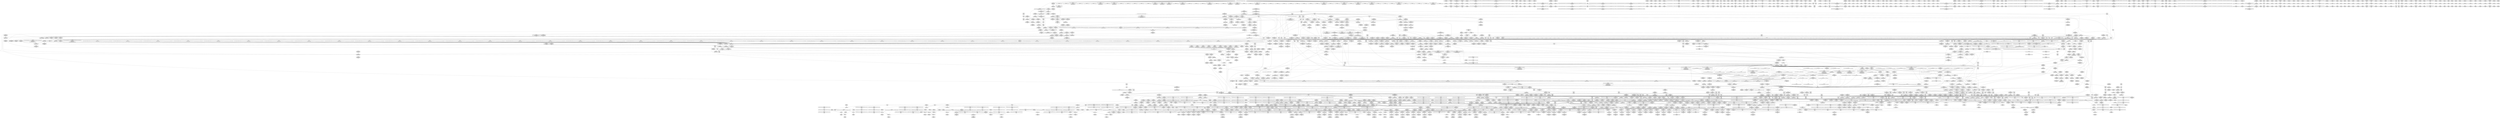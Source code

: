 digraph {
	CE0x5898170 [shape=record,shape=Mrecord,label="{CE0x5898170|tomoyo_domain:_tmp20|security/tomoyo/common.h,1205|*SummSink*}"]
	"CONST[source:0(mediator),value:2(dynamic)][purpose:{object}]"
	CE0x8056560 [shape=record,shape=Mrecord,label="{CE0x8056560|0:_i32,_:_GIM___llvm_gcov_global_state_pred15_internal_unnamed_addr_global_i32_-1_0,2_|*MultipleSource*|Function::tomoyo_check_unix_address&Arg::addr::|security/tomoyo/network.c,596}"]
	CE0x495f280 [shape=record,shape=Mrecord,label="{CE0x495f280|i64*_getelementptr_inbounds_(_5_x_i64_,_5_x_i64_*___llvm_gcov_ctr28130,_i64_0,_i64_0)|*Constant*|*SummSource*}"]
	CE0x6763b30 [shape=record,shape=Mrecord,label="{CE0x6763b30|tomoyo_const_part_length:_conv2|security/tomoyo/util.c,627|*SummSource*}"]
	CE0x8094dc0 [shape=record,shape=Mrecord,label="{CE0x8094dc0|i64_20|*Constant*}"]
	CE0x58979f0 [shape=record,shape=Mrecord,label="{CE0x58979f0|tomoyo_domain:_tmp19|security/tomoyo/common.h,1205|*SummSink*}"]
	CE0x7facc70 [shape=record,shape=Mrecord,label="{CE0x7facc70|tomoyo_check_unix_address:_tmp8|security/tomoyo/network.c,597|*SummSource*}"]
	CE0x68cb940 [shape=record,shape=Mrecord,label="{CE0x68cb940|i64*_getelementptr_inbounds_(_22_x_i64_,_22_x_i64_*___llvm_gcov_ctr3840,_i64_0,_i64_14)|*Constant*}"]
	CE0x8296670 [shape=record,shape=Mrecord,label="{CE0x8296670|i64_22|*Constant*}"]
	CE0x7fd4a70 [shape=record,shape=Mrecord,label="{CE0x7fd4a70|tomoyo_unix_entry:_tmp48|security/tomoyo/network.c,575}"]
	CE0x65d4790 [shape=record,shape=Mrecord,label="{CE0x65d4790|tomoyo_const_part_length:_if.then}"]
	CE0x669f250 [shape=record,shape=Mrecord,label="{CE0x669f250|tomoyo_get_mode:_tmp23|security/tomoyo/util.c,986|*SummSink*}"]
	CE0x66a1120 [shape=record,shape=Mrecord,label="{CE0x66a1120|tomoyo_init_request_info:_call|security/tomoyo/util.c,1005|*SummSink*}"]
	CE0x57e7150 [shape=record,shape=Mrecord,label="{CE0x57e7150|srcu_read_lock17:_tmp2|*SummSource*}"]
	CE0x6a80a40 [shape=record,shape=Mrecord,label="{CE0x6a80a40|tomoyo_unix_entry:_param28|security/tomoyo/network.c,568|*SummSink*}"]
	CE0x580a450 [shape=record,shape=Mrecord,label="{CE0x580a450|tomoyo_get_mode:_mode.0|*SummSource*}"]
	CE0x4d952f0 [shape=record,shape=Mrecord,label="{CE0x4d952f0|tomoyo_init_request_info:_profile2|security/tomoyo/util.c,1007|*SummSink*}"]
	CE0x4a958e0 [shape=record,shape=Mrecord,label="{CE0x4a958e0|tomoyo_fill_path_info:_tmp10|*SummSink*}"]
	CE0x80251f0 [shape=record,shape=Mrecord,label="{CE0x80251f0|i64*_getelementptr_inbounds_(_11_x_i64_,_11_x_i64_*___llvm_gcov_ctr54147,_i64_0,_i64_8)|*Constant*}"]
	CE0x57c1a40 [shape=record,shape=Mrecord,label="{CE0x57c1a40|i32_39|*Constant*|*SummSink*}"]
	CE0x4a27a60 [shape=record,shape=Mrecord,label="{CE0x4a27a60|GLOBAL:_tomoyo_unix_entry|*Constant*|*SummSink*}"]
	CE0x6b87e30 [shape=record,shape=Mrecord,label="{CE0x6b87e30|_call_void_kfree(i8*_%call18)_#9,_!dbg_!38969|security/tomoyo/network.c,573|*SummSource*}"]
	CE0x57e74b0 [shape=record,shape=Mrecord,label="{CE0x57e74b0|GLOBAL:___srcu_read_lock|*Constant*}"]
	CE0x8003190 [shape=record,shape=Mrecord,label="{CE0x8003190|tomoyo_unix_entry:_tmp53|security/tomoyo/network.c,579|*SummSource*}"]
	CE0x801c330 [shape=record,shape=Mrecord,label="{CE0x801c330|tomoyo_check_unix_address:_addr|Function::tomoyo_check_unix_address&Arg::addr::}"]
	CE0x69578e0 [shape=record,shape=Mrecord,label="{CE0x69578e0|tomoyo_unix_entry:_tmp14|security/tomoyo/network.c,550|*SummSource*}"]
	CE0x4a67660 [shape=record,shape=Mrecord,label="{CE0x4a67660|tomoyo_fill_path_info:_is_dir|security/tomoyo/util.c,667|*SummSource*}"]
	CE0x57d3620 [shape=record,shape=Mrecord,label="{CE0x57d3620|tomoyo_get_mode:_and|security/tomoyo/util.c,987|*SummSource*}"]
	CE0x665afc0 [shape=record,shape=Mrecord,label="{CE0x665afc0|tomoyo_fill_path_info:_tmp1|*SummSource*}"]
	CE0x8005f30 [shape=record,shape=Mrecord,label="{CE0x8005f30|i64*_getelementptr_inbounds_(_31_x_i64_,_31_x_i64_*___llvm_gcov_ctr43150,_i64_0,_i64_9)|*Constant*}"]
	CE0x7f93bb0 [shape=record,shape=Mrecord,label="{CE0x7f93bb0|tomoyo_check_unix_address:_entry|*SummSink*}"]
	CE0x68b1000 [shape=record,shape=Mrecord,label="{CE0x68b1000|i64_13|*Constant*|*SummSink*}"]
	CE0x4b6aa00 [shape=record,shape=Mrecord,label="{CE0x4b6aa00|tomoyo_fill_path_info:_const_len6|security/tomoyo/util.c,668|*SummSource*}"]
	CE0x4b6b080 [shape=record,shape=Mrecord,label="{CE0x4b6b080|tomoyo_fill_path_info:_tmp13|*LoadInst*|security/tomoyo/util.c,668|*SummSource*}"]
	CE0x8048540 [shape=record,shape=Mrecord,label="{CE0x8048540|i64*_getelementptr_inbounds_(_12_x_i64_,_12_x_i64_*___llvm_gcov_ctr31133,_i64_0,_i64_10)|*Constant*|*SummSource*}"]
	CE0x805a1d0 [shape=record,shape=Mrecord,label="{CE0x805a1d0|_call_void___srcu_read_unlock(%struct.srcu_struct*_%sp,_i32_%idx)_#9,_!dbg_!38906|include/linux/srcu.h,237}"]
	CE0x58f36b0 [shape=record,shape=Mrecord,label="{CE0x58f36b0|__llvm_gcov_indirect_counter_increment114:_tmp2}"]
	CE0x690c7c0 [shape=record,shape=Mrecord,label="{CE0x690c7c0|tomoyo_const_part_length:_tmp21|security/tomoyo/util.c,631|*SummSink*}"]
	CE0x7f5bae0 [shape=record,shape=Mrecord,label="{CE0x7f5bae0|tomoyo_unix_entry:_tmp51|security/tomoyo/network.c,577|*SummSink*}"]
	CE0x6a0ab50 [shape=record,shape=Mrecord,label="{CE0x6a0ab50|tomoyo_unix_entry:_param25|security/tomoyo/network.c,567|*SummSink*}"]
	CE0x6a80780 [shape=record,shape=Mrecord,label="{CE0x6a80780|i32_2|*Constant*|*SummSource*}"]
	CE0x69b2be0 [shape=record,shape=Mrecord,label="{CE0x69b2be0|24:_%struct.tomoyo_path_info*,_32:_i8,_33:_i8,_72:_i8,_:_SCMRE_77,78_|*MultipleSource*|security/tomoyo/network.c, 544|security/tomoyo/network.c,544|Function::tomoyo_init_request_info&Arg::r::|security/tomoyo/network.c,565}"]
	CE0x4d35780 [shape=record,shape=Mrecord,label="{CE0x4d35780|tomoyo_get_mode:_idxprom|security/tomoyo/util.c,981}"]
	CE0x58f3a00 [shape=record,shape=Mrecord,label="{CE0x58f3a00|rcu_lock_release21:_tmp2|*SummSink*}"]
	CE0x4b58120 [shape=record,shape=Mrecord,label="{CE0x4b58120|tomoyo_unix_entry:_tmp|*SummSink*}"]
	CE0x575a560 [shape=record,shape=Mrecord,label="{CE0x575a560|0:_i8,_array:_GCRE_tomoyo_index2category_constant_39_x_i8_c_00_00_00_00_00_00_00_00_00_00_00_00_00_00_00_00_00_00_00_00_00_00_00_01_01_01_01_01_01_01_01_01_01_01_01_01_01_01_02_,_align_16:_elem_31::|security/tomoyo/util.c,983}"]
	CE0x583f0e0 [shape=record,shape=Mrecord,label="{CE0x583f0e0|128:_i8*,_1208:_%struct.file*,_:_CMRE_43,44_}"]
	CE0x59743e0 [shape=record,shape=Mrecord,label="{CE0x59743e0|i32_0|*Constant*}"]
	CE0x587e200 [shape=record,shape=Mrecord,label="{CE0x587e200|_call_void_lockdep_rcu_suspicious(i8*_getelementptr_inbounds_(_25_x_i8_,_25_x_i8_*_.str12,_i32_0,_i32_0),_i32_1205,_i8*_getelementptr_inbounds_(_45_x_i8_,_45_x_i8_*_.str13,_i32_0,_i32_0))_#9,_!dbg_!38917|security/tomoyo/common.h,1205|*SummSink*}"]
	CE0x58a5640 [shape=record,shape=Mrecord,label="{CE0x58a5640|i64*_getelementptr_inbounds_(_11_x_i64_,_11_x_i64_*___llvm_gcov_ctr54147,_i64_0,_i64_9)|*Constant*}"]
	CE0x823f070 [shape=record,shape=Mrecord,label="{CE0x823f070|tomoyo_fill_path_info:_tmp3|security/tomoyo/util.c,667}"]
	CE0x7fe1270 [shape=record,shape=Mrecord,label="{CE0x7fe1270|tomoyo_get_mode:_tmp6|security/tomoyo/util.c,978|*SummSink*}"]
	CE0x6a77930 [shape=record,shape=Mrecord,label="{CE0x6a77930|tomoyo_unix_entry:_tmp39|security/tomoyo/network.c,570|*SummSink*}"]
	CE0x6b5d0a0 [shape=record,shape=Mrecord,label="{CE0x6b5d0a0|rcu_lock_release21:_tmp7|*SummSource*}"]
	CE0x81e72a0 [shape=record,shape=Mrecord,label="{CE0x81e72a0|tomoyo_unix_entry:_tmp19|security/tomoyo/network.c,553}"]
	CE0x6950b10 [shape=record,shape=Mrecord,label="{CE0x6950b10|24:_%struct.tomoyo_path_info*,_32:_i8,_33:_i8,_72:_i8,_:_SCMRE_0,8_|*MultipleSource*|security/tomoyo/network.c, 544|security/tomoyo/network.c,544|Function::tomoyo_init_request_info&Arg::r::|security/tomoyo/network.c,565}"]
	CE0x4bef280 [shape=record,shape=Mrecord,label="{CE0x4bef280|tomoyo_read_unlock19:_bb|*SummSource*}"]
	CE0x4bd2c40 [shape=record,shape=Mrecord,label="{CE0x4bd2c40|GLOBAL:___llvm_gcov_ctr3840|Global_var:__llvm_gcov_ctr3840|*SummSink*}"]
	CE0x5885520 [shape=record,shape=Mrecord,label="{CE0x5885520|i64*_getelementptr_inbounds_(_31_x_i64_,_31_x_i64_*___llvm_gcov_ctr43150,_i64_0,_i64_4)|*Constant*|*SummSink*}"]
	CE0x8235fa0 [shape=record,shape=Mrecord,label="{CE0x8235fa0|GLOBAL:_lock_acquire|*Constant*|*SummSink*}"]
	CE0x66092f0 [shape=record,shape=Mrecord,label="{CE0x66092f0|tomoyo_const_part_length:_tmp41|security/tomoyo/util.c,644}"]
	CE0x595b1e0 [shape=record,shape=Mrecord,label="{CE0x595b1e0|tomoyo_unix_entry:_cmp8|security/tomoyo/network.c,553}"]
	CE0x4bada50 [shape=record,shape=Mrecord,label="{CE0x4bada50|i64_22|*Constant*|*SummSink*}"]
	CE0x6ade780 [shape=record,shape=Mrecord,label="{CE0x6ade780|i64_17|*Constant*|*SummSink*}"]
	CE0x56c6100 [shape=record,shape=Mrecord,label="{CE0x56c6100|tomoyo_const_part_length:_incdec.ptr19|security/tomoyo/util.c,643|*SummSource*}"]
	CE0x81ea420 [shape=record,shape=Mrecord,label="{CE0x81ea420|tomoyo_fill_path_info:_tmp7|security/tomoyo/util.c,667}"]
	CE0x5a86fb0 [shape=record,shape=Mrecord,label="{CE0x5a86fb0|0:_i8,_1:_i8,_32:_i8*,_40:_i32,_:_CMR_1,2_|*MultipleSource*|Function::tomoyo_check_unix_address&Arg::address::|security/tomoyo/network.c,594}"]
	CE0x6606af0 [shape=record,shape=Mrecord,label="{CE0x6606af0|tomoyo_get_mode:_tmp28|security/tomoyo/util.c,988}"]
	CE0x5950a00 [shape=record,shape=Mrecord,label="{CE0x5950a00|tomoyo_get_mode:_entry|*SummSource*}"]
	CE0x4a79910 [shape=record,shape=Mrecord,label="{CE0x4a79910|rcu_lock_acquire18:_tmp|*SummSource*}"]
	CE0x4c23220 [shape=record,shape=Mrecord,label="{CE0x4c23220|tomoyo_const_part_length:_tmp20|security/tomoyo/util.c,628|*SummSource*}"]
	CE0x5a98e20 [shape=record,shape=Mrecord,label="{CE0x5a98e20|0:_i8,_1:_i8,_32:_i8*,_40:_i32,_:_CMR_0,1_|*MultipleSource*|Function::tomoyo_check_unix_address&Arg::address::|security/tomoyo/network.c,594}"]
	CE0x4c76bb0 [shape=record,shape=Mrecord,label="{CE0x4c76bb0|tomoyo_audit_net_log:_entry}"]
	CE0x7f95440 [shape=record,shape=Mrecord,label="{CE0x7f95440|tomoyo_domain:_call|security/tomoyo/common.h,1205}"]
	CE0x654be90 [shape=record,shape=Mrecord,label="{CE0x654be90|i64*_getelementptr_inbounds_(_4_x_i64_,_4_x_i64_*___llvm_gcov_ctr4137,_i64_0,_i64_3)|*Constant*|*SummSink*}"]
	CE0x69a7320 [shape=record,shape=Mrecord,label="{CE0x69a7320|24:_%struct.tomoyo_path_info*,_32:_i8,_33:_i8,_72:_i8,_:_SCMRE_74,75_|*MultipleSource*|security/tomoyo/network.c, 544|security/tomoyo/network.c,544|Function::tomoyo_init_request_info&Arg::r::|security/tomoyo/network.c,565}"]
	CE0x8006820 [shape=record,shape=Mrecord,label="{CE0x8006820|tomoyo_get_mode:_tmp7|security/tomoyo/util.c,979|*SummSource*}"]
	CE0x6ade5d0 [shape=record,shape=Mrecord,label="{CE0x6ade5d0|i64_16|*Constant*}"]
	CE0x4b63dd0 [shape=record,shape=Mrecord,label="{CE0x4b63dd0|tomoyo_const_part_length:_if.then5}"]
	CE0x67d87d0 [shape=record,shape=Mrecord,label="{CE0x67d87d0|tomoyo_domain:_tmp23|security/tomoyo/common.h,1205|*SummSource*}"]
	CE0x69a6ff0 [shape=record,shape=Mrecord,label="{CE0x69a6ff0|24:_%struct.tomoyo_path_info*,_32:_i8,_33:_i8,_72:_i8,_:_SCMRE_73,74_|*MultipleSource*|security/tomoyo/network.c, 544|security/tomoyo/network.c,544|Function::tomoyo_init_request_info&Arg::r::|security/tomoyo/network.c,565}"]
	CE0x598c030 [shape=record,shape=Mrecord,label="{CE0x598c030|tomoyo_unix_entry:_if.then10}"]
	CE0x6af5680 [shape=record,shape=Mrecord,label="{CE0x6af5680|i64*_getelementptr_inbounds_(_11_x_i64_,_11_x_i64_*___llvm_gcov_ctr54147,_i64_0,_i64_0)|*Constant*}"]
	CE0x66eba60 [shape=record,shape=Mrecord,label="{CE0x66eba60|_call_void_rcu_lock_release21(%struct.lockdep_map*_%dep_map)_#9,_!dbg_!38905|include/linux/srcu.h,236}"]
	CE0x660c290 [shape=record,shape=Mrecord,label="{CE0x660c290|tomoyo_init_request_info:_if.end|*SummSink*}"]
	CE0x6a18df0 [shape=record,shape=Mrecord,label="{CE0x6a18df0|tomoyo_fill_path_info:_call|security/tomoyo/util.c,664|*SummSource*}"]
	CE0x68cbd50 [shape=record,shape=Mrecord,label="{CE0x68cbd50|i64*_getelementptr_inbounds_(_22_x_i64_,_22_x_i64_*___llvm_gcov_ctr3840,_i64_0,_i64_14)|*Constant*|*SummSink*}"]
	CE0x4c93240 [shape=record,shape=Mrecord,label="{CE0x4c93240|tomoyo_const_part_length:_tmp15|security/tomoyo/util.c,627|*SummSink*}"]
	CE0x5735ea0 [shape=record,shape=Mrecord,label="{CE0x5735ea0|i32_92|*Constant*|*SummSource*}"]
	CE0x6905780 [shape=record,shape=Mrecord,label="{CE0x6905780|tomoyo_fill_path_info:_ptr|Function::tomoyo_fill_path_info&Arg::ptr::}"]
	CE0x4c7d060 [shape=record,shape=Mrecord,label="{CE0x4c7d060|_ret_i32_%call,_!dbg_!38910|security/tomoyo/network.c,366|*SummSource*}"]
	CE0x580ac20 [shape=record,shape=Mrecord,label="{CE0x580ac20|tomoyo_get_mode:_conv5|security/tomoyo/util.c,983|*SummSink*}"]
	CE0x4bc63f0 [shape=record,shape=Mrecord,label="{CE0x4bc63f0|i64_3|*Constant*|*SummSink*}"]
	CE0x68d5c80 [shape=record,shape=Mrecord,label="{CE0x68d5c80|0:_i8*,_:_SCMRE_0,8_|*MultipleSource*|security/tomoyo/network.c, 561|security/tomoyo/network.c,563}"]
	CE0x4bd64b0 [shape=record,shape=Mrecord,label="{CE0x4bd64b0|COLLAPSED:_GCMRE___llvm_gcov_ctr4434_internal_global_2_x_i64_zeroinitializer:_elem_0:default:}"]
	CE0x823f1f0 [shape=record,shape=Mrecord,label="{CE0x823f1f0|tomoyo_fill_path_info:_tmp3|security/tomoyo/util.c,667|*SummSink*}"]
	CE0x7fd4f60 [shape=record,shape=Mrecord,label="{CE0x7fd4f60|i32_-12|*Constant*|*SummSource*}"]
	CE0x69ca260 [shape=record,shape=Mrecord,label="{CE0x69ca260|_call_void___llvm_gcov_indirect_counter_increment114(i32*___llvm_gcov_global_state_pred45,_i64**_getelementptr_inbounds_(_3_x_i64*_,_3_x_i64*_*___llvm_gcda_edge_table44,_i64_0,_i64_2)),_!dbg_!38930|security/tomoyo/util.c,640}"]
	CE0x6975f10 [shape=record,shape=Mrecord,label="{CE0x6975f10|24:_%struct.tomoyo_path_info*,_32:_i8,_33:_i8,_72:_i8,_:_SCMRE_30,31_}"]
	CE0x4badc30 [shape=record,shape=Mrecord,label="{CE0x4badc30|i64_23|*Constant*|*SummSink*}"]
	CE0x4ce3ae0 [shape=record,shape=Mrecord,label="{CE0x4ce3ae0|tomoyo_const_part_length:_incdec.ptr|security/tomoyo/util.c,626}"]
	CE0x59272f0 [shape=record,shape=Mrecord,label="{CE0x59272f0|i8_0|*Constant*}"]
	CE0x6a403e0 [shape=record,shape=Mrecord,label="{CE0x6a403e0|tomoyo_const_part_length:_tmp27|security/tomoyo/util.c,641}"]
	CE0x66e5190 [shape=record,shape=Mrecord,label="{CE0x66e5190|tomoyo_const_part_length:_tmp2|security/tomoyo/util.c,624|*SummSource*}"]
	CE0x4b4b470 [shape=record,shape=Mrecord,label="{CE0x4b4b470|i1_false|*Constant*|*SummSource*}"]
	CE0x5950c40 [shape=record,shape=Mrecord,label="{CE0x5950c40|tomoyo_init_request_info:_tmp12|security/tomoyo/util.c,1010|*SummSink*}"]
	CE0x668d380 [shape=record,shape=Mrecord,label="{CE0x668d380|tomoyo_read_unlock19:_tmp|*SummSink*}"]
	CE0x4d26e10 [shape=record,shape=Mrecord,label="{CE0x4d26e10|tomoyo_get_mode:_if.then2}"]
	CE0x805a2b0 [shape=record,shape=Mrecord,label="{CE0x805a2b0|rcu_lock_release21:_map|Function::rcu_lock_release21&Arg::map::}"]
	CE0x8237f60 [shape=record,shape=Mrecord,label="{CE0x8237f60|tomoyo_check_unix_address:_tmp13|security/tomoyo/network.c,601}"]
	CE0x7f9cb60 [shape=record,shape=Mrecord,label="{CE0x7f9cb60|i64*_getelementptr_inbounds_(_4_x_i64_,_4_x_i64_*___llvm_gcov_ctr4137,_i64_0,_i64_1)|*Constant*}"]
	CE0x6aba930 [shape=record,shape=Mrecord,label="{CE0x6aba930|srcu_read_unlock20:_tmp2}"]
	CE0x4badf00 [shape=record,shape=Mrecord,label="{CE0x4badf00|tomoyo_const_part_length:_tmp36|security/tomoyo/util.c,644|*SummSink*}"]
	CE0x4bbffd0 [shape=record,shape=Mrecord,label="{CE0x4bbffd0|tomoyo_const_part_length:_conv24|security/tomoyo/util.c,644}"]
	CE0x686a570 [shape=record,shape=Mrecord,label="{CE0x686a570|tomoyo_domain:_if.then|*SummSink*}"]
	CE0x5960a10 [shape=record,shape=Mrecord,label="{CE0x5960a10|tomoyo_init_request_info:_tmp11|security/tomoyo/util.c,1007|*SummSource*}"]
	CE0x678f150 [shape=record,shape=Mrecord,label="{CE0x678f150|tomoyo_get_mode:_if.then13|*SummSink*}"]
	CE0x66c79a0 [shape=record,shape=Mrecord,label="{CE0x66c79a0|tomoyo_unix_entry:_addr|security/tomoyo/network.c,550}"]
	CE0x801fba0 [shape=record,shape=Mrecord,label="{CE0x801fba0|tomoyo_check_unix_address:_unix0|security/tomoyo/network.c,594|*SummSink*}"]
	CE0x56dcd10 [shape=record,shape=Mrecord,label="{CE0x56dcd10|rcu_lock_acquire18:_map|Function::rcu_lock_acquire18&Arg::map::}"]
	CE0x68c94e0 [shape=record,shape=Mrecord,label="{CE0x68c94e0|tomoyo_unix_entry:_tmp32|security/tomoyo/network.c,560}"]
	CE0x7f9d3a0 [shape=record,shape=Mrecord,label="{CE0x7f9d3a0|rcu_lock_release21:_entry|*SummSource*}"]
	CE0x59f8940 [shape=record,shape=Mrecord,label="{CE0x59f8940|rcu_lock_release21:_indirectgoto}"]
	CE0x4c76e70 [shape=record,shape=Mrecord,label="{CE0x4c76e70|tomoyo_audit_net_log:_r|Function::tomoyo_audit_net_log&Arg::r::}"]
	CE0x66ebf80 [shape=record,shape=Mrecord,label="{CE0x66ebf80|tomoyo_const_part_length:_tmp22|security/tomoyo/util.c,634}"]
	CE0x8237960 [shape=record,shape=Mrecord,label="{CE0x8237960|tomoyo_check_unix_address:_tmp12|security/tomoyo/network.c,601|*SummSink*}"]
	CE0x69a6e50 [shape=record,shape=Mrecord,label="{CE0x69a6e50|24:_%struct.tomoyo_path_info*,_32:_i8,_33:_i8,_72:_i8,_:_SCMRE_72,73_|*MultipleSource*|security/tomoyo/network.c, 544|security/tomoyo/network.c,544|Function::tomoyo_init_request_info&Arg::r::|security/tomoyo/network.c,565}"]
	CE0x6699f50 [shape=record,shape=Mrecord,label="{CE0x6699f50|i32_(%struct.tomoyo_request_info.524*,_i8*,_...)*_bitcast_(i32_(%struct.tomoyo_request_info*,_i8*,_...)*_tomoyo_supervisor_to_i32_(%struct.tomoyo_request_info.524*,_i8*,_...)*)|*Constant*|*SummSource*}"]
	CE0x82a79c0 [shape=record,shape=Mrecord,label="{CE0x82a79c0|tomoyo_fill_path_info:_tmp8|security/tomoyo/util.c,667|*SummSource*}"]
	CE0x8006b20 [shape=record,shape=Mrecord,label="{CE0x8006b20|tomoyo_domain:_land.lhs.true|*SummSource*}"]
	CE0x56c5c70 [shape=record,shape=Mrecord,label="{CE0x56c5c70|VOIDTB_TE:_CE_6392,6400_|*MultipleSource*|security/tomoyo/util.c,1010|Function::tomoyo_get_mode&Arg::ns::}"]
	CE0x7fd51f0 [shape=record,shape=Mrecord,label="{CE0x7fd51f0|tomoyo_unix_entry:_tmp49|security/tomoyo/network.c,576}"]
	CE0x7f95060 [shape=record,shape=Mrecord,label="{CE0x7f95060|tomoyo_get_mode:_tmp10|security/tomoyo/util.c,982|*SummSink*}"]
	CE0x8051b00 [shape=record,shape=Mrecord,label="{CE0x8051b00|GLOBAL:_tomoyo_unix2mac|Global_var:tomoyo_unix2mac|*SummSink*}"]
	CE0x58d3d50 [shape=record,shape=Mrecord,label="{CE0x58d3d50|tomoyo_const_part_length:_tmp5|security/tomoyo/util.c,624|*SummSink*}"]
	CE0x6592e20 [shape=record,shape=Mrecord,label="{CE0x6592e20|tomoyo_init_request_info:_type|security/tomoyo/util.c,1009|*SummSource*}"]
	CE0x7f8c5f0 [shape=record,shape=Mrecord,label="{CE0x7f8c5f0|i64_4|*Constant*}"]
	CE0x68821c0 [shape=record,shape=Mrecord,label="{CE0x68821c0|i32_9|*Constant*|*SummSink*}"]
	CE0x67ceee0 [shape=record,shape=Mrecord,label="{CE0x67ceee0|GLOBAL:_rcu_lock_acquire18|*Constant*}"]
	CE0x75979e0 [shape=record,shape=Mrecord,label="{CE0x75979e0|tomoyo_const_part_length:_if.end6|*SummSink*}"]
	CE0x69f0fd0 [shape=record,shape=Mrecord,label="{CE0x69f0fd0|tomoyo_const_part_length:_tmp1|*SummSource*}"]
	CE0x81194b0 [shape=record,shape=Mrecord,label="{CE0x81194b0|tomoyo_check_unix_address:_conv|security/tomoyo/network.c,596}"]
	CE0x7f8ca20 [shape=record,shape=Mrecord,label="{CE0x7f8ca20|tomoyo_domain:_tmp9|security/tomoyo/common.h,1205|*SummSink*}"]
	CE0x69d9740 [shape=record,shape=Mrecord,label="{CE0x69d9740|tomoyo_const_part_length:_tmp50|security/tomoyo/util.c,651|*SummSink*}"]
	CE0x758bc10 [shape=record,shape=Mrecord,label="{CE0x758bc10|GLOBAL:_lockdep_rcu_suspicious|*Constant*|*SummSource*}"]
	CE0x6897170 [shape=record,shape=Mrecord,label="{CE0x6897170|i8*_null|*Constant*|*SummSource*}"]
	CE0x80703a0 [shape=record,shape=Mrecord,label="{CE0x80703a0|tomoyo_unix_entry:_tmp15|security/tomoyo/network.c,551|*SummSink*}"]
	CE0x57799f0 [shape=record,shape=Mrecord,label="{CE0x57799f0|srcu_read_lock17:_call|include/linux/srcu.h,220}"]
	CE0x59f7bd0 [shape=record,shape=Mrecord,label="{CE0x59f7bd0|i64_1|*Constant*}"]
	CE0x6b15ad0 [shape=record,shape=Mrecord,label="{CE0x6b15ad0|tomoyo_unix_entry:_tmp41|security/tomoyo/network.c,572|*SummSource*}"]
	CE0x59c5aa0 [shape=record,shape=Mrecord,label="{CE0x59c5aa0|tomoyo_init_request_info:_domain|Function::tomoyo_init_request_info&Arg::domain::|*SummSource*}"]
	CE0x7fe1650 [shape=record,shape=Mrecord,label="{CE0x7fe1650|tomoyo_domain:_tmp10|security/tomoyo/common.h,1205}"]
	CE0x82a7090 [shape=record,shape=Mrecord,label="{CE0x82a7090|tomoyo_fill_path_info:_tmp4|security/tomoyo/util.c,667}"]
	CE0x4c76850 [shape=record,shape=Mrecord,label="{CE0x4c76850|GLOBAL:_tomoyo_audit_net_log|*Constant*}"]
	CE0x81c5b30 [shape=record,shape=Mrecord,label="{CE0x81c5b30|_ret_i32_%conv6,_!dbg_!38926|security/tomoyo/util.c,1011}"]
	CE0x692dda0 [shape=record,shape=Mrecord,label="{CE0x692dda0|tomoyo_unix_entry:_param_type|security/tomoyo/network.c,565|*SummSource*}"]
	CE0x8048600 [shape=record,shape=Mrecord,label="{CE0x8048600|i64*_getelementptr_inbounds_(_12_x_i64_,_12_x_i64_*___llvm_gcov_ctr31133,_i64_0,_i64_10)|*Constant*|*SummSink*}"]
	CE0x6669860 [shape=record,shape=Mrecord,label="{CE0x6669860|tomoyo_domain:_tmp5|security/tomoyo/common.h,1205}"]
	CE0x8269fa0 [shape=record,shape=Mrecord,label="{CE0x8269fa0|tomoyo_get_mode:_if.end|*SummSink*}"]
	CE0x495e920 [shape=record,shape=Mrecord,label="{CE0x495e920|i64**_getelementptr_inbounds_(_3_x_i64*_,_3_x_i64*_*___llvm_gcda_edge_table44,_i64_0,_i64_1)|*Constant*}"]
	CE0x69ca0c0 [shape=record,shape=Mrecord,label="{CE0x69ca0c0|tomoyo_const_part_length:_incdec.ptr10|security/tomoyo/util.c,640}"]
	CE0x6897100 [shape=record,shape=Mrecord,label="{CE0x6897100|i8*_null|*Constant*|*SummSink*}"]
	CE0x6a08030 [shape=record,shape=Mrecord,label="{CE0x6a08030|GLOBAL:_lock_acquire|*Constant*}"]
	CE0x574fef0 [shape=record,shape=Mrecord,label="{CE0x574fef0|128:_i8*,_1208:_%struct.file*,_:_CMRE_30,31_}"]
	CE0x6800f20 [shape=record,shape=Mrecord,label="{CE0x6800f20|tomoyo_get_mode:_tmp17|security/tomoyo/util.c,983|*SummSink*}"]
	CE0x6a01fb0 [shape=record,shape=Mrecord,label="{CE0x6a01fb0|tomoyo_const_part_length:_incdec.ptr10|security/tomoyo/util.c,640|*SummSource*}"]
	CE0x692f7d0 [shape=record,shape=Mrecord,label="{CE0x692f7d0|tomoyo_get_mode:_arrayidx|security/tomoyo/util.c,981|*SummSource*}"]
	CE0x4a95820 [shape=record,shape=Mrecord,label="{CE0x4a95820|i64*_getelementptr_inbounds_(_5_x_i64_,_5_x_i64_*___llvm_gcov_ctr28130,_i64_0,_i64_4)|*Constant*|*SummSink*}"]
	CE0x805a3a0 [shape=record,shape=Mrecord,label="{CE0x805a3a0|rcu_lock_release21:_map|Function::rcu_lock_release21&Arg::map::|*SummSource*}"]
	CE0x82abaa0 [shape=record,shape=Mrecord,label="{CE0x82abaa0|tomoyo_check_unix_address:_tmp9|security/tomoyo/network.c,598|*SummSink*}"]
	CE0x59a9030 [shape=record,shape=Mrecord,label="{CE0x59a9030|tomoyo_unix_entry:_tmp22|security/tomoyo/network.c,556|*SummSink*}"]
	CE0x82aa7d0 [shape=record,shape=Mrecord,label="{CE0x82aa7d0|tomoyo_unix_entry:_address|Function::tomoyo_unix_entry&Arg::address::|*SummSource*}"]
	CE0x65d3c00 [shape=record,shape=Mrecord,label="{CE0x65d3c00|i8*_getelementptr_inbounds_(_21_x_i8_,_21_x_i8_*_.str9,_i32_0,_i32_0)|*Constant*}"]
	CE0x4d35bc0 [shape=record,shape=Mrecord,label="{CE0x4d35bc0|tomoyo_const_part_length:_tmp11|security/tomoyo/util.c,626|*SummSink*}"]
	CE0x82486c0 [shape=record,shape=Mrecord,label="{CE0x82486c0|i32_50|*Constant*}"]
	CE0x823fae0 [shape=record,shape=Mrecord,label="{CE0x823fae0|tomoyo_fill_path_info:_idxprom|security/tomoyo/util.c,667}"]
	CE0x6b160f0 [shape=record,shape=Mrecord,label="{CE0x6b160f0|tomoyo_unix_entry:_tmp42|security/tomoyo/network.c,572|*SummSink*}"]
	CE0x58721e0 [shape=record,shape=Mrecord,label="{CE0x58721e0|i32_4|*Constant*}"]
	CE0x65931b0 [shape=record,shape=Mrecord,label="{CE0x65931b0|tomoyo_get_mode:_index|Function::tomoyo_get_mode&Arg::index::}"]
	CE0x677afb0 [shape=record,shape=Mrecord,label="{CE0x677afb0|128:_i8*,_1208:_%struct.file*,_:_CMRE_136,144_|*MultipleSource*|security/tomoyo/common.h,1205|security/tomoyo/common.h,1205}"]
	CE0x663d410 [shape=record,shape=Mrecord,label="{CE0x663d410|tomoyo_fill_path_info:_tmp6|security/tomoyo/util.c,667}"]
	CE0x4cc0c10 [shape=record,shape=Mrecord,label="{CE0x4cc0c10|srcu_read_unlock20:_entry|*SummSource*}"]
	CE0x4a49990 [shape=record,shape=Mrecord,label="{CE0x4a49990|i64*_getelementptr_inbounds_(_4_x_i64_,_4_x_i64_*___llvm_gcov_ctr4731,_i64_0,_i64_1)|*Constant*}"]
	CE0x5a75f70 [shape=record,shape=Mrecord,label="{CE0x5a75f70|tomoyo_const_part_length:_filename.addr.0|*SummSink*}"]
	CE0x66aaa40 [shape=record,shape=Mrecord,label="{CE0x66aaa40|tomoyo_const_part_length:_tmp3|security/tomoyo/util.c,624|*SummSink*}"]
	CE0x6a02290 [shape=record,shape=Mrecord,label="{CE0x6a02290|tomoyo_const_part_length:_tmp24|security/tomoyo/util.c,640}"]
	CE0x57d6550 [shape=record,shape=Mrecord,label="{CE0x57d6550|tomoyo_const_part_length:_tmp46|security/tomoyo/util.c,646|*SummSink*}"]
	CE0x4a845a0 [shape=record,shape=Mrecord,label="{CE0x4a845a0|tomoyo_get_mode:_bb|*SummSource*}"]
	CE0x66b0c10 [shape=record,shape=Mrecord,label="{CE0x66b0c10|tomoyo_const_part_length:_tmp20|security/tomoyo/util.c,628|*SummSink*}"]
	CE0x4bc6750 [shape=record,shape=Mrecord,label="{CE0x4bc6750|i32_3|*Constant*}"]
	CE0x809d3e0 [shape=record,shape=Mrecord,label="{CE0x809d3e0|tomoyo_read_lock16:_bb|*SummSource*}"]
	CE0x4c569a0 [shape=record,shape=Mrecord,label="{CE0x4c569a0|tomoyo_audit_unix_log:_address|security/tomoyo/network.c,407|*SummSink*}"]
	CE0x56d7580 [shape=record,shape=Mrecord,label="{CE0x56d7580|tomoyo_unix_entry:_tmp1|*SummSink*}"]
	CE0x6ac57e0 [shape=record,shape=Mrecord,label="{CE0x6ac57e0|tomoyo_unix_entry:_tmp23|security/tomoyo/network.c,556|*SummSource*}"]
	CE0x692db40 [shape=record,shape=Mrecord,label="{CE0x692db40|tomoyo_unix_entry:_param_type|security/tomoyo/network.c,565|*SummSink*}"]
	CE0x69f0a50 [shape=record,shape=Mrecord,label="{CE0x69f0a50|get_current:_tmp1|*SummSink*}"]
	CE0x7fb7f90 [shape=record,shape=Mrecord,label="{CE0x7fb7f90|tomoyo_check_unix_address:_tmp11|security/tomoyo/network.c,598|*SummSink*}"]
	CE0x5750530 [shape=record,shape=Mrecord,label="{CE0x5750530|128:_i8*,_1208:_%struct.file*,_:_CMRE_35,36_}"]
	CE0x690ce70 [shape=record,shape=Mrecord,label="{CE0x690ce70|_ret_void,_!dbg_!38908|include/linux/rcupdate.h,424|*SummSink*}"]
	CE0x67a86b0 [shape=record,shape=Mrecord,label="{CE0x67a86b0|GLOBAL:_strnlen|*Constant*|*SummSource*}"]
	CE0x6958060 [shape=record,shape=Mrecord,label="{CE0x6958060|tomoyo_unix_entry:_unix05|security/tomoyo/network.c,551}"]
	CE0x57e6b70 [shape=record,shape=Mrecord,label="{CE0x57e6b70|srcu_read_lock17:_tmp1|*SummSink*}"]
	CE0x4c76440 [shape=record,shape=Mrecord,label="{CE0x4c76440|tomoyo_audit_unix_log:_call|security/tomoyo/network.c,405}"]
	CE0x6773fa0 [shape=record,shape=Mrecord,label="{CE0x6773fa0|128:_i8*,_1208:_%struct.file*,_:_CMRE_51,52_}"]
	CE0x80536e0 [shape=record,shape=Mrecord,label="{CE0x80536e0|tomoyo_const_part_length:_conv8|security/tomoyo/util.c,632|*SummSource*}"]
	CE0x4ac8e60 [shape=record,shape=Mrecord,label="{CE0x4ac8e60|COLLAPSED:_CRE:_elem_0:default:}"]
	CE0x58625d0 [shape=record,shape=Mrecord,label="{CE0x58625d0|tomoyo_const_part_length:_conv11|security/tomoyo/util.c,641|*SummSource*}"]
	CE0x8114f70 [shape=record,shape=Mrecord,label="{CE0x8114f70|tomoyo_init_request_info:_mode|security/tomoyo/util.c,1010}"]
	CE0x69e0260 [shape=record,shape=Mrecord,label="{CE0x69e0260|tomoyo_unix_entry:_tmp9|security/tomoyo/network.c,548|*SummSource*}"]
	CE0x686a3b0 [shape=record,shape=Mrecord,label="{CE0x686a3b0|tomoyo_domain:_if.then}"]
	CE0x805a5e0 [shape=record,shape=Mrecord,label="{CE0x805a5e0|tomoyo_const_part_length:_sw.epilog}"]
	CE0x4c58dd0 [shape=record,shape=Mrecord,label="{CE0x4c58dd0|tomoyo_audit_unix_log:_unix_network4|security/tomoyo/network.c,407}"]
	CE0x805a010 [shape=record,shape=Mrecord,label="{CE0x805a010|i32_51|*Constant*}"]
	CE0x589e650 [shape=record,shape=Mrecord,label="{CE0x589e650|tomoyo_const_part_length:_tmp10|security/tomoyo/util.c,626}"]
	CE0x5a86ca0 [shape=record,shape=Mrecord,label="{CE0x5a86ca0|tomoyo_check_unix_address:_tmp5|security/tomoyo/network.c,596}"]
	CE0x4bccd60 [shape=record,shape=Mrecord,label="{CE0x4bccd60|tomoyo_unix_entry:_if.then20|*SummSource*}"]
	CE0x6b75030 [shape=record,shape=Mrecord,label="{CE0x6b75030|i64*_getelementptr_inbounds_(_22_x_i64_,_22_x_i64_*___llvm_gcov_ctr3840,_i64_0,_i64_18)|*Constant*|*SummSource*}"]
	CE0x4afa520 [shape=record,shape=Mrecord,label="{CE0x4afa520|GLOBAL:_tomoyo_read_lock16|*Constant*|*SummSink*}"]
	CE0x7f952a0 [shape=record,shape=Mrecord,label="{CE0x7f952a0|i64*_getelementptr_inbounds_(_11_x_i64_,_11_x_i64_*___llvm_gcov_ctr54147,_i64_0,_i64_1)|*Constant*|*SummSource*}"]
	CE0x6881d90 [shape=record,shape=Mrecord,label="{CE0x6881d90|tomoyo_unix_entry:_buf.0|*SummSink*}"]
	CE0x6606210 [shape=record,shape=Mrecord,label="{CE0x6606210|i64*_getelementptr_inbounds_(_12_x_i64_,_12_x_i64_*___llvm_gcov_ctr31133,_i64_0,_i64_11)|*Constant*}"]
	CE0x64f70e0 [shape=record,shape=Mrecord,label="{CE0x64f70e0|i64*_null|*Constant*}"]
	CE0x5790320 [shape=record,shape=Mrecord,label="{CE0x5790320|i64*_getelementptr_inbounds_(_2_x_i64_,_2_x_i64_*___llvm_gcov_ctr4335,_i64_0,_i64_0)|*Constant*}"]
	CE0x7fe30c0 [shape=record,shape=Mrecord,label="{CE0x7fe30c0|tomoyo_domain:_tmp15|security/tomoyo/common.h,1205|*SummSource*}"]
	CE0x67ad340 [shape=record,shape=Mrecord,label="{CE0x67ad340|tomoyo_get_mode:_config7|security/tomoyo/util.c,983}"]
	CE0x68c06e0 [shape=record,shape=Mrecord,label="{CE0x68c06e0|tomoyo_const_part_length:_tmp50|security/tomoyo/util.c,651|*SummSource*}"]
	CE0x64f6920 [shape=record,shape=Mrecord,label="{CE0x64f6920|get_current:_bb}"]
	CE0x826a310 [shape=record,shape=Mrecord,label="{CE0x826a310|i8*_getelementptr_inbounds_(_45_x_i8_,_45_x_i8_*_.str13,_i32_0,_i32_0)|*Constant*|*SummSink*}"]
	CE0x7fcf550 [shape=record,shape=Mrecord,label="{CE0x7fcf550|tomoyo_const_part_length:_tmp34|security/tomoyo/util.c,642|*SummSource*}"]
	CE0x7fd1e70 [shape=record,shape=Mrecord,label="{CE0x7fd1e70|tomoyo_const_part_length:_tmp45|security/tomoyo/util.c,645}"]
	CE0x7fb7e00 [shape=record,shape=Mrecord,label="{CE0x7fb7e00|tomoyo_check_unix_address:_tmp11|security/tomoyo/network.c,598|*SummSource*}"]
	CE0x7f799b0 [shape=record,shape=Mrecord,label="{CE0x7f799b0|tomoyo_check_unix_address:_tmp6|security/tomoyo/network.c,596}"]
	CE0x81bedd0 [shape=record,shape=Mrecord,label="{CE0x81bedd0|tomoyo_unix_entry:_tmp8|security/tomoyo/network.c,548|*SummSink*}"]
	CE0x4bd5d60 [shape=record,shape=Mrecord,label="{CE0x4bd5d60|tomoyo_const_part_length:_len.0|*SummSource*}"]
	CE0x6592a90 [shape=record,shape=Mrecord,label="{CE0x6592a90|tomoyo_init_request_info:_type|security/tomoyo/util.c,1009|*SummSink*}"]
	CE0x820c120 [shape=record,shape=Mrecord,label="{CE0x820c120|GLOBAL:___llvm_gcov_ctr3747|Global_var:__llvm_gcov_ctr3747}"]
	CE0x6a0a9f0 [shape=record,shape=Mrecord,label="{CE0x6a0a9f0|tomoyo_unix_entry:_param25|security/tomoyo/network.c,567|*SummSource*}"]
	CE0x6b75110 [shape=record,shape=Mrecord,label="{CE0x6b75110|tomoyo_unix_entry:_tmp45|security/tomoyo/network.c,573|*SummSource*}"]
	CE0x4c76550 [shape=record,shape=Mrecord,label="{CE0x4c76550|tomoyo_audit_unix_log:_call|security/tomoyo/network.c,405|*SummSource*}"]
	CE0x664adf0 [shape=record,shape=Mrecord,label="{CE0x664adf0|tomoyo_audit_unix_log:_param|security/tomoyo/network.c,405}"]
	CE0x6ab9f30 [shape=record,shape=Mrecord,label="{CE0x6ab9f30|i32_255|*Constant*|*SummSource*}"]
	CE0x69d9a20 [shape=record,shape=Mrecord,label="{CE0x69d9a20|tomoyo_const_part_length:_tmp51|security/tomoyo/util.c,651}"]
	CE0x7f9ca00 [shape=record,shape=Mrecord,label="{CE0x7f9ca00|rcu_lock_acquire18:_tmp1|*SummSink*}"]
	CE0x4be83a0 [shape=record,shape=Mrecord,label="{CE0x4be83a0|tomoyo_audit_unix_log:_protocol|security/tomoyo/network.c,405|*SummSource*}"]
	CE0x669a0a0 [shape=record,shape=Mrecord,label="{CE0x669a0a0|i32_(%struct.tomoyo_request_info.524*,_i8*,_...)*_bitcast_(i32_(%struct.tomoyo_request_info*,_i8*,_...)*_tomoyo_supervisor_to_i32_(%struct.tomoyo_request_info.524*,_i8*,_...)*)|*Constant*|*SummSink*}"]
	CE0x577e370 [shape=record,shape=Mrecord,label="{CE0x577e370|tomoyo_unix_entry:_do.body|*SummSource*}"]
	CE0x69b9b20 [shape=record,shape=Mrecord,label="{CE0x69b9b20|i8_6|*Constant*|*SummSink*}"]
	CE0x80a4870 [shape=record,shape=Mrecord,label="{CE0x80a4870|tomoyo_get_mode:_index|Function::tomoyo_get_mode&Arg::index::|*SummSink*}"]
	CE0x4a2e390 [shape=record,shape=Mrecord,label="{CE0x4a2e390|tomoyo_get_mode:_tmp20|security/tomoyo/util.c,985|*SummSource*}"]
	CE0x4ce39c0 [shape=record,shape=Mrecord,label="{CE0x4ce39c0|tomoyo_const_part_length:_incdec.ptr19|security/tomoyo/util.c,643|*SummSink*}"]
	CE0x7f37cc0 [shape=record,shape=Mrecord,label="{CE0x7f37cc0|tomoyo_unix_entry:_tmp22|security/tomoyo/network.c,556}"]
	CE0x5926ec0 [shape=record,shape=Mrecord,label="{CE0x5926ec0|_call_void_mcount()_#3|*SummSource*}"]
	CE0x585bac0 [shape=record,shape=Mrecord,label="{CE0x585bac0|tomoyo_const_part_length:_tmp3|security/tomoyo/util.c,624}"]
	CE0x57507b0 [shape=record,shape=Mrecord,label="{CE0x57507b0|128:_i8*,_1208:_%struct.file*,_:_CMRE_37,38_}"]
	CE0x7583ac0 [shape=record,shape=Mrecord,label="{CE0x7583ac0|tomoyo_unix_entry:_conv|security/tomoyo/network.c,548|*SummSource*}"]
	CE0x575d4d0 [shape=record,shape=Mrecord,label="{CE0x575d4d0|GLOBAL:___srcu_read_lock|*Constant*|*SummSource*}"]
	CE0x6764270 [shape=record,shape=Mrecord,label="{CE0x6764270|tomoyo_get_mode:_tmp14|security/tomoyo/util.c,983|*SummSink*}"]
	CE0x6896870 [shape=record,shape=Mrecord,label="{CE0x6896870|GLOBAL:_tomoyo_encode2|*Constant*}"]
	CE0x6aabb30 [shape=record,shape=Mrecord,label="{CE0x6aabb30|tomoyo_audit_unix_log:_entry}"]
	CE0x4aec770 [shape=record,shape=Mrecord,label="{CE0x4aec770|tomoyo_fill_path_info:_call11|security/tomoyo/util.c,669|*SummSink*}"]
	CE0x4cc0d80 [shape=record,shape=Mrecord,label="{CE0x4cc0d80|srcu_read_unlock20:_entry}"]
	CE0x66793f0 [shape=record,shape=Mrecord,label="{CE0x66793f0|tomoyo_const_part_length:_return}"]
	CE0x5735ff0 [shape=record,shape=Mrecord,label="{CE0x5735ff0|i32_92|*Constant*|*SummSink*}"]
	CE0x69425c0 [shape=record,shape=Mrecord,label="{CE0x69425c0|i64*_getelementptr_inbounds_(_31_x_i64_,_31_x_i64_*___llvm_gcov_ctr43150,_i64_0,_i64_26)|*Constant*|*SummSource*}"]
	CE0x66c6f80 [shape=record,shape=Mrecord,label="{CE0x66c6f80|tomoyo_unix_entry:_tmp13|security/tomoyo/network.c,548|*SummSink*}"]
	CE0x589c7f0 [shape=record,shape=Mrecord,label="{CE0x589c7f0|GLOBAL:___srcu_read_unlock|*Constant*|*SummSink*}"]
	CE0x7f66340 [shape=record,shape=Mrecord,label="{CE0x7f66340|GLOBAL:_tomoyo_read_unlock19|*Constant*|*SummSource*}"]
	CE0x654bd20 [shape=record,shape=Mrecord,label="{CE0x654bd20|i64*_getelementptr_inbounds_(_4_x_i64_,_4_x_i64_*___llvm_gcov_ctr4137,_i64_0,_i64_3)|*Constant*|*SummSource*}"]
	CE0x7f69700 [shape=record,shape=Mrecord,label="{CE0x7f69700|tomoyo_read_unlock19:_idx|Function::tomoyo_read_unlock19&Arg::idx::|*SummSink*}"]
	CE0x5a4c7e0 [shape=record,shape=Mrecord,label="{CE0x5a4c7e0|tomoyo_fill_path_info:_arrayidx|security/tomoyo/util.c,667|*SummSink*}"]
	CE0x82b82e0 [shape=record,shape=Mrecord,label="{CE0x82b82e0|i32_1|*Constant*|*SummSink*}"]
	CE0x5a4cff0 [shape=record,shape=Mrecord,label="{CE0x5a4cff0|tomoyo_init_request_info:_tmp9|security/tomoyo/util.c,1006|*SummSink*}"]
	CE0x7fbff30 [shape=record,shape=Mrecord,label="{CE0x7fbff30|tomoyo_domain:_tmp12|security/tomoyo/common.h,1205|*SummSink*}"]
	CE0x4a67310 [shape=record,shape=Mrecord,label="{CE0x4a67310|tomoyo_fill_path_info:_tmp12|security/tomoyo/util.c,667|*SummSink*}"]
	CE0x5a4caa0 [shape=record,shape=Mrecord,label="{CE0x5a4caa0|tomoyo_fill_path_info:_tmp9|security/tomoyo/util.c,667}"]
	CE0x4c566e0 [shape=record,shape=Mrecord,label="{CE0x4c566e0|tomoyo_audit_unix_log:_address|security/tomoyo/network.c,407}"]
	CE0x804a380 [shape=record,shape=Mrecord,label="{CE0x804a380|tomoyo_get_mode:_tmp11|security/tomoyo/util.c,982|*SummSink*}"]
	CE0x67a8980 [shape=record,shape=Mrecord,label="{CE0x67a8980|tomoyo_unix_entry:_conv16|security/tomoyo/network.c,557|*SummSink*}"]
	CE0x598b7c0 [shape=record,shape=Mrecord,label="{CE0x598b7c0|_call_void_mcount()_#3|*SummSink*}"]
	CE0x4a48820 [shape=record,shape=Mrecord,label="{CE0x4a48820|srcu_read_unlock20:_tmp1|*SummSource*}"]
	CE0x4d295a0 [shape=record,shape=Mrecord,label="{CE0x4d295a0|tomoyo_get_mode:_tmp13|security/tomoyo/util.c,982}"]
	CE0x6896aa0 [shape=record,shape=Mrecord,label="{CE0x6896aa0|tomoyo_unix_entry:_call18|security/tomoyo/network.c,559|*SummSource*}"]
	CE0x598be30 [shape=record,shape=Mrecord,label="{CE0x598be30|_call_void_mcount()_#3|*SummSource*}"]
	CE0x759eb00 [shape=record,shape=Mrecord,label="{CE0x759eb00|GLOBAL:_current_task|Global_var:current_task}"]
	CE0x6896c30 [shape=record,shape=Mrecord,label="{CE0x6896c30|GLOBAL:_tomoyo_encode2|*Constant*|*SummSink*}"]
	CE0x4cc0a10 [shape=record,shape=Mrecord,label="{CE0x4cc0a10|GLOBAL:_srcu_read_unlock20|*Constant*|*SummSink*}"]
	CE0x806fd70 [shape=record,shape=Mrecord,label="{CE0x806fd70|tomoyo_unix_entry:_unix05|security/tomoyo/network.c,551|*SummSource*}"]
	CE0x59d5360 [shape=record,shape=Mrecord,label="{CE0x59d5360|tomoyo_init_request_info:_type|security/tomoyo/util.c,1009}"]
	CE0x4bd4a00 [shape=record,shape=Mrecord,label="{CE0x4bd4a00|tomoyo_audit_net_log:_tmp4|security/tomoyo/network.c,367}"]
	CE0x6aca8c0 [shape=record,shape=Mrecord,label="{CE0x6aca8c0|_ret_i32_%call,_!dbg_!38914|security/tomoyo/network.c,405|*SummSource*}"]
	CE0x6587c10 [shape=record,shape=Mrecord,label="{CE0x6587c10|tomoyo_audit_net_log:_bb}"]
	CE0x4c56b80 [shape=record,shape=Mrecord,label="{CE0x4c56b80|tomoyo_audit_unix_log:_tmp6|security/tomoyo/network.c,407}"]
	CE0x8012130 [shape=record,shape=Mrecord,label="{CE0x8012130|tomoyo_check_unix_address:_sun_path|security/tomoyo/network.c,598|*SummSource*}"]
	CE0x6b5d2e0 [shape=record,shape=Mrecord,label="{CE0x6b5d2e0|i8*_undef|*Constant*}"]
	CE0x4a56950 [shape=record,shape=Mrecord,label="{CE0x4a56950|tomoyo_const_part_length:_tmp19|security/tomoyo/util.c,628|*SummSource*}"]
	CE0x4a4a340 [shape=record,shape=Mrecord,label="{CE0x4a4a340|rcu_lock_release21:_indirectgoto|*SummSink*}"]
	CE0x80d46b0 [shape=record,shape=Mrecord,label="{CE0x80d46b0|tomoyo_const_part_length:_sw.bb}"]
	CE0x589edc0 [shape=record,shape=Mrecord,label="{CE0x589edc0|rcu_lock_release21:_tmp1}"]
	CE0x6b13950 [shape=record,shape=Mrecord,label="{CE0x6b13950|tomoyo_check_unix_address:_if.then|*SummSink*}"]
	CE0x69f1100 [shape=record,shape=Mrecord,label="{CE0x69f1100|tomoyo_const_part_length:_tmp1|*SummSink*}"]
	CE0x5861fb0 [shape=record,shape=Mrecord,label="{CE0x5861fb0|GLOBAL:_tomoyo_socket_keyword|Global_var:tomoyo_socket_keyword|*SummSource*}"]
	CE0x6a083d0 [shape=record,shape=Mrecord,label="{CE0x6a083d0|GLOBAL:_lock_acquire|*Constant*|*SummSource*}"]
	CE0x59270b0 [shape=record,shape=Mrecord,label="{CE0x59270b0|i64_80|*Constant*}"]
	CE0x4c92f40 [shape=record,shape=Mrecord,label="{CE0x4c92f40|i64_7|*Constant*}"]
	CE0x68fbd50 [shape=record,shape=Mrecord,label="{CE0x68fbd50|_call_void_tomoyo_fill_path_info(%struct.tomoyo_path_info*_%addr21)_#9,_!dbg_!38945|security/tomoyo/network.c,564}"]
	CE0x7fbe390 [shape=record,shape=Mrecord,label="{CE0x7fbe390|tomoyo_unix_entry:_tmp5|security/tomoyo/network.c,546}"]
	CE0x8096530 [shape=record,shape=Mrecord,label="{CE0x8096530|tomoyo_domain:_tmp4|security/tomoyo/common.h,1205}"]
	CE0x592dfb0 [shape=record,shape=Mrecord,label="{CE0x592dfb0|tomoyo_init_request_info:_tmp6|security/tomoyo/util.c,1004|*SummSink*}"]
	CE0x577db50 [shape=record,shape=Mrecord,label="{CE0x577db50|tomoyo_get_mode:_tmp10|security/tomoyo/util.c,982}"]
	CE0x661a030 [shape=record,shape=Mrecord,label="{CE0x661a030|i64*_getelementptr_inbounds_(_2_x_i64_,_2_x_i64_*___llvm_gcov_ctr4335,_i64_0,_i64_0)|*Constant*|*SummSource*}"]
	CE0x4bd6070 [shape=record,shape=Mrecord,label="{CE0x4bd6070|VOIDTB_TE:_CE_2096,2272_|*MultipleSource*|security/tomoyo/util.c,1010|Function::tomoyo_get_mode&Arg::ns::}"]
	CE0x4b45f00 [shape=record,shape=Mrecord,label="{CE0x4b45f00|tomoyo_fill_path_info:_is_patterned|security/tomoyo/util.c,668|*SummSource*}"]
	CE0x4a484a0 [shape=record,shape=Mrecord,label="{CE0x4a484a0|i64*_getelementptr_inbounds_(_12_x_i64_,_12_x_i64_*___llvm_gcov_ctr31133,_i64_0,_i64_0)|*Constant*|*SummSink*}"]
	CE0x810bbe0 [shape=record,shape=Mrecord,label="{CE0x810bbe0|tomoyo_init_request_info:_mode5|security/tomoyo/util.c,1011|*SummSource*}"]
	CE0x809d2a0 [shape=record,shape=Mrecord,label="{CE0x809d2a0|tomoyo_read_lock16:_bb}"]
	CE0x4a794f0 [shape=record,shape=Mrecord,label="{CE0x4a794f0|rcu_lock_release21:_tmp3|*SummSink*}"]
	CE0x7f37e90 [shape=record,shape=Mrecord,label="{CE0x7f37e90|tomoyo_unix_entry:_tmp22|security/tomoyo/network.c,556|*SummSource*}"]
	CE0x69b98b0 [shape=record,shape=Mrecord,label="{CE0x69b98b0|tomoyo_unix_entry:_protocol22|security/tomoyo/network.c,566|*SummSink*}"]
	CE0x590e320 [shape=record,shape=Mrecord,label="{CE0x590e320|tomoyo_domain:_cred|security/tomoyo/common.h,1205|*SummSink*}"]
	CE0x4a18d40 [shape=record,shape=Mrecord,label="{CE0x4a18d40|tomoyo_const_part_length:_incdec.ptr|security/tomoyo/util.c,626|*SummSink*}"]
	CE0x5850b20 [shape=record,shape=Mrecord,label="{CE0x5850b20|tomoyo_get_mode:_conv15|security/tomoyo/util.c,987}"]
	CE0x7f386b0 [shape=record,shape=Mrecord,label="{CE0x7f386b0|tomoyo_unix_entry:_tobool12|security/tomoyo/network.c,556|*SummSink*}"]
	CE0x4b34320 [shape=record,shape=Mrecord,label="{CE0x4b34320|rcu_lock_release21:_tmp4|include/linux/rcupdate.h,423}"]
	CE0x8001fb0 [shape=record,shape=Mrecord,label="{CE0x8001fb0|tomoyo_check_unix_address:_addr|Function::tomoyo_check_unix_address&Arg::addr::|*SummSink*}"]
	CE0x80d3d50 [shape=record,shape=Mrecord,label="{CE0x80d3d50|_call_void_mcount()_#3}"]
	CE0x5a30290 [shape=record,shape=Mrecord,label="{CE0x5a30290|srcu_read_lock17:_sp|Function::srcu_read_lock17&Arg::sp::|*SummSink*}"]
	CE0x660c040 [shape=record,shape=Mrecord,label="{CE0x660c040|i64*_getelementptr_inbounds_(_5_x_i64_,_5_x_i64_*___llvm_gcov_ctr32134,_i64_0,_i64_0)|*Constant*|*SummSink*}"]
	CE0x669f350 [shape=record,shape=Mrecord,label="{CE0x669f350|i32_5|*Constant*}"]
	CE0x4a5eab0 [shape=record,shape=Mrecord,label="{CE0x4a5eab0|tomoyo_audit_net_log:_operation|Function::tomoyo_audit_net_log&Arg::operation::|*SummSource*}"]
	CE0x67d91c0 [shape=record,shape=Mrecord,label="{CE0x67d91c0|tomoyo_get_mode:_if.end9|*SummSink*}"]
	CE0x67ce840 [shape=record,shape=Mrecord,label="{CE0x67ce840|i32_9|*Constant*}"]
	CE0x663a4c0 [shape=record,shape=Mrecord,label="{CE0x663a4c0|tomoyo_const_part_length:_filename|Function::tomoyo_const_part_length&Arg::filename::|*SummSink*}"]
	CE0x65574d0 [shape=record,shape=Mrecord,label="{CE0x65574d0|__llvm_gcov_indirect_counter_increment114:_tmp6|*SummSource*}"]
	CE0x5a9ff20 [shape=record,shape=Mrecord,label="{CE0x5a9ff20|i64*_getelementptr_inbounds_(_31_x_i64_,_31_x_i64_*___llvm_gcov_ctr43150,_i64_0,_i64_16)|*Constant*|*SummSink*}"]
	CE0x69840f0 [shape=record,shape=Mrecord,label="{CE0x69840f0|24:_%struct.tomoyo_path_info*,_32:_i8,_33:_i8,_72:_i8,_:_SCMRE_51,52_}"]
	CE0x6aba9a0 [shape=record,shape=Mrecord,label="{CE0x6aba9a0|srcu_read_unlock20:_tmp2|*SummSource*}"]
	CE0x65c35f0 [shape=record,shape=Mrecord,label="{CE0x65c35f0|%struct.tomoyo_domain_info*_null|*Constant*}"]
	CE0x6a864e0 [shape=record,shape=Mrecord,label="{CE0x6a864e0|tomoyo_unix_entry:_tmp40|security/tomoyo/network.c,570|*SummSource*}"]
	CE0x58ac780 [shape=record,shape=Mrecord,label="{CE0x58ac780|srcu_read_unlock20:_idx|Function::srcu_read_unlock20&Arg::idx::|*SummSink*}"]
	CE0x692fd60 [shape=record,shape=Mrecord,label="{CE0x692fd60|tomoyo_get_mode:_return}"]
	CE0x59a9330 [shape=record,shape=Mrecord,label="{CE0x59a9330|tomoyo_unix_entry:_arrayidx11|security/tomoyo/network.c,556|*SummSink*}"]
	CE0x4c5b0e0 [shape=record,shape=Mrecord,label="{CE0x4c5b0e0|tomoyo_audit_unix_log:_name|security/tomoyo/network.c,407}"]
	CE0x4d262c0 [shape=record,shape=Mrecord,label="{CE0x4d262c0|i64*_getelementptr_inbounds_(_2_x_i64_,_2_x_i64_*___llvm_gcov_ctr4434,_i64_0,_i64_0)|*Constant*|*SummSource*}"]
	CE0x5a44610 [shape=record,shape=Mrecord,label="{CE0x5a44610|tomoyo_const_part_length:_tmp18|security/tomoyo/util.c,627|*SummSource*}"]
	CE0x5828fb0 [shape=record,shape=Mrecord,label="{CE0x5828fb0|srcu_read_unlock20:_tmp}"]
	CE0x67d8890 [shape=record,shape=Mrecord,label="{CE0x67d8890|tomoyo_domain:_tmp23|security/tomoyo/common.h,1205|*SummSink*}"]
	CE0x65a0330 [shape=record,shape=Mrecord,label="{CE0x65a0330|tomoyo_fill_path_info:_call|security/tomoyo/util.c,664|*SummSink*}"]
	CE0x65cc730 [shape=record,shape=Mrecord,label="{CE0x65cc730|tomoyo_init_request_info:_tobool|security/tomoyo/util.c,1004}"]
	CE0x5a449d0 [shape=record,shape=Mrecord,label="{CE0x5a449d0|tomoyo_audit_net_log:_tmp5|security/tomoyo/network.c,368}"]
	CE0x664b3f0 [shape=record,shape=Mrecord,label="{CE0x664b3f0|tomoyo_fill_path_info:_tmp4|security/tomoyo/util.c,667|*SummSource*}"]
	CE0x7fe2fe0 [shape=record,shape=Mrecord,label="{CE0x7fe2fe0|i64*_getelementptr_inbounds_(_11_x_i64_,_11_x_i64_*___llvm_gcov_ctr54147,_i64_0,_i64_6)|*Constant*|*SummSink*}"]
	CE0x4beda60 [shape=record,shape=Mrecord,label="{CE0x4beda60|i64_18|*Constant*|*SummSource*}"]
	CE0x4c7d0d0 [shape=record,shape=Mrecord,label="{CE0x4c7d0d0|_ret_i32_%call,_!dbg_!38910|security/tomoyo/network.c,366|*SummSink*}"]
	CE0x584ad10 [shape=record,shape=Mrecord,label="{CE0x584ad10|0:_i8,_array:_GCR_tomoyo_unix2mac_internal_constant_6_x_4_x_i8_4_x_i8_zeroinitializer,_4_x_i8_c_1E_1F_00_,_4_x_i8_c_!_00_00_22_,_4_x_i8_zeroinitializer,_4_x_i8_zeroinitializer,_4_x_i8_c_#$%_00_,_align_16:_elem_3::|security/tomoyo/network.c,546}"]
	CE0x5885870 [shape=record,shape=Mrecord,label="{CE0x5885870|0:_i8*,_array:_GCRE_tomoyo_socket_keyword_external_constant_4_x_i8*_:_elem_2::|security/tomoyo/network.c,368}"]
	CE0x5a87090 [shape=record,shape=Mrecord,label="{CE0x5a87090|0:_i8,_1:_i8,_32:_i8*,_40:_i32,_:_CMR_8,10_|*MultipleSource*|Function::tomoyo_check_unix_address&Arg::address::|security/tomoyo/network.c,594}"]
	CE0x69ba050 [shape=record,shape=Mrecord,label="{CE0x69ba050|tomoyo_unix_entry:_protocol22|security/tomoyo/network.c,566|*SummSource*}"]
	CE0x654c9b0 [shape=record,shape=Mrecord,label="{CE0x654c9b0|i8*_undef|*Constant*|*SummSource*}"]
	CE0x68cb500 [shape=record,shape=Mrecord,label="{CE0x68cb500|tomoyo_unix_entry:_tmp34|security/tomoyo/network.c,560|*SummSink*}"]
	CE0x664aec0 [shape=record,shape=Mrecord,label="{CE0x664aec0|tomoyo_audit_unix_log:_param|security/tomoyo/network.c,405|*SummSink*}"]
	CE0x65a0650 [shape=record,shape=Mrecord,label="{CE0x65a0650|tomoyo_domain:_entry|*SummSink*}"]
	CE0x68823d0 [shape=record,shape=Mrecord,label="{CE0x68823d0|tomoyo_unix_entry:_len.1|*SummSink*}"]
	CE0x5a30040 [shape=record,shape=Mrecord,label="{CE0x5a30040|srcu_read_lock17:_sp|Function::srcu_read_lock17&Arg::sp::}"]
	CE0x574e700 [shape=record,shape=Mrecord,label="{CE0x574e700|i64*_getelementptr_inbounds_(_11_x_i64_,_11_x_i64_*___llvm_gcov_ctr54147,_i64_0,_i64_10)|*Constant*}"]
	CE0x8006190 [shape=record,shape=Mrecord,label="{CE0x8006190|i64*_getelementptr_inbounds_(_31_x_i64_,_31_x_i64_*___llvm_gcov_ctr43150,_i64_0,_i64_9)|*Constant*|*SummSource*}"]
	CE0x4ac0830 [shape=record,shape=Mrecord,label="{CE0x4ac0830|tomoyo_unix_entry:_operation|security/tomoyo/network.c,546|*SummSource*}"]
	CE0x4b4af90 [shape=record,shape=Mrecord,label="{CE0x4b4af90|tomoyo_fill_path_info:_cmp|security/tomoyo/util.c,667|*SummSource*}"]
	CE0x68fb1f0 [shape=record,shape=Mrecord,label="{CE0x68fb1f0|i32_3|*Constant*|*SummSource*}"]
	CE0x4a3cc30 [shape=record,shape=Mrecord,label="{CE0x4a3cc30|tomoyo_fill_path_info:_conv7|security/tomoyo/util.c,668}"]
	CE0x4bf67d0 [shape=record,shape=Mrecord,label="{CE0x4bf67d0|tomoyo_audit_net_log:_protocol|Function::tomoyo_audit_net_log&Arg::protocol::}"]
	CE0x4c5b720 [shape=record,shape=Mrecord,label="{CE0x4c5b720|tomoyo_audit_unix_log:_tmp7|security/tomoyo/network.c,407|*SummSink*}"]
	CE0x66ed8b0 [shape=record,shape=Mrecord,label="{CE0x66ed8b0|i64*_getelementptr_inbounds_(_5_x_i64_,_5_x_i64_*___llvm_gcov_ctr32134,_i64_0,_i64_3)|*Constant*|*SummSink*}"]
	CE0x4d265e0 [shape=record,shape=Mrecord,label="{CE0x4d265e0|tomoyo_get_mode:_tmp|*SummSink*}"]
	CE0x8236230 [shape=record,shape=Mrecord,label="{CE0x8236230|%struct.lockdep_map*_null|*Constant*}"]
	CE0x4ae8f50 [shape=record,shape=Mrecord,label="{CE0x4ae8f50|tomoyo_const_part_length:_add29|security/tomoyo/util.c,646|*SummSource*}"]
	CE0x4d26c90 [shape=record,shape=Mrecord,label="{CE0x4d26c90|tomoyo_const_part_length:_cmp|security/tomoyo/util.c,626|*SummSource*}"]
	CE0x6a81180 [shape=record,shape=Mrecord,label="{CE0x6a81180|i64*_getelementptr_inbounds_(_22_x_i64_,_22_x_i64_*___llvm_gcov_ctr3840,_i64_0,_i64_15)|*Constant*|*SummSource*}"]
	CE0x4d6e400 [shape=record,shape=Mrecord,label="{CE0x4d6e400|tomoyo_check_unix_address:_cmp|security/tomoyo/network.c,596|*SummSink*}"]
	CE0x6aeb3d0 [shape=record,shape=Mrecord,label="{CE0x6aeb3d0|_call_void_mcount()_#3|*SummSink*}"]
	CE0x4a485f0 [shape=record,shape=Mrecord,label="{CE0x4a485f0|i64_1|*Constant*}"]
	CE0x4ce3c40 [shape=record,shape=Mrecord,label="{CE0x4ce3c40|tomoyo_const_part_length:_incdec.ptr|security/tomoyo/util.c,626|*SummSource*}"]
	CE0x5a2fe10 [shape=record,shape=Mrecord,label="{CE0x5a2fe10|GLOBAL:_tomoyo_ss|Global_var:tomoyo_ss|*SummSource*}"]
	CE0x678eba0 [shape=record,shape=Mrecord,label="{CE0x678eba0|tomoyo_domain:_tmp22|security/tomoyo/common.h,1205}"]
	CE0x6670d20 [shape=record,shape=Mrecord,label="{CE0x6670d20|tomoyo_fill_path_info:_bb|*SummSink*}"]
	CE0x4bd4cb0 [shape=record,shape=Mrecord,label="{CE0x4bd4cb0|tomoyo_const_part_length:_lor.lhs.false23}"]
	CE0x5aa0bf0 [shape=record,shape=Mrecord,label="{CE0x5aa0bf0|i64*_getelementptr_inbounds_(_6_x_i64_,_6_x_i64_*___llvm_gcov_ctr3747,_i64_0,_i64_0)|*Constant*|*SummSource*}"]
	CE0x80a4c80 [shape=record,shape=Mrecord,label="{CE0x80a4c80|tomoyo_init_request_info:_mode5|security/tomoyo/util.c,1011|*SummSink*}"]
	CE0x6b13830 [shape=record,shape=Mrecord,label="{CE0x6b13830|tomoyo_unix_entry:_conv7|security/tomoyo/network.c,551|*SummSource*}"]
	CE0x661ed50 [shape=record,shape=Mrecord,label="{CE0x661ed50|tomoyo_unix_entry:_tmp20|security/tomoyo/network.c,554|*SummSource*}"]
	CE0x65f6cc0 [shape=record,shape=Mrecord,label="{CE0x65f6cc0|_call_void_mcount()_#3}"]
	CE0x80f7500 [shape=record,shape=Mrecord,label="{CE0x80f7500|i64*_getelementptr_inbounds_(_6_x_i64_,_6_x_i64_*___llvm_gcov_ctr3747,_i64_0,_i64_3)|*Constant*}"]
	CE0x69a6cb0 [shape=record,shape=Mrecord,label="{CE0x69a6cb0|24:_%struct.tomoyo_path_info*,_32:_i8,_33:_i8,_72:_i8,_:_SCMRE_64,72_|*MultipleSource*|security/tomoyo/network.c, 544|security/tomoyo/network.c,544|Function::tomoyo_init_request_info&Arg::r::|security/tomoyo/network.c,565}"]
	CE0x6a67900 [shape=record,shape=Mrecord,label="{CE0x6a67900|i64*_getelementptr_inbounds_(_31_x_i64_,_31_x_i64_*___llvm_gcov_ctr43150,_i64_0,_i64_30)|*Constant*|*SummSink*}"]
	CE0x66d4860 [shape=record,shape=Mrecord,label="{CE0x66d4860|tomoyo_const_part_length:_cmp15|security/tomoyo/util.c,641|*SummSink*}"]
	CE0x4c58320 [shape=record,shape=Mrecord,label="{CE0x4c58320|tomoyo_audit_unix_log:_tmp5|security/tomoyo/network.c,406}"]
	CE0x4a56620 [shape=record,shape=Mrecord,label="{CE0x4a56620|tomoyo_const_part_length:_cmp3|security/tomoyo/util.c,627|*SummSource*}"]
	CE0x6742de0 [shape=record,shape=Mrecord,label="{CE0x6742de0|tomoyo_const_part_length:_tmp28|security/tomoyo/util.c,641|*SummSink*}"]
	CE0x66095b0 [shape=record,shape=Mrecord,label="{CE0x66095b0|tomoyo_const_part_length:_tmp41|security/tomoyo/util.c,644|*SummSink*}"]
	CE0x4b34390 [shape=record,shape=Mrecord,label="{CE0x4b34390|rcu_lock_release21:_tmp4|include/linux/rcupdate.h,423|*SummSink*}"]
	CE0x7fb86c0 [shape=record,shape=Mrecord,label="{CE0x7fb86c0|tomoyo_check_unix_address:_tmp3|security/tomoyo/network.c,596}"]
	CE0x7fbfde0 [shape=record,shape=Mrecord,label="{CE0x7fbfde0|tomoyo_domain:_tmp12|security/tomoyo/common.h,1205|*SummSource*}"]
	CE0x5706760 [shape=record,shape=Mrecord,label="{CE0x5706760|get_current:_entry|*SummSource*}"]
	CE0x692f0e0 [shape=record,shape=Mrecord,label="{CE0x692f0e0|tomoyo_const_part_length:_cmp|security/tomoyo/util.c,626|*SummSink*}"]
	CE0x5a76550 [shape=record,shape=Mrecord,label="{CE0x5a76550|i64*_getelementptr_inbounds_(_12_x_i64_,_12_x_i64_*___llvm_gcov_ctr31133,_i64_0,_i64_3)|*Constant*|*SummSource*}"]
	CE0x81e7b80 [shape=record,shape=Mrecord,label="{CE0x81e7b80|tomoyo_check_unix_address:_bb|*SummSource*}"]
	CE0x57902b0 [shape=record,shape=Mrecord,label="{CE0x57902b0|tomoyo_audit_unix_log:_tmp}"]
	CE0x654cc90 [shape=record,shape=Mrecord,label="{CE0x654cc90|rcu_lock_acquire18:_tmp|*SummSink*}"]
	CE0x6af5bd0 [shape=record,shape=Mrecord,label="{CE0x6af5bd0|i64*_null|*Constant*|*SummSource*}"]
	CE0x6a0a290 [shape=record,shape=Mrecord,label="{CE0x6a0a290|tomoyo_unix_entry:_operation24|security/tomoyo/network.c,567|*SummSource*}"]
	CE0x6829a30 [shape=record,shape=Mrecord,label="{CE0x6829a30|tomoyo_const_part_length:_inc|security/tomoyo/util.c,628}"]
	CE0x4bed940 [shape=record,shape=Mrecord,label="{CE0x4bed940|i64_18|*Constant*}"]
	CE0x668d170 [shape=record,shape=Mrecord,label="{CE0x668d170|tomoyo_fill_path_info:_call2|security/tomoyo/util.c,666|*SummSource*}"]
	CE0x4b46810 [shape=record,shape=Mrecord,label="{CE0x4b46810|tomoyo_fill_path_info:_call11|security/tomoyo/util.c,669}"]
	CE0x8213390 [shape=record,shape=Mrecord,label="{CE0x8213390|tomoyo_fill_path_info:_land.end|*SummSource*}"]
	CE0x80d4160 [shape=record,shape=Mrecord,label="{CE0x80d4160|_call_void___llvm_gcov_indirect_counter_increment114(i32*___llvm_gcov_global_state_pred45,_i64**_getelementptr_inbounds_(_3_x_i64*_,_3_x_i64*_*___llvm_gcda_edge_table44,_i64_0,_i64_1)),_!dbg_!38927|security/tomoyo/util.c,634|*SummSource*}"]
	CE0x4a72020 [shape=record,shape=Mrecord,label="{CE0x4a72020|i64_25|*Constant*}"]
	CE0x6a08d00 [shape=record,shape=Mrecord,label="{CE0x6a08d00|tomoyo_const_part_length:_sw.bb9}"]
	CE0x8042cc0 [shape=record,shape=Mrecord,label="{CE0x8042cc0|tomoyo_get_mode:_cmp|security/tomoyo/util.c,982|*SummSink*}"]
	CE0x661f400 [shape=record,shape=Mrecord,label="{CE0x661f400|tomoyo_unix_entry:_tmp21|security/tomoyo/network.c,554|*SummSource*}"]
	CE0x68b1290 [shape=record,shape=Mrecord,label="{CE0x68b1290|tomoyo_unix_entry:_tmp31|security/tomoyo/network.c,560|*SummSink*}"]
	CE0x690cb40 [shape=record,shape=Mrecord,label="{CE0x690cb40|_call_void___srcu_read_unlock(%struct.srcu_struct*_%sp,_i32_%idx)_#9,_!dbg_!38906|include/linux/srcu.h,237|*SummSource*}"]
	CE0x823f420 [shape=record,shape=Mrecord,label="{CE0x823f420|i64*_getelementptr_inbounds_(_2_x_i64_,_2_x_i64_*___llvm_gcov_ctr4533,_i64_0,_i64_1)|*Constant*|*SummSource*}"]
	CE0x591c980 [shape=record,shape=Mrecord,label="{CE0x591c980|0:_i8,_array:_GCRE_tomoyo_index2category_constant_39_x_i8_c_00_00_00_00_00_00_00_00_00_00_00_00_00_00_00_00_00_00_00_00_00_00_00_01_01_01_01_01_01_01_01_01_01_01_01_01_01_01_02_,_align_16:_elem_26::|security/tomoyo/util.c,983}"]
	CE0x56c6400 [shape=record,shape=Mrecord,label="{CE0x56c6400|tomoyo_get_mode:_tmp12|security/tomoyo/util.c,982|*SummSource*}"]
	CE0x5a9f930 [shape=record,shape=Mrecord,label="{CE0x5a9f930|get_current:_tmp2|*SummSink*}"]
	CE0x589cd20 [shape=record,shape=Mrecord,label="{CE0x589cd20|srcu_read_unlock20:_dep_map|include/linux/srcu.h,236|*SummSource*}"]
	CE0x674ab90 [shape=record,shape=Mrecord,label="{CE0x674ab90|i64**_getelementptr_inbounds_(_3_x_i64*_,_3_x_i64*_*___llvm_gcda_edge_table44,_i64_0,_i64_0)|*Constant*|*SummSink*}"]
	CE0x4a18990 [shape=record,shape=Mrecord,label="{CE0x4a18990|tomoyo_get_mode:_config|security/tomoyo/util.c,981|*SummSink*}"]
	CE0x823f130 [shape=record,shape=Mrecord,label="{CE0x823f130|tomoyo_fill_path_info:_tmp3|security/tomoyo/util.c,667|*SummSource*}"]
	CE0x6b5cfa0 [shape=record,shape=Mrecord,label="{CE0x6b5cfa0|rcu_lock_release21:_tmp7}"]
	CE0x5878a00 [shape=record,shape=Mrecord,label="{CE0x5878a00|%struct.tomoyo_domain_info*_null|*Constant*}"]
	CE0x69575b0 [shape=record,shape=Mrecord,label="{CE0x69575b0|tomoyo_unix_entry:_addr|security/tomoyo/network.c,550|*SummSink*}"]
	CE0x57791c0 [shape=record,shape=Mrecord,label="{CE0x57791c0|srcu_read_lock17:_tmp3|*SummSource*}"]
	CE0x4a838d0 [shape=record,shape=Mrecord,label="{CE0x4a838d0|0:_i8,_array:_GCRE_tomoyo_index2category_constant_39_x_i8_c_00_00_00_00_00_00_00_00_00_00_00_00_00_00_00_00_00_00_00_00_00_00_00_01_01_01_01_01_01_01_01_01_01_01_01_01_01_01_02_,_align_16:_elem_5::|security/tomoyo/util.c,983}"]
	CE0x4ae9200 [shape=record,shape=Mrecord,label="{CE0x4ae9200|__llvm_gcov_indirect_counter_increment114:_bb|*SummSource*}"]
	CE0x4a2ede0 [shape=record,shape=Mrecord,label="{CE0x4a2ede0|tomoyo_get_mode:_tmp22|security/tomoyo/util.c,986}"]
	CE0x8065290 [shape=record,shape=Mrecord,label="{CE0x8065290|i64*_getelementptr_inbounds_(_6_x_i64_,_6_x_i64_*___llvm_gcov_ctr3747,_i64_0,_i64_4)|*Constant*|*SummSource*}"]
	CE0x69f28d0 [shape=record,shape=Mrecord,label="{CE0x69f28d0|tomoyo_unix_entry:_tmp38|*LoadInst*|security/tomoyo/network.c,567}"]
	CE0x80564f0 [shape=record,shape=Mrecord,label="{CE0x80564f0|i32_1|*Constant*}"]
	CE0x81beb90 [shape=record,shape=Mrecord,label="{CE0x81beb90|tomoyo_init_request_info:_entry|*SummSource*}"]
	CE0x6556bc0 [shape=record,shape=Mrecord,label="{CE0x6556bc0|__llvm_gcov_indirect_counter_increment114:_exit}"]
	CE0x57d9070 [shape=record,shape=Mrecord,label="{CE0x57d9070|tomoyo_domain:_security|security/tomoyo/common.h,1205}"]
	CE0x4c56840 [shape=record,shape=Mrecord,label="{CE0x4c56840|tomoyo_audit_unix_log:_address|security/tomoyo/network.c,407|*SummSource*}"]
	CE0x808da10 [shape=record,shape=Mrecord,label="{CE0x808da10|__llvm_gcov_indirect_counter_increment114:_tmp}"]
	CE0x668d1e0 [shape=record,shape=Mrecord,label="{CE0x668d1e0|tomoyo_fill_path_info:_tmp2|*LoadInst*|security/tomoyo/util.c,663}"]
	CE0x4bc6200 [shape=record,shape=Mrecord,label="{CE0x4bc6200|tomoyo_unix_entry:_cmp|security/tomoyo/network.c,549|*SummSink*}"]
	CE0x807f3f0 [shape=record,shape=Mrecord,label="{CE0x807f3f0|i64_2|*Constant*}"]
	CE0x6af57d0 [shape=record,shape=Mrecord,label="{CE0x6af57d0|i64*_getelementptr_inbounds_(_11_x_i64_,_11_x_i64_*___llvm_gcov_ctr54147,_i64_0,_i64_0)|*Constant*|*SummSink*}"]
	CE0x4ce37c0 [shape=record,shape=Mrecord,label="{CE0x4ce37c0|_call_void_mcount()_#3|*SummSource*}"]
	CE0x4ce4090 [shape=record,shape=Mrecord,label="{CE0x4ce4090|tomoyo_get_mode:_idxprom3|security/tomoyo/util.c,983|*SummSource*}"]
	CE0x8020320 [shape=record,shape=Mrecord,label="{CE0x8020320|i32_0|*Constant*}"]
	CE0x57d3b50 [shape=record,shape=Mrecord,label="{CE0x57d3b50|tomoyo_get_mode:_retval.0|*SummSource*}"]
	CE0x4a719a0 [shape=record,shape=Mrecord,label="{CE0x4a719a0|tomoyo_const_part_length:_cmp25|security/tomoyo/util.c,644|*SummSink*}"]
	CE0x66693e0 [shape=record,shape=Mrecord,label="{CE0x66693e0|i64*_getelementptr_inbounds_(_2_x_i64_,_2_x_i64_*___llvm_gcov_ctr4632,_i64_0,_i64_0)|*Constant*}"]
	CE0x7f69690 [shape=record,shape=Mrecord,label="{CE0x7f69690|tomoyo_read_unlock19:_entry}"]
	CE0x6a111c0 [shape=record,shape=Mrecord,label="{CE0x6a111c0|tomoyo_unix_entry:_unix_network26|security/tomoyo/network.c,567|*SummSink*}"]
	CE0x4ae89b0 [shape=record,shape=Mrecord,label="{CE0x4ae89b0|i32_9|*Constant*}"]
	CE0x692d600 [shape=record,shape=Mrecord,label="{CE0x692d600|tomoyo_fill_path_info:_ptr|Function::tomoyo_fill_path_info&Arg::ptr::|*SummSink*}"]
	CE0x4a48660 [shape=record,shape=Mrecord,label="{CE0x4a48660|srcu_read_unlock20:_tmp1}"]
	CE0x6ac5350 [shape=record,shape=Mrecord,label="{CE0x6ac5350|i64_9|*Constant*|*SummSink*}"]
	CE0x4acad90 [shape=record,shape=Mrecord,label="{CE0x4acad90|tomoyo_fill_path_info:_cmp|security/tomoyo/util.c,667}"]
	CE0x8096630 [shape=record,shape=Mrecord,label="{CE0x8096630|tomoyo_domain:_tmp4|security/tomoyo/common.h,1205|*SummSource*}"]
	CE0x6b75280 [shape=record,shape=Mrecord,label="{CE0x6b75280|tomoyo_unix_entry:_tmp46|security/tomoyo/network.c,573|*SummSink*}"]
	CE0x4a18b70 [shape=record,shape=Mrecord,label="{CE0x4a18b70|i32_6|*Constant*|*SummSink*}"]
	CE0x591c1b0 [shape=record,shape=Mrecord,label="{CE0x591c1b0|0:_i8,_array:_GCRE_tomoyo_index2category_constant_39_x_i8_c_00_00_00_00_00_00_00_00_00_00_00_00_00_00_00_00_00_00_00_00_00_00_00_01_01_01_01_01_01_01_01_01_01_01_01_01_01_01_02_,_align_16:_elem_23::|security/tomoyo/util.c,983}"]
	CE0x7f5b940 [shape=record,shape=Mrecord,label="{CE0x7f5b940|i64*_getelementptr_inbounds_(_22_x_i64_,_22_x_i64_*___llvm_gcov_ctr3840,_i64_0,_i64_21)|*Constant*|*SummSource*}"]
	CE0x4bff040 [shape=record,shape=Mrecord,label="{CE0x4bff040|tomoyo_audit_unix_log:_operation|security/tomoyo/network.c,406|*SummSource*}"]
	CE0x65c3b60 [shape=record,shape=Mrecord,label="{CE0x65c3b60|tomoyo_unix_entry:_do.cond}"]
	CE0x4afa3c0 [shape=record,shape=Mrecord,label="{CE0x4afa3c0|GLOBAL:_tomoyo_read_lock16|*Constant*|*SummSource*}"]
	CE0x8025420 [shape=record,shape=Mrecord,label="{CE0x8025420|i64*_getelementptr_inbounds_(_11_x_i64_,_11_x_i64_*___llvm_gcov_ctr54147,_i64_0,_i64_8)|*Constant*|*SummSource*}"]
	CE0x6976590 [shape=record,shape=Mrecord,label="{CE0x6976590|24:_%struct.tomoyo_path_info*,_32:_i8,_33:_i8,_72:_i8,_:_SCMRE_34,35_}"]
	CE0x81e9e30 [shape=record,shape=Mrecord,label="{CE0x81e9e30|tomoyo_audit_unix_log:_tmp|*SummSink*}"]
	CE0x4afa710 [shape=record,shape=Mrecord,label="{CE0x4afa710|tomoyo_read_lock16:_entry|*SummSource*}"]
	CE0x4d2fdb0 [shape=record,shape=Mrecord,label="{CE0x4d2fdb0|tomoyo_unix_entry:_unix0|security/tomoyo/network.c,550}"]
	CE0x4d266e0 [shape=record,shape=Mrecord,label="{CE0x4d266e0|GLOBAL:_tomoyo_policy_loaded|Global_var:tomoyo_policy_loaded}"]
	CE0x4c766a0 [shape=record,shape=Mrecord,label="{CE0x4c766a0|tomoyo_audit_unix_log:_call|security/tomoyo/network.c,405|*SummSink*}"]
	CE0x6a089e0 [shape=record,shape=Mrecord,label="{CE0x6a089e0|i64*_getelementptr_inbounds_(_4_x_i64_,_4_x_i64_*___llvm_gcov_ctr4137,_i64_0,_i64_2)|*Constant*}"]
	CE0x8065130 [shape=record,shape=Mrecord,label="{CE0x8065130|i64*_getelementptr_inbounds_(_6_x_i64_,_6_x_i64_*___llvm_gcov_ctr3747,_i64_0,_i64_4)|*Constant*}"]
	CE0x4bcc130 [shape=record,shape=Mrecord,label="{CE0x4bcc130|tomoyo_unix_entry:_tmp4|*LoadInst*|security/tomoyo/network.c,546}"]
	CE0x7f41780 [shape=record,shape=Mrecord,label="{CE0x7f41780|i64*_getelementptr_inbounds_(_4_x_i64_,_4_x_i64_*___llvm_gcov_ctr4731,_i64_0,_i64_3)|*Constant*|*SummSource*}"]
	CE0x4cc08d0 [shape=record,shape=Mrecord,label="{CE0x4cc08d0|_call_void_srcu_read_unlock20(%struct.srcu_struct*_tomoyo_ss,_i32_%idx)_#9,_!dbg_!38903|security/tomoyo/common.h,1109}"]
	CE0x65d4720 [shape=record,shape=Mrecord,label="{CE0x65d4720|tomoyo_const_part_length:_bb|*SummSink*}"]
	CE0x6aebb30 [shape=record,shape=Mrecord,label="{CE0x6aebb30|tomoyo_domain:_tmp11|security/tomoyo/common.h,1205}"]
	CE0x585c290 [shape=record,shape=Mrecord,label="{CE0x585c290|tomoyo_const_part_length:_if.end18|*SummSource*}"]
	CE0x664b800 [shape=record,shape=Mrecord,label="{CE0x664b800|tomoyo_unix_entry:_if.else|*SummSink*}"]
	CE0x807f460 [shape=record,shape=Mrecord,label="{CE0x807f460|tomoyo_unix_entry:_tmp|*SummSource*}"]
	CE0x4b4b6c0 [shape=record,shape=Mrecord,label="{CE0x4b4b6c0|tomoyo_fill_path_info:_tmp10}"]
	CE0x823f930 [shape=record,shape=Mrecord,label="{CE0x823f930|tomoyo_fill_path_info:_sub|security/tomoyo/util.c,667|*SummSink*}"]
	CE0x4d736e0 [shape=record,shape=Mrecord,label="{CE0x4d736e0|tomoyo_get_mode:_config|security/tomoyo/util.c,981|*SummSource*}"]
	CE0x5887010 [shape=record,shape=Mrecord,label="{CE0x5887010|srcu_read_unlock20:_idx|Function::srcu_read_unlock20&Arg::idx::}"]
	CE0x57d8a30 [shape=record,shape=Mrecord,label="{CE0x57d8a30|tomoyo_domain:_tmp21|security/tomoyo/common.h,1205|*SummSink*}"]
	CE0x825fae0 [shape=record,shape=Mrecord,label="{CE0x825fae0|tomoyo_audit_unix_log:_tmp1|*SummSource*}"]
	CE0x7f8c8c0 [shape=record,shape=Mrecord,label="{CE0x7f8c8c0|tomoyo_domain:_tmp13|security/tomoyo/common.h,1205|*SummSource*}"]
	CE0x808e400 [shape=record,shape=Mrecord,label="{CE0x808e400|_call_void_lock_release(%struct.lockdep_map*_%map,_i32_1,_i64_ptrtoint_(i8*_blockaddress(_rcu_lock_release21,_%__here)_to_i64))_#9,_!dbg_!38907|include/linux/rcupdate.h,423}"]
	CE0x65f4de0 [shape=record,shape=Mrecord,label="{CE0x65f4de0|tomoyo_init_request_info:_tmp2|security/tomoyo/util.c,1003|*SummSource*}"]
	CE0x8001c10 [shape=record,shape=Mrecord,label="{CE0x8001c10|i64*_getelementptr_inbounds_(_6_x_i64_,_6_x_i64_*___llvm_gcov_ctr3747,_i64_0,_i64_5)|*Constant*|*SummSink*}"]
	CE0x4a30a50 [shape=record,shape=Mrecord,label="{CE0x4a30a50|COLLAPSED:_GCMRE___llvm_gcov_ctr4731_internal_global_4_x_i64_zeroinitializer:_elem_0:default:}"]
	CE0x825f7e0 [shape=record,shape=Mrecord,label="{CE0x825f7e0|i64*_getelementptr_inbounds_(_5_x_i64_,_5_x_i64_*___llvm_gcov_ctr28130,_i64_0,_i64_3)|*Constant*|*SummSource*}"]
	CE0x5706a20 [shape=record,shape=Mrecord,label="{CE0x5706a20|_ret_%struct.task_struct*_%tmp4,_!dbg_!38905|./arch/x86/include/asm/current.h,14|*SummSource*}"]
	CE0x80a8b00 [shape=record,shape=Mrecord,label="{CE0x80a8b00|tomoyo_check_unix_address:_addr_len3|security/tomoyo/network.c,599|*SummSource*}"]
	CE0x5a61800 [shape=record,shape=Mrecord,label="{CE0x5a61800|i64*_getelementptr_inbounds_(_22_x_i64_,_22_x_i64_*___llvm_gcov_ctr3840,_i64_0,_i64_19)|*Constant*|*SummSink*}"]
	CE0x7f69620 [shape=record,shape=Mrecord,label="{CE0x7f69620|GLOBAL:_tomoyo_read_unlock19|*Constant*|*SummSink*}"]
	CE0x58acda0 [shape=record,shape=Mrecord,label="{CE0x58acda0|VOIDTB_TE:_CE_0,2048_|*MultipleSource*|security/tomoyo/util.c,1010|Function::tomoyo_get_mode&Arg::ns::}"]
	CE0x66b1090 [shape=record,shape=Mrecord,label="{CE0x66b1090|__llvm_gcov_indirect_counter_increment114:_tmp1}"]
	CE0x4bf6c00 [shape=record,shape=Mrecord,label="{CE0x4bf6c00|tomoyo_audit_net_log:_address|Function::tomoyo_audit_net_log&Arg::address::}"]
	CE0x4bcc220 [shape=record,shape=Mrecord,label="{CE0x4bcc220|tomoyo_unix_entry:_tmp4|*LoadInst*|security/tomoyo/network.c,546|*SummSource*}"]
	CE0x4d261c0 [shape=record,shape=Mrecord,label="{CE0x4d261c0|i64*_getelementptr_inbounds_(_2_x_i64_,_2_x_i64_*___llvm_gcov_ctr4434,_i64_0,_i64_0)|*Constant*}"]
	CE0x6aca590 [shape=record,shape=Mrecord,label="{CE0x6aca590|_ret_i32_%call,_!dbg_!38914|security/tomoyo/network.c,405}"]
	CE0x4b9e2a0 [shape=record,shape=Mrecord,label="{CE0x4b9e2a0|GLOBAL:_tomoyo_profile|*Constant*|*SummSource*}"]
	CE0x4bbfb90 [shape=record,shape=Mrecord,label="{CE0x4bbfb90|tomoyo_const_part_length:_tmp39|security/tomoyo/util.c,644|*SummSource*}"]
	CE0x59abd70 [shape=record,shape=Mrecord,label="{CE0x59abd70|tomoyo_read_lock16:_call|security/tomoyo/common.h,1097|*SummSource*}"]
	CE0x57d64e0 [shape=record,shape=Mrecord,label="{CE0x57d64e0|i64*_getelementptr_inbounds_(_31_x_i64_,_31_x_i64_*___llvm_gcov_ctr43150,_i64_0,_i64_27)|*Constant*|*SummSink*}"]
	CE0x65c3af0 [shape=record,shape=Mrecord,label="{CE0x65c3af0|tomoyo_unix_entry:_do.end|*SummSink*}"]
	CE0x4bcc770 [shape=record,shape=Mrecord,label="{CE0x4bcc770|tomoyo_unix_entry:_idxprom1|security/tomoyo/network.c,546|*SummSource*}"]
	CE0x66a12b0 [shape=record,shape=Mrecord,label="{CE0x66a12b0|tomoyo_fill_path_info:_conv3|security/tomoyo/util.c,666}"]
	CE0x6801270 [shape=record,shape=Mrecord,label="{CE0x6801270|tomoyo_get_mode:_tmp17|security/tomoyo/util.c,983|*SummSource*}"]
	CE0x5a30480 [shape=record,shape=Mrecord,label="{CE0x5a30480|_ret_i32_%call,_!dbg_!38907|include/linux/srcu.h,223}"]
	CE0x690cee0 [shape=record,shape=Mrecord,label="{CE0x690cee0|_call_void___srcu_read_unlock(%struct.srcu_struct*_%sp,_i32_%idx)_#9,_!dbg_!38906|include/linux/srcu.h,237|*SummSink*}"]
	CE0x6b3ef30 [shape=record,shape=Mrecord,label="{CE0x6b3ef30|i64*_getelementptr_inbounds_(_22_x_i64_,_22_x_i64_*___llvm_gcov_ctr3840,_i64_0,_i64_18)|*Constant*}"]
	CE0x5974530 [shape=record,shape=Mrecord,label="{CE0x5974530|tomoyo_init_request_info:_domain1|security/tomoyo/util.c,1006}"]
	CE0x82aa480 [shape=record,shape=Mrecord,label="{CE0x82aa480|tomoyo_unix_entry:_entry|*SummSource*}"]
	CE0x65c3180 [shape=record,shape=Mrecord,label="{CE0x65c3180|tomoyo_audit_unix_log:_tmp3|*SummSink*}"]
	CE0x5b195f0 [shape=record,shape=Mrecord,label="{CE0x5b195f0|tomoyo_domain:_bb|*SummSink*}"]
	CE0x67424e0 [shape=record,shape=Mrecord,label="{CE0x67424e0|GLOBAL:___llvm_gcov_ctr43150|Global_var:__llvm_gcov_ctr43150|*SummSink*}"]
	CE0x8049f90 [shape=record,shape=Mrecord,label="{CE0x8049f90|tomoyo_domain:_bb}"]
	CE0x663a560 [shape=record,shape=Mrecord,label="{CE0x663a560|tomoyo_unix_entry:_if.else|*SummSource*}"]
	CE0x81be7b0 [shape=record,shape=Mrecord,label="{CE0x81be7b0|i32_(%struct.tomoyo_request_info.524*,_%struct.tomoyo_domain_info*,_i8)*_bitcast_(i32_(%struct.tomoyo_request_info*,_%struct.tomoyo_domain_info*,_i8)*_tomoyo_init_request_info_to_i32_(%struct.tomoyo_request_info.524*,_%struct.tomoyo_domain_info*,_i8)*)|*Constant*}"]
	CE0x67cef50 [shape=record,shape=Mrecord,label="{CE0x67cef50|_call_void_rcu_lock_acquire18(%struct.lockdep_map*_%dep_map)_#9,_!dbg_!38906|include/linux/srcu.h,222|*SummSource*}"]
	CE0x4bef9c0 [shape=record,shape=Mrecord,label="{CE0x4bef9c0|tomoyo_read_unlock19:_tmp3}"]
	CE0x8053520 [shape=record,shape=Mrecord,label="{CE0x8053520|tomoyo_const_part_length:_conv8|security/tomoyo/util.c,632}"]
	CE0x66d5d10 [shape=record,shape=Mrecord,label="{CE0x66d5d10|tomoyo_init_request_info:_tmp5|security/tomoyo/util.c,1004|*SummSink*}"]
	CE0x6699e40 [shape=record,shape=Mrecord,label="{CE0x6699e40|i32_(%struct.tomoyo_request_info.524*,_i8*,_...)*_bitcast_(i32_(%struct.tomoyo_request_info*,_i8*,_...)*_tomoyo_supervisor_to_i32_(%struct.tomoyo_request_info.524*,_i8*,_...)*)|*Constant*}"]
	CE0x4a49710 [shape=record,shape=Mrecord,label="{CE0x4a49710|rcu_lock_release21:_tmp1|*SummSource*}"]
	CE0x6af5d50 [shape=record,shape=Mrecord,label="{CE0x6af5d50|tomoyo_domain:_do.body|*SummSource*}"]
	CE0x59ac3c0 [shape=record,shape=Mrecord,label="{CE0x59ac3c0|srcu_read_lock17:_entry|*SummSink*}"]
	CE0x4ac05a0 [shape=record,shape=Mrecord,label="{CE0x4ac05a0|i32_0|*Constant*}"]
	CE0x69e0680 [shape=record,shape=Mrecord,label="{CE0x69e0680|i64*_getelementptr_inbounds_(_6_x_i64_,_6_x_i64_*___llvm_gcov_ctr3747,_i64_0,_i64_0)|*Constant*|*SummSink*}"]
	CE0x66e5050 [shape=record,shape=Mrecord,label="{CE0x66e5050|tomoyo_const_part_length:_tobool|security/tomoyo/util.c,624}"]
	CE0x5735d20 [shape=record,shape=Mrecord,label="{CE0x5735d20|tomoyo_get_mode:_tmp9|security/tomoyo/util.c,981|*SummSource*}"]
	CE0x663dcf0 [shape=record,shape=Mrecord,label="{CE0x663dcf0|tomoyo_const_part_length:_cmp3|security/tomoyo/util.c,627|*SummSink*}"]
	CE0x57d6470 [shape=record,shape=Mrecord,label="{CE0x57d6470|i64*_getelementptr_inbounds_(_31_x_i64_,_31_x_i64_*___llvm_gcov_ctr43150,_i64_0,_i64_27)|*Constant*|*SummSource*}"]
	CE0x66a0e30 [shape=record,shape=Mrecord,label="{CE0x66a0e30|tomoyo_init_request_info:_domain.addr.0}"]
	CE0x4a3cd60 [shape=record,shape=Mrecord,label="{CE0x4a3cd60|tomoyo_fill_path_info:_conv7|security/tomoyo/util.c,668|*SummSource*}"]
	CE0x4a2ec90 [shape=record,shape=Mrecord,label="{CE0x4a2ec90|i64*_getelementptr_inbounds_(_12_x_i64_,_12_x_i64_*___llvm_gcov_ctr31133,_i64_0,_i64_9)|*Constant*}"]
	CE0x759fae0 [shape=record,shape=Mrecord,label="{CE0x759fae0|%struct.task_struct*_(%struct.task_struct**)*_asm_movq_%gs:$_1:P_,$0_,_r,im,_dirflag_,_fpsr_,_flags_|*SummSource*}"]
	CE0x67a8c20 [shape=record,shape=Mrecord,label="{CE0x67a8c20|tomoyo_unix_entry:_conv16|security/tomoyo/network.c,557|*SummSource*}"]
	CE0x59817c0 [shape=record,shape=Mrecord,label="{CE0x59817c0|i64*_getelementptr_inbounds_(_2_x_i64_,_2_x_i64_*___llvm_gcov_ctr3939,_i64_0,_i64_1)|*Constant*|*SummSource*}"]
	CE0x7f93760 [shape=record,shape=Mrecord,label="{CE0x7f93760|tomoyo_check_unix_address:_sa_family|security/tomoyo/network.c,596|*SummSource*}"]
	CE0x4b9e4b0 [shape=record,shape=Mrecord,label="{CE0x4b9e4b0|VOIDTB_TE:_CE_2048,2096_|*MultipleSource*|security/tomoyo/util.c,1010|Function::tomoyo_get_mode&Arg::ns::}"]
	CE0x7f412f0 [shape=record,shape=Mrecord,label="{CE0x7f412f0|i64_ptrtoint_(i8*_blockaddress(_rcu_lock_release21,_%__here)_to_i64)|*Constant*|*SummSink*}"]
	CE0x4bed8d0 [shape=record,shape=Mrecord,label="{CE0x4bed8d0|i64_19|*Constant*|*SummSource*}"]
	CE0x65a0960 [shape=record,shape=Mrecord,label="{CE0x65a0960|_ret_%struct.tomoyo_domain_info*_%tmp23,_!dbg_!38929|security/tomoyo/common.h,1205|*SummSink*}"]
	CE0x59ac5e0 [shape=record,shape=Mrecord,label="{CE0x59ac5e0|tomoyo_unix_entry:_if.then10|*SummSource*}"]
	CE0x8114be0 [shape=record,shape=Mrecord,label="{CE0x8114be0|tomoyo_init_request_info:_conv|security/tomoyo/util.c,1010|*SummSink*}"]
	CE0x66a1320 [shape=record,shape=Mrecord,label="{CE0x66a1320|tomoyo_fill_path_info:_const_len|security/tomoyo/util.c,666|*SummSink*}"]
	CE0x8119440 [shape=record,shape=Mrecord,label="{CE0x8119440|tomoyo_check_unix_address:_cmp|security/tomoyo/network.c,596}"]
	CE0x4da9970 [shape=record,shape=Mrecord,label="{CE0x4da9970|tomoyo_init_request_info:_profile2|security/tomoyo/util.c,1007|*SummSource*}"]
	CE0x8036e00 [shape=record,shape=Mrecord,label="{CE0x8036e00|tomoyo_domain:_tobool|security/tomoyo/common.h,1205|*SummSink*}"]
	CE0x69526a0 [shape=record,shape=Mrecord,label="{CE0x69526a0|24:_%struct.tomoyo_path_info*,_32:_i8,_33:_i8,_72:_i8,_:_SCMRE_24,25_}"]
	CE0x69f2550 [shape=record,shape=Mrecord,label="{CE0x69f2550|tomoyo_unix_entry:_tmp38|*LoadInst*|security/tomoyo/network.c,567|*SummSink*}"]
	CE0x6722ce0 [shape=record,shape=Mrecord,label="{CE0x6722ce0|srcu_read_unlock20:_bb}"]
	CE0x6674370 [shape=record,shape=Mrecord,label="{CE0x6674370|i32_(%struct.tomoyo_request_info.524*,_%struct.tomoyo_domain_info*,_i8)*_bitcast_(i32_(%struct.tomoyo_request_info*,_%struct.tomoyo_domain_info*,_i8)*_tomoyo_init_request_info_to_i32_(%struct.tomoyo_request_info.524*,_%struct.tomoyo_domain_info*,_i8)*)|*Constant*|*SummSource*}"]
	CE0x4b64360 [shape=record,shape=Mrecord,label="{CE0x4b64360|GLOBAL:_rcu_lock_release21|*Constant*|*SummSource*}"]
	CE0x5898470 [shape=record,shape=Mrecord,label="{CE0x5898470|tomoyo_domain:_call3|security/tomoyo/common.h,1205}"]
	CE0x66c7490 [shape=record,shape=Mrecord,label="{CE0x66c7490|tomoyo_unix_entry:_unix0|security/tomoyo/network.c,550|*SummSource*}"]
	CE0x56c62f0 [shape=record,shape=Mrecord,label="{CE0x56c62f0|tomoyo_get_mode:_tmp12|security/tomoyo/util.c,982}"]
	CE0x6669370 [shape=record,shape=Mrecord,label="{CE0x6669370|i64*_getelementptr_inbounds_(_2_x_i64_,_2_x_i64_*___llvm_gcov_ctr4632,_i64_0,_i64_0)|*Constant*|*SummSink*}"]
	CE0x8125530 [shape=record,shape=Mrecord,label="{CE0x8125530|tomoyo_fill_path_info:_tmp1|*SummSink*}"]
	CE0x6aeb240 [shape=record,shape=Mrecord,label="{CE0x6aeb240|_call_void_mcount()_#3}"]
	CE0x66d63b0 [shape=record,shape=Mrecord,label="{CE0x66d63b0|tomoyo_init_request_info:_tmp2|security/tomoyo/util.c,1003}"]
	CE0x4955080 [shape=record,shape=Mrecord,label="{CE0x4955080|tomoyo_check_unix_address:_tmp2|*LoadInst*|security/tomoyo/network.c,596|*SummSource*}"]
	CE0x590e250 [shape=record,shape=Mrecord,label="{CE0x590e250|tomoyo_domain:_cred|security/tomoyo/common.h,1205|*SummSource*}"]
	CE0x58ad0c0 [shape=record,shape=Mrecord,label="{CE0x58ad0c0|tomoyo_get_mode:_call|security/tomoyo/util.c,980|*SummSink*}"]
	CE0x6881d20 [shape=record,shape=Mrecord,label="{CE0x6881d20|tomoyo_unix_entry:_buf.0|*SummSource*}"]
	CE0x6aca320 [shape=record,shape=Mrecord,label="{CE0x6aca320|tomoyo_audit_unix_log:_entry|*SummSource*}"]
	CE0x6b3e9a0 [shape=record,shape=Mrecord,label="{CE0x6b3e9a0|tomoyo_unix_entry:_tmp44|security/tomoyo/network.c,572|*SummSource*}"]
	CE0x7fe0fc0 [shape=record,shape=Mrecord,label="{CE0x7fe0fc0|tomoyo_get_mode:_tmp6|security/tomoyo/util.c,978}"]
	CE0x7fcf0b0 [shape=record,shape=Mrecord,label="{CE0x7fcf0b0|tomoyo_const_part_length:_tmp34|security/tomoyo/util.c,642}"]
	CE0x6ac5530 [shape=record,shape=Mrecord,label="{CE0x6ac5530|i64_8|*Constant*|*SummSink*}"]
	CE0x810ba60 [shape=record,shape=Mrecord,label="{CE0x810ba60|tomoyo_init_request_info:_mode5|security/tomoyo/util.c,1011}"]
	CE0x68d5dc0 [shape=record,shape=Mrecord,label="{CE0x68d5dc0|tomoyo_unix_entry:_name|security/tomoyo/network.c,563}"]
	CE0x589e740 [shape=record,shape=Mrecord,label="{CE0x589e740|tomoyo_const_part_length:_tmp10|security/tomoyo/util.c,626|*SummSource*}"]
	CE0x598b400 [shape=record,shape=Mrecord,label="{CE0x598b400|tomoyo_read_lock16:_tmp2|*SummSource*}"]
	CE0x7fac8c0 [shape=record,shape=Mrecord,label="{CE0x7fac8c0|tomoyo_check_unix_address:_tmp8|security/tomoyo/network.c,597|*SummSink*}"]
	CE0x59d50b0 [shape=record,shape=Mrecord,label="{CE0x59d50b0|tomoyo_init_request_info:_tmp11|security/tomoyo/util.c,1007|*SummSink*}"]
	CE0x4a79300 [shape=record,shape=Mrecord,label="{CE0x4a79300|rcu_lock_release21:_tmp3}"]
	CE0x68cbdc0 [shape=record,shape=Mrecord,label="{CE0x68cbdc0|tomoyo_unix_entry:_tmp35|security/tomoyo/network.c,561|*SummSource*}"]
	CE0x4d26910 [shape=record,shape=Mrecord,label="{CE0x4d26910|tomoyo_get_mode:_tmp}"]
	CE0x65f6dc0 [shape=record,shape=Mrecord,label="{CE0x65f6dc0|_call_void_mcount()_#3|*SummSource*}"]
	CE0x57c1980 [shape=record,shape=Mrecord,label="{CE0x57c1980|i32_39|*Constant*|*SummSource*}"]
	CE0x6a3ff90 [shape=record,shape=Mrecord,label="{CE0x6a3ff90|_call_void_lock_acquire(%struct.lockdep_map*_%map,_i32_0,_i32_0,_i32_2,_i32_0,_%struct.lockdep_map*_null,_i64_ptrtoint_(i8*_blockaddress(_rcu_lock_acquire18,_%__here)_to_i64))_#9,_!dbg_!38907|include/linux/rcupdate.h,418}"]
	CE0x6983c10 [shape=record,shape=Mrecord,label="{CE0x6983c10|24:_%struct.tomoyo_path_info*,_32:_i8,_33:_i8,_72:_i8,_:_SCMRE_48,49_}"]
	CE0x5974730 [shape=record,shape=Mrecord,label="{CE0x5974730|tomoyo_init_request_info:_domain1|security/tomoyo/util.c,1006|*SummSink*}"]
	CE0x81ea660 [shape=record,shape=Mrecord,label="{CE0x81ea660|tomoyo_fill_path_info:_tmp10|*SummSource*}"]
	CE0x4d4fb50 [shape=record,shape=Mrecord,label="{CE0x4d4fb50|_call_void_mcount()_#3|*SummSink*}"]
	CE0x8001ba0 [shape=record,shape=Mrecord,label="{CE0x8001ba0|GLOBAL:_tomoyo_unix_entry|*Constant*}"]
	CE0x4ac89e0 [shape=record,shape=Mrecord,label="{CE0x4ac89e0|tomoyo_const_part_length:_filename.addr.0|*SummSource*}"]
	CE0x8056020 [shape=record,shape=Mrecord,label="{CE0x8056020|tomoyo_check_unix_address:_unix0|security/tomoyo/network.c,594|*SummSource*}"]
	CE0x59abe50 [shape=record,shape=Mrecord,label="{CE0x59abe50|tomoyo_read_lock16:_call|security/tomoyo/common.h,1097|*SummSink*}"]
	CE0x8025490 [shape=record,shape=Mrecord,label="{CE0x8025490|i64*_getelementptr_inbounds_(_11_x_i64_,_11_x_i64_*___llvm_gcov_ctr54147,_i64_0,_i64_8)|*Constant*|*SummSink*}"]
	CE0x5a61870 [shape=record,shape=Mrecord,label="{CE0x5a61870|tomoyo_unix_entry:_tmp47|security/tomoyo/network.c,575|*SummSink*}"]
	CE0x4bedbf0 [shape=record,shape=Mrecord,label="{CE0x4bedbf0|i64_18|*Constant*|*SummSink*}"]
	CE0x66188e0 [shape=record,shape=Mrecord,label="{CE0x66188e0|GLOBAL:_tomoyo_const_part_length|*Constant*}"]
	CE0x690cbb0 [shape=record,shape=Mrecord,label="{CE0x690cbb0|_ret_void,_!dbg_!38908|include/linux/rcupdate.h,424}"]
	CE0x805a710 [shape=record,shape=Mrecord,label="{CE0x805a710|tomoyo_const_part_length:_sw.epilog|*SummSource*}"]
	CE0x4befe00 [shape=record,shape=Mrecord,label="{CE0x4befe00|tomoyo_audit_net_log:_family|Function::tomoyo_audit_net_log&Arg::family::|*SummSource*}"]
	CE0x6972d50 [shape=record,shape=Mrecord,label="{CE0x6972d50|24:_%struct.tomoyo_path_info*,_32:_i8,_33:_i8,_72:_i8,_:_SCMRE_42,43_}"]
	CE0x4a5e4e0 [shape=record,shape=Mrecord,label="{CE0x4a5e4e0|tomoyo_audit_unix_log:_bb}"]
	CE0x7fcfa00 [shape=record,shape=Mrecord,label="{CE0x7fcfa00|tomoyo_audit_net_log:_arrayidx|security/tomoyo/network.c,367|*SummSource*}"]
	CE0x66e5280 [shape=record,shape=Mrecord,label="{CE0x66e5280|tomoyo_const_part_length:_tobool|security/tomoyo/util.c,624|*SummSink*}"]
	CE0x56d7c60 [shape=record,shape=Mrecord,label="{CE0x56d7c60|_ret_i32_%call,_!dbg_!38902|security/tomoyo/common.h,1097|*SummSource*}"]
	CE0x66f4d40 [shape=record,shape=Mrecord,label="{CE0x66f4d40|tomoyo_domain:_tmp2}"]
	CE0x8006530 [shape=record,shape=Mrecord,label="{CE0x8006530|tomoyo_domain:_tmp6|security/tomoyo/common.h,1205|*SummSink*}"]
	CE0x4ac8730 [shape=record,shape=Mrecord,label="{CE0x4ac8730|tomoyo_const_part_length:_incdec.ptr7|security/tomoyo/util.c,631|*SummSink*}"]
	CE0x6ac5450 [shape=record,shape=Mrecord,label="{CE0x6ac5450|i64_8|*Constant*}"]
	CE0x7fade20 [shape=record,shape=Mrecord,label="{CE0x7fade20|tomoyo_check_unix_address:_tmp1|*SummSource*}"]
	CE0x7fe6ab0 [shape=record,shape=Mrecord,label="{CE0x7fe6ab0|tomoyo_unix_entry:_tmp27|security/tomoyo/network.c,557|*SummSink*}"]
	CE0x6609a90 [shape=record,shape=Mrecord,label="{CE0x6609a90|tomoyo_const_part_length:_tmp42|security/tomoyo/util.c,644|*SummSink*}"]
	CE0x574dcb0 [shape=record,shape=Mrecord,label="{CE0x574dcb0|tomoyo_domain:_tmp17|security/tomoyo/common.h,1205|*SummSink*}"]
	CE0x65571f0 [shape=record,shape=Mrecord,label="{CE0x65571f0|__llvm_gcov_indirect_counter_increment114:_tmp3|*SummSource*}"]
	CE0x6a11a00 [shape=record,shape=Mrecord,label="{CE0x6a11a00|tomoyo_unix_entry:_operation27|security/tomoyo/network.c,567|*SummSource*}"]
	CE0x4ba6a50 [shape=record,shape=Mrecord,label="{CE0x4ba6a50|tomoyo_const_part_length:_tmp35|security/tomoyo/util.c,643|*SummSource*}"]
	CE0x7fad4f0 [shape=record,shape=Mrecord,label="{CE0x7fad4f0|tomoyo_check_unix_address:_address|Function::tomoyo_check_unix_address&Arg::address::}"]
	CE0x5a2fd70 [shape=record,shape=Mrecord,label="{CE0x5a2fd70|GLOBAL:_tomoyo_ss|Global_var:tomoyo_ss}"]
	CE0x7fe2cd0 [shape=record,shape=Mrecord,label="{CE0x7fe2cd0|tomoyo_get_mode:_tmp5|security/tomoyo/util.c,978|*SummSource*}"]
	CE0x6a80cc0 [shape=record,shape=Mrecord,label="{CE0x6a80cc0|tomoyo_unix_entry:_tmp40|security/tomoyo/network.c,570|*SummSink*}"]
	CE0x66c12a0 [shape=record,shape=Mrecord,label="{CE0x66c12a0|rcu_lock_acquire18:_tmp4|include/linux/rcupdate.h,418|*SummSource*}"]
	CE0x64f69e0 [shape=record,shape=Mrecord,label="{CE0x64f69e0|get_current:_bb|*SummSource*}"]
	CE0x6590e20 [shape=record,shape=Mrecord,label="{CE0x6590e20|40:_%struct.tomoyo_policy_namespace*,_48:_i8,_:_GCRE_tomoyo_kernel_domain_external_global_%struct.tomoyo_domain_info_48,49_|*MultipleSource*|security/tomoyo/util.c,1005|security/tomoyo/util.c,1007|Function::tomoyo_init_request_info&Arg::domain::}"]
	CE0x67cf010 [shape=record,shape=Mrecord,label="{CE0x67cf010|_call_void_rcu_lock_acquire18(%struct.lockdep_map*_%dep_map)_#9,_!dbg_!38906|include/linux/srcu.h,222|*SummSink*}"]
	CE0x654f440 [shape=record,shape=Mrecord,label="{CE0x654f440|tomoyo_read_lock16:_tmp}"]
	CE0x59a91e0 [shape=record,shape=Mrecord,label="{CE0x59a91e0|tomoyo_unix_entry:_arrayidx11|security/tomoyo/network.c,556|*SummSource*}"]
	CE0x6976730 [shape=record,shape=Mrecord,label="{CE0x6976730|24:_%struct.tomoyo_path_info*,_32:_i8,_33:_i8,_72:_i8,_:_SCMRE_35,36_}"]
	CE0x677a830 [shape=record,shape=Mrecord,label="{CE0x677a830|128:_i8*,_1208:_%struct.file*,_:_CMRE_104,112_|*MultipleSource*|security/tomoyo/common.h,1205|security/tomoyo/common.h,1205}"]
	CE0x66f5060 [shape=record,shape=Mrecord,label="{CE0x66f5060|i64*_getelementptr_inbounds_(_22_x_i64_,_22_x_i64_*___llvm_gcov_ctr3840,_i64_0,_i64_0)|*Constant*}"]
	CE0x5779120 [shape=record,shape=Mrecord,label="{CE0x5779120|srcu_read_lock17:_tmp3}"]
	CE0x8070140 [shape=record,shape=Mrecord,label="{CE0x8070140|tomoyo_unix_entry:_addr_len|security/tomoyo/network.c,551|*SummSource*}"]
	CE0x6639f30 [shape=record,shape=Mrecord,label="{CE0x6639f30|GLOBAL:_tomoyo_domain|*Constant*}"]
	CE0x808e190 [shape=record,shape=Mrecord,label="{CE0x808e190|rcu_lock_release21:_tmp4|include/linux/rcupdate.h,423|*SummSource*}"]
	CE0x583f5e0 [shape=record,shape=Mrecord,label="{CE0x583f5e0|128:_i8*,_1208:_%struct.file*,_:_CMRE_47,48_}"]
	CE0x57ebbb0 [shape=record,shape=Mrecord,label="{CE0x57ebbb0|GLOBAL:_strnlen|*Constant*}"]
	CE0x69ba350 [shape=record,shape=Mrecord,label="{CE0x69ba350|tomoyo_unix_entry:_param28|security/tomoyo/network.c,568|*SummSource*}"]
	CE0x495f1a0 [shape=record,shape=Mrecord,label="{CE0x495f1a0|tomoyo_fill_path_info:_tmp|*SummSource*}"]
	CE0x59f8140 [shape=record,shape=Mrecord,label="{CE0x59f8140|__llvm_gcov_indirect_counter_increment114:_tmp5|*SummSink*}"]
	CE0x591c420 [shape=record,shape=Mrecord,label="{CE0x591c420|0:_i8,_array:_GCRE_tomoyo_index2category_constant_39_x_i8_c_00_00_00_00_00_00_00_00_00_00_00_00_00_00_00_00_00_00_00_00_00_00_00_01_01_01_01_01_01_01_01_01_01_01_01_01_01_01_02_,_align_16:_elem_24::|security/tomoyo/util.c,983}"]
	CE0x808dab0 [shape=record,shape=Mrecord,label="{CE0x808dab0|__llvm_gcov_indirect_counter_increment114:_tmp|*SummSource*}"]
	CE0x6a5f7c0 [shape=record,shape=Mrecord,label="{CE0x6a5f7c0|get_current:_tmp|*SummSink*}"]
	CE0x6aabba0 [shape=record,shape=Mrecord,label="{CE0x6aabba0|GLOBAL:_tomoyo_audit_unix_log|*Constant*|*SummSource*}"]
	CE0x4d300b0 [shape=record,shape=Mrecord,label="{CE0x4d300b0|tomoyo_unix_entry:_tmp11|security/tomoyo/network.c,548|*SummSink*}"]
	CE0x5941f70 [shape=record,shape=Mrecord,label="{CE0x5941f70|tomoyo_get_mode:_ns|Function::tomoyo_get_mode&Arg::ns::|*SummSink*}"]
	CE0x66ebe90 [shape=record,shape=Mrecord,label="{CE0x66ebe90|__llvm_gcov_indirect_counter_increment114:_counters|Function::__llvm_gcov_indirect_counter_increment114&Arg::counters::|*SummSink*}"]
	CE0x6904f60 [shape=record,shape=Mrecord,label="{CE0x6904f60|_ret_void,_!dbg_!38929|security/tomoyo/util.c,670|*SummSink*}"]
	CE0x7598090 [shape=record,shape=Mrecord,label="{CE0x7598090|i8*_getelementptr_inbounds_(_25_x_i8_,_25_x_i8_*_.str12,_i32_0,_i32_0)|*Constant*|*SummSource*}"]
	CE0x69054f0 [shape=record,shape=Mrecord,label="{CE0x69054f0|tomoyo_fill_path_info:_entry|*SummSource*}"]
	CE0x57d65c0 [shape=record,shape=Mrecord,label="{CE0x57d65c0|tomoyo_const_part_length:_tmp47|security/tomoyo/util.c,646|*SummSink*}"]
	CE0x6a97430 [shape=record,shape=Mrecord,label="{CE0x6a97430|tomoyo_domain:_tmp7|security/tomoyo/common.h,1205|*SummSink*}"]
	CE0x66c1610 [shape=record,shape=Mrecord,label="{CE0x66c1610|__llvm_gcov_indirect_counter_increment114:_pred|*SummSink*}"]
	CE0x4a27ad0 [shape=record,shape=Mrecord,label="{CE0x4a27ad0|tomoyo_unix_entry:_entry}"]
	CE0x5850370 [shape=record,shape=Mrecord,label="{CE0x5850370|tomoyo_get_mode:_tmp26|security/tomoyo/util.c,987|*SummSource*}"]
	CE0x6b75380 [shape=record,shape=Mrecord,label="{CE0x6b75380|GLOBAL:_kfree|*Constant*}"]
	CE0x5806ed0 [shape=record,shape=Mrecord,label="{CE0x5806ed0|srcu_read_lock17:_tmp|*SummSource*}"]
	CE0x4bed2c0 [shape=record,shape=Mrecord,label="{CE0x4bed2c0|tomoyo_const_part_length:_tmp9|security/tomoyo/util.c,626|*SummSource*}"]
	CE0x59f86a0 [shape=record,shape=Mrecord,label="{CE0x59f86a0|__llvm_gcov_indirect_counter_increment114:_tmp6|*SummSink*}"]
	CE0x5941e90 [shape=record,shape=Mrecord,label="{CE0x5941e90|tomoyo_get_mode:_entry}"]
	CE0x6774540 [shape=record,shape=Mrecord,label="{CE0x6774540|128:_i8*,_1208:_%struct.file*,_:_CMRE_72,80_|*MultipleSource*|security/tomoyo/common.h,1205|security/tomoyo/common.h,1205}"]
	CE0x5a4cf60 [shape=record,shape=Mrecord,label="{CE0x5a4cf60|tomoyo_fill_path_info:_conv4|security/tomoyo/util.c,667}"]
	CE0x661a4b0 [shape=record,shape=Mrecord,label="{CE0x661a4b0|tomoyo_unix_entry:_if.end36|*SummSink*}"]
	CE0x659d410 [shape=record,shape=Mrecord,label="{CE0x659d410|tomoyo_init_request_info:_profile3|security/tomoyo/util.c,1008|*SummSource*}"]
	CE0x583efa0 [shape=record,shape=Mrecord,label="{CE0x583efa0|128:_i8*,_1208:_%struct.file*,_:_CMRE_42,43_}"]
	CE0x65495e0 [shape=record,shape=Mrecord,label="{CE0x65495e0|tomoyo_const_part_length:_while.end|*SummSink*}"]
	CE0x4a569c0 [shape=record,shape=Mrecord,label="{CE0x4a569c0|i64_8|*Constant*}"]
	CE0x82998d0 [shape=record,shape=Mrecord,label="{CE0x82998d0|i64*_getelementptr_inbounds_(_11_x_i64_,_11_x_i64_*___llvm_gcov_ctr54147,_i64_0,_i64_6)|*Constant*}"]
	CE0x6a3ff20 [shape=record,shape=Mrecord,label="{CE0x6a3ff20|rcu_lock_acquire18:_tmp5|include/linux/rcupdate.h,418|*SummSink*}"]
	CE0x4afa800 [shape=record,shape=Mrecord,label="{CE0x4afa800|tomoyo_read_lock16:_entry|*SummSink*}"]
	CE0x574de00 [shape=record,shape=Mrecord,label="{CE0x574de00|tomoyo_domain:_tmp18|security/tomoyo/common.h,1205|*SummSource*}"]
	CE0x6a67970 [shape=record,shape=Mrecord,label="{CE0x6a67970|tomoyo_const_part_length:_tmp52|security/tomoyo/util.c,652|*SummSink*}"]
	CE0x6587d40 [shape=record,shape=Mrecord,label="{CE0x6587d40|tomoyo_audit_net_log:_bb|*SummSource*}"]
	CE0x82abb10 [shape=record,shape=Mrecord,label="{CE0x82abb10|tomoyo_check_unix_address:_tmp9|security/tomoyo/network.c,598|*SummSource*}"]
	CE0x80486e0 [shape=record,shape=Mrecord,label="{CE0x80486e0|tomoyo_get_mode:_tmp25|security/tomoyo/util.c,987|*SummSink*}"]
	CE0x4befb50 [shape=record,shape=Mrecord,label="{CE0x4befb50|tomoyo_read_unlock19:_tmp3|*SummSink*}"]
	CE0x6a85f80 [shape=record,shape=Mrecord,label="{CE0x6a85f80|tomoyo_unix_entry:_address30|security/tomoyo/network.c,568|*SummSink*}"]
	CE0x7fe2730 [shape=record,shape=Mrecord,label="{CE0x7fe2730|tomoyo_domain:_tmp|*SummSink*}"]
	CE0x4a48510 [shape=record,shape=Mrecord,label="{CE0x4a48510|srcu_read_unlock20:_tmp|*SummSink*}"]
	CE0x4bfe660 [shape=record,shape=Mrecord,label="{CE0x4bfe660|tomoyo_audit_unix_log:_param1|security/tomoyo/network.c,406|*SummSource*}"]
	"CONST[source:0(mediator),value:1(k-static)][purpose:{operation}]"
	CE0x8237880 [shape=record,shape=Mrecord,label="{CE0x8237880|tomoyo_check_unix_address:_tmp12|security/tomoyo/network.c,601}"]
	"CONST[source:1(input),value:2(dynamic)][purpose:{operation}]"
	CE0x6a86b10 [shape=record,shape=Mrecord,label="{CE0x6a86b10|_call_void_bitcast_(void_(%struct.tomoyo_request_info*,_i1_(%struct.tomoyo_request_info*,_%struct.tomoyo_acl_info*)*)*_tomoyo_check_acl_to_void_(%struct.tomoyo_request_info.524*,_i1_(%struct.tomoyo_request_info.524*,_%struct.tomoyo_acl_info*)*)*)(%struct.tomoyo_request_info.524*_%r,_i1_(%struct.tomoyo_request_info.524*,_%struct.tomoyo_acl_info*)*_tomoyo_check_unix_acl)_#9,_!dbg_!38963|security/tomoyo/network.c,570|*SummSource*}"]
	CE0x5a769f0 [shape=record,shape=Mrecord,label="{CE0x5a769f0|i8_1|*Constant*|*SummSink*}"]
	CE0x7fd4750 [shape=record,shape=Mrecord,label="{CE0x7fd4750|i32_-12|*Constant*}"]
	CE0x7fd2370 [shape=record,shape=Mrecord,label="{CE0x7fd2370|tomoyo_const_part_length:_tmp45|security/tomoyo/util.c,645|*SummSource*}"]
	CE0x81e73e0 [shape=record,shape=Mrecord,label="{CE0x81e73e0|tomoyo_unix_entry:_tmp19|security/tomoyo/network.c,553|*SummSource*}"]
	CE0x4c76ab0 [shape=record,shape=Mrecord,label="{CE0x4c76ab0|GLOBAL:_tomoyo_audit_net_log|*Constant*|*SummSink*}"]
	CE0x66aac60 [shape=record,shape=Mrecord,label="{CE0x66aac60|tomoyo_const_part_length:_tmp4|security/tomoyo/util.c,624}"]
	CE0x57ec040 [shape=record,shape=Mrecord,label="{CE0x57ec040|tomoyo_unix_entry:_tmp28|security/tomoyo/network.c,557|*SummSource*}"]
	CE0x654c750 [shape=record,shape=Mrecord,label="{CE0x654c750|rcu_lock_acquire18:_tmp7|*SummSink*}"]
	CE0x6742140 [shape=record,shape=Mrecord,label="{CE0x6742140|i64_0|*Constant*}"]
	CE0x575dc90 [shape=record,shape=Mrecord,label="{CE0x575dc90|GLOBAL:_rcu_lock_acquire18|*Constant*|*SummSink*}"]
	CE0x58783b0 [shape=record,shape=Mrecord,label="{CE0x58783b0|tomoyo_init_request_info:_index|Function::tomoyo_init_request_info&Arg::index::}"]
	CE0x65c3090 [shape=record,shape=Mrecord,label="{CE0x65c3090|tomoyo_audit_unix_log:_tmp3|*SummSource*}"]
	CE0x67d90d0 [shape=record,shape=Mrecord,label="{CE0x67d90d0|tomoyo_get_mode:_if.end9|*SummSource*}"]
	CE0x6b75af0 [shape=record,shape=Mrecord,label="{CE0x6b75af0|GLOBAL:_kfree|*Constant*|*SummSource*}"]
	CE0x7fe6710 [shape=record,shape=Mrecord,label="{CE0x7fe6710|tomoyo_unix_entry:_tmp27|security/tomoyo/network.c,557}"]
	CE0x69da280 [shape=record,shape=Mrecord,label="{CE0x69da280|tomoyo_const_part_length:_retval.0}"]
	CE0x4b6ae50 [shape=record,shape=Mrecord,label="{CE0x4b6ae50|tomoyo_fill_path_info:_hash|security/tomoyo/util.c,669}"]
	CE0x6a01ed0 [shape=record,shape=Mrecord,label="{CE0x6a01ed0|i64**_getelementptr_inbounds_(_3_x_i64*_,_3_x_i64*_*___llvm_gcda_edge_table44,_i64_0,_i64_2)|*Constant*|*SummSource*}"]
	CE0x4d29320 [shape=record,shape=Mrecord,label="{CE0x4d29320|__llvm_gcov_indirect_counter_increment114:_entry|*SummSource*}"]
	CE0x5806e60 [shape=record,shape=Mrecord,label="{CE0x5806e60|COLLAPSED:_GCMRE___llvm_gcov_ctr4038_internal_global_2_x_i64_zeroinitializer:_elem_0:default:}"]
	CE0x80d4520 [shape=record,shape=Mrecord,label="{CE0x80d4520|rcu_lock_acquire18:_indirectgoto|*SummSink*}"]
	CE0x56d72a0 [shape=record,shape=Mrecord,label="{CE0x56d72a0|i64_1|*Constant*}"]
	CE0x75a0e20 [shape=record,shape=Mrecord,label="{CE0x75a0e20|rcu_lock_release21:_tmp5|include/linux/rcupdate.h,423|*SummSource*}"]
	CE0x4bc6880 [shape=record,shape=Mrecord,label="{CE0x4bc6880|tomoyo_unix_entry:_tmp10|security/tomoyo/network.c,548}"]
	CE0x66d4720 [shape=record,shape=Mrecord,label="{CE0x66d4720|tomoyo_const_part_length:_cmp15|security/tomoyo/util.c,641}"]
	CE0x8043340 [shape=record,shape=Mrecord,label="{CE0x8043340|tomoyo_domain:_do.body}"]
	CE0x8094e30 [shape=record,shape=Mrecord,label="{CE0x8094e30|i64_20|*Constant*|*SummSource*}"]
	CE0x6972a10 [shape=record,shape=Mrecord,label="{CE0x6972a10|24:_%struct.tomoyo_path_info*,_32:_i8,_33:_i8,_72:_i8,_:_SCMRE_40,41_}"]
	CE0x6b757c0 [shape=record,shape=Mrecord,label="{CE0x6b757c0|tomoyo_unix_entry:_tmp46|security/tomoyo/network.c,573|*SummSource*}"]
	CE0x574fdb0 [shape=record,shape=Mrecord,label="{CE0x574fdb0|128:_i8*,_1208:_%struct.file*,_:_CMRE_29,30_}"]
	CE0x4a56f50 [shape=record,shape=Mrecord,label="{CE0x4a56f50|tomoyo_const_part_length:_tmp29|security/tomoyo/util.c,641|*SummSink*}"]
	CE0x801fad0 [shape=record,shape=Mrecord,label="{CE0x801fad0|i64*_getelementptr_inbounds_(_6_x_i64_,_6_x_i64_*___llvm_gcov_ctr3747,_i64_0,_i64_4)|*Constant*|*SummSink*}"]
	CE0x8003000 [shape=record,shape=Mrecord,label="{CE0x8003000|_ret_void,_!dbg_!38904|security/tomoyo/common.h,1110|*SummSink*}"]
	CE0x4a95b60 [shape=record,shape=Mrecord,label="{CE0x4a95b60|i64*_getelementptr_inbounds_(_5_x_i64_,_5_x_i64_*___llvm_gcov_ctr28130,_i64_0,_i64_4)|*Constant*}"]
	CE0x5850220 [shape=record,shape=Mrecord,label="{CE0x5850220|tomoyo_get_mode:_tmp26|security/tomoyo/util.c,987}"]
	CE0x67d85e0 [shape=record,shape=Mrecord,label="{CE0x67d85e0|tomoyo_get_mode:_if.end9}"]
	CE0x57e56a0 [shape=record,shape=Mrecord,label="{CE0x57e56a0|128:_i8*,_1208:_%struct.file*,_:_CMRE_25,26_}"]
	CE0x8047f40 [shape=record,shape=Mrecord,label="{CE0x8047f40|tomoyo_get_mode:_mode.1|*SummSink*}"]
	CE0x825f5b0 [shape=record,shape=Mrecord,label="{CE0x825f5b0|i64*_getelementptr_inbounds_(_2_x_i64_,_2_x_i64_*___llvm_gcov_ctr4533,_i64_0,_i64_0)|*Constant*|*SummSink*}"]
	CE0x67ce650 [shape=record,shape=Mrecord,label="{CE0x67ce650|i32_0|*Constant*}"]
	CE0x4aa4670 [shape=record,shape=Mrecord,label="{CE0x4aa4670|__llvm_gcov_indirect_counter_increment114:_exit|*SummSource*}"]
	CE0x4badb50 [shape=record,shape=Mrecord,label="{CE0x4badb50|i64_23|*Constant*}"]
	CE0x4ac8d00 [shape=record,shape=Mrecord,label="{CE0x4ac8d00|GLOBAL:_tomoyo_profile|*Constant*}"]
	CE0x68d5f10 [shape=record,shape=Mrecord,label="{CE0x68d5f10|tomoyo_unix_entry:_name|security/tomoyo/network.c,563|*SummSource*}"]
	CE0x6857fd0 [shape=record,shape=Mrecord,label="{CE0x6857fd0|i64*_getelementptr_inbounds_(_22_x_i64_,_22_x_i64_*___llvm_gcov_ctr3840,_i64_0,_i64_11)|*Constant*|*SummSource*}"]
	CE0x5a305d0 [shape=record,shape=Mrecord,label="{CE0x5a305d0|_ret_i32_%call,_!dbg_!38907|include/linux/srcu.h,223|*SummSource*}"]
	CE0x6896970 [shape=record,shape=Mrecord,label="{CE0x6896970|tomoyo_unix_entry:_call18|security/tomoyo/network.c,559}"]
	CE0x6a080a0 [shape=record,shape=Mrecord,label="{CE0x6a080a0|_call_void_lock_acquire(%struct.lockdep_map*_%map,_i32_0,_i32_0,_i32_2,_i32_0,_%struct.lockdep_map*_null,_i64_ptrtoint_(i8*_blockaddress(_rcu_lock_acquire18,_%__here)_to_i64))_#9,_!dbg_!38907|include/linux/rcupdate.h,418|*SummSource*}"]
	CE0x805a080 [shape=record,shape=Mrecord,label="{CE0x805a080|i32_51|*Constant*|*SummSource*}"]
	CE0x4bc0100 [shape=record,shape=Mrecord,label="{CE0x4bc0100|tomoyo_const_part_length:_conv24|security/tomoyo/util.c,644|*SummSource*}"]
	CE0x7fb1da0 [shape=record,shape=Mrecord,label="{CE0x7fb1da0|_call_void_mcount()_#3|*SummSource*}"]
	CE0x495eec0 [shape=record,shape=Mrecord,label="{CE0x495eec0|i32_1205|*Constant*|*SummSource*}"]
	CE0x82a6ea0 [shape=record,shape=Mrecord,label="{CE0x82a6ea0|GLOBAL:___llvm_gcov_ctr28130|Global_var:__llvm_gcov_ctr28130|*SummSink*}"]
	CE0x663a400 [shape=record,shape=Mrecord,label="{CE0x663a400|tomoyo_const_part_length:_filename|Function::tomoyo_const_part_length&Arg::filename::|*SummSource*}"]
	CE0x5806df0 [shape=record,shape=Mrecord,label="{CE0x5806df0|srcu_read_lock17:_tmp}"]
	CE0x6ac54c0 [shape=record,shape=Mrecord,label="{CE0x6ac54c0|i64_8|*Constant*|*SummSource*}"]
	CE0x583ee60 [shape=record,shape=Mrecord,label="{CE0x583ee60|128:_i8*,_1208:_%struct.file*,_:_CMRE_41,42_}"]
	CE0x580ab40 [shape=record,shape=Mrecord,label="{CE0x580ab40|tomoyo_get_mode:_conv5|security/tomoyo/util.c,983}"]
	CE0x6670c80 [shape=record,shape=Mrecord,label="{CE0x6670c80|tomoyo_fill_path_info:_bb|*SummSource*}"]
	CE0x8011f70 [shape=record,shape=Mrecord,label="{CE0x8011f70|tomoyo_check_unix_address:_sun_path|security/tomoyo/network.c,598}"]
	CE0x583f360 [shape=record,shape=Mrecord,label="{CE0x583f360|128:_i8*,_1208:_%struct.file*,_:_CMRE_45,46_}"]
	CE0x7f953d0 [shape=record,shape=Mrecord,label="{CE0x7f953d0|tomoyo_domain:_tmp2|*SummSink*}"]
	CE0x690cd10 [shape=record,shape=Mrecord,label="{CE0x690cd10|_ret_void,_!dbg_!38908|include/linux/rcupdate.h,424|*SummSource*}"]
	CE0x4a482d0 [shape=record,shape=Mrecord,label="{CE0x4a482d0|i64*_getelementptr_inbounds_(_12_x_i64_,_12_x_i64_*___llvm_gcov_ctr31133,_i64_0,_i64_0)|*Constant*}"]
	CE0x6829f50 [shape=record,shape=Mrecord,label="{CE0x6829f50|tomoyo_get_mode:_tmp8|security/tomoyo/util.c,979|*SummSource*}"]
	CE0x66c1820 [shape=record,shape=Mrecord,label="{CE0x66c1820|i64*_getelementptr_inbounds_(_4_x_i64_,_4_x_i64_*___llvm_gcov_ctr4137,_i64_0,_i64_0)|*Constant*|*SummSink*}"]
	CE0x6a03d20 [shape=record,shape=Mrecord,label="{CE0x6a03d20|tomoyo_unix_entry:_protocol23|security/tomoyo/network.c,566|*SummSource*}"]
	CE0x66edb60 [shape=record,shape=Mrecord,label="{CE0x66edb60|tomoyo_audit_unix_log:_unix_network|security/tomoyo/network.c,405|*SummSink*}"]
	CE0x4ac0930 [shape=record,shape=Mrecord,label="{CE0x4ac0930|tomoyo_unix_entry:_operation|security/tomoyo/network.c,546|*SummSink*}"]
	CE0x8078e30 [shape=record,shape=Mrecord,label="{CE0x8078e30|tomoyo_read_lock16:_entry}"]
	CE0x577dca0 [shape=record,shape=Mrecord,label="{CE0x577dca0|tomoyo_get_mode:_tmp10|security/tomoyo/util.c,982|*SummSource*}"]
	CE0x811a7e0 [shape=record,shape=Mrecord,label="{CE0x811a7e0|tomoyo_fill_path_info:_land.rhs|*SummSink*}"]
	CE0x57ebef0 [shape=record,shape=Mrecord,label="{CE0x57ebef0|tomoyo_unix_entry:_tmp28|security/tomoyo/network.c,557}"]
	CE0x6673f70 [shape=record,shape=Mrecord,label="{CE0x6673f70|tomoyo_unix_entry:_call3|security/tomoyo/network.c,548|*SummSource*}"]
	CE0x81c5960 [shape=record,shape=Mrecord,label="{CE0x81c5960|tomoyo_init_request_info:_index|Function::tomoyo_init_request_info&Arg::index::|*SummSource*}"]
	CE0x4a3d0e0 [shape=record,shape=Mrecord,label="{CE0x4a3d0e0|tomoyo_fill_path_info:_cmp8|security/tomoyo/util.c,668|*SummSource*}"]
	CE0x58f3810 [shape=record,shape=Mrecord,label="{CE0x58f3810|__llvm_gcov_indirect_counter_increment114:_tmp2|*SummSource*}"]
	CE0x669f630 [shape=record,shape=Mrecord,label="{CE0x669f630|tomoyo_get_mode:_tmp23|security/tomoyo/util.c,986}"]
	CE0x6a087e0 [shape=record,shape=Mrecord,label="{CE0x6a087e0|tomoyo_const_part_length:_tmp21|security/tomoyo/util.c,631|*SummSource*}"]
	CE0x6556de0 [shape=record,shape=Mrecord,label="{CE0x6556de0|i64*_null|*Constant*|*SummSink*}"]
	CE0x69e01c0 [shape=record,shape=Mrecord,label="{CE0x69e01c0|i8*_getelementptr_inbounds_(_10_x_i8_,_10_x_i8_*_.str7,_i32_0,_i32_0)|*Constant*}"]
	CE0x592e0a0 [shape=record,shape=Mrecord,label="{CE0x592e0a0|tomoyo_unix_entry:_if.then|*SummSource*}"]
	CE0x4a48d50 [shape=record,shape=Mrecord,label="{CE0x4a48d50|tomoyo_get_mode:_tmp16|security/tomoyo/util.c,983|*SummSink*}"]
	CE0x4a67100 [shape=record,shape=Mrecord,label="{CE0x4a67100|tomoyo_fill_path_info:_tmp12|security/tomoyo/util.c,667}"]
	CE0x65c3410 [shape=record,shape=Mrecord,label="{CE0x65c3410|tomoyo_init_request_info:_tmp3|security/tomoyo/util.c,1004|*SummSource*}"]
	CE0x7fe8290 [shape=record,shape=Mrecord,label="{CE0x7fe8290|tomoyo_unix_entry:_tmp25|security/tomoyo/network.c,556|*SummSink*}"]
	CE0x823f350 [shape=record,shape=Mrecord,label="{CE0x823f350|i64*_getelementptr_inbounds_(_2_x_i64_,_2_x_i64_*___llvm_gcov_ctr4533,_i64_0,_i64_1)|*Constant*}"]
	CE0x4bf69b0 [shape=record,shape=Mrecord,label="{CE0x4bf69b0|tomoyo_audit_net_log:_protocol|Function::tomoyo_audit_net_log&Arg::protocol::|*SummSource*}"]
	CE0x5a4cbd0 [shape=record,shape=Mrecord,label="{CE0x5a4cbd0|tomoyo_fill_path_info:_tmp9|security/tomoyo/util.c,667|*SummSource*}"]
	CE0x4bc66b0 [shape=record,shape=Mrecord,label="{CE0x4bc66b0|i64_4|*Constant*|*SummSink*}"]
	CE0x801ca50 [shape=record,shape=Mrecord,label="{CE0x801ca50|tomoyo_check_unix_address:_addr2|security/tomoyo/network.c,598}"]
	CE0x58f3cf0 [shape=record,shape=Mrecord,label="{CE0x58f3cf0|i64*_getelementptr_inbounds_(_4_x_i64_,_4_x_i64_*___llvm_gcov_ctr4731,_i64_0,_i64_2)|*Constant*}"]
	CE0x4b4b310 [shape=record,shape=Mrecord,label="{CE0x4b4b310|i1_false|*Constant*}"]
	CE0x5a9ff90 [shape=record,shape=Mrecord,label="{CE0x5a9ff90|tomoyo_const_part_length:_tmp22|security/tomoyo/util.c,634|*SummSink*}"]
	CE0x4d30830 [shape=record,shape=Mrecord,label="{CE0x4d30830|tomoyo_unix_entry:_tmp13|security/tomoyo/network.c,548|*SummSource*}"]
	CE0x4a495b0 [shape=record,shape=Mrecord,label="{CE0x4a495b0|get_current:_tmp}"]
	CE0x4ce38b0 [shape=record,shape=Mrecord,label="{CE0x4ce38b0|_call_void_mcount()_#3|*SummSink*}"]
	CE0x6950de0 [shape=record,shape=Mrecord,label="{CE0x6950de0|24:_%struct.tomoyo_path_info*,_32:_i8,_33:_i8,_72:_i8,_:_SCMRE_16,24_|*MultipleSource*|security/tomoyo/network.c, 544|security/tomoyo/network.c,544|Function::tomoyo_init_request_info&Arg::r::|security/tomoyo/network.c,565}"]
	CE0x57c21e0 [shape=record,shape=Mrecord,label="{CE0x57c21e0|tomoyo_get_mode:_cmp11|security/tomoyo/util.c,985|*SummSource*}"]
	CE0x66d5a90 [shape=record,shape=Mrecord,label="{CE0x66d5a90|tomoyo_init_request_info:_tmp5|security/tomoyo/util.c,1004}"]
	CE0x4d29220 [shape=record,shape=Mrecord,label="{CE0x4d29220|__llvm_gcov_indirect_counter_increment114:_entry}"]
	CE0x7f9d450 [shape=record,shape=Mrecord,label="{CE0x7f9d450|rcu_lock_release21:_entry|*SummSink*}"]
	CE0x81e70d0 [shape=record,shape=Mrecord,label="{CE0x81e70d0|tomoyo_unix_entry:_tmp18|security/tomoyo/network.c,553|*SummSink*}"]
	CE0x589c9c0 [shape=record,shape=Mrecord,label="{CE0x589c9c0|tomoyo_const_part_length:_tmp17|security/tomoyo/util.c,627|*SummSource*}"]
	CE0x6a08700 [shape=record,shape=Mrecord,label="{CE0x6a08700|tomoyo_const_part_length:_tmp21|security/tomoyo/util.c,631}"]
	CE0x811a980 [shape=record,shape=Mrecord,label="{CE0x811a980|tomoyo_init_request_info:_tmp13|*LoadInst*|security/tomoyo/util.c,1011|*SummSource*}"]
	CE0x6742b80 [shape=record,shape=Mrecord,label="{CE0x6742b80|tomoyo_const_part_length:_tmp28|security/tomoyo/util.c,641}"]
	CE0x8075cc0 [shape=record,shape=Mrecord,label="{CE0x8075cc0|0:_i8,_array:_GCRE_tomoyo_index2category_constant_39_x_i8_c_00_00_00_00_00_00_00_00_00_00_00_00_00_00_00_00_00_00_00_00_00_00_00_01_01_01_01_01_01_01_01_01_01_01_01_01_01_01_02_,_align_16:_elem_10::|security/tomoyo/util.c,983}"]
	CE0x7f5c2b0 [shape=record,shape=Mrecord,label="{CE0x7f5c2b0|tomoyo_unix_entry:_tmp52|security/tomoyo/network.c,577|*SummSource*}"]
	CE0x68c9e60 [shape=record,shape=Mrecord,label="{CE0x68c9e60|tomoyo_unix_entry:_tmp34|security/tomoyo/network.c,560}"]
	CE0x59d53f0 [shape=record,shape=Mrecord,label="{CE0x59d53f0|tomoyo_unix_entry:_if.then10|*SummSink*}"]
	CE0x68cbe30 [shape=record,shape=Mrecord,label="{CE0x68cbe30|tomoyo_unix_entry:_tmp35|security/tomoyo/network.c,561|*SummSink*}"]
	CE0x4ac0290 [shape=record,shape=Mrecord,label="{CE0x4ac0290|tomoyo_unix_entry:_tmp2|security/tomoyo/network.c,544}"]
	CE0x811a850 [shape=record,shape=Mrecord,label="{CE0x811a850|tomoyo_init_request_info:_tmp13|*LoadInst*|security/tomoyo/util.c,1011}"]
	CE0x69d9660 [shape=record,shape=Mrecord,label="{CE0x69d9660|i64*_getelementptr_inbounds_(_31_x_i64_,_31_x_i64_*___llvm_gcov_ctr43150,_i64_0,_i64_29)|*Constant*|*SummSource*}"]
	CE0x574dc40 [shape=record,shape=Mrecord,label="{CE0x574dc40|i64*_getelementptr_inbounds_(_11_x_i64_,_11_x_i64_*___llvm_gcov_ctr54147,_i64_0,_i64_9)|*Constant*|*SummSink*}"]
	CE0x589c620 [shape=record,shape=Mrecord,label="{CE0x589c620|GLOBAL:___srcu_read_unlock|*Constant*|*SummSource*}"]
	CE0x6556d70 [shape=record,shape=Mrecord,label="{CE0x6556d70|__llvm_gcov_indirect_counter_increment114:_tmp3}"]
	CE0x8003310 [shape=record,shape=Mrecord,label="{CE0x8003310|COLLAPSED:_GCMRE___llvm_gcov_ctr3939_internal_global_2_x_i64_zeroinitializer:_elem_0:default:}"]
	CE0x665a8d0 [shape=record,shape=Mrecord,label="{CE0x665a8d0|tomoyo_fill_path_info:_land.rhs|*SummSource*}"]
	CE0x8295a20 [shape=record,shape=Mrecord,label="{CE0x8295a20|tomoyo_const_part_length:_conv20|security/tomoyo/util.c,644|*SummSink*}"]
	CE0x7f5c160 [shape=record,shape=Mrecord,label="{CE0x7f5c160|tomoyo_unix_entry:_tmp52|security/tomoyo/network.c,577}"]
	CE0x4bef1c0 [shape=record,shape=Mrecord,label="{CE0x4bef1c0|tomoyo_read_unlock19:_bb}"]
	CE0x575d2b0 [shape=record,shape=Mrecord,label="{CE0x575d2b0|0:_i32,_8:_%struct.srcu_struct_array*,_16:_i32,_20:_i32,_24:_i32,_32:_i8*,_40:_%struct.lock_class_key*,_48:_2_x_%struct.lock_class*_,_64:_i8*,_72:_i32,_80:_i64,_88:_i8,_96:_%struct.callback_head*,_104:_%struct.callback_head**,_112:_%struct.callback_head*,_120:_%struct.callback_head**,_128:_%struct.callback_head*,_136:_%struct.callback_head**,_144:_%struct.callback_head*,_152:_%struct.callback_head**,_160:_i64,_168:_%struct.list_head*,_176:_%struct.list_head*,_184:_void_(%struct.work_struct*)*,_192:_%struct.lock_class_key*,_200:_2_x_%struct.lock_class*_,_216:_i8*,_224:_i32,_232:_i64,_240:_%struct.list_head*,_248:_%struct.list_head*,_256:_i64,_264:_%struct.tvec_base*,_272:_void_(i64)*,_280:_i64,_288:_i32,_292:_i32,_296:_i8*,_304:_16_x_i8_,_320:_%struct.lock_class_key*,_328:_2_x_%struct.lock_class*_,_344:_i8*,_352:_i32,_360:_i64,_368:_%struct.workqueue_struct*,_376:_i32,_384:_%struct.lock_class_key*,_392:_2_x_%struct.lock_class*_,_408:_i8*,_416:_i32,_424:_i64,_:_GCE_tomoyo_ss_global_%struct.srcu_struct_i32_-300,_%struct.srcu_struct_array*_tomoyo_ss_srcu_array,_%struct.spinlock_%union.anon.14_%struct.raw_spinlock_%struct.arch_spinlock_zeroinitializer,_i32_-559067475,_i32_-1,_i8*_inttoptr_(i64_-1_to_i8*),_%struct.lockdep_map_%struct.lock_class_key*_null,_2_x_%struct.lock_class*_zeroinitializer,_i8*_getelementptr_inbounds_(_21_x_i8_,_21_x_i8_*_.str171,_i32_0,_i32_0),_i32_0,_i64_0_,_i8_0,_%struct.rcu_batch_%struct.callback_head*_null,_%struct.callback_head**_bitcast_(i8*_getelementptr_(i8,_i8*_bitcast_(%struct.srcu_struct*_tomoyo_ss_to_i8*),_i64_96)_to_%struct.callback_head**)_,_%struct.rcu_batch_%struct.callback_head*_null,_%struct.callback_head**_bitcast_(i8*_getelementptr_(i8,_i8*_bitcast_(%struct.srcu_struct*_tomoyo_ss_to_i8*),_i64_112)_to_%struct.callback_head**)_,_%struct.rcu_batch_%struct.callback_head*_null,_%struct.callback_head**_bitcast_(i8*_getelementptr_(i8,_i8*_bitcast_(%struct.srcu_struct*_tomoyo_ss_to_i8*),_i64_128)_to_%struct.callback_head**)_,_%struct.rcu_batch_%struct.callback_head*_null,_%struct.callback_head**_bitcast_(i8*_getelementptr_(i8,_i8*_bitcast_(%struct.srcu_struct*_tomoyo_ss_to_i8*),_i64_144)_to_%struct.callback_head**)_,_%struct.delayed_work_%struct.work_struct_%struct.atomic64_t_i64_137438953424_,_%struct.list_head_%struct.list_head*_bitcast_(i8*_getelementptr_(i8,_i8*_bitcast_(%struct.srcu_struct*_tomoyo_ss_to_i8*),_i64_168)_to_%struct.list_head*),_%struct.list_head*_bitcast_(i8*_getelementptr_(i8,_i8*_bitcast_(%struct.srcu_struct*_tomoyo_ss_to_i8*),_i64_168)_to_%struct.list_head*)_,_void_(%struct.work_struct*)*_process_srcu,_%struct.lockdep_map_%struct.lock_class_key*_bitcast_(i8*_getelementptr_(i8,_i8*_bitcast_(%struct.srcu_struct*_tomoyo_ss_to_i8*),_i64_160)_to_%struct.lock_class_key*),_2_x_%struct.lock_class*_zeroinitializer,_i8*_getelementptr_inbounds_(_22_x_i8_,_22_x_i8_*_.str1172,_i32_0,_i32_0),_i32_0,_i64_0_,_%struct.timer_list_%struct.list_head_%struct.list_head*_null,_%struct.list_head*_inttoptr_(i64_1953723489_to_%struct.list_head*)_,_i64_0,_%struct.tvec_base*_bitcast_(i8*_getelementptr_(i8,_i8*_bitcast_(%struct.tvec_base*_boot_tvec_bases_to_i8*),_i64_2)_to_%struct.tvec_base*),_void_(i64)*_delayed_work_timer_fn,_i64_ptrtoint_(i8*_getelementptr_(i8,_i8*_bitcast_(%struct.srcu_struct*_tomoyo_ss_to_i8*),_i64_160)_to_i64),_i32_-1,_i32_0,_i8*_null,_16_x_i8_zeroinitializer,_%struct.lockdep_map_%struct.lock_class_key*_bitcast_(_29_x_i8_*_.str2173_to_%struct.lock_class_key*),_2_x_%struct.lock_class*_zeroinitializer,_i8*_getelementptr_inbounds_(_29_x_i8_,_29_x_i8_*_.str2173,_i32_0,_i32_0),_i32_0,_i64_0_,_%struct.workqueue_struct*_null,_i32_0_,_%struct.lockdep_map_%struct.lock_class_key*_null,_2_x_%struct.lock_class*_zeroinitializer,_i8*_getelementptr_inbounds_(_10_x_i8_,_10_x_i8_*_.str3174,_i32_0,_i32_0),_i32_0,_i64_0_,_align_8:_elem_0:default:}"]
	CE0x811aad0 [shape=record,shape=Mrecord,label="{CE0x811aad0|tomoyo_init_request_info:_tmp13|*LoadInst*|security/tomoyo/util.c,1011|*SummSink*}"]
	CE0x67ad220 [shape=record,shape=Mrecord,label="{CE0x67ad220|tomoyo_get_mode:_idxprom6|security/tomoyo/util.c,983|*SummSource*}"]
	CE0x7f59970 [shape=record,shape=Mrecord,label="{CE0x7f59970|tomoyo_unix_entry:_tmp50|security/tomoyo/network.c,576|*SummSource*}"]
	CE0x674b040 [shape=record,shape=Mrecord,label="{CE0x674b040|i64*_getelementptr_inbounds_(_31_x_i64_,_31_x_i64_*___llvm_gcov_ctr43150,_i64_0,_i64_28)|*Constant*|*SummSink*}"]
	CE0x67423e0 [shape=record,shape=Mrecord,label="{CE0x67423e0|GLOBAL:___llvm_gcov_ctr43150|Global_var:__llvm_gcov_ctr43150|*SummSource*}"]
	CE0x6b87f80 [shape=record,shape=Mrecord,label="{CE0x6b87f80|_call_void_kfree(i8*_%call18)_#9,_!dbg_!38969|security/tomoyo/network.c,573|*SummSink*}"]
	CE0x677b190 [shape=record,shape=Mrecord,label="{CE0x677b190|128:_i8*,_1208:_%struct.file*,_:_CMRE_144,152_|*MultipleSource*|security/tomoyo/common.h,1205|security/tomoyo/common.h,1205}"]
	CE0x57c3fa0 [shape=record,shape=Mrecord,label="{CE0x57c3fa0|0:_i8,_array:_GCRE_tomoyo_index2category_constant_39_x_i8_c_00_00_00_00_00_00_00_00_00_00_00_00_00_00_00_00_00_00_00_00_00_00_00_01_01_01_01_01_01_01_01_01_01_01_01_01_01_01_02_,_align_16:_elem_22::|security/tomoyo/util.c,983}"]
	CE0x6556a50 [shape=record,shape=Mrecord,label="{CE0x6556a50|__llvm_gcov_indirect_counter_increment114:_exit|*SummSink*}"]
	CE0x6aebc40 [shape=record,shape=Mrecord,label="{CE0x6aebc40|tomoyo_domain:_tmp11|security/tomoyo/common.h,1205|*SummSource*}"]
	CE0x4cc03f0 [shape=record,shape=Mrecord,label="{CE0x4cc03f0|_call_void_mcount()_#3|*SummSource*}"]
	CE0x7f95960 [shape=record,shape=Mrecord,label="{CE0x7f95960|GLOBAL:_tomoyo_policy_loaded|Global_var:tomoyo_policy_loaded|*SummSink*}"]
	CE0x6b15fa0 [shape=record,shape=Mrecord,label="{CE0x6b15fa0|tomoyo_unix_entry:_tmp42|security/tomoyo/network.c,572|*SummSource*}"]
	CE0x57ec370 [shape=record,shape=Mrecord,label="{CE0x57ec370|tomoyo_unix_entry:_len.0}"]
	CE0x6763a00 [shape=record,shape=Mrecord,label="{CE0x6763a00|tomoyo_const_part_length:_conv2|security/tomoyo/util.c,627}"]
	CE0x661ece0 [shape=record,shape=Mrecord,label="{CE0x661ece0|i64*_getelementptr_inbounds_(_22_x_i64_,_22_x_i64_*___llvm_gcov_ctr3840,_i64_0,_i64_7)|*Constant*|*SummSink*}"]
	CE0x5941b10 [shape=record,shape=Mrecord,label="{CE0x5941b10|GLOBAL:_tomoyo_get_mode|*Constant*}"]
	CE0x57c2630 [shape=record,shape=Mrecord,label="{CE0x57c2630|i64_7|*Constant*|*SummSource*}"]
	CE0x4aa5d50 [shape=record,shape=Mrecord,label="{CE0x4aa5d50|_call_void_mcount()_#3|*SummSource*}"]
	CE0x6800d80 [shape=record,shape=Mrecord,label="{CE0x6800d80|tomoyo_get_mode:_arrayidx8|security/tomoyo/util.c,983|*SummSink*}"]
	CE0x6a3f840 [shape=record,shape=Mrecord,label="{CE0x6a3f840|i8*_null|*Constant*}"]
	CE0x4a677b0 [shape=record,shape=Mrecord,label="{CE0x4a677b0|tomoyo_fill_path_info:_is_dir|security/tomoyo/util.c,667|*SummSink*}"]
	CE0x6a674d0 [shape=record,shape=Mrecord,label="{CE0x6a674d0|tomoyo_const_part_length:_tmp52|security/tomoyo/util.c,652}"]
	CE0x4b0ae20 [shape=record,shape=Mrecord,label="{CE0x4b0ae20|i64*_getelementptr_inbounds_(_31_x_i64_,_31_x_i64_*___llvm_gcov_ctr43150,_i64_0,_i64_3)|*Constant*|*SummSource*}"]
	CE0x4bc6950 [shape=record,shape=Mrecord,label="{CE0x4bc6950|tomoyo_unix_entry:_tmp10|security/tomoyo/network.c,548|*SummSource*}"]
	CE0x56c6550 [shape=record,shape=Mrecord,label="{CE0x56c6550|tomoyo_get_mode:_tmp12|security/tomoyo/util.c,982|*SummSink*}"]
	CE0x66eb6e0 [shape=record,shape=Mrecord,label="{CE0x66eb6e0|tomoyo_const_part_length:_tmp2|security/tomoyo/util.c,624|*SummSink*}"]
	CE0x4b0b3e0 [shape=record,shape=Mrecord,label="{CE0x4b0b3e0|0:_i8*,_array:_GCRE_tomoyo_proto_keyword_constant_6_x_i8*_i8*_getelementptr_inbounds_(_2_x_i8_,_2_x_i8_*_.str22,_i32_0,_i32_0),_i8*_getelementptr_inbounds_(_7_x_i8_,_7_x_i8_*_.str123,_i32_0,_i32_0),_i8*_getelementptr_inbounds_(_6_x_i8_,_6_x_i8_*_.str224,_i32_0,_i32_0),_i8*_getelementptr_inbounds_(_4_x_i8_,_4_x_i8_*_.str325,_i32_0,_i32_0),_i8*_getelementptr_inbounds_(_2_x_i8_,_2_x_i8_*_.str22,_i32_0,_i32_0),_i8*_getelementptr_inbounds_(_10_x_i8_,_10_x_i8_*_.str426,_i32_0,_i32_0)_,_align_16:_elem_0::|security/tomoyo/network.c,367}"]
	CE0x574dd20 [shape=record,shape=Mrecord,label="{CE0x574dd20|tomoyo_domain:_tmp19|security/tomoyo/common.h,1205|*SummSource*}"]
	CE0x8048000 [shape=record,shape=Mrecord,label="{CE0x8048000|tomoyo_get_mode:_tmp25|security/tomoyo/util.c,987}"]
	CE0x69b2680 [shape=record,shape=Mrecord,label="{CE0x69b2680|24:_%struct.tomoyo_path_info*,_32:_i8,_33:_i8,_72:_i8,_:_SCMRE_75,76_|*MultipleSource*|security/tomoyo/network.c, 544|security/tomoyo/network.c,544|Function::tomoyo_init_request_info&Arg::r::|security/tomoyo/network.c,565}"]
	CE0x6851980 [shape=record,shape=Mrecord,label="{CE0x6851980|tomoyo_const_part_length:_if.end28|*SummSource*}"]
	CE0x6b3f080 [shape=record,shape=Mrecord,label="{CE0x6b3f080|tomoyo_unix_entry:_tmp45|security/tomoyo/network.c,573}"]
	CE0x66c1230 [shape=record,shape=Mrecord,label="{CE0x66c1230|rcu_lock_acquire18:_tmp4|include/linux/rcupdate.h,418}"]
	CE0x654c410 [shape=record,shape=Mrecord,label="{CE0x654c410|i64*_getelementptr_inbounds_(_2_x_i64_,_2_x_i64_*___llvm_gcov_ctr53148,_i64_0,_i64_0)|*Constant*}"]
	CE0x4a191d0 [shape=record,shape=Mrecord,label="{CE0x4a191d0|tomoyo_get_mode:_if.end}"]
	CE0x8003250 [shape=record,shape=Mrecord,label="{CE0x8003250|tomoyo_unix_entry:_tmp53|security/tomoyo/network.c,579|*SummSink*}"]
	CE0x66700a0 [shape=record,shape=Mrecord,label="{CE0x66700a0|tomoyo_fill_path_info:_tmp2|*LoadInst*|security/tomoyo/util.c,663|*SummSink*}"]
	CE0x69a6970 [shape=record,shape=Mrecord,label="{CE0x69a6970|24:_%struct.tomoyo_path_info*,_32:_i8,_33:_i8,_72:_i8,_:_SCMRE_62,63_}"]
	CE0x6994cd0 [shape=record,shape=Mrecord,label="{CE0x6994cd0|24:_%struct.tomoyo_path_info*,_32:_i8,_33:_i8,_72:_i8,_:_SCMRE_57,58_}"]
	CE0x6ac9e10 [shape=record,shape=Mrecord,label="{CE0x6ac9e10|tomoyo_unix_entry:_call31|security/tomoyo/network.c,571|*SummSource*}"]
	CE0x4b35370 [shape=record,shape=Mrecord,label="{CE0x4b35370|rcu_lock_release21:_indirectgoto|*SummSource*}"]
	CE0x7f8c3f0 [shape=record,shape=Mrecord,label="{CE0x7f8c3f0|tomoyo_const_part_length:_tmp13|security/tomoyo/util.c,626|*SummSink*}"]
	CE0x67d8960 [shape=record,shape=Mrecord,label="{CE0x67d8960|tomoyo_get_mode:_if.end14}"]
	CE0x5aa0000 [shape=record,shape=Mrecord,label="{CE0x5aa0000|tomoyo_const_part_length:_tmp23|security/tomoyo/util.c,634|*SummSink*}"]
	CE0x6a02110 [shape=record,shape=Mrecord,label="{CE0x6a02110|tomoyo_const_part_length:_cmp12|security/tomoyo/util.c,641|*SummSink*}"]
	CE0x68d5c10 [shape=record,shape=Mrecord,label="{CE0x68d5c10|tomoyo_unix_entry:_name|security/tomoyo/network.c,563|*SummSink*}"]
	CE0x8002ac0 [shape=record,shape=Mrecord,label="{CE0x8002ac0|tomoyo_read_unlock19:_idx|Function::tomoyo_read_unlock19&Arg::idx::|*SummSource*}"]
	CE0x4c76d30 [shape=record,shape=Mrecord,label="{CE0x4c76d30|tomoyo_audit_net_log:_entry|*SummSink*}"]
	CE0x57792f0 [shape=record,shape=Mrecord,label="{CE0x57792f0|srcu_read_lock17:_tmp3|*SummSink*}"]
	CE0x661eec0 [shape=record,shape=Mrecord,label="{CE0x661eec0|tomoyo_unix_entry:_tmp21|security/tomoyo/network.c,554|*SummSink*}"]
	CE0x58a56b0 [shape=record,shape=Mrecord,label="{CE0x58a56b0|tomoyo_domain:_tmp17|security/tomoyo/common.h,1205|*SummSource*}"]
	CE0x6951140 [shape=record,shape=Mrecord,label="{CE0x6951140|i32_5|*Constant*}"]
	CE0x6773d20 [shape=record,shape=Mrecord,label="{CE0x6773d20|tomoyo_get_mode:_if.then}"]
	CE0x591cc30 [shape=record,shape=Mrecord,label="{CE0x591cc30|0:_i8,_array:_GCRE_tomoyo_index2category_constant_39_x_i8_c_00_00_00_00_00_00_00_00_00_00_00_00_00_00_00_00_00_00_00_00_00_00_00_01_01_01_01_01_01_01_01_01_01_01_01_01_01_01_02_,_align_16:_elem_27::|security/tomoyo/util.c,983}"]
	CE0x6858090 [shape=record,shape=Mrecord,label="{CE0x6858090|i64*_getelementptr_inbounds_(_22_x_i64_,_22_x_i64_*___llvm_gcov_ctr3840,_i64_0,_i64_11)|*Constant*|*SummSink*}"]
	CE0x5a00c10 [shape=record,shape=Mrecord,label="{CE0x5a00c10|tomoyo_init_request_info:_tmp10|security/tomoyo/util.c,1006}"]
	CE0x56dd3f0 [shape=record,shape=Mrecord,label="{CE0x56dd3f0|_ret_void,_!dbg_!38908|include/linux/rcupdate.h,419|*SummSource*}"]
	CE0x5895b80 [shape=record,shape=Mrecord,label="{CE0x5895b80|tomoyo_const_part_length:_tmp16|security/tomoyo/util.c,627|*SummSource*}"]
	CE0x5981f60 [shape=record,shape=Mrecord,label="{CE0x5981f60|tomoyo_unix_entry:_land.lhs.true|*SummSink*}"]
	CE0x7f79cd0 [shape=record,shape=Mrecord,label="{CE0x7f79cd0|tomoyo_check_unix_address:_tmp|*SummSink*}"]
	CE0x825feb0 [shape=record,shape=Mrecord,label="{CE0x825feb0|tomoyo_fill_path_info:_land.end|*SummSink*}"]
	CE0x5829090 [shape=record,shape=Mrecord,label="{CE0x5829090|srcu_read_unlock20:_tmp|*SummSource*}"]
	CE0x6b750a0 [shape=record,shape=Mrecord,label="{CE0x6b750a0|i64*_getelementptr_inbounds_(_22_x_i64_,_22_x_i64_*___llvm_gcov_ctr3840,_i64_0,_i64_18)|*Constant*|*SummSink*}"]
	CE0x4badbc0 [shape=record,shape=Mrecord,label="{CE0x4badbc0|i64_23|*Constant*|*SummSource*}"]
	CE0x8248d60 [shape=record,shape=Mrecord,label="{CE0x8248d60|i64*_getelementptr_inbounds_(_4_x_i64_,_4_x_i64_*___llvm_gcov_ctr4731,_i64_0,_i64_0)|*Constant*|*SummSource*}"]
	CE0x6b133e0 [shape=record,shape=Mrecord,label="{CE0x6b133e0|tomoyo_unix_entry:_sub|security/tomoyo/network.c,551|*SummSource*}"]
	CE0x6a18700 [shape=record,shape=Mrecord,label="{CE0x6a18700|tomoyo_unix_entry:_tmp17|security/tomoyo/network.c,553|*SummSink*}"]
	CE0x4c58570 [shape=record,shape=Mrecord,label="{CE0x4c58570|tomoyo_audit_unix_log:_tmp5|security/tomoyo/network.c,406|*SummSource*}"]
	CE0x82aadc0 [shape=record,shape=Mrecord,label="{CE0x82aadc0|_ret_i32_%error.1,_!dbg_!38975|security/tomoyo/network.c,579|*SummSink*}"]
	CE0x7fd50a0 [shape=record,shape=Mrecord,label="{CE0x7fd50a0|i32_-12|*Constant*|*SummSink*}"]
	CE0x8013e70 [shape=record,shape=Mrecord,label="{CE0x8013e70|srcu_read_unlock20:_tmp3|*SummSink*}"]
	CE0x82abc70 [shape=record,shape=Mrecord,label="{CE0x82abc70|tomoyo_check_unix_address:_tmp10|security/tomoyo/network.c,598|*SummSink*}"]
	CE0x5941c40 [shape=record,shape=Mrecord,label="{CE0x5941c40|GLOBAL:_tomoyo_get_mode|*Constant*|*SummSink*}"]
	CE0x8053ee0 [shape=record,shape=Mrecord,label="{CE0x8053ee0|tomoyo_const_part_length:_conv14|security/tomoyo/util.c,641|*SummSource*}"]
	CE0x6774220 [shape=record,shape=Mrecord,label="{CE0x6774220|128:_i8*,_1208:_%struct.file*,_:_CMRE_56,64_|*MultipleSource*|security/tomoyo/common.h,1205|security/tomoyo/common.h,1205}"]
	CE0x65c3480 [shape=record,shape=Mrecord,label="{CE0x65c3480|i64_80|*Constant*|*SummSource*}"]
	CE0x6a808e0 [shape=record,shape=Mrecord,label="{CE0x6a808e0|i32_2|*Constant*|*SummSink*}"]
	CE0x6a97690 [shape=record,shape=Mrecord,label="{CE0x6a97690|tomoyo_const_part_length:_tmp8|security/tomoyo/util.c,626|*SummSource*}"]
	CE0x6abaa10 [shape=record,shape=Mrecord,label="{CE0x6abaa10|srcu_read_unlock20:_tmp2|*SummSink*}"]
	CE0x67740e0 [shape=record,shape=Mrecord,label="{CE0x67740e0|128:_i8*,_1208:_%struct.file*,_:_CMRE_52,56_|*MultipleSource*|security/tomoyo/common.h,1205|security/tomoyo/common.h,1205}"]
	CE0x8248980 [shape=record,shape=Mrecord,label="{CE0x8248980|i32_48|*Constant*}"]
	CE0x57e69f0 [shape=record,shape=Mrecord,label="{CE0x57e69f0|srcu_read_lock17:_tmp1|*SummSource*}"]
	CE0x8236690 [shape=record,shape=Mrecord,label="{CE0x8236690|%struct.lockdep_map*_null|*Constant*|*SummSink*}"]
	CE0x8020270 [shape=record,shape=Mrecord,label="{CE0x8020270|tomoyo_check_unix_address:_return|*SummSource*}"]
	CE0x5927910 [shape=record,shape=Mrecord,label="{CE0x5927910|tomoyo_unix_entry:_if.then}"]
	CE0x8017a90 [shape=record,shape=Mrecord,label="{CE0x8017a90|tomoyo_check_unix_address:_tmp|*SummSource*}"]
	CE0x57d8d20 [shape=record,shape=Mrecord,label="{CE0x57d8d20|i32_22|*Constant*|*SummSource*}"]
	CE0x4bc6270 [shape=record,shape=Mrecord,label="{CE0x4bc6270|i64_4|*Constant*}"]
	CE0x679d460 [shape=record,shape=Mrecord,label="{CE0x679d460|0:_i8,_array:_GCRE_tomoyo_index2category_constant_39_x_i8_c_00_00_00_00_00_00_00_00_00_00_00_00_00_00_00_00_00_00_00_00_00_00_00_01_01_01_01_01_01_01_01_01_01_01_01_01_01_01_02_,_align_16:_elem_38::|security/tomoyo/util.c,983}"]
	CE0x8043230 [shape=record,shape=Mrecord,label="{CE0x8043230|i32_92|*Constant*}"]
	CE0x7f65d30 [shape=record,shape=Mrecord,label="{CE0x7f65d30|GLOBAL:_tomoyo_read_unlock19|*Constant*}"]
	CE0x56dd230 [shape=record,shape=Mrecord,label="{CE0x56dd230|_ret_void,_!dbg_!38908|include/linux/rcupdate.h,419}"]
	CE0x682a190 [shape=record,shape=Mrecord,label="{CE0x682a190|i64_1|*Constant*}"]
	CE0x80538e0 [shape=record,shape=Mrecord,label="{CE0x80538e0|rcu_lock_acquire18:_tmp1}"]
	CE0x82488b0 [shape=record,shape=Mrecord,label="{CE0x82488b0|i32_50|*Constant*|*SummSink*}"]
	CE0x81bfb40 [shape=record,shape=Mrecord,label="{CE0x81bfb40|tomoyo_init_request_info:_domain.addr.0|*SummSink*}"]
	CE0x4cc0c80 [shape=record,shape=Mrecord,label="{CE0x4cc0c80|srcu_read_unlock20:_sp|Function::srcu_read_unlock20&Arg::sp::|*SummSink*}"]
	CE0x6669600 [shape=record,shape=Mrecord,label="{CE0x6669600|GLOBAL:___llvm_gcov_ctr54147|Global_var:__llvm_gcov_ctr54147|*SummSource*}"]
	CE0x669f0e0 [shape=record,shape=Mrecord,label="{CE0x669f0e0|tomoyo_get_mode:_tmp22|security/tomoyo/util.c,986|*SummSource*}"]
	CE0x5850c30 [shape=record,shape=Mrecord,label="{CE0x5850c30|tomoyo_get_mode:_conv15|security/tomoyo/util.c,987|*SummSource*}"]
	CE0x5887140 [shape=record,shape=Mrecord,label="{CE0x5887140|srcu_read_unlock20:_idx|Function::srcu_read_unlock20&Arg::idx::|*SummSource*}"]
	CE0x65f4eb0 [shape=record,shape=Mrecord,label="{CE0x65f4eb0|tomoyo_init_request_info:_tmp2|security/tomoyo/util.c,1003|*SummSink*}"]
	CE0x4be81e0 [shape=record,shape=Mrecord,label="{CE0x4be81e0|tomoyo_audit_unix_log:_protocol|security/tomoyo/network.c,405}"]
	CE0x5aa0f60 [shape=record,shape=Mrecord,label="{CE0x5aa0f60|tomoyo_check_unix_address:_entry}"]
	CE0x5950780 [shape=record,shape=Mrecord,label="{CE0x5950780|tomoyo_init_request_info:_ns|security/tomoyo/util.c,1010|*SummSource*}"]
	CE0x8248bd0 [shape=record,shape=Mrecord,label="{CE0x8248bd0|rcu_lock_release21:_bb|*SummSink*}"]
	CE0x5a4d1e0 [shape=record,shape=Mrecord,label="{CE0x5a4d1e0|tomoyo_init_request_info:_tmp10|security/tomoyo/util.c,1006|*SummSink*}"]
	CE0x812bf10 [shape=record,shape=Mrecord,label="{CE0x812bf10|tomoyo_init_request_info:_conv6|security/tomoyo/util.c,1011}"]
	CE0x8292240 [shape=record,shape=Mrecord,label="{CE0x8292240|tomoyo_const_part_length:_cmp21|security/tomoyo/util.c,644|*SummSink*}"]
	CE0x8236a40 [shape=record,shape=Mrecord,label="{CE0x8236a40|i64_ptrtoint_(i8*_blockaddress(_rcu_lock_acquire18,_%__here)_to_i64)|*Constant*|*SummSink*}"]
	CE0x59a9a40 [shape=record,shape=Mrecord,label="{CE0x59a9a40|i8_0|*Constant*}"]
	CE0x8096c00 [shape=record,shape=Mrecord,label="{CE0x8096c00|tomoyo_domain:_tobool1|security/tomoyo/common.h,1205}"]
	CE0x5950b80 [shape=record,shape=Mrecord,label="{CE0x5950b80|tomoyo_init_request_info:_tmp12|security/tomoyo/util.c,1010|*SummSource*}"]
	CE0x4955010 [shape=record,shape=Mrecord,label="{CE0x4955010|0:_i32,_:_GIM___llvm_gcov_global_state_pred15_internal_unnamed_addr_global_i32_-1_2,16_|*MultipleSource*|Function::tomoyo_check_unix_address&Arg::addr::|security/tomoyo/network.c,596}"]
	CE0x5aa01e0 [shape=record,shape=Mrecord,label="{CE0x5aa01e0|tomoyo_const_part_length:_tmp23|security/tomoyo/util.c,634}"]
	CE0x67ad2d0 [shape=record,shape=Mrecord,label="{CE0x67ad2d0|tomoyo_get_mode:_mode.0}"]
	CE0x67cf140 [shape=record,shape=Mrecord,label="{CE0x67cf140|GLOBAL:_rcu_lock_acquire18|*Constant*|*SummSource*}"]
	CE0x692f930 [shape=record,shape=Mrecord,label="{CE0x692f930|srcu_read_unlock20:_tmp1|*SummSink*}"]
	CE0x6b2f6f0 [shape=record,shape=Mrecord,label="{CE0x6b2f6f0|rcu_lock_release21:_tmp|*SummSink*}"]
	CE0x4bd3fd0 [shape=record,shape=Mrecord,label="{CE0x4bd3fd0|tomoyo_const_part_length:_tmp31|security/tomoyo/util.c,641|*SummSink*}"]
	CE0x4bd5c20 [shape=record,shape=Mrecord,label="{CE0x4bd5c20|tomoyo_const_part_length:_len.0}"]
	CE0x5974bc0 [shape=record,shape=Mrecord,label="{CE0x5974bc0|tomoyo_unix_entry:_land.lhs.true}"]
	CE0x69508a0 [shape=record,shape=Mrecord,label="{CE0x69508a0|i8_6|*Constant*|*SummSource*}"]
	CE0x80a49c0 [shape=record,shape=Mrecord,label="{CE0x80a49c0|_ret_i32_%retval.0,_!dbg_!38935|security/tomoyo/util.c,988|*SummSource*}"]
	CE0x808fa30 [shape=record,shape=Mrecord,label="{CE0x808fa30|tomoyo_get_mode:_conv|security/tomoyo/util.c,982|*SummSource*}"]
	CE0x4a72130 [shape=record,shape=Mrecord,label="{CE0x4a72130|i64_25|*Constant*|*SummSink*}"]
	CE0x6639b80 [shape=record,shape=Mrecord,label="{CE0x6639b80|tomoyo_const_part_length:_entry}"]
	CE0x661f2b0 [shape=record,shape=Mrecord,label="{CE0x661f2b0|tomoyo_unix_entry:_tmp21|security/tomoyo/network.c,554}"]
	CE0x67ad4a0 [shape=record,shape=Mrecord,label="{CE0x67ad4a0|tomoyo_get_mode:_config7|security/tomoyo/util.c,983|*SummSource*}"]
	CE0x589e800 [shape=record,shape=Mrecord,label="{CE0x589e800|tomoyo_const_part_length:_tmp10|security/tomoyo/util.c,626|*SummSink*}"]
	CE0x66b1890 [shape=record,shape=Mrecord,label="{CE0x66b1890|tomoyo_const_part_length:_lor.lhs.false}"]
	CE0x56dd550 [shape=record,shape=Mrecord,label="{CE0x56dd550|_ret_void,_!dbg_!38908|include/linux/rcupdate.h,419|*SummSink*}"]
	CE0x58520d0 [shape=record,shape=Mrecord,label="{CE0x58520d0|tomoyo_get_mode:_tmp18|security/tomoyo/util.c,985|*SummSource*}"]
	CE0x6742c50 [shape=record,shape=Mrecord,label="{CE0x6742c50|tomoyo_const_part_length:_tmp28|security/tomoyo/util.c,641|*SummSource*}"]
	CE0x4b9e010 [shape=record,shape=Mrecord,label="{CE0x4b9e010|tomoyo_const_part_length:_tmp14|security/tomoyo/util.c,626|*SummSink*}"]
	CE0x6b3e540 [shape=record,shape=Mrecord,label="{CE0x6b3e540|tomoyo_unix_entry:_tmp43|security/tomoyo/network.c,572|*SummSource*}"]
	CE0x4ae90a0 [shape=record,shape=Mrecord,label="{CE0x4ae90a0|__llvm_gcov_indirect_counter_increment114:_bb}"]
	CE0x575a810 [shape=record,shape=Mrecord,label="{CE0x575a810|0:_i8,_array:_GCRE_tomoyo_index2category_constant_39_x_i8_c_00_00_00_00_00_00_00_00_00_00_00_00_00_00_00_00_00_00_00_00_00_00_00_01_01_01_01_01_01_01_01_01_01_01_01_01_01_01_02_,_align_16:_elem_32::|security/tomoyo/util.c,983}"]
	CE0x4ba5eb0 [shape=record,shape=Mrecord,label="{CE0x4ba5eb0|0:_i8*,_array:_GCRE_tomoyo_proto_keyword_constant_6_x_i8*_i8*_getelementptr_inbounds_(_2_x_i8_,_2_x_i8_*_.str22,_i32_0,_i32_0),_i8*_getelementptr_inbounds_(_7_x_i8_,_7_x_i8_*_.str123,_i32_0,_i32_0),_i8*_getelementptr_inbounds_(_6_x_i8_,_6_x_i8_*_.str224,_i32_0,_i32_0),_i8*_getelementptr_inbounds_(_4_x_i8_,_4_x_i8_*_.str325,_i32_0,_i32_0),_i8*_getelementptr_inbounds_(_2_x_i8_,_2_x_i8_*_.str22,_i32_0,_i32_0),_i8*_getelementptr_inbounds_(_10_x_i8_,_10_x_i8_*_.str426,_i32_0,_i32_0)_,_align_16:_elem_3::|security/tomoyo/network.c,367}"]
	CE0x7f9d2b0 [shape=record,shape=Mrecord,label="{CE0x7f9d2b0|rcu_lock_release21:_entry}"]
	CE0x6b5cb20 [shape=record,shape=Mrecord,label="{CE0x6b5cb20|rcu_lock_release21:_tmp6|*SummSource*}"]
	CE0x69b86e0 [shape=record,shape=Mrecord,label="{CE0x69b86e0|tomoyo_get_mode:_tmp24|security/tomoyo/util.c,986|*SummSource*}"]
	CE0x587e120 [shape=record,shape=Mrecord,label="{CE0x587e120|_call_void_lockdep_rcu_suspicious(i8*_getelementptr_inbounds_(_25_x_i8_,_25_x_i8_*_.str12,_i32_0,_i32_0),_i32_1205,_i8*_getelementptr_inbounds_(_45_x_i8_,_45_x_i8_*_.str13,_i32_0,_i32_0))_#9,_!dbg_!38917|security/tomoyo/common.h,1205}"]
	CE0x8006470 [shape=record,shape=Mrecord,label="{CE0x8006470|tomoyo_domain:_tmp6|security/tomoyo/common.h,1205|*SummSource*}"]
	CE0x758c680 [shape=record,shape=Mrecord,label="{CE0x758c680|tomoyo_fill_path_info:_tmp}"]
	CE0x5a87020 [shape=record,shape=Mrecord,label="{CE0x5a87020|0:_i8,_1:_i8,_32:_i8*,_40:_i32,_:_CMR_16,24_|*MultipleSource*|Function::tomoyo_check_unix_address&Arg::address::|security/tomoyo/network.c,594}"]
	CE0x57d8c10 [shape=record,shape=Mrecord,label="{CE0x57d8c10|i32_22|*Constant*}"]
	CE0x6a03eb0 [shape=record,shape=Mrecord,label="{CE0x6a03eb0|tomoyo_unix_entry:_protocol23|security/tomoyo/network.c,566|*SummSink*}"]
	CE0x654c0b0 [shape=record,shape=Mrecord,label="{CE0x654c0b0|rcu_lock_acquire18:_tmp6|*SummSource*}"]
	CE0x7f40f00 [shape=record,shape=Mrecord,label="{CE0x7f40f00|i64_ptrtoint_(i8*_blockaddress(_rcu_lock_release21,_%__here)_to_i64)|*Constant*}"]
	CE0x4be01f0 [shape=record,shape=Mrecord,label="{CE0x4be01f0|tomoyo_unix_entry:_arrayidx2|security/tomoyo/network.c,546|*SummSource*}"]
	CE0x5a765c0 [shape=record,shape=Mrecord,label="{CE0x5a765c0|i64*_getelementptr_inbounds_(_12_x_i64_,_12_x_i64_*___llvm_gcov_ctr31133,_i64_0,_i64_3)|*Constant*|*SummSink*}"]
	CE0x823fba0 [shape=record,shape=Mrecord,label="{CE0x823fba0|tomoyo_fill_path_info:_idxprom|security/tomoyo/util.c,667|*SummSource*}"]
	CE0x4b57940 [shape=record,shape=Mrecord,label="{CE0x4b57940|tomoyo_unix_entry:_tmp3|*LoadInst*|security/tomoyo/network.c,546|*SummSink*}"]
	CE0x7583e90 [shape=record,shape=Mrecord,label="{CE0x7583e90|i64_2|*Constant*}"]
	CE0x4a30320 [shape=record,shape=Mrecord,label="{CE0x4a30320|_call_void_mcount()_#3|*SummSink*}"]
	CE0x69b7c10 [shape=record,shape=Mrecord,label="{CE0x69b7c10|tomoyo_get_mode:_default_config|security/tomoyo/util.c,986|*SummSink*}"]
	CE0x7fd4ef0 [shape=record,shape=Mrecord,label="{CE0x7fd4ef0|tomoyo_unix_entry:_error.0}"]
	CE0x4a4a430 [shape=record,shape=Mrecord,label="{CE0x4a4a430|rcu_lock_release21:_bb}"]
	CE0x4a1ddc0 [shape=record,shape=Mrecord,label="{CE0x4a1ddc0|tomoyo_get_mode:_tmp1}"]
	CE0x5887360 [shape=record,shape=Mrecord,label="{CE0x5887360|_call_void_srcu_read_unlock20(%struct.srcu_struct*_tomoyo_ss,_i32_%idx)_#9,_!dbg_!38903|security/tomoyo/common.h,1109|*SummSource*}"]
	CE0x7f71510 [shape=record,shape=Mrecord,label="{CE0x7f71510|tomoyo_unix_entry:_cmp|security/tomoyo/network.c,549|*SummSource*}"]
	CE0x4c5b4c0 [shape=record,shape=Mrecord,label="{CE0x4c5b4c0|tomoyo_audit_unix_log:_tmp7|security/tomoyo/network.c,407}"]
	CE0x6769370 [shape=record,shape=Mrecord,label="{CE0x6769370|COLLAPSED:_GCMRE___llvm_gcov_ctr54147_internal_global_11_x_i64_zeroinitializer:_elem_0:default:}"]
	CE0x7f8c2a0 [shape=record,shape=Mrecord,label="{CE0x7f8c2a0|tomoyo_const_part_length:_tmp13|security/tomoyo/util.c,626|*SummSource*}"]
	CE0x664b550 [shape=record,shape=Mrecord,label="{CE0x664b550|tomoyo_fill_path_info:_tmp4|security/tomoyo/util.c,667|*SummSink*}"]
	CE0x4a3cec0 [shape=record,shape=Mrecord,label="{CE0x4a3cec0|tomoyo_fill_path_info:_conv7|security/tomoyo/util.c,668|*SummSink*}"]
	CE0x4b0af00 [shape=record,shape=Mrecord,label="{CE0x4b0af00|tomoyo_const_part_length:_tmp6|security/tomoyo/util.c,625|*SummSink*}"]
	CE0x590df30 [shape=record,shape=Mrecord,label="{CE0x590df30|i32_78|*Constant*|*SummSink*}"]
	CE0x5a91060 [shape=record,shape=Mrecord,label="{CE0x5a91060|tomoyo_unix_entry:_tmp49|security/tomoyo/network.c,576|*SummSink*}"]
	CE0x6a18950 [shape=record,shape=Mrecord,label="{CE0x6a18950|tomoyo_unix_entry:_tmp18|security/tomoyo/network.c,553}"]
	CE0x8114920 [shape=record,shape=Mrecord,label="{CE0x8114920|_call_void_mcount()_#3|*SummSink*}"]
	CE0x7f59d10 [shape=record,shape=Mrecord,label="{CE0x7f59d10|tomoyo_unix_entry:_error.1|*SummSource*}"]
	CE0x4b64000 [shape=record,shape=Mrecord,label="{CE0x4b64000|tomoyo_const_part_length:_if.then5|*SummSink*}"]
	CE0x6ac56d0 [shape=record,shape=Mrecord,label="{CE0x6ac56d0|tomoyo_unix_entry:_tmp23|security/tomoyo/network.c,556}"]
	CE0x6952ae0 [shape=record,shape=Mrecord,label="{CE0x6952ae0|24:_%struct.tomoyo_path_info*,_32:_i8,_33:_i8,_72:_i8,_:_SCMRE_25,26_}"]
	CE0x6800c60 [shape=record,shape=Mrecord,label="{CE0x6800c60|tomoyo_get_mode:_arrayidx8|security/tomoyo/util.c,983}"]
	CE0x7fe2f70 [shape=record,shape=Mrecord,label="{CE0x7fe2f70|i64*_getelementptr_inbounds_(_11_x_i64_,_11_x_i64_*___llvm_gcov_ctr54147,_i64_0,_i64_6)|*Constant*|*SummSource*}"]
	CE0x595b6d0 [shape=record,shape=Mrecord,label="{CE0x595b6d0|i64_5|*Constant*|*SummSink*}"]
	CE0x80a4b20 [shape=record,shape=Mrecord,label="{CE0x80a4b20|_ret_i32_%retval.0,_!dbg_!38935|security/tomoyo/util.c,988|*SummSink*}"]
	CE0x4a18a00 [shape=record,shape=Mrecord,label="{CE0x4a18a00|tomoyo_get_mode:_tmp9|security/tomoyo/util.c,981}"]
	CE0x4d30410 [shape=record,shape=Mrecord,label="{CE0x4d30410|tomoyo_unix_entry:_tmp12|security/tomoyo/network.c,548|*SummSource*}"]
	CE0x598bd30 [shape=record,shape=Mrecord,label="{CE0x598bd30|_call_void_mcount()_#3}"]
	CE0x6882330 [shape=record,shape=Mrecord,label="{CE0x6882330|tomoyo_unix_entry:_len.1|*SummSource*}"]
	CE0x663a340 [shape=record,shape=Mrecord,label="{CE0x663a340|tomoyo_const_part_length:_filename|Function::tomoyo_const_part_length&Arg::filename::}"]
	CE0x6952d90 [shape=record,shape=Mrecord,label="{CE0x6952d90|24:_%struct.tomoyo_path_info*,_32:_i8,_33:_i8,_72:_i8,_:_SCMRE_26,27_}"]
	CE0x7f9cc60 [shape=record,shape=Mrecord,label="{CE0x7f9cc60|i64*_getelementptr_inbounds_(_4_x_i64_,_4_x_i64_*___llvm_gcov_ctr4137,_i64_0,_i64_1)|*Constant*|*SummSource*}"]
	CE0x4b6a430 [shape=record,shape=Mrecord,label="{CE0x4b6a430|tomoyo_fill_path_info:_frombool|security/tomoyo/util.c,667|*SummSink*}"]
	CE0x808e5c0 [shape=record,shape=Mrecord,label="{CE0x808e5c0|tomoyo_const_part_length:_sw.epilog|*SummSink*}"]
	CE0x6851780 [shape=record,shape=Mrecord,label="{CE0x6851780|_call_void_mcount()_#3|*SummSink*}"]
	CE0x663dd80 [shape=record,shape=Mrecord,label="{CE0x663dd80|tomoyo_unix_entry:_if.else}"]
	CE0x6773e60 [shape=record,shape=Mrecord,label="{CE0x6773e60|128:_i8*,_1208:_%struct.file*,_:_CMRE_50,51_}"]
	CE0x668d2a0 [shape=record,shape=Mrecord,label="{CE0x668d2a0|tomoyo_fill_path_info:_tmp2|*LoadInst*|security/tomoyo/util.c,663|*SummSource*}"]
	CE0x5790580 [shape=record,shape=Mrecord,label="{CE0x5790580|tomoyo_unix_entry:_do.body|*SummSink*}"]
	CE0x82378f0 [shape=record,shape=Mrecord,label="{CE0x82378f0|tomoyo_check_unix_address:_tmp12|security/tomoyo/network.c,601|*SummSource*}"]
	CE0x4bc5ee0 [shape=record,shape=Mrecord,label="{CE0x4bc5ee0|i64_3|*Constant*}"]
	CE0x801fcf0 [shape=record,shape=Mrecord,label="{CE0x801fcf0|i64_1|*Constant*}"]
	CE0x4bfeb90 [shape=record,shape=Mrecord,label="{CE0x4bfeb90|tomoyo_audit_unix_log:_unix_network2|security/tomoyo/network.c,406|*SummSource*}"]
	CE0x4d73670 [shape=record,shape=Mrecord,label="{CE0x4d73670|tomoyo_get_mode:_config|security/tomoyo/util.c,981}"]
	CE0x6b99e60 [shape=record,shape=Mrecord,label="{CE0x6b99e60|tomoyo_get_mode:_tmp2|security/tomoyo/util.c,978|*SummSource*}"]
	CE0x57c3cf0 [shape=record,shape=Mrecord,label="{CE0x57c3cf0|0:_i8,_array:_GCRE_tomoyo_index2category_constant_39_x_i8_c_00_00_00_00_00_00_00_00_00_00_00_00_00_00_00_00_00_00_00_00_00_00_00_01_01_01_01_01_01_01_01_01_01_01_01_01_01_01_02_,_align_16:_elem_21::|security/tomoyo/util.c,983}"]
	CE0x5829020 [shape=record,shape=Mrecord,label="{CE0x5829020|COLLAPSED:_GCMRE___llvm_gcov_ctr4632_internal_global_2_x_i64_zeroinitializer:_elem_0:default:}"]
	CE0x4c56ed0 [shape=record,shape=Mrecord,label="{CE0x4c56ed0|tomoyo_audit_unix_log:_tmp6|security/tomoyo/network.c,407|*SummSink*}"]
	CE0x5a2e100 [shape=record,shape=Mrecord,label="{CE0x5a2e100|tomoyo_fill_path_info:_conv3|security/tomoyo/util.c,666|*SummSink*}"]
	CE0x592de60 [shape=record,shape=Mrecord,label="{CE0x592de60|tomoyo_init_request_info:_tmp6|security/tomoyo/util.c,1004|*SummSource*}"]
	CE0x4a67c50 [shape=record,shape=Mrecord,label="{CE0x4a67c50|tomoyo_fill_path_info:_frombool|security/tomoyo/util.c,667|*SummSource*}"]
	CE0x690d2c0 [shape=record,shape=Mrecord,label="{CE0x690d2c0|i64**_getelementptr_inbounds_(_3_x_i64*_,_3_x_i64*_*___llvm_gcda_edge_table44,_i64_0,_i64_2)|*Constant*}"]
	CE0x669a6b0 [shape=record,shape=Mrecord,label="{CE0x669a6b0|tomoyo_const_part_length:_tmp31|security/tomoyo/util.c,641|*SummSource*}"]
	CE0x6556b50 [shape=record,shape=Mrecord,label="{CE0x6556b50|i32_-1|*Constant*}"]
	CE0x6619e50 [shape=record,shape=Mrecord,label="{CE0x6619e50|COLLAPSED:_GCMRE___llvm_gcov_ctr4335_internal_global_2_x_i64_zeroinitializer:_elem_0:default:}"]
	CE0x69f0b20 [shape=record,shape=Mrecord,label="{CE0x69f0b20|i64*_getelementptr_inbounds_(_2_x_i64_,_2_x_i64_*___llvm_gcov_ctr53148,_i64_0,_i64_0)|*Constant*|*SummSource*}"]
	CE0x4ce3f80 [shape=record,shape=Mrecord,label="{CE0x4ce3f80|tomoyo_get_mode:_idxprom3|security/tomoyo/util.c,983}"]
	CE0x6aca6f0 [shape=record,shape=Mrecord,label="{CE0x6aca6f0|tomoyo_audit_unix_log:_r|Function::tomoyo_audit_unix_log&Arg::r::|*SummSource*}"]
	CE0x4bedcf0 [shape=record,shape=Mrecord,label="{CE0x4bedcf0|i64_17|*Constant*}"]
	CE0x585c030 [shape=record,shape=Mrecord,label="{CE0x585c030|GLOBAL:_tomoyo_socket_keyword|Global_var:tomoyo_socket_keyword}"]
	CE0x4cc0970 [shape=record,shape=Mrecord,label="{CE0x4cc0970|GLOBAL:_srcu_read_unlock20|*Constant*|*SummSource*}"]
	CE0x6a3faf0 [shape=record,shape=Mrecord,label="{CE0x6a3faf0|tomoyo_const_part_length:_tmp1}"]
	CE0x57ec520 [shape=record,shape=Mrecord,label="{CE0x57ec520|tomoyo_unix_entry:_conv14|security/tomoyo/network.c,557|*SummSource*}"]
	CE0x4b463a0 [shape=record,shape=Mrecord,label="{CE0x4b463a0|tomoyo_fill_path_info:_frombool10|security/tomoyo/util.c,668}"]
	CE0x57d3a40 [shape=record,shape=Mrecord,label="{CE0x57d3a40|tomoyo_get_mode:_retval.0}"]
	CE0x590dfa0 [shape=record,shape=Mrecord,label="{CE0x590dfa0|i32_78|*Constant*|*SummSource*}"]
	CE0x6aab880 [shape=record,shape=Mrecord,label="{CE0x6aab880|tomoyo_unix_entry:_call31|security/tomoyo/network.c,571}"]
	CE0x577e1d0 [shape=record,shape=Mrecord,label="{CE0x577e1d0|GLOBAL:___llvm_gcov_ctr32134|Global_var:__llvm_gcov_ctr32134}"]
	CE0x571b9d0 [shape=record,shape=Mrecord,label="{CE0x571b9d0|128:_i8*,_1208:_%struct.file*,_:_CMRE_16,20_|*MultipleSource*|security/tomoyo/common.h,1205|security/tomoyo/common.h,1205}"]
	CE0x6b16390 [shape=record,shape=Mrecord,label="{CE0x6b16390|tomoyo_unix_entry:_tmp43|security/tomoyo/network.c,572}"]
	CE0x81dac80 [shape=record,shape=Mrecord,label="{CE0x81dac80|tomoyo_check_unix_address:_tmp7|security/tomoyo/network.c,597|*SummSink*}"]
	CE0x69838d0 [shape=record,shape=Mrecord,label="{CE0x69838d0|24:_%struct.tomoyo_path_info*,_32:_i8,_33:_i8,_72:_i8,_:_SCMRE_46,47_}"]
	CE0x6a03620 [shape=record,shape=Mrecord,label="{CE0x6a03620|tomoyo_unix_entry:_unix_network|security/tomoyo/network.c,566|*SummSource*}"]
	CE0x56dca90 [shape=record,shape=Mrecord,label="{CE0x56dca90|rcu_lock_acquire18:_entry|*SummSink*}"]
	CE0x5a9fc40 [shape=record,shape=Mrecord,label="{CE0x5a9fc40|get_current:_tmp|*SummSource*}"]
	CE0x4d954a0 [shape=record,shape=Mrecord,label="{CE0x4d954a0|tomoyo_unix_entry:_if.end17}"]
	CE0x7f8c660 [shape=record,shape=Mrecord,label="{CE0x7f8c660|tomoyo_domain:_tmp9|security/tomoyo/common.h,1205|*SummSource*}"]
	CE0x5a766a0 [shape=record,shape=Mrecord,label="{CE0x5a766a0|tomoyo_get_mode:_tmp8|security/tomoyo/util.c,979|*SummSink*}"]
	CE0x8096b90 [shape=record,shape=Mrecord,label="{CE0x8096b90|i64_5|*Constant*}"]
	CE0x6a117e0 [shape=record,shape=Mrecord,label="{CE0x6a117e0|tomoyo_unix_entry:_param28|security/tomoyo/network.c,568}"]
	CE0x65a0070 [shape=record,shape=Mrecord,label="{CE0x65a0070|i32_8|*Constant*|*SummSink*}"]
	CE0x5927420 [shape=record,shape=Mrecord,label="{CE0x5927420|i32_8|*Constant*}"]
	CE0x6763e70 [shape=record,shape=Mrecord,label="{CE0x6763e70|i32_0|*Constant*}"]
	CE0x595b920 [shape=record,shape=Mrecord,label="{CE0x595b920|i64_6|*Constant*|*SummSource*}"]
	CE0x6975d70 [shape=record,shape=Mrecord,label="{CE0x6975d70|24:_%struct.tomoyo_path_info*,_32:_i8,_33:_i8,_72:_i8,_:_SCMRE_29,30_}"]
	CE0x65576a0 [shape=record,shape=Mrecord,label="{CE0x65576a0|__llvm_gcov_indirect_counter_increment114:_tmp5|*SummSource*}"]
	CE0x69f2c80 [shape=record,shape=Mrecord,label="{CE0x69f2c80|tomoyo_unix_entry:_tmp37|*LoadInst*|security/tomoyo/network.c,566}"]
	CE0x80949c0 [shape=record,shape=Mrecord,label="{CE0x80949c0|_call_void_mcount()_#3}"]
	CE0x8002d40 [shape=record,shape=Mrecord,label="{CE0x8002d40|_ret_void,_!dbg_!38904|security/tomoyo/common.h,1110}"]
	CE0x809d560 [shape=record,shape=Mrecord,label="{CE0x809d560|tomoyo_read_lock16:_bb|*SummSink*}"]
	CE0x6723670 [shape=record,shape=Mrecord,label="{CE0x6723670|rcu_lock_acquire18:_tmp2}"]
	CE0x661f6c0 [shape=record,shape=Mrecord,label="{CE0x661f6c0|tomoyo_check_unix_address:_if.end|*SummSource*}"]
	CE0x7f79c20 [shape=record,shape=Mrecord,label="{CE0x7f79c20|i64_1|*Constant*|*SummSink*}"]
	CE0x6a777c0 [shape=record,shape=Mrecord,label="{CE0x6a777c0|i64*_getelementptr_inbounds_(_22_x_i64_,_22_x_i64_*___llvm_gcov_ctr3840,_i64_0,_i64_15)|*Constant*|*SummSink*}"]
	CE0x69dff50 [shape=record,shape=Mrecord,label="{CE0x69dff50|tomoyo_unix_entry:_tmp30|*SummSink*}"]
	CE0x6851a80 [shape=record,shape=Mrecord,label="{CE0x6851a80|tomoyo_const_part_length:_if.end28|*SummSink*}"]
	CE0x57d8820 [shape=record,shape=Mrecord,label="{CE0x57d8820|tomoyo_domain:_tmp21|security/tomoyo/common.h,1205|*SummSource*}"]
	CE0x81e9ea0 [shape=record,shape=Mrecord,label="{CE0x81e9ea0|i64*_getelementptr_inbounds_(_2_x_i64_,_2_x_i64_*___llvm_gcov_ctr4335,_i64_0,_i64_1)|*Constant*|*SummSink*}"]
	CE0x67fe4f0 [shape=record,shape=Mrecord,label="{CE0x67fe4f0|tomoyo_check_unix_address:_addr|Function::tomoyo_check_unix_address&Arg::addr::|*SummSource*}"]
	CE0x5916c00 [shape=record,shape=Mrecord,label="{CE0x5916c00|tomoyo_unix_entry:_protocol|security/tomoyo/network.c,546|*SummSource*}"]
	CE0x4bdfaf0 [shape=record,shape=Mrecord,label="{CE0x4bdfaf0|0:_i8,_array:_GCR_tomoyo_unix2mac_internal_constant_6_x_4_x_i8_4_x_i8_zeroinitializer,_4_x_i8_c_1E_1F_00_,_4_x_i8_c_!_00_00_22_,_4_x_i8_zeroinitializer,_4_x_i8_zeroinitializer,_4_x_i8_c_#$%_00_,_align_16:_elem_5::|security/tomoyo/network.c,546}"]
	CE0x69b8590 [shape=record,shape=Mrecord,label="{CE0x69b8590|tomoyo_get_mode:_tmp24|security/tomoyo/util.c,986}"]
	CE0x811d570 [shape=record,shape=Mrecord,label="{CE0x811d570|tomoyo_check_unix_address:_addr_len|Function::tomoyo_check_unix_address&Arg::addr_len::|*SummSource*}"]
	CE0x664b320 [shape=record,shape=Mrecord,label="{CE0x664b320|i64*_getelementptr_inbounds_(_5_x_i64_,_5_x_i64_*___llvm_gcov_ctr32134,_i64_0,_i64_3)|*Constant*|*SummSource*}"]
	CE0x81f51a0 [shape=record,shape=Mrecord,label="{CE0x81f51a0|i64*_getelementptr_inbounds_(_6_x_i64_,_6_x_i64_*___llvm_gcov_ctr3747,_i64_0,_i64_5)|*Constant*}"]
	CE0x6ac50c0 [shape=record,shape=Mrecord,label="{CE0x6ac50c0|i64_9|*Constant*}"]
	CE0x4bd68d0 [shape=record,shape=Mrecord,label="{CE0x4bd68d0|tomoyo_get_mode:_bb|*SummSink*}"]
	CE0x5878700 [shape=record,shape=Mrecord,label="{CE0x5878700|tomoyo_init_request_info:_r|Function::tomoyo_init_request_info&Arg::r::}"]
	CE0x758c270 [shape=record,shape=Mrecord,label="{CE0x758c270|tomoyo_read_unlock19:_tmp1}"]
	CE0x66aad20 [shape=record,shape=Mrecord,label="{CE0x66aad20|tomoyo_const_part_length:_tmp4|security/tomoyo/util.c,624|*SummSource*}"]
	CE0x4bad910 [shape=record,shape=Mrecord,label="{CE0x4bad910|i64_22|*Constant*|*SummSource*}"]
	CE0x56d7820 [shape=record,shape=Mrecord,label="{CE0x56d7820|0:_i8,_:_GCRE_tomoyo_policy_loaded_global_i8_0,_align_1:_elem_0:default:}"]
	CE0x57794d0 [shape=record,shape=Mrecord,label="{CE0x57794d0|_call_void_mcount()_#3}"]
	CE0x4ae8e90 [shape=record,shape=Mrecord,label="{CE0x4ae8e90|tomoyo_const_part_length:_add29|security/tomoyo/util.c,646}"]
	CE0x57d90e0 [shape=record,shape=Mrecord,label="{CE0x57d90e0|tomoyo_domain:_security|security/tomoyo/common.h,1205|*SummSource*}"]
	CE0x57c24b0 [shape=record,shape=Mrecord,label="{CE0x57c24b0|i64_7|*Constant*|*SummSink*}"]
	CE0x7f9d630 [shape=record,shape=Mrecord,label="{CE0x7f9d630|tomoyo_const_part_length:_sw.bb9|*SummSink*}"]
	CE0x6609420 [shape=record,shape=Mrecord,label="{CE0x6609420|tomoyo_const_part_length:_tmp41|security/tomoyo/util.c,644|*SummSource*}"]
	CE0x654c570 [shape=record,shape=Mrecord,label="{CE0x654c570|rcu_lock_acquire18:_tmp7}"]
	CE0x59ab9e0 [shape=record,shape=Mrecord,label="{CE0x59ab9e0|GLOBAL:_srcu_read_lock17|*Constant*}"]
	CE0x6957a30 [shape=record,shape=Mrecord,label="{CE0x6957a30|tomoyo_unix_entry:_tmp14|security/tomoyo/network.c,550|*SummSink*}"]
	CE0x678ef60 [shape=record,shape=Mrecord,label="{CE0x678ef60|tomoyo_domain:_tmp22|security/tomoyo/common.h,1205|*SummSink*}"]
	CE0x8249260 [shape=record,shape=Mrecord,label="{CE0x8249260|tomoyo_const_part_length:_tmp26|security/tomoyo/util.c,641}"]
	CE0x5981c10 [shape=record,shape=Mrecord,label="{CE0x5981c10|i64*_getelementptr_inbounds_(_2_x_i64_,_2_x_i64_*___llvm_gcov_ctr3939,_i64_0,_i64_1)|*Constant*}"]
	CE0x6a5ecf0 [shape=record,shape=Mrecord,label="{CE0x6a5ecf0|tomoyo_const_part_length:_conv8|security/tomoyo/util.c,632|*SummSink*}"]
	CE0x59819f0 [shape=record,shape=Mrecord,label="{CE0x59819f0|i64*_getelementptr_inbounds_(_2_x_i64_,_2_x_i64_*___llvm_gcov_ctr3939,_i64_0,_i64_1)|*Constant*|*SummSink*}"]
	CE0x679dea0 [shape=record,shape=Mrecord,label="{CE0x679dea0|tomoyo_get_mode:_add|security/tomoyo/util.c,984|*SummSink*}"]
	CE0x6674600 [shape=record,shape=Mrecord,label="{CE0x6674600|tomoyo_init_request_info:_entry}"]
	CE0x4bd4a70 [shape=record,shape=Mrecord,label="{CE0x4bd4a70|tomoyo_audit_net_log:_tmp4|security/tomoyo/network.c,367|*SummSource*}"]
	CE0x4a4a520 [shape=record,shape=Mrecord,label="{CE0x4a4a520|rcu_lock_release21:_bb|*SummSource*}"]
	CE0x8094ed0 [shape=record,shape=Mrecord,label="{CE0x8094ed0|i64_20|*Constant*|*SummSink*}"]
	CE0x6b5cb90 [shape=record,shape=Mrecord,label="{CE0x6b5cb90|rcu_lock_release21:_tmp6|*SummSink*}"]
	CE0x7f40ff0 [shape=record,shape=Mrecord,label="{CE0x7f40ff0|i64_ptrtoint_(i8*_blockaddress(_rcu_lock_release21,_%__here)_to_i64)|*Constant*|*SummSource*}"]
	CE0x7fd4bc0 [shape=record,shape=Mrecord,label="{CE0x7fd4bc0|tomoyo_unix_entry:_tmp48|security/tomoyo/network.c,575|*SummSource*}"]
	CE0x7fd4550 [shape=record,shape=Mrecord,label="{CE0x7fd4550|tomoyo_unix_entry:_tmp47|security/tomoyo/network.c,575|*SummSource*}"]
	CE0x6942330 [shape=record,shape=Mrecord,label="{CE0x6942330|i64*_getelementptr_inbounds_(_31_x_i64_,_31_x_i64_*___llvm_gcov_ctr43150,_i64_0,_i64_26)|*Constant*}"]
	CE0x6a40180 [shape=record,shape=Mrecord,label="{CE0x6a40180|tomoyo_const_part_length:_tmp26|security/tomoyo/util.c,641|*SummSink*}"]
	CE0x595b990 [shape=record,shape=Mrecord,label="{CE0x595b990|i64_6|*Constant*|*SummSink*}"]
	CE0x67d9260 [shape=record,shape=Mrecord,label="{CE0x67d9260|COLLAPSED:_GCMRE___llvm_gcov_ctr31133_internal_global_12_x_i64_zeroinitializer:_elem_0:default:}"]
	CE0x4a483e0 [shape=record,shape=Mrecord,label="{CE0x4a483e0|i64*_getelementptr_inbounds_(_12_x_i64_,_12_x_i64_*___llvm_gcov_ctr31133,_i64_0,_i64_0)|*Constant*|*SummSource*}"]
	CE0x805a120 [shape=record,shape=Mrecord,label="{CE0x805a120|i32_51|*Constant*|*SummSink*}"]
	CE0x6b12df0 [shape=record,shape=Mrecord,label="{CE0x6b12df0|tomoyo_unix_entry:_conv6|security/tomoyo/network.c,551}"]
	CE0x7f95860 [shape=record,shape=Mrecord,label="{CE0x7f95860|GLOBAL:_tomoyo_policy_loaded|Global_var:tomoyo_policy_loaded|*SummSource*}"]
	CE0x580a560 [shape=record,shape=Mrecord,label="{CE0x580a560|tomoyo_get_mode:_mode.0|*SummSink*}"]
	CE0x4bcfbe0 [shape=record,shape=Mrecord,label="{CE0x4bcfbe0|tomoyo_unix_entry:_if.then20|*SummSink*}"]
	CE0x4bc62e0 [shape=record,shape=Mrecord,label="{CE0x4bc62e0|i64_3|*Constant*|*SummSource*}"]
	CE0x68fbb70 [shape=record,shape=Mrecord,label="{CE0x68fbb70|0:_i8*,_:_SCMRE_15,16_|*MultipleSource*|security/tomoyo/network.c, 561|security/tomoyo/network.c,563}"]
	CE0x663a060 [shape=record,shape=Mrecord,label="{CE0x663a060|GLOBAL:_tomoyo_domain|*Constant*|*SummSource*}"]
	CE0x4acac90 [shape=record,shape=Mrecord,label="{CE0x4acac90|i32_47|*Constant*|*SummSink*}"]
	CE0x6a03730 [shape=record,shape=Mrecord,label="{CE0x6a03730|tomoyo_unix_entry:_unix_network|security/tomoyo/network.c,566|*SummSink*}"]
	CE0x6b72890 [shape=record,shape=Mrecord,label="{CE0x6b72890|tomoyo_unix_entry:_r|security/tomoyo/network.c, 544}"]
	CE0x660c1d0 [shape=record,shape=Mrecord,label="{CE0x660c1d0|tomoyo_init_request_info:_if.end|*SummSource*}"]
	CE0x575de00 [shape=record,shape=Mrecord,label="{CE0x575de00|rcu_lock_acquire18:_entry|*SummSource*}"]
	CE0x4c76960 [shape=record,shape=Mrecord,label="{CE0x4c76960|GLOBAL:_tomoyo_audit_net_log|*Constant*|*SummSource*}"]
	CE0x66ed780 [shape=record,shape=Mrecord,label="{CE0x66ed780|i64*_getelementptr_inbounds_(_5_x_i64_,_5_x_i64_*___llvm_gcov_ctr32134,_i64_0,_i64_3)|*Constant*}"]
	CE0x5852470 [shape=record,shape=Mrecord,label="{CE0x5852470|tomoyo_get_mode:_tmp19|security/tomoyo/util.c,985}"]
	CE0x7fe6180 [shape=record,shape=Mrecord,label="{CE0x7fe6180|tomoyo_unix_entry:_tmp26|security/tomoyo/network.c,556|*SummSink*}"]
	CE0x6606c40 [shape=record,shape=Mrecord,label="{CE0x6606c40|tomoyo_get_mode:_tmp28|security/tomoyo/util.c,988|*SummSource*}"]
	CE0x68d5790 [shape=record,shape=Mrecord,label="{CE0x68d5790|tomoyo_unix_entry:_tmp36|security/tomoyo/network.c,561}"]
	CE0x759f700 [shape=record,shape=Mrecord,label="{CE0x759f700|i32_-1|*Constant*|*SummSink*}"]
	CE0x68b1220 [shape=record,shape=Mrecord,label="{CE0x68b1220|i64_12|*Constant*|*SummSource*}"]
	CE0x80483d0 [shape=record,shape=Mrecord,label="{CE0x80483d0|i64*_getelementptr_inbounds_(_12_x_i64_,_12_x_i64_*___llvm_gcov_ctr31133,_i64_0,_i64_10)|*Constant*}"]
	CE0x6a67c50 [shape=record,shape=Mrecord,label="{CE0x6a67c50|tomoyo_const_part_length:_tmp53|security/tomoyo/util.c,652}"]
	CE0x67adb50 [shape=record,shape=Mrecord,label="{CE0x67adb50|tomoyo_get_mode:_add|security/tomoyo/util.c,984|*SummSource*}"]
	CE0x6905130 [shape=record,shape=Mrecord,label="{CE0x6905130|GLOBAL:_tomoyo_fill_path_info|*Constant*|*SummSource*}"]
	CE0x80d4400 [shape=record,shape=Mrecord,label="{CE0x80d4400|rcu_lock_acquire18:_indirectgoto|*SummSource*}"]
	CE0x8053db0 [shape=record,shape=Mrecord,label="{CE0x8053db0|tomoyo_const_part_length:_conv14|security/tomoyo/util.c,641}"]
	CE0x7f59fa0 [shape=record,shape=Mrecord,label="{CE0x7f59fa0|tomoyo_unix_entry:_tmp51|security/tomoyo/network.c,577}"]
	CE0x4cc0a80 [shape=record,shape=Mrecord,label="{CE0x4cc0a80|_call_void_srcu_read_unlock20(%struct.srcu_struct*_tomoyo_ss,_i32_%idx)_#9,_!dbg_!38903|security/tomoyo/common.h,1109|*SummSink*}"]
	CE0x8001a30 [shape=record,shape=Mrecord,label="{CE0x8001a30|tomoyo_check_unix_address:_call|security/tomoyo/network.c,600|*SummSink*}"]
	CE0x663d1c0 [shape=record,shape=Mrecord,label="{CE0x663d1c0|tomoyo_fill_path_info:_tmp5|security/tomoyo/util.c,667|*SummSource*}"]
	CE0x4d35990 [shape=record,shape=Mrecord,label="{CE0x4d35990|i64_6|*Constant*}"]
	CE0x807f0c0 [shape=record,shape=Mrecord,label="{CE0x807f0c0|tomoyo_init_request_info:_tmp7|security/tomoyo/util.c,1005|*SummSource*}"]
	CE0x758c6f0 [shape=record,shape=Mrecord,label="{CE0x758c6f0|tomoyo_fill_path_info:_bb}"]
	CE0x5a90d50 [shape=record,shape=Mrecord,label="{CE0x5a90d50|i64*_getelementptr_inbounds_(_22_x_i64_,_22_x_i64_*___llvm_gcov_ctr3840,_i64_0,_i64_20)|*Constant*}"]
	CE0x68820f0 [shape=record,shape=Mrecord,label="{CE0x68820f0|i32_9|*Constant*|*SummSource*}"]
	CE0x6972870 [shape=record,shape=Mrecord,label="{CE0x6972870|24:_%struct.tomoyo_path_info*,_32:_i8,_33:_i8,_72:_i8,_:_SCMRE_39,40_}"]
	CE0x80d42a0 [shape=record,shape=Mrecord,label="{CE0x80d42a0|rcu_lock_acquire18:_indirectgoto}"]
	CE0x65cc800 [shape=record,shape=Mrecord,label="{CE0x65cc800|tomoyo_init_request_info:_tobool|security/tomoyo/util.c,1004|*SummSource*}"]
	CE0x80f38b0 [shape=record,shape=Mrecord,label="{CE0x80f38b0|tomoyo_const_part_length:_tmp24|security/tomoyo/util.c,640|*SummSource*}"]
	CE0x56c5b30 [shape=record,shape=Mrecord,label="{CE0x56c5b30|VOIDTB_TE:_CE_6384,6388_|*MultipleSource*|security/tomoyo/util.c,1010|Function::tomoyo_get_mode&Arg::ns::}"]
	CE0x6a3fd60 [shape=record,shape=Mrecord,label="{CE0x6a3fd60|rcu_lock_acquire18:_tmp4|include/linux/rcupdate.h,418|*SummSink*}"]
	CE0x4bd25e0 [shape=record,shape=Mrecord,label="{CE0x4bd25e0|GLOBAL:___llvm_gcov_ctr3840|Global_var:__llvm_gcov_ctr3840}"]
	CE0x7597e40 [shape=record,shape=Mrecord,label="{CE0x7597e40|i8*_getelementptr_inbounds_(_25_x_i8_,_25_x_i8_*_.str12,_i32_0,_i32_0)|*Constant*}"]
	CE0x4ce3f10 [shape=record,shape=Mrecord,label="{CE0x4ce3f10|tomoyo_get_mode:_arrayidx4|security/tomoyo/util.c,983}"]
	CE0x6606120 [shape=record,shape=Mrecord,label="{CE0x6606120|tomoyo_get_mode:_tmp27|security/tomoyo/util.c,988}"]
	CE0x57c2520 [shape=record,shape=Mrecord,label="{CE0x57c2520|i64_7|*Constant*}"]
	CE0x67c1500 [shape=record,shape=Mrecord,label="{CE0x67c1500|tomoyo_get_mode:_idxprom|security/tomoyo/util.c,981|*SummSink*}"]
	CE0x80250d0 [shape=record,shape=Mrecord,label="{CE0x80250d0|tomoyo_domain:_tmp15|security/tomoyo/common.h,1205}"]
	CE0x8006270 [shape=record,shape=Mrecord,label="{CE0x8006270|tomoyo_const_part_length:_tmp19|security/tomoyo/util.c,628|*SummSink*}"]
	CE0x6592b00 [shape=record,shape=Mrecord,label="{CE0x6592b00|i32_10|*Constant*}"]
	CE0x812b910 [shape=record,shape=Mrecord,label="{CE0x812b910|tomoyo_fill_path_info:_idxprom|security/tomoyo/util.c,667|*SummSink*}"]
	CE0x571b130 [shape=record,shape=Mrecord,label="{CE0x571b130|128:_i8*,_1208:_%struct.file*,_:_CMRE_49,50_}"]
	CE0x4c28cb0 [shape=record,shape=Mrecord,label="{CE0x4c28cb0|tomoyo_const_part_length:_while.end}"]
	CE0x4be89c0 [shape=record,shape=Mrecord,label="{CE0x4be89c0|tomoyo_audit_unix_log:_tmp4|security/tomoyo/network.c,405|*SummSource*}"]
	CE0x811ac20 [shape=record,shape=Mrecord,label="{CE0x811ac20|i64*_getelementptr_inbounds_(_5_x_i64_,_5_x_i64_*___llvm_gcov_ctr28130,_i64_0,_i64_0)|*Constant*|*SummSink*}"]
	CE0x66d4790 [shape=record,shape=Mrecord,label="{CE0x66d4790|tomoyo_const_part_length:_cmp15|security/tomoyo/util.c,641|*SummSource*}"]
	CE0x68b0e70 [shape=record,shape=Mrecord,label="{CE0x68b0e70|i64_13|*Constant*|*SummSource*}"]
	CE0x6a08b70 [shape=record,shape=Mrecord,label="{CE0x6a08b70|rcu_lock_acquire18:_tmp3}"]
	CE0x4b64210 [shape=record,shape=Mrecord,label="{CE0x4b64210|GLOBAL:_rcu_lock_release21|*Constant*}"]
	CE0x6591350 [shape=record,shape=Mrecord,label="{CE0x6591350|tomoyo_unix_entry:_if.else34|*SummSource*}"]
	CE0x81e6f50 [shape=record,shape=Mrecord,label="{CE0x81e6f50|tomoyo_unix_entry:_tmp16|security/tomoyo/network.c,553}"]
	CE0x6764100 [shape=record,shape=Mrecord,label="{CE0x6764100|i64*_getelementptr_inbounds_(_12_x_i64_,_12_x_i64_*___llvm_gcov_ctr31133,_i64_0,_i64_6)|*Constant*|*SummSink*}"]
	CE0x6606380 [shape=record,shape=Mrecord,label="{CE0x6606380|i64*_getelementptr_inbounds_(_12_x_i64_,_12_x_i64_*___llvm_gcov_ctr31133,_i64_0,_i64_11)|*Constant*|*SummSource*}"]
	CE0x5a00d90 [shape=record,shape=Mrecord,label="{CE0x5a00d90|tomoyo_init_request_info:_tmp10|security/tomoyo/util.c,1006|*SummSource*}"]
	CE0x82aac30 [shape=record,shape=Mrecord,label="{CE0x82aac30|_ret_i32_%error.1,_!dbg_!38975|security/tomoyo/network.c,579|*SummSource*}"]
	CE0x7fe7b30 [shape=record,shape=Mrecord,label="{CE0x7fe7b30|tomoyo_unix_entry:_tmp24|security/tomoyo/network.c,556}"]
	CE0x81f4c70 [shape=record,shape=Mrecord,label="{CE0x81f4c70|_call_void_mcount()_#3}"]
	CE0x56d7400 [shape=record,shape=Mrecord,label="{CE0x56d7400|tomoyo_unix_entry:_tmp1|*SummSource*}"]
	CE0x69a67d0 [shape=record,shape=Mrecord,label="{CE0x69a67d0|24:_%struct.tomoyo_path_info*,_32:_i8,_33:_i8,_72:_i8,_:_SCMRE_61,62_}"]
	CE0x4d74100 [shape=record,shape=Mrecord,label="{CE0x4d74100|tomoyo_get_mode:_tmp15|security/tomoyo/util.c,983|*SummSource*}"]
	CE0x4c23730 [shape=record,shape=Mrecord,label="{CE0x4c23730|tomoyo_const_part_length:_if.then17|*SummSink*}"]
	CE0x66e5770 [shape=record,shape=Mrecord,label="{CE0x66e5770|rcu_lock_acquire18:_bb|*SummSink*}"]
	CE0x68b1170 [shape=record,shape=Mrecord,label="{CE0x68b1170|i64_12|*Constant*}"]
	CE0x6764090 [shape=record,shape=Mrecord,label="{CE0x6764090|i64*_getelementptr_inbounds_(_12_x_i64_,_12_x_i64_*___llvm_gcov_ctr31133,_i64_0,_i64_6)|*Constant*|*SummSource*}"]
	CE0x4bdf930 [shape=record,shape=Mrecord,label="{CE0x4bdf930|GLOBAL:_tomoyo_domain.__warned|Global_var:tomoyo_domain.__warned|*SummSource*}"]
	CE0x4d28f30 [shape=record,shape=Mrecord,label="{CE0x4d28f30|VOIDTB_TE:_CE_2272,6368_|*MultipleSource*|security/tomoyo/util.c,1010|Function::tomoyo_get_mode&Arg::ns::}"]
	CE0x665a4a0 [shape=record,shape=Mrecord,label="{CE0x665a4a0|tomoyo_init_request_info:_conv6|security/tomoyo/util.c,1011|*SummSink*}"]
	CE0x6b15720 [shape=record,shape=Mrecord,label="{CE0x6b15720|i64_16|*Constant*|*SummSource*}"]
	CE0x4aecd00 [shape=record,shape=Mrecord,label="{CE0x4aecd00|tomoyo_audit_unix_log:_bb|*SummSink*}"]
	CE0x592dd30 [shape=record,shape=Mrecord,label="{CE0x592dd30|tomoyo_init_request_info:_tmp6|security/tomoyo/util.c,1004}"]
	CE0x67a82c0 [shape=record,shape=Mrecord,label="{CE0x67a82c0|tomoyo_unix_entry:_call15|security/tomoyo/network.c,557}"]
	CE0x6a0a180 [shape=record,shape=Mrecord,label="{CE0x6a0a180|tomoyo_unix_entry:_operation24|security/tomoyo/network.c,567}"]
	CE0x4ac0530 [shape=record,shape=Mrecord,label="{CE0x4ac0530|tomoyo_unix_entry:_idxprom1|security/tomoyo/network.c,546|*SummSink*}"]
	CE0x6b62420 [shape=record,shape=Mrecord,label="{CE0x6b62420|__llvm_gcov_indirect_counter_increment114:_bb4}"]
	CE0x6592c30 [shape=record,shape=Mrecord,label="{CE0x6592c30|i32_10|*Constant*|*SummSource*}"]
	CE0x8014520 [shape=record,shape=Mrecord,label="{CE0x8014520|i1_true|*Constant*|*SummSink*}"]
	CE0x5779b70 [shape=record,shape=Mrecord,label="{CE0x5779b70|srcu_read_lock17:_call|include/linux/srcu.h,220|*SummSink*}"]
	CE0x4a48af0 [shape=record,shape=Mrecord,label="{CE0x4a48af0|GLOBAL:_tomoyo_index2category|Global_var:tomoyo_index2category|*SummSource*}"]
	CE0x6a780f0 [shape=record,shape=Mrecord,label="{CE0x6a780f0|tomoyo_unix_entry:_address30|security/tomoyo/network.c,568}"]
	CE0x4bfea60 [shape=record,shape=Mrecord,label="{CE0x4bfea60|tomoyo_audit_unix_log:_unix_network2|security/tomoyo/network.c,406}"]
	CE0x6aeb8c0 [shape=record,shape=Mrecord,label="{CE0x6aeb8c0|tomoyo_domain:_tmp10|security/tomoyo/common.h,1205|*SummSink*}"]
	CE0x8299430 [shape=record,shape=Mrecord,label="{CE0x8299430|tomoyo_const_part_length:_add|security/tomoyo/util.c,634}"]
	CE0x571afe0 [shape=record,shape=Mrecord,label="{CE0x571afe0|128:_i8*,_1208:_%struct.file*,_:_CMRE_2,3_}"]
	CE0x4c5b2b0 [shape=record,shape=Mrecord,label="{CE0x4c5b2b0|tomoyo_audit_unix_log:_name|security/tomoyo/network.c,407|*SummSink*}"]
	CE0x69d97b0 [shape=record,shape=Mrecord,label="{CE0x69d97b0|tomoyo_const_part_length:_tmp51|security/tomoyo/util.c,651|*SummSink*}"]
	CE0x6ade640 [shape=record,shape=Mrecord,label="{CE0x6ade640|i64_17|*Constant*|*SummSource*}"]
	CE0x6639930 [shape=record,shape=Mrecord,label="{CE0x6639930|GLOBAL:_tomoyo_const_part_length|*Constant*|*SummSource*}"]
	CE0x66eda50 [shape=record,shape=Mrecord,label="{CE0x66eda50|tomoyo_audit_unix_log:_unix_network|security/tomoyo/network.c,405|*SummSource*}"]
	CE0x57502b0 [shape=record,shape=Mrecord,label="{CE0x57502b0|128:_i8*,_1208:_%struct.file*,_:_CMRE_33,34_}"]
	CE0x6942630 [shape=record,shape=Mrecord,label="{CE0x6942630|i64*_getelementptr_inbounds_(_31_x_i64_,_31_x_i64_*___llvm_gcov_ctr43150,_i64_0,_i64_26)|*Constant*|*SummSink*}"]
	CE0x68fbf00 [shape=record,shape=Mrecord,label="{CE0x68fbf00|_call_void_tomoyo_fill_path_info(%struct.tomoyo_path_info*_%addr21)_#9,_!dbg_!38945|security/tomoyo/network.c,564|*SummSource*}"]
	CE0x812b600 [shape=record,shape=Mrecord,label="{CE0x812b600|tomoyo_domain:_tobool|security/tomoyo/common.h,1205|*SummSource*}"]
	CE0x66e56a0 [shape=record,shape=Mrecord,label="{CE0x66e56a0|rcu_lock_acquire18:_bb|*SummSource*}"]
	CE0x4d947d0 [shape=record,shape=Mrecord,label="{CE0x4d947d0|i32_4|*Constant*|*SummSource*}"]
	CE0x7fbf5f0 [shape=record,shape=Mrecord,label="{CE0x7fbf5f0|tomoyo_domain:_tmp2|*SummSource*}"]
	CE0x677aa10 [shape=record,shape=Mrecord,label="{CE0x677aa10|128:_i8*,_1208:_%struct.file*,_:_CMRE_112,120_|*MultipleSource*|security/tomoyo/common.h,1205|security/tomoyo/common.h,1205}"]
	CE0x675b140 [shape=record,shape=Mrecord,label="{CE0x675b140|0:_i8,_array:_GCRE_tomoyo_index2category_constant_39_x_i8_c_00_00_00_00_00_00_00_00_00_00_00_00_00_00_00_00_00_00_00_00_00_00_00_01_01_01_01_01_01_01_01_01_01_01_01_01_01_01_02_,_align_16:_elem_12::|security/tomoyo/util.c,983}"]
	CE0x67c1340 [shape=record,shape=Mrecord,label="{CE0x67c1340|tomoyo_get_mode:_idxprom|security/tomoyo/util.c,981|*SummSource*}"]
	CE0x82923e0 [shape=record,shape=Mrecord,label="{CE0x82923e0|tomoyo_const_part_length:_conv20|security/tomoyo/util.c,644|*SummSource*}"]
	CE0x57c1e90 [shape=record,shape=Mrecord,label="{CE0x57c1e90|tomoyo_get_mode:_cmp11|security/tomoyo/util.c,985|*SummSink*}"]
	CE0x5942070 [shape=record,shape=Mrecord,label="{CE0x5942070|tomoyo_unix_entry:_if.then|*SummSink*}"]
	CE0x8059dc0 [shape=record,shape=Mrecord,label="{CE0x8059dc0|i32_49|*Constant*|*SummSource*}"]
	CE0x81c58f0 [shape=record,shape=Mrecord,label="{CE0x81c58f0|tomoyo_init_request_info:_index|Function::tomoyo_init_request_info&Arg::index::|*SummSink*}"]
	CE0x4ce3750 [shape=record,shape=Mrecord,label="{CE0x4ce3750|_call_void_mcount()_#3}"]
	CE0x495ea00 [shape=record,shape=Mrecord,label="{CE0x495ea00|i64**_getelementptr_inbounds_(_3_x_i64*_,_3_x_i64*_*___llvm_gcda_edge_table44,_i64_0,_i64_1)|*Constant*|*SummSink*}"]
	CE0x67cea70 [shape=record,shape=Mrecord,label="{CE0x67cea70|srcu_read_lock17:_dep_map|include/linux/srcu.h,222}"]
	CE0x4a18c50 [shape=record,shape=Mrecord,label="{CE0x4a18c50|i32_6|*Constant*|*SummSource*}"]
	CE0x75a1060 [shape=record,shape=Mrecord,label="{CE0x75a1060|GLOBAL:_lock_release|*Constant*}"]
	CE0x81bfbb0 [shape=record,shape=Mrecord,label="{CE0x81bfbb0|tomoyo_init_request_info:_domain.addr.0|*SummSource*}"]
	CE0x6857e60 [shape=record,shape=Mrecord,label="{CE0x6857e60|i64*_getelementptr_inbounds_(_22_x_i64_,_22_x_i64_*___llvm_gcov_ctr3840,_i64_0,_i64_11)|*Constant*}"]
	CE0x4a49620 [shape=record,shape=Mrecord,label="{CE0x4a49620|COLLAPSED:_GCMRE___llvm_gcov_ctr53148_internal_global_2_x_i64_zeroinitializer:_elem_0:default:}"]
	CE0x8249390 [shape=record,shape=Mrecord,label="{CE0x8249390|tomoyo_const_part_length:_tmp26|security/tomoyo/util.c,641|*SummSource*}"]
	CE0x6aba410 [shape=record,shape=Mrecord,label="{CE0x6aba410|tomoyo_domain:_tmp5|security/tomoyo/common.h,1205|*SummSource*}"]
	CE0x80901b0 [shape=record,shape=Mrecord,label="{CE0x80901b0|tomoyo_domain:_tmp16|security/tomoyo/common.h,1205|*SummSource*}"]
	CE0x5a30800 [shape=record,shape=Mrecord,label="{CE0x5a30800|tomoyo_unix_entry:_if.then13|*SummSource*}"]
	CE0x59ac240 [shape=record,shape=Mrecord,label="{CE0x59ac240|srcu_read_lock17:_entry|*SummSource*}"]
	CE0x65496d0 [shape=record,shape=Mrecord,label="{CE0x65496d0|tomoyo_const_part_length:_while.cond}"]
	CE0x65c2fb0 [shape=record,shape=Mrecord,label="{CE0x65c2fb0|tomoyo_audit_unix_log:_tmp3}"]
	CE0x57062c0 [shape=record,shape=Mrecord,label="{CE0x57062c0|GLOBAL:_get_current|*Constant*}"]
	CE0x81be900 [shape=record,shape=Mrecord,label="{CE0x81be900|tomoyo_unix_entry:_tmp7|security/tomoyo/network.c,548}"]
	CE0x7fe69d0 [shape=record,shape=Mrecord,label="{CE0x7fe69d0|i64*_getelementptr_inbounds_(_22_x_i64_,_22_x_i64_*___llvm_gcov_ctr3840,_i64_0,_i64_10)|*Constant*|*SummSink*}"]
	CE0x6881b60 [shape=record,shape=Mrecord,label="{CE0x6881b60|tomoyo_unix_entry:_buf.0}"]
	CE0x583f220 [shape=record,shape=Mrecord,label="{CE0x583f220|128:_i8*,_1208:_%struct.file*,_:_CMRE_44,45_}"]
	CE0x804a5d0 [shape=record,shape=Mrecord,label="{CE0x804a5d0|tomoyo_domain:_land.lhs.true2|*SummSource*}"]
	CE0x57c3a40 [shape=record,shape=Mrecord,label="{CE0x57c3a40|0:_i8,_array:_GCRE_tomoyo_index2category_constant_39_x_i8_c_00_00_00_00_00_00_00_00_00_00_00_00_00_00_00_00_00_00_00_00_00_00_00_01_01_01_01_01_01_01_01_01_01_01_01_01_01_01_02_,_align_16:_elem_20::|security/tomoyo/util.c,983}"]
	CE0x8042990 [shape=record,shape=Mrecord,label="{CE0x8042990|_call_void_mcount()_#3}"]
	CE0x68c9790 [shape=record,shape=Mrecord,label="{CE0x68c9790|tomoyo_unix_entry:_tmp32|security/tomoyo/network.c,560|*SummSink*}"]
	CE0x8090030 [shape=record,shape=Mrecord,label="{CE0x8090030|tomoyo_domain:_tmp16|security/tomoyo/common.h,1205}"]
	CE0x69b7d90 [shape=record,shape=Mrecord,label="{CE0x69b7d90|tomoyo_get_mode:_default_config|security/tomoyo/util.c,986|*SummSource*}"]
	CE0x6851410 [shape=record,shape=Mrecord,label="{CE0x6851410|_call_void_mcount()_#3|*SummSink*}"]
	CE0x66ee0f0 [shape=record,shape=Mrecord,label="{CE0x66ee0f0|tomoyo_init_request_info:_tmp9|security/tomoyo/util.c,1006|*SummSource*}"]
	CE0x7f9cf10 [shape=record,shape=Mrecord,label="{CE0x7f9cf10|tomoyo_const_part_length:_tmp|*SummSink*}"]
	CE0x575d320 [shape=record,shape=Mrecord,label="{CE0x575d320|GLOBAL:___srcu_read_lock|*Constant*|*SummSink*}"]
	CE0x495e990 [shape=record,shape=Mrecord,label="{CE0x495e990|i64**_getelementptr_inbounds_(_3_x_i64*_,_3_x_i64*_*___llvm_gcda_edge_table44,_i64_0,_i64_1)|*Constant*|*SummSource*}"]
	CE0x59ac180 [shape=record,shape=Mrecord,label="{CE0x59ac180|GLOBAL:_srcu_read_lock17|*Constant*|*SummSource*}"]
	CE0x66740c0 [shape=record,shape=Mrecord,label="{CE0x66740c0|tomoyo_unix_entry:_call3|security/tomoyo/network.c,548|*SummSink*}"]
	CE0x4c28690 [shape=record,shape=Mrecord,label="{CE0x4c28690|GLOBAL:___llvm_gcov_indirect_counter_increment114|*Constant*|*SummSource*}"]
	CE0x6aeb4b0 [shape=record,shape=Mrecord,label="{CE0x6aeb4b0|tomoyo_get_mode:_tmp4|security/tomoyo/util.c,978}"]
	CE0x5744d70 [shape=record,shape=Mrecord,label="{CE0x5744d70|GLOBAL:_current_task|Global_var:current_task|*SummSink*}"]
	CE0x82aba30 [shape=record,shape=Mrecord,label="{CE0x82aba30|tomoyo_check_unix_address:_tmp9|security/tomoyo/network.c,598}"]
	CE0x5a86c30 [shape=record,shape=Mrecord,label="{CE0x5a86c30|tomoyo_check_unix_address:_tmp4|security/tomoyo/network.c,596|*SummSink*}"]
	CE0x4be6690 [shape=record,shape=Mrecord,label="{CE0x4be6690|i64*_getelementptr_inbounds_(_31_x_i64_,_31_x_i64_*___llvm_gcov_ctr43150,_i64_0,_i64_21)|*Constant*|*SummSource*}"]
	CE0x5736160 [shape=record,shape=Mrecord,label="{CE0x5736160|tomoyo_const_part_length:_cmp3|security/tomoyo/util.c,627}"]
	CE0x5706680 [shape=record,shape=Mrecord,label="{CE0x5706680|get_current:_entry}"]
	CE0x812b500 [shape=record,shape=Mrecord,label="{CE0x812b500|tomoyo_domain:_tobool|security/tomoyo/common.h,1205}"]
	CE0x583ebe0 [shape=record,shape=Mrecord,label="{CE0x583ebe0|128:_i8*,_1208:_%struct.file*,_:_CMRE_39,40_}"]
	CE0x4c5b1f0 [shape=record,shape=Mrecord,label="{CE0x4c5b1f0|tomoyo_audit_unix_log:_name|security/tomoyo/network.c,407|*SummSource*}"]
	CE0x7f68d20 [shape=record,shape=Mrecord,label="{CE0x7f68d20|tomoyo_audit_unix_log:_tmp2|*SummSource*}"]
	CE0x7f41a70 [shape=record,shape=Mrecord,label="{CE0x7f41a70|i64*_getelementptr_inbounds_(_4_x_i64_,_4_x_i64_*___llvm_gcov_ctr4731,_i64_0,_i64_2)|*Constant*|*SummSource*}"]
	CE0x6983730 [shape=record,shape=Mrecord,label="{CE0x6983730|24:_%struct.tomoyo_path_info*,_32:_i8,_33:_i8,_72:_i8,_:_SCMRE_45,46_}"]
	CE0x4bd2ac0 [shape=record,shape=Mrecord,label="{CE0x4bd2ac0|i64_0|*Constant*}"]
	CE0x8212cb0 [shape=record,shape=Mrecord,label="{CE0x8212cb0|_call_void_mcount()_#3|*SummSink*}"]
	CE0x808f620 [shape=record,shape=Mrecord,label="{CE0x808f620|_call_void_mcount()_#3|*SummSource*}"]
	CE0x65a0800 [shape=record,shape=Mrecord,label="{CE0x65a0800|_ret_%struct.tomoyo_domain_info*_%tmp23,_!dbg_!38929|security/tomoyo/common.h,1205}"]
	CE0x4a96300 [shape=record,shape=Mrecord,label="{CE0x4a96300|tomoyo_fill_path_info:_const_len6|security/tomoyo/util.c,668|*SummSink*}"]
	CE0x8024f00 [shape=record,shape=Mrecord,label="{CE0x8024f00|__llvm_gcov_indirect_counter_increment114:_counters|Function::__llvm_gcov_indirect_counter_increment114&Arg::counters::|*SummSource*}"]
	CE0x4a2e880 [shape=record,shape=Mrecord,label="{CE0x4a2e880|tomoyo_get_mode:_tmp21|security/tomoyo/util.c,985|*SummSink*}"]
	CE0x5a90ff0 [shape=record,shape=Mrecord,label="{CE0x5a90ff0|tomoyo_unix_entry:_tmp49|security/tomoyo/network.c,576|*SummSource*}"]
	CE0x81dac10 [shape=record,shape=Mrecord,label="{CE0x81dac10|tomoyo_check_unix_address:_tmp7|security/tomoyo/network.c,597}"]
	CE0x4b57cf0 [shape=record,shape=Mrecord,label="{CE0x4b57cf0|tomoyo_read_lock16:_tmp|*SummSource*}"]
	CE0x7f5ba00 [shape=record,shape=Mrecord,label="{CE0x7f5ba00|i64*_getelementptr_inbounds_(_22_x_i64_,_22_x_i64_*___llvm_gcov_ctr3840,_i64_0,_i64_21)|*Constant*|*SummSink*}"]
	CE0x6857a50 [shape=record,shape=Mrecord,label="{CE0x6857a50|tomoyo_unix_entry:_len.0|*SummSource*}"]
	CE0x4a721d0 [shape=record,shape=Mrecord,label="{CE0x4a721d0|tomoyo_const_part_length:_tmp40|security/tomoyo/util.c,644}"]
	CE0x826a1e0 [shape=record,shape=Mrecord,label="{CE0x826a1e0|i8*_getelementptr_inbounds_(_45_x_i8_,_45_x_i8_*_.str13,_i32_0,_i32_0)|*Constant*}"]
	CE0x675ab80 [shape=record,shape=Mrecord,label="{CE0x675ab80|i64*_getelementptr_inbounds_(_2_x_i64_,_2_x_i64_*___llvm_gcov_ctr4434,_i64_0,_i64_1)|*Constant*}"]
	CE0x65f54b0 [shape=record,shape=Mrecord,label="{CE0x65f54b0|tomoyo_unix_entry:_do.cond|*SummSink*}"]
	CE0x598b950 [shape=record,shape=Mrecord,label="{CE0x598b950|tomoyo_read_lock16:_tmp3}"]
	CE0x4b45df0 [shape=record,shape=Mrecord,label="{CE0x4b45df0|tomoyo_fill_path_info:_is_patterned|security/tomoyo/util.c,668}"]
	CE0x5a611a0 [shape=record,shape=Mrecord,label="{CE0x5a611a0|GLOBAL:_kfree|*Constant*|*SummSink*}"]
	CE0x58f3da0 [shape=record,shape=Mrecord,label="{CE0x58f3da0|tomoyo_const_part_length:_bb|*SummSource*}"]
	CE0x807d8f0 [shape=record,shape=Mrecord,label="{CE0x807d8f0|tomoyo_const_part_length:_tmp23|security/tomoyo/util.c,634|*SummSource*}"]
	CE0x59278a0 [shape=record,shape=Mrecord,label="{CE0x59278a0|COLLAPSED:_GCMRE___llvm_gcov_ctr3840_internal_global_22_x_i64_zeroinitializer:_elem_0:default:}"]
	CE0x82aa6d0 [shape=record,shape=Mrecord,label="{CE0x82aa6d0|tomoyo_unix_entry:_address|Function::tomoyo_unix_entry&Arg::address::}"]
	CE0x4bdfa80 [shape=record,shape=Mrecord,label="{CE0x4bdfa80|GLOBAL:_tomoyo_domain.__warned|Global_var:tomoyo_domain.__warned|*SummSink*}"]
	CE0x57ebab0 [shape=record,shape=Mrecord,label="{CE0x57ebab0|tomoyo_unix_entry:_tmp28|security/tomoyo/network.c,557|*SummSink*}"]
	"CONST[source:0(mediator),value:0(static)][purpose:{operation}]"
	CE0x5a444e0 [shape=record,shape=Mrecord,label="{CE0x5a444e0|tomoyo_const_part_length:_tmp18|security/tomoyo/util.c,627}"]
	CE0x6b5c900 [shape=record,shape=Mrecord,label="{CE0x6b5c900|i64*_getelementptr_inbounds_(_4_x_i64_,_4_x_i64_*___llvm_gcov_ctr4731,_i64_0,_i64_3)|*Constant*|*SummSink*}"]
	CE0x68b1420 [shape=record,shape=Mrecord,label="{CE0x68b1420|tomoyo_unix_entry:_tmp31|security/tomoyo/network.c,560}"]
	CE0x80963e0 [shape=record,shape=Mrecord,label="{CE0x80963e0|i64_2|*Constant*}"]
	CE0x6669d40 [shape=record,shape=Mrecord,label="{CE0x6669d40|tomoyo_domain:_do.body|*SummSink*}"]
	CE0x4afa210 [shape=record,shape=Mrecord,label="{CE0x4afa210|GLOBAL:___llvm_gcov_ctr28130|Global_var:__llvm_gcov_ctr28130|*SummSource*}"]
	CE0x4b0ae90 [shape=record,shape=Mrecord,label="{CE0x4b0ae90|i64*_getelementptr_inbounds_(_31_x_i64_,_31_x_i64_*___llvm_gcov_ctr43150,_i64_0,_i64_3)|*Constant*|*SummSink*}"]
	CE0x8295dd0 [shape=record,shape=Mrecord,label="{CE0x8295dd0|tomoyo_const_part_length:_cmp21|security/tomoyo/util.c,644}"]
	CE0x6a11910 [shape=record,shape=Mrecord,label="{CE0x6a11910|tomoyo_unix_entry:_operation27|security/tomoyo/network.c,567|*SummSink*}"]
	CE0x8054070 [shape=record,shape=Mrecord,label="{CE0x8054070|tomoyo_const_part_length:_conv14|security/tomoyo/util.c,641|*SummSink*}"]
	CE0x677a650 [shape=record,shape=Mrecord,label="{CE0x677a650|128:_i8*,_1208:_%struct.file*,_:_CMRE_96,104_|*MultipleSource*|security/tomoyo/common.h,1205|security/tomoyo/common.h,1205}"]
	CE0x6b75670 [shape=record,shape=Mrecord,label="{CE0x6b75670|tomoyo_unix_entry:_tmp46|security/tomoyo/network.c,573}"]
	CE0x8238400 [shape=record,shape=Mrecord,label="{CE0x8238400|_ret_i32_%retval.0,_!dbg_!38923|security/tomoyo/network.c,601}"]
	CE0x57e6d10 [shape=record,shape=Mrecord,label="{CE0x57e6d10|i64*_getelementptr_inbounds_(_2_x_i64_,_2_x_i64_*___llvm_gcov_ctr4038,_i64_0,_i64_1)|*Constant*|*SummSource*}"]
	CE0x4a2e4e0 [shape=record,shape=Mrecord,label="{CE0x4a2e4e0|tomoyo_get_mode:_tmp20|security/tomoyo/util.c,985|*SummSink*}"]
	CE0x6617f20 [shape=record,shape=Mrecord,label="{CE0x6617f20|i64*_getelementptr_inbounds_(_2_x_i64_,_2_x_i64_*___llvm_gcov_ctr4038,_i64_0,_i64_1)|*Constant*|*SummSink*}"]
	CE0x68511e0 [shape=record,shape=Mrecord,label="{CE0x68511e0|_call_void_mcount()_#3}"]
	CE0x589d170 [shape=record,shape=Mrecord,label="{CE0x589d170|tomoyo_const_part_length:_if.then17|*SummSource*}"]
	CE0x66eb670 [shape=record,shape=Mrecord,label="{CE0x66eb670|tomoyo_const_part_length:_tmp6|security/tomoyo/util.c,625|*SummSource*}"]
	CE0x75a1210 [shape=record,shape=Mrecord,label="{CE0x75a1210|_call_void_lock_release(%struct.lockdep_map*_%map,_i32_1,_i64_ptrtoint_(i8*_blockaddress(_rcu_lock_release21,_%__here)_to_i64))_#9,_!dbg_!38907|include/linux/rcupdate.h,423|*SummSink*}"]
	CE0x6b9a4a0 [shape=record,shape=Mrecord,label="{CE0x6b9a4a0|tomoyo_domain:_tmp14|security/tomoyo/common.h,1205|*SummSink*}"]
	CE0x67ada00 [shape=record,shape=Mrecord,label="{CE0x67ada00|tomoyo_get_mode:_arrayidx8|security/tomoyo/util.c,983|*SummSource*}"]
	CE0x58f3990 [shape=record,shape=Mrecord,label="{CE0x58f3990|rcu_lock_release21:_tmp2|*SummSource*}"]
	CE0x678e7e0 [shape=record,shape=Mrecord,label="{CE0x678e7e0|128:_i8*,_1208:_%struct.file*,_:_CMRE_160,168_|*MultipleSource*|security/tomoyo/common.h,1205|security/tomoyo/common.h,1205}"]
	CE0x66f4ed0 [shape=record,shape=Mrecord,label="{CE0x66f4ed0|i64*_getelementptr_inbounds_(_11_x_i64_,_11_x_i64_*___llvm_gcov_ctr54147,_i64_0,_i64_1)|*Constant*}"]
	CE0x5aa0db0 [shape=record,shape=Mrecord,label="{CE0x5aa0db0|i64_1|*Constant*|*SummSource*}"]
	CE0x66d5bc0 [shape=record,shape=Mrecord,label="{CE0x66d5bc0|tomoyo_init_request_info:_tmp5|security/tomoyo/util.c,1004|*SummSource*}"]
	CE0x65a0870 [shape=record,shape=Mrecord,label="{CE0x65a0870|_ret_%struct.tomoyo_domain_info*_%tmp23,_!dbg_!38929|security/tomoyo/common.h,1205|*SummSource*}"]
	CE0x5851e50 [shape=record,shape=Mrecord,label="{CE0x5851e50|tomoyo_get_mode:_tmp18|security/tomoyo/util.c,985|*SummSink*}"]
	CE0x675b750 [shape=record,shape=Mrecord,label="{CE0x675b750|0:_i8,_array:_GCRE_tomoyo_index2category_constant_39_x_i8_c_00_00_00_00_00_00_00_00_00_00_00_00_00_00_00_00_00_00_00_00_00_00_00_01_01_01_01_01_01_01_01_01_01_01_01_01_01_01_02_,_align_16:_elem_18::|security/tomoyo/util.c,983}"]
	CE0x57d8e70 [shape=record,shape=Mrecord,label="{CE0x57d8e70|i32_22|*Constant*|*SummSink*}"]
	CE0x5885590 [shape=record,shape=Mrecord,label="{CE0x5885590|tomoyo_const_part_length:_tmp8|security/tomoyo/util.c,626|*SummSink*}"]
	CE0x8299670 [shape=record,shape=Mrecord,label="{CE0x8299670|tomoyo_domain:_tmp13|security/tomoyo/common.h,1205}"]
	CE0x6950c40 [shape=record,shape=Mrecord,label="{CE0x6950c40|24:_%struct.tomoyo_path_info*,_32:_i8,_33:_i8,_72:_i8,_:_SCMRE_8,16_|*MultipleSource*|security/tomoyo/network.c, 544|security/tomoyo/network.c,544|Function::tomoyo_init_request_info&Arg::r::|security/tomoyo/network.c,565}"]
	CE0x8090c60 [shape=record,shape=Mrecord,label="{CE0x8090c60|i32_0|*Constant*|*SummSource*}"]
	CE0x5a91160 [shape=record,shape=Mrecord,label="{CE0x5a91160|tomoyo_unix_entry:_tmp50|security/tomoyo/network.c,576|*SummSink*}"]
	CE0x4a79400 [shape=record,shape=Mrecord,label="{CE0x4a79400|rcu_lock_release21:_tmp3|*SummSource*}"]
	CE0x58ac8d0 [shape=record,shape=Mrecord,label="{CE0x58ac8d0|_ret_void,_!dbg_!38907|include/linux/srcu.h,238}"]
	CE0x4bd2b30 [shape=record,shape=Mrecord,label="{CE0x4bd2b30|GLOBAL:___llvm_gcov_ctr3840|Global_var:__llvm_gcov_ctr3840|*SummSource*}"]
	CE0x8078d40 [shape=record,shape=Mrecord,label="{CE0x8078d40|tomoyo_unix_entry:_call|security/tomoyo/network.c,543|*SummSink*}"]
	CE0x5a2e540 [shape=record,shape=Mrecord,label="{CE0x5a2e540|tomoyo_init_request_info:_bb|*SummSink*}"]
	CE0x8296600 [shape=record,shape=Mrecord,label="{CE0x8296600|tomoyo_const_part_length:_tmp44|security/tomoyo/util.c,645|*SummSource*}"]
	CE0x6994650 [shape=record,shape=Mrecord,label="{CE0x6994650|24:_%struct.tomoyo_path_info*,_32:_i8,_33:_i8,_72:_i8,_:_SCMRE_53,54_}"]
	CE0x82a7b10 [shape=record,shape=Mrecord,label="{CE0x82a7b10|tomoyo_fill_path_info:_tmp8|security/tomoyo/util.c,667|*SummSink*}"]
	CE0x67c1240 [shape=record,shape=Mrecord,label="{CE0x67c1240|rcu_lock_acquire18:___here|*SummSource*}"]
	CE0x5a9fd40 [shape=record,shape=Mrecord,label="{CE0x5a9fd40|tomoyo_const_part_length:_tmp22|security/tomoyo/util.c,634|*SummSource*}"]
	CE0x5a031d0 [shape=record,shape=Mrecord,label="{CE0x5a031d0|tomoyo_unix_entry:_len.0|*SummSink*}"]
	CE0x81f5210 [shape=record,shape=Mrecord,label="{CE0x81f5210|i64*_getelementptr_inbounds_(_6_x_i64_,_6_x_i64_*___llvm_gcov_ctr3747,_i64_0,_i64_5)|*Constant*|*SummSource*}"]
	CE0x571b390 [shape=record,shape=Mrecord,label="{CE0x571b390|128:_i8*,_1208:_%struct.file*,_:_CMRE_4,5_}"]
	CE0x58accf0 [shape=record,shape=Mrecord,label="{CE0x58accf0|srcu_read_lock17:_bb|*SummSource*}"]
	CE0x69577d0 [shape=record,shape=Mrecord,label="{CE0x69577d0|tomoyo_unix_entry:_tmp14|security/tomoyo/network.c,550}"]
	CE0x5960bb0 [shape=record,shape=Mrecord,label="{CE0x5960bb0|tomoyo_unix_entry:_bb|*SummSink*}"]
	CE0x6896db0 [shape=record,shape=Mrecord,label="{CE0x6896db0|GLOBAL:_tomoyo_encode2|*Constant*|*SummSource*}"]
	CE0x654c670 [shape=record,shape=Mrecord,label="{CE0x654c670|rcu_lock_acquire18:_tmp7|*SummSource*}"]
	CE0x4c76f30 [shape=record,shape=Mrecord,label="{CE0x4c76f30|tomoyo_audit_net_log:_r|Function::tomoyo_audit_net_log&Arg::r::|*SummSource*}"]
	CE0x58aca90 [shape=record,shape=Mrecord,label="{CE0x58aca90|_ret_void,_!dbg_!38907|include/linux/srcu.h,238|*SummSource*}"]
	CE0x59f8510 [shape=record,shape=Mrecord,label="{CE0x59f8510|__llvm_gcov_indirect_counter_increment114:_tmp6}"]
	CE0x4d4f370 [shape=record,shape=Mrecord,label="{CE0x4d4f370|0:_i8,_:_GCMR_tomoyo_domain.__warned_internal_global_i8_0,_section_.data.unlikely_,_align_1:_elem_0:default:}"]
	CE0x5895f90 [shape=record,shape=Mrecord,label="{CE0x5895f90|GLOBAL:___srcu_read_unlock|*Constant*}"]
	CE0x69b2e90 [shape=record,shape=Mrecord,label="{CE0x69b2e90|i8_6|*Constant*}"]
	CE0x7f8c770 [shape=record,shape=Mrecord,label="{CE0x7f8c770|tomoyo_domain:_tmp9|security/tomoyo/common.h,1205}"]
	CE0x8237ac0 [shape=record,shape=Mrecord,label="{CE0x8237ac0|tomoyo_check_unix_address:_tmp13|security/tomoyo/network.c,601|*SummSink*}"]
	CE0x4d30300 [shape=record,shape=Mrecord,label="{CE0x4d30300|tomoyo_unix_entry:_tmp12|security/tomoyo/network.c,548}"]
	CE0x64f6aa0 [shape=record,shape=Mrecord,label="{CE0x64f6aa0|get_current:_bb|*SummSink*}"]
	CE0x56d7640 [shape=record,shape=Mrecord,label="{CE0x56d7640|tomoyo_get_mode:_tmp2|security/tomoyo/util.c,978|*SummSink*}"]
	CE0x66d5f40 [shape=record,shape=Mrecord,label="{CE0x66d5f40|tomoyo_audit_net_log:_idxprom|security/tomoyo/network.c,367|*SummSink*}"]
	CE0x6a18f50 [shape=record,shape=Mrecord,label="{CE0x6a18f50|i64*_getelementptr_inbounds_(_22_x_i64_,_22_x_i64_*___llvm_gcov_ctr3840,_i64_0,_i64_0)|*Constant*|*SummSink*}"]
	CE0x571b4d0 [shape=record,shape=Mrecord,label="{CE0x571b4d0|128:_i8*,_1208:_%struct.file*,_:_CMRE_5,6_}"]
	CE0x4af9cf0 [shape=record,shape=Mrecord,label="{CE0x4af9cf0|GLOBAL:_tomoyo_read_lock16|*Constant*}"]
	CE0x4a3c810 [shape=record,shape=Mrecord,label="{CE0x4a3c810|tomoyo_fill_path_info:_tmp13|*LoadInst*|security/tomoyo/util.c,668|*SummSink*}"]
	CE0x7f71100 [shape=record,shape=Mrecord,label="{CE0x7f71100|_ret_i32_%retval.0,_!dbg_!38923|security/tomoyo/network.c,601|*SummSource*}"]
	CE0x5a76630 [shape=record,shape=Mrecord,label="{CE0x5a76630|tomoyo_get_mode:_tmp7|security/tomoyo/util.c,979|*SummSink*}"]
	CE0x6b727c0 [shape=record,shape=Mrecord,label="{CE0x6b727c0|i32_1|*Constant*}"]
	CE0x4a83e30 [shape=record,shape=Mrecord,label="{CE0x4a83e30|0:_i8,_array:_GCRE_tomoyo_index2category_constant_39_x_i8_c_00_00_00_00_00_00_00_00_00_00_00_00_00_00_00_00_00_00_00_00_00_00_00_01_01_01_01_01_01_01_01_01_01_01_01_01_01_01_02_,_align_16:_elem_7::|security/tomoyo/util.c,983}"]
	CE0x57c1cd0 [shape=record,shape=Mrecord,label="{CE0x57c1cd0|tomoyo_get_mode:_conv10|security/tomoyo/util.c,985|*SummSource*}"]
	CE0x7f936f0 [shape=record,shape=Mrecord,label="{CE0x7f936f0|tomoyo_check_unix_address:_sa_family|security/tomoyo/network.c,596|*SummSink*}"]
	CE0x574dd90 [shape=record,shape=Mrecord,label="{CE0x574dd90|tomoyo_domain:_tmp18|security/tomoyo/common.h,1205}"]
	CE0x8011bf0 [shape=record,shape=Mrecord,label="{CE0x8011bf0|0:_i8,_1:_i8,_32:_i8*,_40:_i32,_:_CMR_32,40_|*MultipleSource*|Function::tomoyo_check_unix_address&Arg::address::|security/tomoyo/network.c,594}"]
	CE0x575a000 [shape=record,shape=Mrecord,label="{CE0x575a000|0:_i8,_array:_GCRE_tomoyo_index2category_constant_39_x_i8_c_00_00_00_00_00_00_00_00_00_00_00_00_00_00_00_00_00_00_00_00_00_00_00_01_01_01_01_01_01_01_01_01_01_01_01_01_01_01_02_,_align_16:_elem_29::|security/tomoyo/util.c,983}"]
	CE0x577e2a0 [shape=record,shape=Mrecord,label="{CE0x577e2a0|GLOBAL:___llvm_gcov_ctr32134|Global_var:__llvm_gcov_ctr32134|*SummSource*}"]
	CE0x654be20 [shape=record,shape=Mrecord,label="{CE0x654be20|rcu_lock_acquire18:_tmp6}"]
	CE0x4c931d0 [shape=record,shape=Mrecord,label="{CE0x4c931d0|tomoyo_const_part_length:_tmp15|security/tomoyo/util.c,627|*SummSource*}"]
	CE0x7f7a350 [shape=record,shape=Mrecord,label="{CE0x7f7a350|tomoyo_check_unix_address:_tmp2|*LoadInst*|security/tomoyo/network.c,596|*SummSink*}"]
	CE0x4a1e920 [shape=record,shape=Mrecord,label="{CE0x4a1e920|0:_i8,_array:_GCRE_tomoyo_index2category_constant_39_x_i8_c_00_00_00_00_00_00_00_00_00_00_00_00_00_00_00_00_00_00_00_00_00_00_00_01_01_01_01_01_01_01_01_01_01_01_01_01_01_01_02_,_align_16:_elem_1::|security/tomoyo/util.c,983}"]
	CE0x6a184a0 [shape=record,shape=Mrecord,label="{CE0x6a184a0|tomoyo_unix_entry:_tmp17|security/tomoyo/network.c,553}"]
	CE0x5acbb40 [shape=record,shape=Mrecord,label="{CE0x5acbb40|i64*_getelementptr_inbounds_(_2_x_i64_,_2_x_i64_*___llvm_gcov_ctr4038,_i64_0,_i64_0)|*Constant*|*SummSink*}"]
	CE0x58724a0 [shape=record,shape=Mrecord,label="{CE0x58724a0|_call_void___llvm_gcov_indirect_counter_increment114(i32*___llvm_gcov_global_state_pred45,_i64**_getelementptr_inbounds_(_3_x_i64*_,_3_x_i64*_*___llvm_gcda_edge_table44,_i64_0,_i64_0)),_!dbg_!38954|security/tomoyo/util.c,649|*SummSource*}"]
	CE0x682a5a0 [shape=record,shape=Mrecord,label="{CE0x682a5a0|tomoyo_get_mode:_return|*SummSource*}"]
	CE0x6a77ef0 [shape=record,shape=Mrecord,label="{CE0x6a77ef0|tomoyo_unix_entry:_unix_network29|security/tomoyo/network.c,568|*SummSink*}"]
	CE0x67c1b60 [shape=record,shape=Mrecord,label="{CE0x67c1b60|tomoyo_get_mode:_if.then13}"]
	CE0x8042f70 [shape=record,shape=Mrecord,label="{CE0x8042f70|tomoyo_const_part_length:_conv2|security/tomoyo/util.c,627|*SummSink*}"]
	CE0x8212920 [shape=record,shape=Mrecord,label="{CE0x8212920|COLLAPSED:_GCMRE___llvm_gcov_ctr4533_internal_global_2_x_i64_zeroinitializer:_elem_0:default:}"]
	CE0x668d3f0 [shape=record,shape=Mrecord,label="{CE0x668d3f0|i64*_getelementptr_inbounds_(_2_x_i64_,_2_x_i64_*___llvm_gcov_ctr4533,_i64_0,_i64_1)|*Constant*|*SummSink*}"]
	CE0x665af50 [shape=record,shape=Mrecord,label="{CE0x665af50|tomoyo_fill_path_info:_tmp1}"]
	CE0x6aca3e0 [shape=record,shape=Mrecord,label="{CE0x6aca3e0|tomoyo_audit_unix_log:_entry|*SummSink*}"]
	CE0x5852940 [shape=record,shape=Mrecord,label="{CE0x5852940|tomoyo_get_mode:_tmp20|security/tomoyo/util.c,985}"]
	CE0x5916ac0 [shape=record,shape=Mrecord,label="{CE0x5916ac0|tomoyo_unix_entry:_protocol|security/tomoyo/network.c,546}"]
	CE0x6578f00 [shape=record,shape=Mrecord,label="{CE0x6578f00|tomoyo_unix_entry:_if.else34}"]
	CE0x4befe70 [shape=record,shape=Mrecord,label="{CE0x4befe70|tomoyo_audit_net_log:_family|Function::tomoyo_audit_net_log&Arg::family::|*SummSink*}"]
	CE0x6896fc0 [shape=record,shape=Mrecord,label="{CE0x6896fc0|i8*_null|*Constant*}"]
	CE0x57a0c70 [shape=record,shape=Mrecord,label="{CE0x57a0c70|tomoyo_const_part_length:_tmp7|security/tomoyo/util.c,625}"]
	CE0x8052110 [shape=record,shape=Mrecord,label="{CE0x8052110|tomoyo_unix_entry:_arrayidx|security/tomoyo/network.c,546|*SummSource*}"]
	CE0x807f050 [shape=record,shape=Mrecord,label="{CE0x807f050|tomoyo_init_request_info:_tmp7|security/tomoyo/util.c,1005}"]
	CE0x5a45010 [shape=record,shape=Mrecord,label="{CE0x5a45010|tomoyo_const_part_length:_cmp12|security/tomoyo/util.c,641|*SummSource*}"]
	CE0x66a0fd0 [shape=record,shape=Mrecord,label="{CE0x66a0fd0|tomoyo_init_request_info:_call|security/tomoyo/util.c,1005|*SummSource*}"]
	CE0x595b330 [shape=record,shape=Mrecord,label="{CE0x595b330|tomoyo_unix_entry:_cmp8|security/tomoyo/network.c,553|*SummSource*}"]
	CE0x675b3f0 [shape=record,shape=Mrecord,label="{CE0x675b3f0|0:_i8,_array:_GCRE_tomoyo_index2category_constant_39_x_i8_c_00_00_00_00_00_00_00_00_00_00_00_00_00_00_00_00_00_00_00_00_00_00_00_01_01_01_01_01_01_01_01_01_01_01_01_01_01_01_02_,_align_16:_elem_13::|security/tomoyo/util.c,983}"]
	CE0x4aecd70 [shape=record,shape=Mrecord,label="{CE0x4aecd70|tomoyo_fill_path_info:_hash|security/tomoyo/util.c,669|*SummSource*}"]
	CE0x5885ac0 [shape=record,shape=Mrecord,label="{CE0x5885ac0|tomoyo_const_part_length:_if.end18|*SummSink*}"]
	CE0x4d95160 [shape=record,shape=Mrecord,label="{CE0x4d95160|tomoyo_init_request_info:_profile3|security/tomoyo/util.c,1008|*SummSink*}"]
	CE0x4a309e0 [shape=record,shape=Mrecord,label="{CE0x4a309e0|rcu_lock_release21:_tmp}"]
	CE0x4c56d40 [shape=record,shape=Mrecord,label="{CE0x4c56d40|tomoyo_audit_unix_log:_tmp6|security/tomoyo/network.c,407|*SummSource*}"]
	CE0x8051e50 [shape=record,shape=Mrecord,label="{CE0x8051e50|GLOBAL:_tomoyo_unix2mac|Global_var:tomoyo_unix2mac}"]
	CE0x4aa56b0 [shape=record,shape=Mrecord,label="{CE0x4aa56b0|get_current:_tmp3}"]
	CE0x6a670e0 [shape=record,shape=Mrecord,label="{CE0x6a670e0|tomoyo_const_part_length:_retval.0|*SummSource*}"]
	CE0x4a96020 [shape=record,shape=Mrecord,label="{CE0x4a96020|tomoyo_fill_path_info:_tmp11|security/tomoyo/util.c,667|*SummSource*}"]
	CE0x6619ec0 [shape=record,shape=Mrecord,label="{CE0x6619ec0|tomoyo_audit_unix_log:_tmp|*SummSource*}"]
	CE0x4be8500 [shape=record,shape=Mrecord,label="{CE0x4be8500|tomoyo_audit_unix_log:_protocol|security/tomoyo/network.c,405|*SummSink*}"]
	CE0x7f798c0 [shape=record,shape=Mrecord,label="{CE0x7f798c0|tomoyo_check_unix_address:_tmp4|security/tomoyo/network.c,596|*SummSource*}"]
	CE0x4c76e00 [shape=record,shape=Mrecord,label="{CE0x4c76e00|i8*_getelementptr_inbounds_(_5_x_i8_,_5_x_i8_*_.str8,_i32_0,_i32_0)|*Constant*}"]
	CE0x68bfea0 [shape=record,shape=Mrecord,label="{CE0x68bfea0|tomoyo_const_part_length:_tmp49|security/tomoyo/util.c,649}"]
	CE0x6944ea0 [shape=record,shape=Mrecord,label="{CE0x6944ea0|i64_13|*Constant*}"]
	CE0x758c4d0 [shape=record,shape=Mrecord,label="{CE0x758c4d0|tomoyo_read_unlock19:_tmp1|*SummSink*}"]
	CE0x6941d80 [shape=record,shape=Mrecord,label="{CE0x6941d80|tomoyo_const_part_length:_tmp43|security/tomoyo/util.c,644|*SummSink*}"]
	CE0x81e9f10 [shape=record,shape=Mrecord,label="{CE0x81e9f10|tomoyo_audit_unix_log:_tmp1}"]
	CE0x4bbf860 [shape=record,shape=Mrecord,label="{CE0x4bbf860|tomoyo_const_part_length:_tmp38|security/tomoyo/util.c,644|*SummSink*}"]
	CE0x8236900 [shape=record,shape=Mrecord,label="{CE0x8236900|i64_ptrtoint_(i8*_blockaddress(_rcu_lock_acquire18,_%__here)_to_i64)|*Constant*|*SummSource*}"]
	CE0x675aa80 [shape=record,shape=Mrecord,label="{CE0x675aa80|tomoyo_audit_net_log:_tmp1|*SummSink*}"]
	CE0x80cf640 [shape=record,shape=Mrecord,label="{CE0x80cf640|tomoyo_check_unix_address:_tmp6|security/tomoyo/network.c,596|*SummSink*}"]
	CE0x4d35b50 [shape=record,shape=Mrecord,label="{CE0x4d35b50|tomoyo_const_part_length:_tmp11|security/tomoyo/util.c,626|*SummSource*}"]
	CE0x598b470 [shape=record,shape=Mrecord,label="{CE0x598b470|tomoyo_read_lock16:_tmp2|*SummSink*}"]
	CE0x4be6770 [shape=record,shape=Mrecord,label="{CE0x4be6770|tomoyo_const_part_length:_tmp33|security/tomoyo/util.c,642|*SummSink*}"]
	CE0x4ae9350 [shape=record,shape=Mrecord,label="{CE0x4ae9350|__llvm_gcov_indirect_counter_increment114:_bb|*SummSink*}"]
	CE0x4c5b5d0 [shape=record,shape=Mrecord,label="{CE0x4c5b5d0|tomoyo_audit_unix_log:_tmp7|security/tomoyo/network.c,407|*SummSource*}"]
	CE0x6774980 [shape=record,shape=Mrecord,label="{CE0x6774980|128:_i8*,_1208:_%struct.file*,_:_CMRE_88,89_|*MultipleSource*|security/tomoyo/common.h,1205|security/tomoyo/common.h,1205}"]
	CE0x5926e50 [shape=record,shape=Mrecord,label="{CE0x5926e50|_call_void_mcount()_#3|*SummSink*}"]
	CE0x59168b0 [shape=record,shape=Mrecord,label="{CE0x59168b0|tomoyo_unix_entry:_idxprom|security/tomoyo/network.c,546|*SummSink*}"]
	CE0x587de10 [shape=record,shape=Mrecord,label="{CE0x587de10|0:_i8,_array:_GCRE_tomoyo_index2category_constant_39_x_i8_c_00_00_00_00_00_00_00_00_00_00_00_00_00_00_00_00_00_00_00_00_00_00_00_01_01_01_01_01_01_01_01_01_01_01_01_01_01_01_02_,_align_16:_elem_4::|security/tomoyo/util.c,983}"]
	CE0x57d3510 [shape=record,shape=Mrecord,label="{CE0x57d3510|tomoyo_get_mode:_and|security/tomoyo/util.c,987}"]
	CE0x64baea0 [shape=record,shape=Mrecord,label="{CE0x64baea0|rcu_lock_acquire18:___here|*SummSink*}"]
	CE0x664b220 [shape=record,shape=Mrecord,label="{CE0x664b220|tomoyo_init_request_info:_tmp3|security/tomoyo/util.c,1004}"]
	CE0x580abb0 [shape=record,shape=Mrecord,label="{CE0x580abb0|tomoyo_get_mode:_conv5|security/tomoyo/util.c,983|*SummSource*}"]
	CE0x75a0cd0 [shape=record,shape=Mrecord,label="{CE0x75a0cd0|rcu_lock_release21:_tmp5|include/linux/rcupdate.h,423}"]
	CE0x677add0 [shape=record,shape=Mrecord,label="{CE0x677add0|128:_i8*,_1208:_%struct.file*,_:_CMRE_128,136_|*MultipleSource*|security/tomoyo/common.h,1205|security/tomoyo/common.h,1205}"]
	CE0x66e7000 [shape=record,shape=Mrecord,label="{CE0x66e7000|tomoyo_init_request_info:_tmp|*SummSource*}"]
	CE0x6699bd0 [shape=record,shape=Mrecord,label="{CE0x6699bd0|tomoyo_const_part_length:_tmp5|security/tomoyo/util.c,624}"]
	CE0x4b0ac50 [shape=record,shape=Mrecord,label="{CE0x4b0ac50|GLOBAL:_tomoyo_socket_keyword|Global_var:tomoyo_socket_keyword|*SummSink*}"]
	CE0x6593310 [shape=record,shape=Mrecord,label="{CE0x6593310|tomoyo_get_mode:_index|Function::tomoyo_get_mode&Arg::index::|*SummSource*}"]
	CE0x81c93b0 [shape=record,shape=Mrecord,label="{CE0x81c93b0|i64*_getelementptr_inbounds_(_2_x_i64_,_2_x_i64_*___llvm_gcov_ctr4335,_i64_0,_i64_1)|*Constant*|*SummSource*}"]
	CE0x4a83b80 [shape=record,shape=Mrecord,label="{CE0x4a83b80|0:_i8,_array:_GCRE_tomoyo_index2category_constant_39_x_i8_c_00_00_00_00_00_00_00_00_00_00_00_00_00_00_00_00_00_00_00_00_00_00_00_01_01_01_01_01_01_01_01_01_01_01_01_01_01_01_02_,_align_16:_elem_6::|security/tomoyo/util.c,983}"]
	CE0x5a2e630 [shape=record,shape=Mrecord,label="{CE0x5a2e630|i64*_getelementptr_inbounds_(_5_x_i64_,_5_x_i64_*___llvm_gcov_ctr32134,_i64_0,_i64_0)|*Constant*}"]
	CE0x80761c0 [shape=record,shape=Mrecord,label="{CE0x80761c0|tomoyo_const_part_length:_tmp16|security/tomoyo/util.c,627}"]
	CE0x66e6f90 [shape=record,shape=Mrecord,label="{CE0x66e6f90|COLLAPSED:_GCMRE___llvm_gcov_ctr32134_internal_global_5_x_i64_zeroinitializer:_elem_0:default:}"]
	CE0x6869ef0 [shape=record,shape=Mrecord,label="{CE0x6869ef0|tomoyo_domain:_tmp1|*SummSink*}"]
	CE0x4ac8f50 [shape=record,shape=Mrecord,label="{CE0x4ac8f50|tomoyo_audit_net_log:_tmp|*SummSink*}"]
	CE0x57e5330 [shape=record,shape=Mrecord,label="{CE0x57e5330|128:_i8*,_1208:_%struct.file*,_:_CMRE_22,23_}"]
	CE0x66ec0e0 [shape=record,shape=Mrecord,label="{CE0x66ec0e0|_ret_void|*SummSource*}"]
	CE0x692f840 [shape=record,shape=Mrecord,label="{CE0x692f840|tomoyo_get_mode:_arrayidx|security/tomoyo/util.c,981|*SummSink*}"]
	CE0x4ce41e0 [shape=record,shape=Mrecord,label="{CE0x4ce41e0|tomoyo_get_mode:_idxprom3|security/tomoyo/util.c,983|*SummSink*}"]
	CE0x66744b0 [shape=record,shape=Mrecord,label="{CE0x66744b0|i32_(%struct.tomoyo_request_info.524*,_%struct.tomoyo_domain_info*,_i8)*_bitcast_(i32_(%struct.tomoyo_request_info*,_%struct.tomoyo_domain_info*,_i8)*_tomoyo_init_request_info_to_i32_(%struct.tomoyo_request_info.524*,_%struct.tomoyo_domain_info*,_i8)*)|*Constant*|*SummSink*}"]
	CE0x80069f0 [shape=record,shape=Mrecord,label="{CE0x80069f0|tomoyo_get_mode:_tmp3|security/tomoyo/util.c,978|*SummSource*}"]
	CE0x66e6c90 [shape=record,shape=Mrecord,label="{CE0x66e6c90|i64*_getelementptr_inbounds_(_5_x_i64_,_5_x_i64_*___llvm_gcov_ctr32134,_i64_0,_i64_0)|*Constant*|*SummSource*}"]
	CE0x6a03880 [shape=record,shape=Mrecord,label="{CE0x6a03880|tomoyo_unix_entry:_operation24|security/tomoyo/network.c,567|*SummSink*}"]
	CE0x595b550 [shape=record,shape=Mrecord,label="{CE0x595b550|i64_6|*Constant*}"]
	CE0x4aca750 [shape=record,shape=Mrecord,label="{CE0x4aca750|tomoyo_fill_path_info:_conv4|security/tomoyo/util.c,667|*SummSink*}"]
	CE0x6905230 [shape=record,shape=Mrecord,label="{CE0x6905230|GLOBAL:_tomoyo_fill_path_info|*Constant*|*SummSink*}"]
	CE0x75839a0 [shape=record,shape=Mrecord,label="{CE0x75839a0|tomoyo_unix_entry:_conv|security/tomoyo/network.c,548}"]
	CE0x58787c0 [shape=record,shape=Mrecord,label="{CE0x58787c0|tomoyo_init_request_info:_r|Function::tomoyo_init_request_info&Arg::r::|*SummSource*}"]
	CE0x8017b00 [shape=record,shape=Mrecord,label="{CE0x8017b00|_call_void_mcount()_#3}"]
	CE0x4bd4ae0 [shape=record,shape=Mrecord,label="{CE0x4bd4ae0|tomoyo_audit_net_log:_tmp4|security/tomoyo/network.c,367|*SummSink*}"]
	CE0x58acf70 [shape=record,shape=Mrecord,label="{CE0x58acf70|tomoyo_get_mode:_call|security/tomoyo/util.c,980|*SummSource*}"]
	CE0x6618a00 [shape=record,shape=Mrecord,label="{CE0x6618a00|tomoyo_unix_entry:_if.end36|*SummSource*}"]
	CE0x68c0750 [shape=record,shape=Mrecord,label="{CE0x68c0750|tomoyo_const_part_length:_tmp50|security/tomoyo/util.c,651}"]
	CE0x6b132a0 [shape=record,shape=Mrecord,label="{CE0x6b132a0|tomoyo_unix_entry:_sub|security/tomoyo/network.c,551}"]
	CE0x7f713a0 [shape=record,shape=Mrecord,label="{CE0x7f713a0|_ret_i32_%conv6,_!dbg_!38926|security/tomoyo/util.c,1011|*SummSource*}"]
	CE0x57e5470 [shape=record,shape=Mrecord,label="{CE0x57e5470|128:_i8*,_1208:_%struct.file*,_:_CMRE_23,24_}"]
	CE0x66c7ab0 [shape=record,shape=Mrecord,label="{CE0x66c7ab0|tomoyo_unix_entry:_addr|security/tomoyo/network.c,550|*SummSource*}"]
	CE0x4b4bc10 [shape=record,shape=Mrecord,label="{CE0x4b4bc10|i64*_getelementptr_inbounds_(_5_x_i64_,_5_x_i64_*___llvm_gcov_ctr28130,_i64_0,_i64_0)|*Constant*}"]
	CE0x65934a0 [shape=record,shape=Mrecord,label="{CE0x65934a0|tomoyo_unix_entry:_if.else34|*SummSink*}"]
	CE0x5862210 [shape=record,shape=Mrecord,label="{CE0x5862210|tomoyo_audit_net_log:_arrayidx2|security/tomoyo/network.c,368}"]
	CE0x58a5500 [shape=record,shape=Mrecord,label="{CE0x58a5500|tomoyo_domain:_tmp17|security/tomoyo/common.h,1205}"]
	CE0x59742b0 [shape=record,shape=Mrecord,label="{CE0x59742b0|i32_2|*Constant*}"]
	CE0x58526d0 [shape=record,shape=Mrecord,label="{CE0x58526d0|tomoyo_get_mode:_tmp19|security/tomoyo/util.c,985|*SummSink*}"]
	CE0x4be6190 [shape=record,shape=Mrecord,label="{CE0x4be6190|tomoyo_const_part_length:_tmp33|security/tomoyo/util.c,642}"]
	CE0x8013c30 [shape=record,shape=Mrecord,label="{CE0x8013c30|tomoyo_domain:_call|security/tomoyo/common.h,1205|*SummSink*}"]
	CE0x66694b0 [shape=record,shape=Mrecord,label="{CE0x66694b0|i64*_getelementptr_inbounds_(_2_x_i64_,_2_x_i64_*___llvm_gcov_ctr4632,_i64_0,_i64_0)|*Constant*|*SummSource*}"]
	CE0x6af5760 [shape=record,shape=Mrecord,label="{CE0x6af5760|i64*_getelementptr_inbounds_(_11_x_i64_,_11_x_i64_*___llvm_gcov_ctr54147,_i64_0,_i64_0)|*Constant*|*SummSource*}"]
	CE0x67a8b30 [shape=record,shape=Mrecord,label="{CE0x67a8b30|tomoyo_unix_entry:_conv16|security/tomoyo/network.c,557}"]
	CE0x69ca130 [shape=record,shape=Mrecord,label="{CE0x69ca130|i32_2|*Constant*}"]
	CE0x6b623b0 [shape=record,shape=Mrecord,label="{CE0x6b623b0|0:_i64*,_array:_GCR___llvm_gcda_edge_table44_internal_unnamed_addr_constant_3_x_i64*_i64*_getelementptr_inbounds_(_31_x_i64_,_31_x_i64_*___llvm_gcov_ctr43150,_i64_0,_i64_10),_i64*_getelementptr_inbounds_(_31_x_i64_,_31_x_i64_*___llvm_gcov_ctr43150,_i64_0,_i64_11),_i64*_getelementptr_inbounds_(_31_x_i64_,_31_x_i64_*___llvm_gcov_ctr43150,_i64_0,_i64_15)_:_elem_0::}"]
	CE0x758bc80 [shape=record,shape=Mrecord,label="{CE0x758bc80|GLOBAL:_lockdep_rcu_suspicious|*Constant*|*SummSink*}"]
	CE0x81e9af0 [shape=record,shape=Mrecord,label="{CE0x81e9af0|tomoyo_fill_path_info:_tobool|security/tomoyo/util.c,667}"]
	CE0x692fcc0 [shape=record,shape=Mrecord,label="{CE0x692fcc0|tomoyo_get_mode:_if.then|*SummSink*}"]
	CE0x6881850 [shape=record,shape=Mrecord,label="{CE0x6881850|i8*_getelementptr_inbounds_(_10_x_i8_,_10_x_i8_*_.str7,_i32_0,_i32_0)|*Constant*|*SummSink*}"]
	CE0x68cbce0 [shape=record,shape=Mrecord,label="{CE0x68cbce0|i64*_getelementptr_inbounds_(_22_x_i64_,_22_x_i64_*___llvm_gcov_ctr3840,_i64_0,_i64_14)|*Constant*|*SummSource*}"]
	CE0x65f6590 [shape=record,shape=Mrecord,label="{CE0x65f6590|i64*_getelementptr_inbounds_(_5_x_i64_,_5_x_i64_*___llvm_gcov_ctr32134,_i64_0,_i64_4)|*Constant*|*SummSink*}"]
	CE0x6618740 [shape=record,shape=Mrecord,label="{CE0x6618740|tomoyo_fill_path_info:_call2|security/tomoyo/util.c,666|*SummSink*}"]
	CE0x4b9e980 [shape=record,shape=Mrecord,label="{CE0x4b9e980|tomoyo_get_mode:_return|*SummSink*}"]
	CE0x4a95fb0 [shape=record,shape=Mrecord,label="{CE0x4a95fb0|tomoyo_fill_path_info:_tmp11|security/tomoyo/util.c,667}"]
	CE0x4b4b5c0 [shape=record,shape=Mrecord,label="{CE0x4b4b5c0|i1_false|*Constant*|*SummSink*}"]
	CE0x82367c0 [shape=record,shape=Mrecord,label="{CE0x82367c0|i64_ptrtoint_(i8*_blockaddress(_rcu_lock_acquire18,_%__here)_to_i64)|*Constant*}"]
	CE0x6b72c40 [shape=record,shape=Mrecord,label="{CE0x6b72c40|i64*_getelementptr_inbounds_(_2_x_i64_,_2_x_i64_*___llvm_gcov_ctr3939,_i64_0,_i64_0)|*Constant*|*SummSource*}"]
	CE0x65cc530 [shape=record,shape=Mrecord,label="{CE0x65cc530|tomoyo_get_mode:_tmp1|*SummSource*}"]
	CE0x5a99100 [shape=record,shape=Mrecord,label="{CE0x5a99100|tomoyo_check_unix_address:_if.then}"]
	CE0x65f6520 [shape=record,shape=Mrecord,label="{CE0x65f6520|i64*_getelementptr_inbounds_(_5_x_i64_,_5_x_i64_*___llvm_gcov_ctr32134,_i64_0,_i64_4)|*Constant*}"]
	CE0x6a90b80 [shape=record,shape=Mrecord,label="{CE0x6a90b80|tomoyo_unix_entry:_call31|security/tomoyo/network.c,571|*SummSink*}"]
	CE0x692f6c0 [shape=record,shape=Mrecord,label="{CE0x692f6c0|tomoyo_get_mode:_arrayidx|security/tomoyo/util.c,981}"]
	CE0x7f93af0 [shape=record,shape=Mrecord,label="{CE0x7f93af0|_call_void_mcount()_#3|*SummSink*}"]
	CE0x68fbe90 [shape=record,shape=Mrecord,label="{CE0x68fbe90|_call_void_tomoyo_fill_path_info(%struct.tomoyo_path_info*_%addr21)_#9,_!dbg_!38945|security/tomoyo/network.c,564|*SummSink*}"]
	CE0x8236180 [shape=record,shape=Mrecord,label="{CE0x8236180|i32_2|*Constant*}"]
	CE0x7f68cb0 [shape=record,shape=Mrecord,label="{CE0x7f68cb0|tomoyo_audit_unix_log:_tmp2}"]
	CE0x81e7970 [shape=record,shape=Mrecord,label="{CE0x81e7970|i64*_getelementptr_inbounds_(_22_x_i64_,_22_x_i64_*___llvm_gcov_ctr3840,_i64_0,_i64_7)|*Constant*}"]
	CE0x66e74b0 [shape=record,shape=Mrecord,label="{CE0x66e74b0|tomoyo_unix_entry:_tmp}"]
	CE0x823f000 [shape=record,shape=Mrecord,label="{CE0x823f000|i64*_getelementptr_inbounds_(_5_x_i64_,_5_x_i64_*___llvm_gcov_ctr28130,_i64_0,_i64_3)|*Constant*|*SummSink*}"]
	CE0x67fee00 [shape=record,shape=Mrecord,label="{CE0x67fee00|tomoyo_check_unix_address:_if.then|*SummSource*}"]
	CE0x758bad0 [shape=record,shape=Mrecord,label="{CE0x758bad0|GLOBAL:_lockdep_rcu_suspicious|*Constant*}"]
	CE0x6aba080 [shape=record,shape=Mrecord,label="{CE0x6aba080|i32_255|*Constant*|*SummSink*}"]
	CE0x66792b0 [shape=record,shape=Mrecord,label="{CE0x66792b0|COLLAPSED:_GCMRE___llvm_gcov_ctr43150_internal_global_31_x_i64_zeroinitializer:_elem_0:default:}"]
	CE0x7fe6960 [shape=record,shape=Mrecord,label="{CE0x7fe6960|i64*_getelementptr_inbounds_(_22_x_i64_,_22_x_i64_*___llvm_gcov_ctr3840,_i64_0,_i64_10)|*Constant*|*SummSource*}"]
	CE0x820b8e0 [shape=record,shape=Mrecord,label="{CE0x820b8e0|0:_i8,_array:_GCRE_tomoyo_index2category_constant_39_x_i8_c_00_00_00_00_00_00_00_00_00_00_00_00_00_00_00_00_00_00_00_00_00_00_00_01_01_01_01_01_01_01_01_01_01_01_01_01_01_01_02_,_align_16:_elem_15::|security/tomoyo/util.c,983}"]
	CE0x595ba30 [shape=record,shape=Mrecord,label="{CE0x595ba30|tomoyo_unix_entry:_tmp16|security/tomoyo/network.c,553|*SummSource*}"]
	CE0x6aeb6a0 [shape=record,shape=Mrecord,label="{CE0x6aeb6a0|tomoyo_get_mode:_tmp4|security/tomoyo/util.c,978|*SummSource*}"]
	CE0x674ab20 [shape=record,shape=Mrecord,label="{CE0x674ab20|i64**_getelementptr_inbounds_(_3_x_i64*_,_3_x_i64*_*___llvm_gcda_edge_table44,_i64_0,_i64_0)|*Constant*|*SummSource*}"]
	CE0x80f3a40 [shape=record,shape=Mrecord,label="{CE0x80f3a40|tomoyo_const_part_length:_tmp24|security/tomoyo/util.c,640|*SummSink*}"]
	CE0x8094f70 [shape=record,shape=Mrecord,label="{CE0x8094f70|tomoyo_const_part_length:_tmp29|security/tomoyo/util.c,641}"]
	CE0x67c10a0 [shape=record,shape=Mrecord,label="{CE0x67c10a0|tomoyo_get_mode:_if.end|*SummSource*}"]
	CE0x6769600 [shape=record,shape=Mrecord,label="{CE0x6769600|tomoyo_domain:_do.end|*SummSource*}"]
	CE0x69951b0 [shape=record,shape=Mrecord,label="{CE0x69951b0|24:_%struct.tomoyo_path_info*,_32:_i8,_33:_i8,_72:_i8,_:_SCMRE_60,61_}"]
	CE0x804a830 [shape=record,shape=Mrecord,label="{CE0x804a830|tomoyo_domain:_tmp}"]
	CE0x6742640 [shape=record,shape=Mrecord,label="{CE0x6742640|VOIDTB_TE_array:_GCE_.str9_private_unnamed_addr_constant_21_x_i8_c_network_%s_%s_%s_%s_0A_00_,_align_1:_elem_0:default:}"]
	CE0x5941d90 [shape=record,shape=Mrecord,label="{CE0x5941d90|GLOBAL:_tomoyo_get_mode|*Constant*|*SummSource*}"]
	CE0x69b7c80 [shape=record,shape=Mrecord,label="{CE0x69b7c80|tomoyo_get_mode:_default_config|security/tomoyo/util.c,986}"]
	CE0x801cdb0 [shape=record,shape=Mrecord,label="{CE0x801cdb0|tomoyo_check_unix_address:_address|Function::tomoyo_check_unix_address&Arg::address::|*SummSource*}"]
	CE0x6aba570 [shape=record,shape=Mrecord,label="{CE0x6aba570|tomoyo_domain:_tmp5|security/tomoyo/common.h,1205|*SummSink*}"]
	CE0x684de20 [shape=record,shape=Mrecord,label="{CE0x684de20|tomoyo_check_unix_address:_retval.0}"]
	CE0x7fe1760 [shape=record,shape=Mrecord,label="{CE0x7fe1760|tomoyo_domain:_tmp10|security/tomoyo/common.h,1205|*SummSource*}"]
	CE0x6b72eb0 [shape=record,shape=Mrecord,label="{CE0x6b72eb0|i64*_getelementptr_inbounds_(_2_x_i64_,_2_x_i64_*___llvm_gcov_ctr3939,_i64_0,_i64_0)|*Constant*}"]
	CE0x820be40 [shape=record,shape=Mrecord,label="{CE0x820be40|0:_i8,_array:_GCRE_tomoyo_index2category_constant_39_x_i8_c_00_00_00_00_00_00_00_00_00_00_00_00_00_00_00_00_00_00_00_00_00_00_00_01_01_01_01_01_01_01_01_01_01_01_01_01_01_01_02_,_align_16:_elem_17::|security/tomoyo/util.c,983}"]
	CE0x4a56e40 [shape=record,shape=Mrecord,label="{CE0x4a56e40|tomoyo_const_part_length:_tmp29|security/tomoyo/util.c,641|*SummSource*}"]
	CE0x82487e0 [shape=record,shape=Mrecord,label="{CE0x82487e0|i32_50|*Constant*|*SummSource*}"]
	CE0x8094cc0 [shape=record,shape=Mrecord,label="{CE0x8094cc0|i64_19|*Constant*|*SummSink*}"]
	CE0x825f440 [shape=record,shape=Mrecord,label="{CE0x825f440|tomoyo_read_unlock19:_tmp}"]
	CE0x5895d10 [shape=record,shape=Mrecord,label="{CE0x5895d10|tomoyo_const_part_length:_tmp16|security/tomoyo/util.c,627|*SummSink*}"]
	CE0x67ad7b0 [shape=record,shape=Mrecord,label="{CE0x67ad7b0|tomoyo_get_mode:_config7|security/tomoyo/util.c,983|*SummSink*}"]
	CE0x7f381f0 [shape=record,shape=Mrecord,label="{CE0x7f381f0|i8_0|*Constant*|*SummSource*}"]
	CE0x6ade2e0 [shape=record,shape=Mrecord,label="{CE0x6ade2e0|tomoyo_unix_entry:_cmp32|security/tomoyo/network.c,572}"]
	CE0x5850ab0 [shape=record,shape=Mrecord,label="{CE0x5850ab0|tomoyo_get_mode:_and|security/tomoyo/util.c,987|*SummSink*}"]
	CE0x7597ae0 [shape=record,shape=Mrecord,label="{CE0x7597ae0|tomoyo_const_part_length:_if.end6|*SummSource*}"]
	CE0x57e6810 [shape=record,shape=Mrecord,label="{CE0x57e6810|i64_1|*Constant*}"]
	CE0x81f4f50 [shape=record,shape=Mrecord,label="{CE0x81f4f50|tomoyo_check_unix_address:_retval.0|*SummSink*}"]
	CE0x4c93840 [shape=record,shape=Mrecord,label="{CE0x4c93840|tomoyo_const_part_length:_if.end18}"]
	CE0x80029c0 [shape=record,shape=Mrecord,label="{CE0x80029c0|tomoyo_read_unlock19:_idx|Function::tomoyo_read_unlock19&Arg::idx::}"]
	CE0x57ec650 [shape=record,shape=Mrecord,label="{CE0x57ec650|tomoyo_check_unix_address:_if.end}"]
	CE0x5851fc0 [shape=record,shape=Mrecord,label="{CE0x5851fc0|tomoyo_get_mode:_tmp18|security/tomoyo/util.c,985}"]
	CE0x808f8a0 [shape=record,shape=Mrecord,label="{CE0x808f8a0|i64*_getelementptr_inbounds_(_4_x_i64_,_4_x_i64_*___llvm_gcov_ctr4137,_i64_0,_i64_2)|*Constant*|*SummSource*}"]
	CE0x661ec70 [shape=record,shape=Mrecord,label="{CE0x661ec70|i64*_getelementptr_inbounds_(_22_x_i64_,_22_x_i64_*___llvm_gcov_ctr3840,_i64_0,_i64_7)|*Constant*|*SummSource*}"]
	CE0x4beddd0 [shape=record,shape=Mrecord,label="{CE0x4beddd0|tomoyo_const_part_length:_tmp25|security/tomoyo/util.c,641|*SummSource*}"]
	CE0x6617eb0 [shape=record,shape=Mrecord,label="{CE0x6617eb0|srcu_read_lock17:_tmp|*SummSink*}"]
	CE0x4d95400 [shape=record,shape=Mrecord,label="{CE0x4d95400|tomoyo_unix_entry:_if.end|*SummSink*}"]
	CE0x4bdf820 [shape=record,shape=Mrecord,label="{CE0x4bdf820|GLOBAL:_tomoyo_domain.__warned|Global_var:tomoyo_domain.__warned}"]
	CE0x6995010 [shape=record,shape=Mrecord,label="{CE0x6995010|24:_%struct.tomoyo_path_info*,_32:_i8,_33:_i8,_72:_i8,_:_SCMRE_59,60_}"]
	CE0x8119520 [shape=record,shape=Mrecord,label="{CE0x8119520|tomoyo_check_unix_address:_conv|security/tomoyo/network.c,596|*SummSink*}"]
	CE0x5862720 [shape=record,shape=Mrecord,label="{CE0x5862720|tomoyo_const_part_length:_conv11|security/tomoyo/util.c,641|*SummSink*}"]
	CE0x69f1630 [shape=record,shape=Mrecord,label="{CE0x69f1630|tomoyo_const_part_length:_while.body|*SummSource*}"]
	CE0x8248c90 [shape=record,shape=Mrecord,label="{CE0x8248c90|i64*_getelementptr_inbounds_(_4_x_i64_,_4_x_i64_*___llvm_gcov_ctr4731,_i64_0,_i64_0)|*Constant*}"]
	CE0x58acbf0 [shape=record,shape=Mrecord,label="{CE0x58acbf0|_ret_void,_!dbg_!38907|include/linux/srcu.h,238|*SummSink*}"]
	CE0x8078c40 [shape=record,shape=Mrecord,label="{CE0x8078c40|tomoyo_unix_entry:_call|security/tomoyo/network.c,543|*SummSource*}"]
	CE0x7fe6030 [shape=record,shape=Mrecord,label="{CE0x7fe6030|tomoyo_unix_entry:_tmp26|security/tomoyo/network.c,556|*SummSource*}"]
	CE0x495ed50 [shape=record,shape=Mrecord,label="{CE0x495ed50|i32_1205|*Constant*}"]
	CE0x6608fa0 [shape=record,shape=Mrecord,label="{CE0x6608fa0|tomoyo_const_part_length:_tmp40|security/tomoyo/util.c,644|*SummSink*}"]
	CE0x59f7c40 [shape=record,shape=Mrecord,label="{CE0x59f7c40|get_current:_tmp1}"]
	CE0x4bf70d0 [shape=record,shape=Mrecord,label="{CE0x4bf70d0|_ret_i32_%call,_!dbg_!38910|security/tomoyo/network.c,366}"]
	CE0x808e080 [shape=record,shape=Mrecord,label="{CE0x808e080|i64*_getelementptr_inbounds_(_31_x_i64_,_31_x_i64_*___llvm_gcov_ctr43150,_i64_0,_i64_0)|*Constant*|*SummSink*}"]
	CE0x5895f20 [shape=record,shape=Mrecord,label="{CE0x5895f20|tomoyo_const_part_length:_tmp17|security/tomoyo/util.c,627}"]
	CE0x6a97910 [shape=record,shape=Mrecord,label="{CE0x6a97910|i64*_getelementptr_inbounds_(_31_x_i64_,_31_x_i64_*___llvm_gcov_ctr43150,_i64_0,_i64_4)|*Constant*}"]
	CE0x7f38180 [shape=record,shape=Mrecord,label="{CE0x7f38180|tomoyo_unix_entry:_tobool12|security/tomoyo/network.c,556}"]
	CE0x66f4430 [shape=record,shape=Mrecord,label="{CE0x66f4430|tomoyo_fill_path_info:_tobool|security/tomoyo/util.c,667|*SummSink*}"]
	CE0x66ebff0 [shape=record,shape=Mrecord,label="{CE0x66ebff0|_ret_void}"]
	CE0x80a4770 [shape=record,shape=Mrecord,label="{CE0x80a4770|tomoyo_get_mode:_ns|Function::tomoyo_get_mode&Arg::ns::|*SummSource*}"]
	CE0x7fb7d20 [shape=record,shape=Mrecord,label="{CE0x7fb7d20|tomoyo_check_unix_address:_tmp11|security/tomoyo/network.c,598}"]
	CE0x6a0a8f0 [shape=record,shape=Mrecord,label="{CE0x6a0a8f0|tomoyo_unix_entry:_param25|security/tomoyo/network.c,567}"]
	CE0x66a1760 [shape=record,shape=Mrecord,label="{CE0x66a1760|tomoyo_init_request_info:_tmp4|security/tomoyo/util.c,1004|*SummSource*}"]
	CE0x7fe6a40 [shape=record,shape=Mrecord,label="{CE0x7fe6a40|tomoyo_unix_entry:_tmp27|security/tomoyo/network.c,557|*SummSource*}"]
	CE0x6669b90 [shape=record,shape=Mrecord,label="{CE0x6669b90|GLOBAL:___llvm_gcov_ctr31133|Global_var:__llvm_gcov_ctr31133|*SummSink*}"]
	CE0x8094a60 [shape=record,shape=Mrecord,label="{CE0x8094a60|_call_void_mcount()_#3|*SummSource*}"]
	CE0x4d2fe20 [shape=record,shape=Mrecord,label="{CE0x4d2fe20|tomoyo_unix_entry:_tmp11|security/tomoyo/network.c,548}"]
	CE0x5759d10 [shape=record,shape=Mrecord,label="{CE0x5759d10|0:_i8,_array:_GCRE_tomoyo_index2category_constant_39_x_i8_c_00_00_00_00_00_00_00_00_00_00_00_00_00_00_00_00_00_00_00_00_00_00_00_01_01_01_01_01_01_01_01_01_01_01_01_01_01_01_02_,_align_16:_elem_28::|security/tomoyo/util.c,983}"]
	CE0x69b2930 [shape=record,shape=Mrecord,label="{CE0x69b2930|24:_%struct.tomoyo_path_info*,_32:_i8,_33:_i8,_72:_i8,_:_SCMRE_76,77_|*MultipleSource*|security/tomoyo/network.c, 544|security/tomoyo/network.c,544|Function::tomoyo_init_request_info&Arg::r::|security/tomoyo/network.c,565}"]
	CE0x7f40b90 [shape=record,shape=Mrecord,label="{CE0x7f40b90|GLOBAL:_lock_release|*Constant*|*SummSource*}"]
	CE0x69a6b10 [shape=record,shape=Mrecord,label="{CE0x69a6b10|24:_%struct.tomoyo_path_info*,_32:_i8,_33:_i8,_72:_i8,_:_SCMRE_63,64_}"]
	CE0x759ea60 [shape=record,shape=Mrecord,label="{CE0x759ea60|get_current:_tmp4|./arch/x86/include/asm/current.h,14|*SummSink*}"]
	CE0x8212b70 [shape=record,shape=Mrecord,label="{CE0x8212b70|_call_void_mcount()_#3|*SummSource*}"]
	CE0x69ba200 [shape=record,shape=Mrecord,label="{CE0x69ba200|tomoyo_unix_entry:_protocol22|security/tomoyo/network.c,566}"]
	CE0x66a1600 [shape=record,shape=Mrecord,label="{CE0x66a1600|tomoyo_init_request_info:_tmp4|security/tomoyo/util.c,1004}"]
	CE0x67d8bc0 [shape=record,shape=Mrecord,label="{CE0x67d8bc0|tomoyo_get_mode:_if.end14|*SummSink*}"]
	CE0x4bd4bf0 [shape=record,shape=Mrecord,label="{CE0x4bd4bf0|tomoyo_const_part_length:_if.then27|*SummSink*}"]
	CE0x4bbf710 [shape=record,shape=Mrecord,label="{CE0x4bbf710|tomoyo_const_part_length:_tmp38|security/tomoyo/util.c,644|*SummSource*}"]
	CE0x4b0b160 [shape=record,shape=Mrecord,label="{CE0x4b0b160|tomoyo_audit_net_log:_arrayidx|security/tomoyo/network.c,367|*SummSink*}"]
	CE0x4d4ff40 [shape=record,shape=Mrecord,label="{CE0x4d4ff40|i64*_getelementptr_inbounds_(_2_x_i64_,_2_x_i64_*___llvm_gcov_ctr4038,_i64_0,_i64_0)|*Constant*}"]
	CE0x69b9cd0 [shape=record,shape=Mrecord,label="{CE0x69b9cd0|tomoyo_unix_entry:_tmp38|*LoadInst*|security/tomoyo/network.c,567|*SummSource*}"]
	CE0x811d440 [shape=record,shape=Mrecord,label="{CE0x811d440|tomoyo_check_unix_address:_addr_len|Function::tomoyo_check_unix_address&Arg::addr_len::}"]
	CE0x674ac00 [shape=record,shape=Mrecord,label="{CE0x674ac00|i64*_getelementptr_inbounds_(_31_x_i64_,_31_x_i64_*___llvm_gcov_ctr43150,_i64_0,_i64_28)|*Constant*}"]
	CE0x4a671c0 [shape=record,shape=Mrecord,label="{CE0x4a671c0|tomoyo_fill_path_info:_tmp12|security/tomoyo/util.c,667|*SummSource*}"]
	CE0x5750030 [shape=record,shape=Mrecord,label="{CE0x5750030|128:_i8*,_1208:_%struct.file*,_:_CMRE_31,32_}"]
	CE0x571b750 [shape=record,shape=Mrecord,label="{CE0x571b750|128:_i8*,_1208:_%struct.file*,_:_CMRE_7,8_}"]
	CE0x7f38330 [shape=record,shape=Mrecord,label="{CE0x7f38330|i8_0|*Constant*|*SummSink*}"]
	CE0x65cc160 [shape=record,shape=Mrecord,label="{CE0x65cc160|tomoyo_domain:_entry|*SummSource*}"]
	CE0x6904fd0 [shape=record,shape=Mrecord,label="{CE0x6904fd0|GLOBAL:_tomoyo_fill_path_info|*Constant*}"]
	CE0x66064b0 [shape=record,shape=Mrecord,label="{CE0x66064b0|tomoyo_get_mode:_tmp27|security/tomoyo/util.c,988|*SummSource*}"]
	CE0x65c3830 [shape=record,shape=Mrecord,label="{CE0x65c3830|tomoyo_fill_path_info:_tmp6|security/tomoyo/util.c,667|*SummSink*}"]
	CE0x495eae0 [shape=record,shape=Mrecord,label="{CE0x495eae0|i32_1205|*Constant*|*SummSink*}"]
	CE0x575dd90 [shape=record,shape=Mrecord,label="{CE0x575dd90|rcu_lock_acquire18:_entry}"]
	CE0x679d9c0 [shape=record,shape=Mrecord,label="{CE0x679d9c0|tomoyo_get_mode:_tmp16|security/tomoyo/util.c,983}"]
	CE0x6a11070 [shape=record,shape=Mrecord,label="{CE0x6a11070|tomoyo_unix_entry:_unix_network26|security/tomoyo/network.c,567|*SummSource*}"]
	CE0x6556ef0 [shape=record,shape=Mrecord,label="{CE0x6556ef0|__llvm_gcov_indirect_counter_increment114:_tmp3|*SummSink*}"]
	CE0x4a27670 [shape=record,shape=Mrecord,label="{CE0x4a27670|0:_i8,_array:_GCR_tomoyo_unix2mac_internal_constant_6_x_4_x_i8_4_x_i8_zeroinitializer,_4_x_i8_c_1E_1F_00_,_4_x_i8_c_!_00_00_22_,_4_x_i8_zeroinitializer,_4_x_i8_zeroinitializer,_4_x_i8_c_#$%_00_,_align_16:_elem_1::|security/tomoyo/network.c,546}"]
	CE0x6881f00 [shape=record,shape=Mrecord,label="{CE0x6881f00|i32_9|*Constant*}"]
	CE0x66ec2d0 [shape=record,shape=Mrecord,label="{CE0x66ec2d0|_ret_void|*SummSink*}"]
	CE0x654c120 [shape=record,shape=Mrecord,label="{CE0x654c120|rcu_lock_acquire18:_tmp6|*SummSink*}"]
	CE0x4a675a0 [shape=record,shape=Mrecord,label="{CE0x4a675a0|tomoyo_fill_path_info:_is_dir|security/tomoyo/util.c,667}"]
	CE0x65f4b20 [shape=record,shape=Mrecord,label="{CE0x65f4b20|tomoyo_fill_path_info:_call2|security/tomoyo/util.c,666}"]
	CE0x66ebbc0 [shape=record,shape=Mrecord,label="{CE0x66ebbc0|_call_void_rcu_lock_release21(%struct.lockdep_map*_%dep_map)_#9,_!dbg_!38905|include/linux/srcu.h,236|*SummSource*}"]
	CE0x4a5ee00 [shape=record,shape=Mrecord,label="{CE0x4a5ee00|tomoyo_audit_net_log:_protocol|Function::tomoyo_audit_net_log&Arg::protocol::|*SummSink*}"]
	CE0x4befa60 [shape=record,shape=Mrecord,label="{CE0x4befa60|tomoyo_read_unlock19:_tmp3|*SummSource*}"]
	CE0x4c58910 [shape=record,shape=Mrecord,label="{CE0x4c58910|tomoyo_audit_unix_log:_param3|security/tomoyo/network.c,407}"]
	CE0x574fcb0 [shape=record,shape=Mrecord,label="{CE0x574fcb0|128:_i8*,_1208:_%struct.file*,_:_CMRE_28,29_}"]
	CE0x580a9a0 [shape=record,shape=Mrecord,label="{CE0x580a9a0|tomoyo_get_mode:_conv10|security/tomoyo/util.c,985}"]
	CE0x6673eb0 [shape=record,shape=Mrecord,label="{CE0x6673eb0|tomoyo_unix_entry:_call3|security/tomoyo/network.c,548}"]
	CE0x758b590 [shape=record,shape=Mrecord,label="{CE0x758b590|tomoyo_const_part_length:_while.cond|*SummSource*}"]
	CE0x4a270c0 [shape=record,shape=Mrecord,label="{CE0x4a270c0|GLOBAL:_tomoyo_unix_entry|*Constant*|*SummSource*}"]
	CE0x7fe0c60 [shape=record,shape=Mrecord,label="{CE0x7fe0c60|tomoyo_const_part_length:_conv|security/tomoyo/util.c,626}"]
	CE0x4a67b90 [shape=record,shape=Mrecord,label="{CE0x4a67b90|tomoyo_fill_path_info:_frombool|security/tomoyo/util.c,667}"]
	CE0x8002710 [shape=record,shape=Mrecord,label="{CE0x8002710|tomoyo_read_unlock19:_entry|*SummSink*}"]
	CE0x64f6d80 [shape=record,shape=Mrecord,label="{CE0x64f6d80|__llvm_gcov_indirect_counter_increment114:_counter|*SummSource*}"]
	CE0x5a86d10 [shape=record,shape=Mrecord,label="{CE0x5a86d10|i64*_getelementptr_inbounds_(_6_x_i64_,_6_x_i64_*___llvm_gcov_ctr3747,_i64_0,_i64_3)|*Constant*|*SummSink*}"]
	CE0x7f79850 [shape=record,shape=Mrecord,label="{CE0x7f79850|i64_0|*Constant*|*SummSink*}"]
	CE0x5829560 [shape=record,shape=Mrecord,label="{CE0x5829560|tomoyo_get_mode:_arrayidx4|security/tomoyo/util.c,983|*SummSource*}"]
	CE0x4a48580 [shape=record,shape=Mrecord,label="{CE0x4a48580|i64*_getelementptr_inbounds_(_2_x_i64_,_2_x_i64_*___llvm_gcov_ctr4632,_i64_0,_i64_1)|*Constant*|*SummSink*}"]
	CE0x6869b90 [shape=record,shape=Mrecord,label="{CE0x6869b90|tomoyo_domain:_tmp1}"]
	CE0x57ec3e0 [shape=record,shape=Mrecord,label="{CE0x57ec3e0|tomoyo_unix_entry:_conv14|security/tomoyo/network.c,557}"]
	CE0x66edda0 [shape=record,shape=Mrecord,label="{CE0x66edda0|i64*_getelementptr_inbounds_(_5_x_i64_,_5_x_i64_*___llvm_gcov_ctr32134,_i64_0,_i64_4)|*Constant*|*SummSource*}"]
	CE0x669f150 [shape=record,shape=Mrecord,label="{CE0x669f150|tomoyo_get_mode:_tmp22|security/tomoyo/util.c,986|*SummSink*}"]
	CE0x64c0290 [shape=record,shape=Mrecord,label="{CE0x64c0290|%struct.tomoyo_domain_info*_null|*Constant*|*SummSource*}"]
	CE0x7f59e50 [shape=record,shape=Mrecord,label="{CE0x7f59e50|tomoyo_unix_entry:_error.1|*SummSink*}"]
	CE0x57d9410 [shape=record,shape=Mrecord,label="{CE0x57d9410|128:_i8*,_1208:_%struct.file*,_:_CMRE_3,4_}"]
	CE0x5852580 [shape=record,shape=Mrecord,label="{CE0x5852580|tomoyo_get_mode:_tmp19|security/tomoyo/util.c,985|*SummSource*}"]
	CE0x4baddf0 [shape=record,shape=Mrecord,label="{CE0x4baddf0|tomoyo_const_part_length:_tmp36|security/tomoyo/util.c,644|*SummSource*}"]
	CE0x575a2b0 [shape=record,shape=Mrecord,label="{CE0x575a2b0|0:_i8,_array:_GCRE_tomoyo_index2category_constant_39_x_i8_c_00_00_00_00_00_00_00_00_00_00_00_00_00_00_00_00_00_00_00_00_00_00_00_01_01_01_01_01_01_01_01_01_01_01_01_01_01_01_02_,_align_16:_elem_30::|security/tomoyo/util.c,983}"]
	CE0x56d79e0 [shape=record,shape=Mrecord,label="{CE0x56d79e0|tomoyo_get_mode:_tmp2|security/tomoyo/util.c,978}"]
	CE0x82469f0 [shape=record,shape=Mrecord,label="{CE0x82469f0|tomoyo_check_unix_address:_tmp2|*LoadInst*|security/tomoyo/network.c,596}"]
	CE0x4d73bd0 [shape=record,shape=Mrecord,label="{CE0x4d73bd0|tomoyo_const_part_length:_add|security/tomoyo/util.c,634|*SummSink*}"]
	CE0x6b62950 [shape=record,shape=Mrecord,label="{CE0x6b62950|i64*_getelementptr_inbounds_(_2_x_i64_,_2_x_i64_*___llvm_gcov_ctr53148,_i64_0,_i64_0)|*Constant*|*SummSink*}"]
	CE0x69f2c10 [shape=record,shape=Mrecord,label="{CE0x69f2c10|tomoyo_unix_entry:_param|security/tomoyo/network.c,566|*SummSink*}"]
	CE0x66198f0 [shape=record,shape=Mrecord,label="{CE0x66198f0|tomoyo_init_request_info:_tmp1|*SummSource*}"]
	CE0x8002020 [shape=record,shape=Mrecord,label="{CE0x8002020|tomoyo_check_unix_address:_sa_family|security/tomoyo/network.c,596}"]
	CE0x8042710 [shape=record,shape=Mrecord,label="{CE0x8042710|tomoyo_audit_net_log:_tmp3|*SummSource*}"]
	CE0x812bb10 [shape=record,shape=Mrecord,label="{CE0x812bb10|tomoyo_fill_path_info:_arrayidx|security/tomoyo/util.c,667}"]
	CE0x6b72930 [shape=record,shape=Mrecord,label="{CE0x6b72930|tomoyo_unix_entry:_r|security/tomoyo/network.c, 544|*SummSource*}"]
	CE0x4d2ff60 [shape=record,shape=Mrecord,label="{CE0x4d2ff60|tomoyo_unix_entry:_tmp11|security/tomoyo/network.c,548|*SummSource*}"]
	CE0x4ac8880 [shape=record,shape=Mrecord,label="{CE0x4ac8880|tomoyo_const_part_length:_filename.addr.0}"]
	CE0x7f38640 [shape=record,shape=Mrecord,label="{CE0x7f38640|tomoyo_unix_entry:_tobool12|security/tomoyo/network.c,556|*SummSource*}"]
	CE0x81bec00 [shape=record,shape=Mrecord,label="{CE0x81bec00|tomoyo_unix_entry:_tmp8|security/tomoyo/network.c,548}"]
	CE0x6957f20 [shape=record,shape=Mrecord,label="{CE0x6957f20|tomoyo_unix_entry:_addr_len|security/tomoyo/network.c,551}"]
	CE0x6590aa0 [shape=record,shape=Mrecord,label="{CE0x6590aa0|40:_%struct.tomoyo_policy_namespace*,_48:_i8,_:_GCRE_tomoyo_kernel_domain_external_global_%struct.tomoyo_domain_info_40,48_|*MultipleSource*|security/tomoyo/util.c,1005|security/tomoyo/util.c,1007|Function::tomoyo_init_request_info&Arg::domain::}"]
	CE0x6a5f910 [shape=record,shape=Mrecord,label="{CE0x6a5f910|tomoyo_const_part_length:_sw.bb9|*SummSource*}"]
	CE0x4a2e730 [shape=record,shape=Mrecord,label="{CE0x4a2e730|tomoyo_get_mode:_tmp21|security/tomoyo/util.c,985|*SummSource*}"]
	CE0x4a272a0 [shape=record,shape=Mrecord,label="{CE0x4a272a0|tomoyo_unix_entry:_tmp5|security/tomoyo/network.c,546|*SummSink*}"]
	CE0x66cccf0 [shape=record,shape=Mrecord,label="{CE0x66cccf0|tomoyo_audit_unix_log:_param1|security/tomoyo/network.c,406|*SummSink*}"]
	CE0x80d3e90 [shape=record,shape=Mrecord,label="{CE0x80d3e90|i32_48|*Constant*|*SummSource*}"]
	CE0x8055fb0 [shape=record,shape=Mrecord,label="{CE0x8055fb0|tomoyo_check_unix_address:_unix0|security/tomoyo/network.c,594}"]
	CE0x6983db0 [shape=record,shape=Mrecord,label="{CE0x6983db0|24:_%struct.tomoyo_path_info*,_32:_i8,_33:_i8,_72:_i8,_:_SCMRE_49,50_}"]
	CE0x4bae3b0 [shape=record,shape=Mrecord,label="{CE0x4bae3b0|tomoyo_const_part_length:_tmp37|security/tomoyo/util.c,644|*SummSource*}"]
	CE0x6a77e30 [shape=record,shape=Mrecord,label="{CE0x6a77e30|tomoyo_unix_entry:_unix_network29|security/tomoyo/network.c,568|*SummSource*}"]
	CE0x68c9a30 [shape=record,shape=Mrecord,label="{CE0x68c9a30|tomoyo_unix_entry:_tmp33|security/tomoyo/network.c,560}"]
	CE0x66182b0 [shape=record,shape=Mrecord,label="{CE0x66182b0|tomoyo_init_request_info:_tmp8|security/tomoyo/util.c,1005|*SummSink*}"]
	CE0x4c76c70 [shape=record,shape=Mrecord,label="{CE0x4c76c70|tomoyo_audit_net_log:_entry|*SummSource*}"]
	CE0x81e7530 [shape=record,shape=Mrecord,label="{CE0x81e7530|tomoyo_unix_entry:_tmp19|security/tomoyo/network.c,553|*SummSink*}"]
	CE0x6af5470 [shape=record,shape=Mrecord,label="{CE0x6af5470|srcu_read_unlock20:_tmp3}"]
	CE0x57e5070 [shape=record,shape=Mrecord,label="{CE0x57e5070|128:_i8*,_1208:_%struct.file*,_:_CMRE_21,22_}"]
	CE0x7f797e0 [shape=record,shape=Mrecord,label="{CE0x7f797e0|tomoyo_check_unix_address:_tmp4|security/tomoyo/network.c,596}"]
	CE0x65d44b0 [shape=record,shape=Mrecord,label="{CE0x65d44b0|tomoyo_audit_net_log:_call|security/tomoyo/network.c,366|*SummSource*}"]
	CE0x59f8b10 [shape=record,shape=Mrecord,label="{CE0x59f8b10|rcu_lock_release21:___here|*SummSink*}"]
	CE0x4d6e470 [shape=record,shape=Mrecord,label="{CE0x4d6e470|i64_2|*Constant*|*SummSource*}"]
	CE0x4acab00 [shape=record,shape=Mrecord,label="{CE0x4acab00|i32_47|*Constant*|*SummSource*}"]
	CE0x56d7230 [shape=record,shape=Mrecord,label="{CE0x56d7230|tomoyo_unix_entry:_tmp1}"]
	CE0x5886fa0 [shape=record,shape=Mrecord,label="{CE0x5886fa0|srcu_read_lock17:_bb}"]
	CE0x8075a10 [shape=record,shape=Mrecord,label="{CE0x8075a10|0:_i8,_array:_GCRE_tomoyo_index2category_constant_39_x_i8_c_00_00_00_00_00_00_00_00_00_00_00_00_00_00_00_00_00_00_00_00_00_00_00_01_01_01_01_01_01_01_01_01_01_01_01_01_01_01_02_,_align_16:_elem_9::|security/tomoyo/util.c,983}"]
	CE0x7f5ba70 [shape=record,shape=Mrecord,label="{CE0x7f5ba70|tomoyo_unix_entry:_tmp51|security/tomoyo/network.c,577|*SummSource*}"]
	CE0x4d309f0 [shape=record,shape=Mrecord,label="{CE0x4d309f0|tomoyo_unix_entry:_if.then20}"]
	CE0x4d73a80 [shape=record,shape=Mrecord,label="{CE0x4d73a80|tomoyo_const_part_length:_add|security/tomoyo/util.c,634|*SummSource*}"]
	CE0x66e6b90 [shape=record,shape=Mrecord,label="{CE0x66e6b90|_ret_i32_%retval.0,_!dbg_!38957|security/tomoyo/util.c,652|*SummSink*}"]
	CE0x6b72db0 [shape=record,shape=Mrecord,label="{CE0x6b72db0|i64*_getelementptr_inbounds_(_2_x_i64_,_2_x_i64_*___llvm_gcov_ctr3939,_i64_0,_i64_0)|*Constant*|*SummSink*}"]
	CE0x6699c90 [shape=record,shape=Mrecord,label="{CE0x6699c90|tomoyo_const_part_length:_tmp5|security/tomoyo/util.c,624|*SummSource*}"]
	CE0x82aa8c0 [shape=record,shape=Mrecord,label="{CE0x82aa8c0|tomoyo_unix_entry:_address|Function::tomoyo_unix_entry&Arg::address::|*SummSink*}"]
	CE0x4bc6540 [shape=record,shape=Mrecord,label="{CE0x4bc6540|tomoyo_unix_entry:_tmp10|security/tomoyo/network.c,548|*SummSink*}"]
	CE0x574e4a0 [shape=record,shape=Mrecord,label="{CE0x574e4a0|tomoyo_domain:_tmp19|security/tomoyo/common.h,1205}"]
	CE0x82aa520 [shape=record,shape=Mrecord,label="{CE0x82aa520|tomoyo_unix_entry:_entry|*SummSink*}"]
	CE0x80a0c10 [shape=record,shape=Mrecord,label="{CE0x80a0c10|tomoyo_unix_entry:_addr21|security/tomoyo/network.c, 561|*SummSink*}"]
	CE0x67ceb80 [shape=record,shape=Mrecord,label="{CE0x67ceb80|_call_void_rcu_lock_acquire18(%struct.lockdep_map*_%dep_map)_#9,_!dbg_!38906|include/linux/srcu.h,222}"]
	CE0x4c7cb50 [shape=record,shape=Mrecord,label="{CE0x4c7cb50|i8*_getelementptr_inbounds_(_5_x_i8_,_5_x_i8_*_.str8,_i32_0,_i32_0)|*Constant*|*SummSource*}"]
	CE0x6a971e0 [shape=record,shape=Mrecord,label="{CE0x6a971e0|tomoyo_domain:_tmp7|security/tomoyo/common.h,1205}"]
	CE0x6b3e860 [shape=record,shape=Mrecord,label="{CE0x6b3e860|tomoyo_unix_entry:_tmp44|security/tomoyo/network.c,572}"]
	CE0x7f95360 [shape=record,shape=Mrecord,label="{CE0x7f95360|i64*_getelementptr_inbounds_(_11_x_i64_,_11_x_i64_*___llvm_gcov_ctr54147,_i64_0,_i64_1)|*Constant*|*SummSink*}"]
	CE0x8056b90 [shape=record,shape=Mrecord,label="{CE0x8056b90|tomoyo_check_unix_address:_tmp}"]
	CE0x6a80dc0 [shape=record,shape=Mrecord,label="{CE0x6a80dc0|_call_void_bitcast_(void_(%struct.tomoyo_request_info*,_i1_(%struct.tomoyo_request_info*,_%struct.tomoyo_acl_info*)*)*_tomoyo_check_acl_to_void_(%struct.tomoyo_request_info.524*,_i1_(%struct.tomoyo_request_info.524*,_%struct.tomoyo_acl_info*)*)*)(%struct.tomoyo_request_info.524*_%r,_i1_(%struct.tomoyo_request_info.524*,_%struct.tomoyo_acl_info*)*_tomoyo_check_unix_acl)_#9,_!dbg_!38963|security/tomoyo/network.c,570}"]
	CE0x808feb0 [shape=record,shape=Mrecord,label="{CE0x808feb0|i8_1|*Constant*}"]
	CE0x6723280 [shape=record,shape=Mrecord,label="{CE0x6723280|GLOBAL:___llvm_gcov_global_state_pred45|Global_var:__llvm_gcov_global_state_pred45|*SummSink*}"]
	CE0x8042b20 [shape=record,shape=Mrecord,label="{CE0x8042b20|tomoyo_get_mode:_tmp9|security/tomoyo/util.c,981|*SummSink*}"]
	CE0x64f76c0 [shape=record,shape=Mrecord,label="{CE0x64f76c0|get_current:_tmp2}"]
	CE0x66ab360 [shape=record,shape=Mrecord,label="{CE0x66ab360|tomoyo_const_part_length:_if.then|*SummSink*}"]
	CE0x6a80530 [shape=record,shape=Mrecord,label="{CE0x6a80530|i32_2|*Constant*}"]
	CE0x809d6c0 [shape=record,shape=Mrecord,label="{CE0x809d6c0|tomoyo_read_lock16:_tmp|*SummSink*}"]
	CE0x80534b0 [shape=record,shape=Mrecord,label="{CE0x80534b0|GLOBAL:___llvm_gcov_indirect_counter_increment114|*Constant*|*SummSink*}"]
	CE0x6a67890 [shape=record,shape=Mrecord,label="{CE0x6a67890|i64*_getelementptr_inbounds_(_31_x_i64_,_31_x_i64_*___llvm_gcov_ctr43150,_i64_0,_i64_30)|*Constant*|*SummSource*}"]
	CE0x6764170 [shape=record,shape=Mrecord,label="{CE0x6764170|tomoyo_get_mode:_tmp14|security/tomoyo/util.c,983|*SummSource*}"]
	CE0x4be67e0 [shape=record,shape=Mrecord,label="{CE0x4be67e0|tomoyo_const_part_length:_tmp34|security/tomoyo/util.c,642|*SummSink*}"]
	CE0x5a4cd20 [shape=record,shape=Mrecord,label="{CE0x5a4cd20|tomoyo_fill_path_info:_tmp9|security/tomoyo/util.c,667|*SummSink*}"]
	CE0x8012290 [shape=record,shape=Mrecord,label="{CE0x8012290|tomoyo_check_unix_address:_sun_path|security/tomoyo/network.c,598|*SummSink*}"]
	CE0x6619bc0 [shape=record,shape=Mrecord,label="{CE0x6619bc0|tomoyo_init_request_info:_tmp1|*SummSink*}"]
	CE0x5a9fa00 [shape=record,shape=Mrecord,label="{CE0x5a9fa00|get_current:_tmp4|./arch/x86/include/asm/current.h,14}"]
	CE0x6972ef0 [shape=record,shape=Mrecord,label="{CE0x6972ef0|24:_%struct.tomoyo_path_info*,_32:_i8,_33:_i8,_72:_i8,_:_SCMRE_43,44_}"]
	CE0x6addf80 [shape=record,shape=Mrecord,label="{CE0x6addf80|tomoyo_unix_entry:_cmp32|security/tomoyo/network.c,572|*SummSource*}"]
	CE0x5896530 [shape=record,shape=Mrecord,label="{CE0x5896530|i32_55|*Constant*}"]
	CE0x4be0260 [shape=record,shape=Mrecord,label="{CE0x4be0260|tomoyo_unix_entry:_tmp5|security/tomoyo/network.c,546|*SummSource*}"]
	CE0x4a96090 [shape=record,shape=Mrecord,label="{CE0x4a96090|tomoyo_fill_path_info:_tmp11|security/tomoyo/util.c,667|*SummSink*}"]
	CE0x66b11f0 [shape=record,shape=Mrecord,label="{CE0x66b11f0|__llvm_gcov_indirect_counter_increment114:_tmp1|*SummSource*}"]
	CE0x5a00e40 [shape=record,shape=Mrecord,label="{CE0x5a00e40|tomoyo_unix_entry:_if.then13}"]
	CE0x692d830 [shape=record,shape=Mrecord,label="{CE0x692d830|_ret_void,_!dbg_!38929|security/tomoyo/util.c,670}"]
	CE0x5817ef0 [shape=record,shape=Mrecord,label="{CE0x5817ef0|0:_i8,_array:_GCRE_tomoyo_index2category_constant_39_x_i8_c_00_00_00_00_00_00_00_00_00_00_00_00_00_00_00_00_00_00_00_00_00_00_00_01_01_01_01_01_01_01_01_01_01_01_01_01_01_01_02_,_align_16:_elem_34::|security/tomoyo/util.c,983}"]
	CE0x57e71c0 [shape=record,shape=Mrecord,label="{CE0x57e71c0|srcu_read_lock17:_tmp2|*SummSink*}"]
	CE0x4b6aec0 [shape=record,shape=Mrecord,label="{CE0x4b6aec0|tomoyo_fill_path_info:_tmp13|*LoadInst*|security/tomoyo/util.c,668}"]
	CE0x66ee080 [shape=record,shape=Mrecord,label="{CE0x66ee080|tomoyo_init_request_info:_tmp9|security/tomoyo/util.c,1006}"]
	CE0x8299110 [shape=record,shape=Mrecord,label="{CE0x8299110|tomoyo_const_part_length:_add29|security/tomoyo/util.c,646|*SummSink*}"]
	CE0x5806c20 [shape=record,shape=Mrecord,label="{CE0x5806c20|GLOBAL:___llvm_gcov_ctr54147|Global_var:__llvm_gcov_ctr54147}"]
	CE0x808fb80 [shape=record,shape=Mrecord,label="{CE0x808fb80|tomoyo_get_mode:_conv|security/tomoyo/util.c,982|*SummSink*}"]
	CE0x4d73fb0 [shape=record,shape=Mrecord,label="{CE0x4d73fb0|tomoyo_get_mode:_tmp15|security/tomoyo/util.c,983}"]
	CE0x56d7d50 [shape=record,shape=Mrecord,label="{CE0x56d7d50|_ret_i32_%call,_!dbg_!38902|security/tomoyo/common.h,1097|*SummSink*}"]
	CE0x66c13f0 [shape=record,shape=Mrecord,label="{CE0x66c13f0|__llvm_gcov_indirect_counter_increment114:_pred}"]
	CE0x6a08360 [shape=record,shape=Mrecord,label="{CE0x6a08360|i64*_getelementptr_inbounds_(_4_x_i64_,_4_x_i64_*___llvm_gcov_ctr4137,_i64_0,_i64_3)|*Constant*}"]
	CE0x8094b30 [shape=record,shape=Mrecord,label="{CE0x8094b30|tomoyo_const_part_length:_tmp33|security/tomoyo/util.c,642|*SummSource*}"]
	CE0x81dacf0 [shape=record,shape=Mrecord,label="{CE0x81dacf0|tomoyo_check_unix_address:_tmp7|security/tomoyo/network.c,597|*SummSource*}"]
	CE0x589cb10 [shape=record,shape=Mrecord,label="{CE0x589cb10|tomoyo_const_part_length:_tmp17|security/tomoyo/util.c,627|*SummSink*}"]
	CE0x4bd42d0 [shape=record,shape=Mrecord,label="{CE0x4bd42d0|tomoyo_const_part_length:_tmp32|security/tomoyo/util.c,641|*SummSource*}"]
	CE0x4bf6ef0 [shape=record,shape=Mrecord,label="{CE0x4bf6ef0|tomoyo_audit_net_log:_address|Function::tomoyo_audit_net_log&Arg::address::|*SummSink*}"]
	CE0x812c0d0 [shape=record,shape=Mrecord,label="{CE0x812c0d0|tomoyo_init_request_info:_conv6|security/tomoyo/util.c,1011|*SummSource*}"]
	CE0x6aca110 [shape=record,shape=Mrecord,label="{CE0x6aca110|GLOBAL:_tomoyo_audit_unix_log|*Constant*|*SummSink*}"]
	CE0x66999e0 [shape=record,shape=Mrecord,label="{CE0x66999e0|tomoyo_const_part_length:_tmp4|security/tomoyo/util.c,624|*SummSink*}"]
	CE0x826a250 [shape=record,shape=Mrecord,label="{CE0x826a250|i8*_getelementptr_inbounds_(_45_x_i8_,_45_x_i8_*_.str13,_i32_0,_i32_0)|*Constant*|*SummSource*}"]
	CE0x5a44ac0 [shape=record,shape=Mrecord,label="{CE0x5a44ac0|tomoyo_audit_net_log:_tmp5|security/tomoyo/network.c,368|*SummSource*}"]
	CE0x4b57610 [shape=record,shape=Mrecord,label="{CE0x4b57610|tomoyo_unix_entry:_tmp3|*LoadInst*|security/tomoyo/network.c,546}"]
	CE0x4bff1a0 [shape=record,shape=Mrecord,label="{CE0x4bff1a0|tomoyo_audit_unix_log:_operation|security/tomoyo/network.c,406|*SummSink*}"]
	CE0x664b8a0 [shape=record,shape=Mrecord,label="{CE0x664b8a0|tomoyo_unix_entry:_do.body}"]
	CE0x5878b40 [shape=record,shape=Mrecord,label="{CE0x5878b40|tomoyo_check_unix_address:_bb|*SummSink*}"]
	CE0x4d29090 [shape=record,shape=Mrecord,label="{CE0x4d29090|VOIDTB_TE:_CE_6368,6376_|*MultipleSource*|security/tomoyo/util.c,1010|Function::tomoyo_get_mode&Arg::ns::}"]
	CE0x4a79b50 [shape=record,shape=Mrecord,label="{CE0x4a79b50|_call_void___llvm_gcov_indirect_counter_increment114(i32*___llvm_gcov_global_state_pred45,_i64**_getelementptr_inbounds_(_3_x_i64*_,_3_x_i64*_*___llvm_gcda_edge_table44,_i64_0,_i64_2)),_!dbg_!38930|security/tomoyo/util.c,640|*SummSink*}"]
	CE0x69f31a0 [shape=record,shape=Mrecord,label="{CE0x69f31a0|tomoyo_unix_entry:_param|security/tomoyo/network.c,566|*SummSource*}"]
	CE0x811d3d0 [shape=record,shape=Mrecord,label="{CE0x811d3d0|tomoyo_check_unix_address:_addr_len|Function::tomoyo_check_unix_address&Arg::addr_len::|*SummSink*}"]
	CE0x4ba6720 [shape=record,shape=Mrecord,label="{CE0x4ba6720|tomoyo_const_part_length:_tmp35|security/tomoyo/util.c,643|*SummSink*}"]
	CE0x57d9000 [shape=record,shape=Mrecord,label="{CE0x57d9000|128:_i8*,_1208:_%struct.file*,_:_CMRE_0,1_}"]
	CE0x68c9fa0 [shape=record,shape=Mrecord,label="{CE0x68c9fa0|tomoyo_unix_entry:_tmp34|security/tomoyo/network.c,560|*SummSource*}"]
	CE0x678f060 [shape=record,shape=Mrecord,label="{CE0x678f060|tomoyo_get_mode:_if.then13|*SummSource*}"]
	CE0x6742960 [shape=record,shape=Mrecord,label="{CE0x6742960|tomoyo_const_part_length:_tmp27|security/tomoyo/util.c,641|*SummSink*}"]
	CE0x6723950 [shape=record,shape=Mrecord,label="{CE0x6723950|tomoyo_const_part_length:_if.end28}"]
	CE0x6b13530 [shape=record,shape=Mrecord,label="{CE0x6b13530|tomoyo_unix_entry:_sub|security/tomoyo/network.c,551|*SummSink*}"]
	CE0x57068a0 [shape=record,shape=Mrecord,label="{CE0x57068a0|get_current:_entry|*SummSink*}"]
	CE0x809d7c0 [shape=record,shape=Mrecord,label="{CE0x809d7c0|tomoyo_read_lock16:_tmp2}"]
	CE0x8036fd0 [shape=record,shape=Mrecord,label="{CE0x8036fd0|i32_0|*Constant*}"]
	CE0x66fc260 [shape=record,shape=Mrecord,label="{CE0x66fc260|tomoyo_get_mode:_tmp14|security/tomoyo/util.c,983}"]
	CE0x66e5920 [shape=record,shape=Mrecord,label="{CE0x66e5920|tomoyo_const_part_length:_lor.lhs.false|*SummSink*}"]
	CE0x5a90910 [shape=record,shape=Mrecord,label="{CE0x5a90910|tomoyo_unix_entry:_error.0|*SummSink*}"]
	CE0x57c1b90 [shape=record,shape=Mrecord,label="{CE0x57c1b90|tomoyo_get_mode:_add|security/tomoyo/util.c,984}"]
	CE0x6764460 [shape=record,shape=Mrecord,label="{CE0x6764460|GLOBAL:_tomoyo_index2category|Global_var:tomoyo_index2category}"]
	CE0x580a6b0 [shape=record,shape=Mrecord,label="{CE0x580a6b0|tomoyo_get_mode:_conv10|security/tomoyo/util.c,985|*SummSink*}"]
	CE0x8001410 [shape=record,shape=Mrecord,label="{CE0x8001410|tomoyo_check_unix_address:_address|Function::tomoyo_check_unix_address&Arg::address::|*SummSink*}"]
	CE0x4bd5f20 [shape=record,shape=Mrecord,label="{CE0x4bd5f20|tomoyo_const_part_length:_len.0|*SummSink*}"]
	CE0x4d6e4e0 [shape=record,shape=Mrecord,label="{CE0x4d6e4e0|i64_2|*Constant*}"]
	CE0x4a71f20 [shape=record,shape=Mrecord,label="{CE0x4a71f20|i64_24|*Constant*|*SummSink*}"]
	CE0x6a77cb0 [shape=record,shape=Mrecord,label="{CE0x6a77cb0|tomoyo_unix_entry:_tmp39|security/tomoyo/network.c,570}"]
	CE0x81bed10 [shape=record,shape=Mrecord,label="{CE0x81bed10|tomoyo_unix_entry:_tmp8|security/tomoyo/network.c,548|*SummSource*}"]
	CE0x57d3270 [shape=record,shape=Mrecord,label="{CE0x57d3270|tomoyo_get_mode:_conv15|security/tomoyo/util.c,987|*SummSink*}"]
	CE0x595af40 [shape=record,shape=Mrecord,label="{CE0x595af40|tomoyo_unix_entry:_conv7|security/tomoyo/network.c,551|*SummSink*}"]
	CE0x5a44760 [shape=record,shape=Mrecord,label="{CE0x5a44760|tomoyo_const_part_length:_tmp18|security/tomoyo/util.c,627|*SummSink*}"]
	CE0x674a870 [shape=record,shape=Mrecord,label="{CE0x674a870|i64**_getelementptr_inbounds_(_3_x_i64*_,_3_x_i64*_*___llvm_gcda_edge_table44,_i64_0,_i64_0)|*Constant*}"]
	CE0x6a77830 [shape=record,shape=Mrecord,label="{CE0x6a77830|tomoyo_unix_entry:_tmp39|security/tomoyo/network.c,570|*SummSource*}"]
	CE0x8002ea0 [shape=record,shape=Mrecord,label="{CE0x8002ea0|_ret_void,_!dbg_!38904|security/tomoyo/common.h,1110|*SummSource*}"]
	CE0x807f250 [shape=record,shape=Mrecord,label="{CE0x807f250|tomoyo_init_request_info:_tobool|security/tomoyo/util.c,1004|*SummSink*}"]
	CE0x6556fb0 [shape=record,shape=Mrecord,label="{CE0x6556fb0|i64_1|*Constant*}"]
	CE0x81e7ac0 [shape=record,shape=Mrecord,label="{CE0x81e7ac0|tomoyo_unix_entry:_tmp20|security/tomoyo/network.c,554}"]
	CE0x5960b10 [shape=record,shape=Mrecord,label="{CE0x5960b10|tomoyo_unix_entry:_bb|*SummSource*}"]
	CE0x69b7ee0 [shape=record,shape=Mrecord,label="{CE0x69b7ee0|tomoyo_get_mode:_tmp24|security/tomoyo/util.c,986|*SummSink*}"]
	CE0x6b159c0 [shape=record,shape=Mrecord,label="{CE0x6b159c0|tomoyo_unix_entry:_tmp41|security/tomoyo/network.c,572}"]
	CE0x56dce00 [shape=record,shape=Mrecord,label="{CE0x56dce00|rcu_lock_acquire18:_map|Function::rcu_lock_acquire18&Arg::map::|*SummSource*}"]
	CE0x590e0e0 [shape=record,shape=Mrecord,label="{CE0x590e0e0|tomoyo_domain:_cred|security/tomoyo/common.h,1205}"]
	CE0x66c7930 [shape=record,shape=Mrecord,label="{CE0x66c7930|tomoyo_unix_entry:_unix05|security/tomoyo/network.c,551|*SummSink*}"]
	CE0x5885b80 [shape=record,shape=Mrecord,label="{CE0x5885b80|tomoyo_const_part_length:_if.then17}"]
	CE0x8059f10 [shape=record,shape=Mrecord,label="{CE0x8059f10|i32_49|*Constant*|*SummSink*}"]
	CE0x5885710 [shape=record,shape=Mrecord,label="{CE0x5885710|0:_i8*,_array:_GCRE_tomoyo_socket_keyword_external_constant_4_x_i8*_:_elem_1::|security/tomoyo/network.c,368}"]
	CE0x674b0b0 [shape=record,shape=Mrecord,label="{CE0x674b0b0|tomoyo_const_part_length:_tmp48|security/tomoyo/util.c,649|*SummSink*}"]
	CE0x7fe0e20 [shape=record,shape=Mrecord,label="{CE0x7fe0e20|tomoyo_const_part_length:_conv|security/tomoyo/util.c,626|*SummSource*}"]
	CE0x4b57770 [shape=record,shape=Mrecord,label="{CE0x4b57770|tomoyo_unix_entry:_tmp3|*LoadInst*|security/tomoyo/network.c,546|*SummSource*}"]
	CE0x4d306f0 [shape=record,shape=Mrecord,label="{CE0x4d306f0|tomoyo_unix_entry:_tmp13|security/tomoyo/network.c,548}"]
	CE0x6592d00 [shape=record,shape=Mrecord,label="{CE0x6592d00|i32_10|*Constant*|*SummSink*}"]
	CE0x81151f0 [shape=record,shape=Mrecord,label="{CE0x81151f0|tomoyo_init_request_info:_mode|security/tomoyo/util.c,1010|*SummSink*}"]
	CE0x5a76380 [shape=record,shape=Mrecord,label="{CE0x5a76380|i64*_getelementptr_inbounds_(_12_x_i64_,_12_x_i64_*___llvm_gcov_ctr31133,_i64_0,_i64_3)|*Constant*}"]
	CE0x59749f0 [shape=record,shape=Mrecord,label="{CE0x59749f0|i32_4|*Constant*}"]
	CE0x67d8710 [shape=record,shape=Mrecord,label="{CE0x67d8710|tomoyo_domain:_tmp23|security/tomoyo/common.h,1205}"]
	CE0x4b0a990 [shape=record,shape=Mrecord,label="{CE0x4b0a990|GLOBAL:_tomoyo_proto_keyword|Global_var:tomoyo_proto_keyword}"]
	CE0x69c31f0 [shape=record,shape=Mrecord,label="{CE0x69c31f0|rcu_lock_acquire18:_tmp5|include/linux/rcupdate.h,418}"]
	CE0x654cae0 [shape=record,shape=Mrecord,label="{CE0x654cae0|i8*_undef|*Constant*|*SummSink*}"]
	CE0x7fd4650 [shape=record,shape=Mrecord,label="{CE0x7fd4650|tomoyo_unix_entry:_tmp48|security/tomoyo/network.c,575|*SummSink*}"]
	CE0x69f2710 [shape=record,shape=Mrecord,label="{CE0x69f2710|tomoyo_unix_entry:_operation27|security/tomoyo/network.c,567}"]
	CE0x4ac9390 [shape=record,shape=Mrecord,label="{CE0x4ac9390|tomoyo_get_mode:_tmp|*SummSource*}"]
	CE0x69e03b0 [shape=record,shape=Mrecord,label="{CE0x69e03b0|tomoyo_unix_entry:_tmp9|security/tomoyo/network.c,548|*SummSink*}"]
	CE0x4a716e0 [shape=record,shape=Mrecord,label="{CE0x4a716e0|tomoyo_const_part_length:_cmp25|security/tomoyo/util.c,644}"]
	CE0x4ac0c90 [shape=record,shape=Mrecord,label="{CE0x4ac0c90|tomoyo_check_unix_address:_tmp10|security/tomoyo/network.c,598}"]
	CE0x59a90a0 [shape=record,shape=Mrecord,label="{CE0x59a90a0|tomoyo_unix_entry:_arrayidx11|security/tomoyo/network.c,556}"]
	CE0x686a480 [shape=record,shape=Mrecord,label="{CE0x686a480|tomoyo_domain:_if.then|*SummSource*}"]
	CE0x571ae80 [shape=record,shape=Mrecord,label="{CE0x571ae80|128:_i8*,_1208:_%struct.file*,_:_CMRE_1,2_}"]
	CE0x80966e0 [shape=record,shape=Mrecord,label="{CE0x80966e0|tomoyo_get_mode:_tobool|security/tomoyo/util.c,978|*SummSink*}"]
	CE0x6b3eaf0 [shape=record,shape=Mrecord,label="{CE0x6b3eaf0|tomoyo_unix_entry:_tmp44|security/tomoyo/network.c,572|*SummSink*}"]
	CE0x4d35e00 [shape=record,shape=Mrecord,label="{CE0x4d35e00|tomoyo_get_mode:_if.then2|*SummSource*}"]
	CE0x801c700 [shape=record,shape=Mrecord,label="{CE0x801c700|tomoyo_check_unix_address:_arraydecay|security/tomoyo/network.c,598|*SummSource*}"]
	CE0x6593140 [shape=record,shape=Mrecord,label="{CE0x6593140|tomoyo_init_request_info:_conv|security/tomoyo/util.c,1010}"]
	CE0x4a3d020 [shape=record,shape=Mrecord,label="{CE0x4a3d020|tomoyo_fill_path_info:_cmp8|security/tomoyo/util.c,668}"]
	CE0x65d43a0 [shape=record,shape=Mrecord,label="{CE0x65d43a0|tomoyo_audit_net_log:_call|security/tomoyo/network.c,366}"]
	CE0x4c7d3f0 [shape=record,shape=Mrecord,label="{CE0x4c7d3f0|tomoyo_read_unlock19:_bb|*SummSink*}"]
	CE0x6972530 [shape=record,shape=Mrecord,label="{CE0x6972530|24:_%struct.tomoyo_path_info*,_32:_i8,_33:_i8,_72:_i8,_:_SCMRE_37,38_}"]
	CE0x5950da0 [shape=record,shape=Mrecord,label="{CE0x5950da0|tomoyo_unix_entry:_bb}"]
	CE0x4c56390 [shape=record,shape=Mrecord,label="{CE0x4c56390|tomoyo_audit_unix_log:_unix_network4|security/tomoyo/network.c,407|*SummSource*}"]
	CE0x4c7cd10 [shape=record,shape=Mrecord,label="{CE0x4c7cd10|i8*_getelementptr_inbounds_(_5_x_i8_,_5_x_i8_*_.str8,_i32_0,_i32_0)|*Constant*|*SummSink*}"]
	CE0x4a5ecb0 [shape=record,shape=Mrecord,label="{CE0x4a5ecb0|tomoyo_audit_net_log:_operation|Function::tomoyo_audit_net_log&Arg::operation::}"]
	CE0x660bfd0 [shape=record,shape=Mrecord,label="{CE0x660bfd0|tomoyo_init_request_info:_if.then|*SummSink*}"]
	CE0x59746c0 [shape=record,shape=Mrecord,label="{CE0x59746c0|tomoyo_init_request_info:_domain1|security/tomoyo/util.c,1006|*SummSource*}"]
	CE0x675aca0 [shape=record,shape=Mrecord,label="{CE0x675aca0|i64*_getelementptr_inbounds_(_2_x_i64_,_2_x_i64_*___llvm_gcov_ctr4434,_i64_0,_i64_1)|*Constant*|*SummSource*}"]
	CE0x7fe8030 [shape=record,shape=Mrecord,label="{CE0x7fe8030|tomoyo_unix_entry:_tmp25|security/tomoyo/network.c,556}"]
	CE0x7f68d90 [shape=record,shape=Mrecord,label="{CE0x7f68d90|tomoyo_audit_unix_log:_tmp2|*SummSink*}"]
	CE0x69511b0 [shape=record,shape=Mrecord,label="{CE0x69511b0|i32_5|*Constant*|*SummSource*}"]
	CE0x6669a40 [shape=record,shape=Mrecord,label="{CE0x6669a40|GLOBAL:___llvm_gcov_ctr31133|Global_var:__llvm_gcov_ctr31133|*SummSource*}"]
	CE0x66e6f20 [shape=record,shape=Mrecord,label="{CE0x66e6f20|tomoyo_init_request_info:_tmp}"]
	CE0x67747a0 [shape=record,shape=Mrecord,label="{CE0x67747a0|128:_i8*,_1208:_%struct.file*,_:_CMRE_80,88_|*MultipleSource*|security/tomoyo/common.h,1205|security/tomoyo/common.h,1205}"]
	CE0x6b99a60 [shape=record,shape=Mrecord,label="{CE0x6b99a60|tomoyo_audit_net_log:_idxprom|security/tomoyo/network.c,367}"]
	CE0x598ba50 [shape=record,shape=Mrecord,label="{CE0x598ba50|tomoyo_read_lock16:_tmp3|*SummSource*}"]
	CE0x693f400 [shape=record,shape=Mrecord,label="{CE0x693f400|tomoyo_const_part_length:_if.end|*SummSource*}"]
	CE0x8051fa0 [shape=record,shape=Mrecord,label="{CE0x8051fa0|GLOBAL:_tomoyo_unix2mac|Global_var:tomoyo_unix2mac|*SummSource*}"]
	CE0x7583fa0 [shape=record,shape=Mrecord,label="{CE0x7583fa0|tomoyo_unix_entry:_tobool|security/tomoyo/network.c,548}"]
	CE0x5960960 [shape=record,shape=Mrecord,label="{CE0x5960960|tomoyo_init_request_info:_tmp11|security/tomoyo/util.c,1007}"]
	CE0x4a1df20 [shape=record,shape=Mrecord,label="{CE0x4a1df20|tomoyo_get_mode:_tmp1|*SummSink*}"]
	CE0x4a300f0 [shape=record,shape=Mrecord,label="{CE0x4a300f0|_call_void_mcount()_#3}"]
	CE0x69dfbe0 [shape=record,shape=Mrecord,label="{CE0x69dfbe0|tomoyo_unix_entry:_tmp30|*SummSource*}"]
	CE0x8298d40 [shape=record,shape=Mrecord,label="{CE0x8298d40|tomoyo_domain:_tmp8|security/tomoyo/common.h,1205|*SummSink*}"]
	CE0x66c1500 [shape=record,shape=Mrecord,label="{CE0x66c1500|__llvm_gcov_indirect_counter_increment114:_pred|*SummSource*}"]
	CE0x6896ca0 [shape=record,shape=Mrecord,label="{CE0x6896ca0|COLLAPSED:_CRE:_elem_0:default:}"]
	CE0x6aeb2e0 [shape=record,shape=Mrecord,label="{CE0x6aeb2e0|_call_void_mcount()_#3|*SummSource*}"]
	CE0x6b12f30 [shape=record,shape=Mrecord,label="{CE0x6b12f30|tomoyo_unix_entry:_conv6|security/tomoyo/network.c,551|*SummSource*}"]
	CE0x8024db0 [shape=record,shape=Mrecord,label="{CE0x8024db0|__llvm_gcov_indirect_counter_increment114:_predecessor|Function::__llvm_gcov_indirect_counter_increment114&Arg::predecessor::|*SummSink*}"]
	CE0x80520a0 [shape=record,shape=Mrecord,label="{CE0x80520a0|0:_i8,_array:_GCR_tomoyo_unix2mac_internal_constant_6_x_4_x_i8_4_x_i8_zeroinitializer,_4_x_i8_c_1E_1F_00_,_4_x_i8_c_!_00_00_22_,_4_x_i8_zeroinitializer,_4_x_i8_zeroinitializer,_4_x_i8_c_#$%_00_,_align_16:_elem_0::|security/tomoyo/network.c,546}"]
	CE0x820c200 [shape=record,shape=Mrecord,label="{CE0x820c200|GLOBAL:___llvm_gcov_ctr3747|Global_var:__llvm_gcov_ctr3747|*SummSource*}"]
	CE0x7f94e20 [shape=record,shape=Mrecord,label="{CE0x7f94e20|tomoyo_get_mode:_cmp|security/tomoyo/util.c,982|*SummSource*}"]
	CE0x67d8e20 [shape=record,shape=Mrecord,label="{CE0x67d8e20|tomoyo_const_part_length:_tmp12|security/tomoyo/util.c,626}"]
	CE0x8090bf0 [shape=record,shape=Mrecord,label="{CE0x8090bf0|i32_0|*Constant*|*SummSink*}"]
	CE0x6983a70 [shape=record,shape=Mrecord,label="{CE0x6983a70|24:_%struct.tomoyo_path_info*,_32:_i8,_33:_i8,_72:_i8,_:_SCMRE_47,48_}"]
	CE0x81bef30 [shape=record,shape=Mrecord,label="{CE0x81bef30|tomoyo_unix_entry:_tmp9|security/tomoyo/network.c,548}"]
	CE0x4d29100 [shape=record,shape=Mrecord,label="{CE0x4d29100|VOIDTB_TE:_CE_6376,6384_|*MultipleSource*|security/tomoyo/util.c,1010|Function::tomoyo_get_mode&Arg::ns::}"]
	CE0x57c2090 [shape=record,shape=Mrecord,label="{CE0x57c2090|tomoyo_get_mode:_cmp11|security/tomoyo/util.c,985}"]
	CE0x5750170 [shape=record,shape=Mrecord,label="{CE0x5750170|128:_i8*,_1208:_%struct.file*,_:_CMRE_32,33_}"]
	CE0x4b645a0 [shape=record,shape=Mrecord,label="{CE0x4b645a0|tomoyo_domain:_do.end}"]
	CE0x80cf4e0 [shape=record,shape=Mrecord,label="{CE0x80cf4e0|tomoyo_check_unix_address:_tmp6|security/tomoyo/network.c,596|*SummSource*}"]
	CE0x68822c0 [shape=record,shape=Mrecord,label="{CE0x68822c0|tomoyo_unix_entry:_len.1}"]
	CE0x4bf6f60 [shape=record,shape=Mrecord,label="{CE0x4bf6f60|tomoyo_audit_net_log:_address|Function::tomoyo_audit_net_log&Arg::address::|*SummSource*}"]
	CE0x7fb1cb0 [shape=record,shape=Mrecord,label="{CE0x7fb1cb0|i64_0|*Constant*|*SummSource*}"]
	CE0x6905430 [shape=record,shape=Mrecord,label="{CE0x6905430|tomoyo_fill_path_info:_entry}"]
	CE0x58d4090 [shape=record,shape=Mrecord,label="{CE0x58d4090|tomoyo_const_part_length:_tmp6|security/tomoyo/util.c,625}"]
	CE0x64f7730 [shape=record,shape=Mrecord,label="{CE0x64f7730|get_current:_tmp2|*SummSource*}"]
	CE0x7fe31c0 [shape=record,shape=Mrecord,label="{CE0x7fe31c0|tomoyo_domain:_tmp14|security/tomoyo/common.h,1205}"]
	CE0x5806b10 [shape=record,shape=Mrecord,label="{CE0x5806b10|i64_0|*Constant*}"]
	CE0x8001930 [shape=record,shape=Mrecord,label="{CE0x8001930|tomoyo_check_unix_address:_call|security/tomoyo/network.c,600}"]
	CE0x6869c00 [shape=record,shape=Mrecord,label="{CE0x6869c00|i64_1|*Constant*}"]
	CE0x69d96d0 [shape=record,shape=Mrecord,label="{CE0x69d96d0|i64*_getelementptr_inbounds_(_31_x_i64_,_31_x_i64_*___llvm_gcov_ctr43150,_i64_0,_i64_29)|*Constant*|*SummSink*}"]
	CE0x571b610 [shape=record,shape=Mrecord,label="{CE0x571b610|128:_i8*,_1208:_%struct.file*,_:_CMRE_6,7_}"]
	CE0x654cd00 [shape=record,shape=Mrecord,label="{CE0x654cd00|i64*_getelementptr_inbounds_(_4_x_i64_,_4_x_i64_*___llvm_gcov_ctr4137,_i64_0,_i64_1)|*Constant*|*SummSink*}"]
	CE0x5a90ec0 [shape=record,shape=Mrecord,label="{CE0x5a90ec0|i64*_getelementptr_inbounds_(_22_x_i64_,_22_x_i64_*___llvm_gcov_ctr3840,_i64_0,_i64_20)|*Constant*|*SummSource*}"]
	CE0x4a18ff0 [shape=record,shape=Mrecord,label="{CE0x4a18ff0|tomoyo_const_part_length:_incdec.ptr7|security/tomoyo/util.c,631|*SummSource*}"]
	CE0x4a1e9e0 [shape=record,shape=Mrecord,label="{CE0x4a1e9e0|0:_i8,_array:_GCRE_tomoyo_index2category_constant_39_x_i8_c_00_00_00_00_00_00_00_00_00_00_00_00_00_00_00_00_00_00_00_00_00_00_00_01_01_01_01_01_01_01_01_01_01_01_01_01_01_01_02_,_align_16:_elem_2::|security/tomoyo/util.c,983}"]
	CE0x57e6880 [shape=record,shape=Mrecord,label="{CE0x57e6880|srcu_read_lock17:_tmp1}"]
	CE0x4aec9b0 [shape=record,shape=Mrecord,label="{CE0x4aec9b0|GLOBAL:_full_name_hash|*Constant*}"]
	CE0x64f6c30 [shape=record,shape=Mrecord,label="{CE0x64f6c30|__llvm_gcov_indirect_counter_increment114:_counter}"]
	CE0x59ac430 [shape=record,shape=Mrecord,label="{CE0x59ac430|tomoyo_init_request_info:_if.then|*SummSource*}"]
	CE0x7fe7d90 [shape=record,shape=Mrecord,label="{CE0x7fe7d90|tomoyo_unix_entry:_tmp24|security/tomoyo/network.c,556|*SummSink*}"]
	CE0x5941f00 [shape=record,shape=Mrecord,label="{CE0x5941f00|tomoyo_get_mode:_entry|*SummSink*}"]
	CE0x4a72090 [shape=record,shape=Mrecord,label="{CE0x4a72090|i64_25|*Constant*|*SummSource*}"]
	CE0x6941ac0 [shape=record,shape=Mrecord,label="{CE0x6941ac0|tomoyo_const_part_length:_tmp43|security/tomoyo/util.c,644}"]
	CE0x66c1000 [shape=record,shape=Mrecord,label="{CE0x66c1000|i64*_getelementptr_inbounds_(_4_x_i64_,_4_x_i64_*___llvm_gcov_ctr4137,_i64_0,_i64_2)|*Constant*|*SummSink*}"]
	CE0x4bc5f80 [shape=record,shape=Mrecord,label="{CE0x4bc5f80|tomoyo_unix_entry:_cmp|security/tomoyo/network.c,549}"]
	CE0x6a185b0 [shape=record,shape=Mrecord,label="{CE0x6a185b0|tomoyo_unix_entry:_tmp17|security/tomoyo/network.c,553|*SummSource*}"]
	CE0x5872310 [shape=record,shape=Mrecord,label="{CE0x5872310|_call_void___llvm_gcov_indirect_counter_increment114(i32*___llvm_gcov_global_state_pred45,_i64**_getelementptr_inbounds_(_3_x_i64*_,_3_x_i64*_*___llvm_gcda_edge_table44,_i64_0,_i64_0)),_!dbg_!38954|security/tomoyo/util.c,649}"]
	CE0x4afa5e0 [shape=record,shape=Mrecord,label="{CE0x4afa5e0|tomoyo_unix_entry:_tmp2|security/tomoyo/network.c,544|*SummSink*}"]
	CE0x59504f0 [shape=record,shape=Mrecord,label="{CE0x59504f0|_ret_i32_%retval.0,_!dbg_!38935|security/tomoyo/util.c,988}"]
	CE0x58854b0 [shape=record,shape=Mrecord,label="{CE0x58854b0|i64*_getelementptr_inbounds_(_31_x_i64_,_31_x_i64_*___llvm_gcov_ctr43150,_i64_0,_i64_4)|*Constant*|*SummSource*}"]
	CE0x4d26980 [shape=record,shape=Mrecord,label="{CE0x4d26980|tomoyo_const_part_length:_conv|security/tomoyo/util.c,626|*SummSink*}"]
	CE0x67a7ff0 [shape=record,shape=Mrecord,label="{CE0x67a7ff0|tomoyo_unix_entry:_conv14|security/tomoyo/network.c,557|*SummSink*}"]
	CE0x68cbfb0 [shape=record,shape=Mrecord,label="{CE0x68cbfb0|tomoyo_unix_entry:_tmp36|security/tomoyo/network.c,561|*SummSink*}"]
	CE0x808fe40 [shape=record,shape=Mrecord,label="{CE0x808fe40|tomoyo_domain:_tmp15|security/tomoyo/common.h,1205|*SummSink*}"]
	CE0x7fbf970 [shape=record,shape=Mrecord,label="{CE0x7fbf970|tomoyo_const_part_length:_tmp9|security/tomoyo/util.c,626}"]
	CE0x4bae280 [shape=record,shape=Mrecord,label="{CE0x4bae280|tomoyo_const_part_length:_tmp37|security/tomoyo/util.c,644}"]
	CE0x80d3fa0 [shape=record,shape=Mrecord,label="{CE0x80d3fa0|i32_48|*Constant*|*SummSink*}"]
	CE0x65c36e0 [shape=record,shape=Mrecord,label="{CE0x65c36e0|tomoyo_fill_path_info:_tmp6|security/tomoyo/util.c,667|*SummSource*}"]
	CE0x758c2e0 [shape=record,shape=Mrecord,label="{CE0x758c2e0|tomoyo_read_unlock19:_tmp1|*SummSource*}"]
	CE0x4c930d0 [shape=record,shape=Mrecord,label="{CE0x4c930d0|tomoyo_const_part_length:_tmp15|security/tomoyo/util.c,627}"]
	CE0x5886a20 [shape=record,shape=Mrecord,label="{CE0x5886a20|srcu_read_unlock20:_entry|*SummSink*}"]
	CE0x4bd6440 [shape=record,shape=Mrecord,label="{CE0x4bd6440|tomoyo_audit_net_log:_tmp}"]
	CE0x6b99bc0 [shape=record,shape=Mrecord,label="{CE0x6b99bc0|tomoyo_audit_net_log:_tmp3}"]
	CE0x4bbf5e0 [shape=record,shape=Mrecord,label="{CE0x4bbf5e0|tomoyo_const_part_length:_tmp38|security/tomoyo/util.c,644}"]
	CE0x663a150 [shape=record,shape=Mrecord,label="{CE0x663a150|tomoyo_const_part_length:_entry|*SummSource*}"]
	CE0x4b640f0 [shape=record,shape=Mrecord,label="{CE0x4b640f0|tomoyo_const_part_length:_tmp}"]
	CE0x4b4b030 [shape=record,shape=Mrecord,label="{CE0x4b4b030|tomoyo_fill_path_info:_cmp|security/tomoyo/util.c,667|*SummSink*}"]
	CE0x5a86ec0 [shape=record,shape=Mrecord,label="{CE0x5a86ec0|tomoyo_check_unix_address:_return|*SummSink*}"]
	CE0x682a640 [shape=record,shape=Mrecord,label="{CE0x682a640|tomoyo_get_mode:_if.then|*SummSource*}"]
	CE0x5916d50 [shape=record,shape=Mrecord,label="{CE0x5916d50|tomoyo_unix_entry:_protocol|security/tomoyo/network.c,546|*SummSink*}"]
	CE0x81147e0 [shape=record,shape=Mrecord,label="{CE0x81147e0|_call_void_mcount()_#3|*SummSource*}"]
	CE0x5861d80 [shape=record,shape=Mrecord,label="{CE0x5861d80|i64*_getelementptr_inbounds_(_31_x_i64_,_31_x_i64_*___llvm_gcov_ctr43150,_i64_0,_i64_3)|*Constant*}"]
	CE0x5a912e0 [shape=record,shape=Mrecord,label="{CE0x5a912e0|tomoyo_unix_entry:_error.1}"]
	CE0x663da90 [shape=record,shape=Mrecord,label="{CE0x663da90|tomoyo_const_part_length:_tmp12|security/tomoyo/util.c,626|*SummSink*}"]
	CE0x4bd2570 [shape=record,shape=Mrecord,label="{CE0x4bd2570|tomoyo_unix_entry:_tmp6|security/tomoyo/network.c,548|*SummSource*}"]
	CE0x587dba0 [shape=record,shape=Mrecord,label="{CE0x587dba0|0:_i8,_array:_GCRE_tomoyo_index2category_constant_39_x_i8_c_00_00_00_00_00_00_00_00_00_00_00_00_00_00_00_00_00_00_00_00_00_00_00_01_01_01_01_01_01_01_01_01_01_01_01_01_01_01_02_,_align_16:_elem_3::|security/tomoyo/util.c,983}"]
	CE0x5a2e390 [shape=record,shape=Mrecord,label="{CE0x5a2e390|tomoyo_init_request_info:_bb}"]
	CE0x5a2e480 [shape=record,shape=Mrecord,label="{CE0x5a2e480|tomoyo_init_request_info:_bb|*SummSource*}"]
	CE0x659d370 [shape=record,shape=Mrecord,label="{CE0x659d370|tomoyo_init_request_info:_profile3|security/tomoyo/util.c,1008}"]
	CE0x66185f0 [shape=record,shape=Mrecord,label="{CE0x66185f0|_ret_i32_%retval.0,_!dbg_!38957|security/tomoyo/util.c,652}"]
	CE0x5706580 [shape=record,shape=Mrecord,label="{CE0x5706580|GLOBAL:_get_current|*Constant*|*SummSink*}"]
	CE0x80160b0 [shape=record,shape=Mrecord,label="{CE0x80160b0|i32_3|*Constant*|*SummSink*}"]
	CE0x7f8be50 [shape=record,shape=Mrecord,label="{CE0x7f8be50|tomoyo_domain:_tmp3|*SummSource*}"]
	CE0x8051d10 [shape=record,shape=Mrecord,label="{CE0x8051d10|tomoyo_unix_entry:_arrayidx|security/tomoyo/network.c,546}"]
	CE0x6ac5200 [shape=record,shape=Mrecord,label="{CE0x6ac5200|i64_9|*Constant*|*SummSource*}"]
	CE0x5a768a0 [shape=record,shape=Mrecord,label="{CE0x5a768a0|i8_1|*Constant*|*SummSource*}"]
	CE0x4d26bd0 [shape=record,shape=Mrecord,label="{CE0x4d26bd0|tomoyo_const_part_length:_cmp|security/tomoyo/util.c,626}"]
	CE0x69c3d80 [shape=record,shape=Mrecord,label="{CE0x69c3d80|tomoyo_const_part_length:_while.body}"]
	CE0x4b9e340 [shape=record,shape=Mrecord,label="{CE0x4b9e340|GLOBAL:_tomoyo_profile|*Constant*|*SummSink*}"]
	CE0x8024a60 [shape=record,shape=Mrecord,label="{CE0x8024a60|tomoyo_domain:_tmp8|security/tomoyo/common.h,1205}"]
	CE0x808fd10 [shape=record,shape=Mrecord,label="{CE0x808fd10|i32_255|*Constant*}"]
	CE0x812b810 [shape=record,shape=Mrecord,label="{CE0x812b810|tomoyo_domain:_tobool1|security/tomoyo/common.h,1205|*SummSink*}"]
	CE0x6ade560 [shape=record,shape=Mrecord,label="{CE0x6ade560|tomoyo_unix_entry:_cmp32|security/tomoyo/network.c,572|*SummSink*}"]
	CE0x5a61130 [shape=record,shape=Mrecord,label="{CE0x5a61130|tomoyo_unix_entry:_tmp47|security/tomoyo/network.c,575}"]
	CE0x6b75b60 [shape=record,shape=Mrecord,label="{CE0x6b75b60|_call_void_kfree(i8*_%call18)_#9,_!dbg_!38969|security/tomoyo/network.c,573}"]
	CE0x7f5bde0 [shape=record,shape=Mrecord,label="{CE0x7f5bde0|_call_void_tomoyo_read_unlock19(i32_%call)_#9,_!dbg_!38974|security/tomoyo/network.c,577}"]
	"CONST[source:0(mediator),value:2(dynamic)][purpose:{subject}]"
	CE0x4cc04e0 [shape=record,shape=Mrecord,label="{CE0x4cc04e0|_call_void_mcount()_#3|*SummSink*}"]
	CE0x6a679e0 [shape=record,shape=Mrecord,label="{CE0x6a679e0|tomoyo_const_part_length:_tmp53|security/tomoyo/util.c,652|*SummSink*}"]
	CE0x6aeb800 [shape=record,shape=Mrecord,label="{CE0x6aeb800|tomoyo_get_mode:_tmp4|security/tomoyo/util.c,978|*SummSink*}"]
	CE0x4c237f0 [shape=record,shape=Mrecord,label="{CE0x4c237f0|tomoyo_const_part_length:_bb}"]
	CE0x6aca630 [shape=record,shape=Mrecord,label="{CE0x6aca630|tomoyo_audit_unix_log:_r|Function::tomoyo_audit_unix_log&Arg::r::}"]
	CE0x4a71c60 [shape=record,shape=Mrecord,label="{CE0x4a71c60|i64_24|*Constant*}"]
	CE0x67a87f0 [shape=record,shape=Mrecord,label="{CE0x67a87f0|GLOBAL:_strnlen|*Constant*|*SummSink*}"]
	CE0x82aab00 [shape=record,shape=Mrecord,label="{CE0x82aab00|_ret_i32_%error.1,_!dbg_!38975|security/tomoyo/network.c,579}"]
	CE0x693f550 [shape=record,shape=Mrecord,label="{CE0x693f550|tomoyo_const_part_length:_if.end|*SummSink*}"]
	CE0x4ae8e20 [shape=record,shape=Mrecord,label="{CE0x4ae8e20|tomoyo_const_part_length:_tmp13|security/tomoyo/util.c,626}"]
	CE0x4b0af70 [shape=record,shape=Mrecord,label="{CE0x4b0af70|tomoyo_const_part_length:_tmp7|security/tomoyo/util.c,625|*SummSink*}"]
	CE0x80427b0 [shape=record,shape=Mrecord,label="{CE0x80427b0|tomoyo_audit_net_log:_tmp3|*SummSink*}"]
	CE0x804a6c0 [shape=record,shape=Mrecord,label="{CE0x804a6c0|tomoyo_domain:_land.lhs.true2|*SummSink*}"]
	CE0x66aa730 [shape=record,shape=Mrecord,label="{CE0x66aa730|i8*_getelementptr_inbounds_(_21_x_i8_,_21_x_i8_*_.str9,_i32_0,_i32_0)|*Constant*|*SummSink*}"]
	CE0x4a48c00 [shape=record,shape=Mrecord,label="{CE0x4a48c00|GLOBAL:_tomoyo_index2category|Global_var:tomoyo_index2category|*SummSink*}"]
	CE0x4a1e5e0 [shape=record,shape=Mrecord,label="{CE0x4a1e5e0|tomoyo_get_mode:_arrayidx4|security/tomoyo/util.c,983|*SummSink*}"]
	CE0x758b7b0 [shape=record,shape=Mrecord,label="{CE0x758b7b0|i8*_getelementptr_inbounds_(_25_x_i8_,_25_x_i8_*_.str12,_i32_0,_i32_0)|*Constant*|*SummSink*}"]
	CE0x677abf0 [shape=record,shape=Mrecord,label="{CE0x677abf0|128:_i8*,_1208:_%struct.file*,_:_CMRE_120,128_|*MultipleSource*|security/tomoyo/common.h,1205|security/tomoyo/common.h,1205}"]
	CE0x7fbfd20 [shape=record,shape=Mrecord,label="{CE0x7fbfd20|tomoyo_domain:_tmp12|security/tomoyo/common.h,1205}"]
	CE0x7f93cc0 [shape=record,shape=Mrecord,label="{CE0x7f93cc0|tomoyo_check_unix_address:_tmp1}"]
	CE0x4ba68c0 [shape=record,shape=Mrecord,label="{CE0x4ba68c0|tomoyo_const_part_length:_tmp35|security/tomoyo/util.c,643}"]
	CE0x6b62640 [shape=record,shape=Mrecord,label="{CE0x6b62640|__llvm_gcov_indirect_counter_increment114:_bb4|*SummSink*}"]
	CE0x669f070 [shape=record,shape=Mrecord,label="{CE0x669f070|i64*_getelementptr_inbounds_(_12_x_i64_,_12_x_i64_*___llvm_gcov_ctr31133,_i64_0,_i64_9)|*Constant*|*SummSink*}"]
	CE0x668dbf0 [shape=record,shape=Mrecord,label="{CE0x668dbf0|tomoyo_fill_path_info:_sub|security/tomoyo/util.c,667|*SummSource*}"]
	CE0x4b63f00 [shape=record,shape=Mrecord,label="{CE0x4b63f00|tomoyo_const_part_length:_if.then5|*SummSource*}"]
	CE0x8070950 [shape=record,shape=Mrecord,label="{CE0x8070950|tomoyo_check_unix_address:_bb}"]
	CE0x81150f0 [shape=record,shape=Mrecord,label="{CE0x81150f0|tomoyo_init_request_info:_mode|security/tomoyo/util.c,1010|*SummSource*}"]
	CE0x585bc20 [shape=record,shape=Mrecord,label="{CE0x585bc20|tomoyo_const_part_length:_tmp3|security/tomoyo/util.c,624|*SummSource*}"]
	CE0x5a61790 [shape=record,shape=Mrecord,label="{CE0x5a61790|i64*_getelementptr_inbounds_(_22_x_i64_,_22_x_i64_*___llvm_gcov_ctr3840,_i64_0,_i64_19)|*Constant*|*SummSource*}"]
	CE0x4bd4990 [shape=record,shape=Mrecord,label="{CE0x4bd4990|0:_i8*,_array:_GCRE_tomoyo_proto_keyword_constant_6_x_i8*_i8*_getelementptr_inbounds_(_2_x_i8_,_2_x_i8_*_.str22,_i32_0,_i32_0),_i8*_getelementptr_inbounds_(_7_x_i8_,_7_x_i8_*_.str123,_i32_0,_i32_0),_i8*_getelementptr_inbounds_(_6_x_i8_,_6_x_i8_*_.str224,_i32_0,_i32_0),_i8*_getelementptr_inbounds_(_4_x_i8_,_4_x_i8_*_.str325,_i32_0,_i32_0),_i8*_getelementptr_inbounds_(_2_x_i8_,_2_x_i8_*_.str22,_i32_0,_i32_0),_i8*_getelementptr_inbounds_(_10_x_i8_,_10_x_i8_*_.str426,_i32_0,_i32_0)_,_align_16:_elem_4::|security/tomoyo/network.c,367}"]
	CE0x6679620 [shape=record,shape=Mrecord,label="{CE0x6679620|tomoyo_const_part_length:_return|*SummSink*}"]
	CE0x7fe2d40 [shape=record,shape=Mrecord,label="{CE0x7fe2d40|tomoyo_get_mode:_tmp5|security/tomoyo/util.c,978|*SummSink*}"]
	CE0x663a1c0 [shape=record,shape=Mrecord,label="{CE0x663a1c0|tomoyo_const_part_length:_entry|*SummSink*}"]
	CE0x4bfe9f0 [shape=record,shape=Mrecord,label="{CE0x4bfe9f0|tomoyo_audit_unix_log:_param3|security/tomoyo/network.c,407|*SummSink*}"]
	CE0x804a060 [shape=record,shape=Mrecord,label="{CE0x804a060|tomoyo_domain:_bb|*SummSource*}"]
	CE0x7f8d9e0 [shape=record,shape=Mrecord,label="{CE0x7f8d9e0|tomoyo_check_unix_address:_tmp5|security/tomoyo/network.c,596|*SummSink*}"]
	CE0x5885600 [shape=record,shape=Mrecord,label="{CE0x5885600|tomoyo_const_part_length:_tmp9|security/tomoyo/util.c,626|*SummSink*}"]
	CE0x808e390 [shape=record,shape=Mrecord,label="{CE0x808e390|rcu_lock_release21:_tmp5|include/linux/rcupdate.h,423|*SummSink*}"]
	CE0x59abcd0 [shape=record,shape=Mrecord,label="{CE0x59abcd0|tomoyo_read_lock16:_call|security/tomoyo/common.h,1097}"]
	CE0x4a57380 [shape=record,shape=Mrecord,label="{CE0x4a57380|tomoyo_const_part_length:_tmp30|security/tomoyo/util.c,641|*SummSource*}"]
	CE0x8014020 [shape=record,shape=Mrecord,label="{CE0x8014020|_call_void_mcount()_#3}"]
	CE0x6b5d180 [shape=record,shape=Mrecord,label="{CE0x6b5d180|rcu_lock_release21:_tmp7|*SummSink*}"]
	CE0x6a035b0 [shape=record,shape=Mrecord,label="{CE0x6a035b0|tomoyo_unix_entry:_protocol23|security/tomoyo/network.c,566}"]
	CE0x577df60 [shape=record,shape=Mrecord,label="{CE0x577df60|tomoyo_init_request_info:_tmp3|security/tomoyo/util.c,1004|*SummSink*}"]
	CE0x8096930 [shape=record,shape=Mrecord,label="{CE0x8096930|tomoyo_get_mode:_tobool|security/tomoyo/util.c,978}"]
	CE0x590e640 [shape=record,shape=Mrecord,label="{CE0x590e640|COLLAPSED:_GCRE_current_task_external_global_%struct.task_struct*:_elem_0::|security/tomoyo/common.h,1205}"]
	CE0x4a18be0 [shape=record,shape=Mrecord,label="{CE0x4a18be0|i32_6|*Constant*}"]
	CE0x58f3360 [shape=record,shape=Mrecord,label="{CE0x58f3360|GLOBAL:___llvm_gcov_global_state_pred45|Global_var:__llvm_gcov_global_state_pred45|*SummSource*}"]
	CE0x4bbfa60 [shape=record,shape=Mrecord,label="{CE0x4bbfa60|tomoyo_const_part_length:_tmp39|security/tomoyo/util.c,644}"]
	CE0x6679a60 [shape=record,shape=Mrecord,label="{CE0x6679a60|rcu_lock_release21:_tmp2}"]
	CE0x5981330 [shape=record,shape=Mrecord,label="{CE0x5981330|tomoyo_read_lock16:_tmp1}"]
	CE0x825f6d0 [shape=record,shape=Mrecord,label="{CE0x825f6d0|i64*_getelementptr_inbounds_(_5_x_i64_,_5_x_i64_*___llvm_gcov_ctr28130,_i64_0,_i64_3)|*Constant*}"]
	CE0x7fe3050 [shape=record,shape=Mrecord,label="{CE0x7fe3050|tomoyo_domain:_tmp13|security/tomoyo/common.h,1205|*SummSink*}"]
	CE0x6a404b0 [shape=record,shape=Mrecord,label="{CE0x6a404b0|tomoyo_const_part_length:_tmp27|security/tomoyo/util.c,641|*SummSource*}"]
	CE0x57357a0 [shape=record,shape=Mrecord,label="{CE0x57357a0|tomoyo_audit_net_log:_tmp2}"]
	CE0x5705ee0 [shape=record,shape=Mrecord,label="{CE0x5705ee0|tomoyo_domain:_call3|security/tomoyo/common.h,1205|*SummSource*}"]
	CE0x8096a30 [shape=record,shape=Mrecord,label="{CE0x8096a30|tomoyo_get_mode:_tobool|security/tomoyo/util.c,978|*SummSource*}"]
	CE0x692da30 [shape=record,shape=Mrecord,label="{CE0x692da30|i32_5|*Constant*|*SummSink*}"]
	CE0x7fe8140 [shape=record,shape=Mrecord,label="{CE0x7fe8140|tomoyo_unix_entry:_tmp25|security/tomoyo/network.c,556|*SummSource*}"]
	CE0x80cc6d0 [shape=record,shape=Mrecord,label="{CE0x80cc6d0|i64*_getelementptr_inbounds_(_6_x_i64_,_6_x_i64_*___llvm_gcov_ctr3747,_i64_0,_i64_3)|*Constant*|*SummSource*}"]
	CE0x69726d0 [shape=record,shape=Mrecord,label="{CE0x69726d0|24:_%struct.tomoyo_path_info*,_32:_i8,_33:_i8,_72:_i8,_:_SCMRE_38,39_}"]
	CE0x8295f60 [shape=record,shape=Mrecord,label="{CE0x8295f60|tomoyo_const_part_length:_cmp21|security/tomoyo/util.c,644|*SummSource*}"]
	CE0x4d29530 [shape=record,shape=Mrecord,label="{CE0x4d29530|__llvm_gcov_indirect_counter_increment114:_predecessor|Function::__llvm_gcov_indirect_counter_increment114&Arg::predecessor::|*SummSource*}"]
	CE0x5735810 [shape=record,shape=Mrecord,label="{CE0x5735810|tomoyo_audit_net_log:_tmp2|*SummSource*}"]
	CE0x65f6f00 [shape=record,shape=Mrecord,label="{CE0x65f6f00|_call_void_mcount()_#3|*SummSink*}"]
	CE0x4be6e50 [shape=record,shape=Mrecord,label="{CE0x4be6e50|tomoyo_const_part_length:_lor.lhs.false23|*SummSource*}"]
	CE0x67a8560 [shape=record,shape=Mrecord,label="{CE0x67a8560|tomoyo_unix_entry:_call15|security/tomoyo/network.c,557|*SummSink*}"]
	CE0x5878030 [shape=record,shape=Mrecord,label="{CE0x5878030|tomoyo_init_request_info:_entry|*SummSink*}"]
	CE0x64c03f0 [shape=record,shape=Mrecord,label="{CE0x64c03f0|%struct.tomoyo_domain_info*_null|*Constant*|*SummSink*}"]
	CE0x7f95a90 [shape=record,shape=Mrecord,label="{CE0x7f95a90|tomoyo_domain:_land.lhs.true}"]
	CE0x590e150 [shape=record,shape=Mrecord,label="{CE0x590e150|tomoyo_domain:_security|security/tomoyo/common.h,1205|*SummSink*}"]
	CE0x80142c0 [shape=record,shape=Mrecord,label="{CE0x80142c0|i1_true|*Constant*}"]
	CE0x4bae540 [shape=record,shape=Mrecord,label="{CE0x4bae540|tomoyo_const_part_length:_tmp37|security/tomoyo/util.c,644|*SummSink*}"]
	CE0x67236e0 [shape=record,shape=Mrecord,label="{CE0x67236e0|rcu_lock_acquire18:_tmp2|*SummSource*}"]
	CE0x57e57e0 [shape=record,shape=Mrecord,label="{CE0x57e57e0|128:_i8*,_1208:_%struct.file*,_:_CMRE_26,27_}"]
	CE0x4bef500 [shape=record,shape=Mrecord,label="{CE0x4bef500|tomoyo_read_unlock19:_tmp2|*SummSource*}"]
	CE0x6869da0 [shape=record,shape=Mrecord,label="{CE0x6869da0|tomoyo_domain:_tmp1|*SummSource*}"]
	CE0x7facc00 [shape=record,shape=Mrecord,label="{CE0x7facc00|tomoyo_check_unix_address:_tmp8|security/tomoyo/network.c,597}"]
	CE0x58f33d0 [shape=record,shape=Mrecord,label="{CE0x58f33d0|GLOBAL:___llvm_gcov_global_state_pred45|Global_var:__llvm_gcov_global_state_pred45}"]
	CE0x4b6a8b0 [shape=record,shape=Mrecord,label="{CE0x4b6a8b0|tomoyo_fill_path_info:_const_len6|security/tomoyo/util.c,668}"]
	CE0x8006400 [shape=record,shape=Mrecord,label="{CE0x8006400|tomoyo_domain:_tmp6|security/tomoyo/common.h,1205}"]
	CE0x68c0a10 [shape=record,shape=Mrecord,label="{CE0x68c0a10|i64*_getelementptr_inbounds_(_31_x_i64_,_31_x_i64_*___llvm_gcov_ctr43150,_i64_0,_i64_29)|*Constant*}"]
	CE0x57c3790 [shape=record,shape=Mrecord,label="{CE0x57c3790|0:_i8,_array:_GCRE_tomoyo_index2category_constant_39_x_i8_c_00_00_00_00_00_00_00_00_00_00_00_00_00_00_00_00_00_00_00_00_00_00_00_01_01_01_01_01_01_01_01_01_01_01_01_01_01_01_02_,_align_16:_elem_19::|security/tomoyo/util.c,983}"]
	CE0x5818450 [shape=record,shape=Mrecord,label="{CE0x5818450|0:_i8,_array:_GCRE_tomoyo_index2category_constant_39_x_i8_c_00_00_00_00_00_00_00_00_00_00_00_00_00_00_00_00_00_00_00_00_00_00_00_01_01_01_01_01_01_01_01_01_01_01_01_01_01_01_02_,_align_16:_elem_36::|security/tomoyo/util.c,983}"]
	CE0x64e8b50 [shape=record,shape=Mrecord,label="{CE0x64e8b50|tomoyo_domain:_tmp16|security/tomoyo/common.h,1205|*SummSink*}"]
	CE0x669a580 [shape=record,shape=Mrecord,label="{CE0x669a580|tomoyo_const_part_length:_tmp31|security/tomoyo/util.c,641}"]
	CE0x801cbb0 [shape=record,shape=Mrecord,label="{CE0x801cbb0|tomoyo_check_unix_address:_addr2|security/tomoyo/network.c,598|*SummSource*}"]
	CE0x81c99c0 [shape=record,shape=Mrecord,label="{CE0x81c99c0|tomoyo_fill_path_info:_name1|security/tomoyo/util.c,663|*SummSink*}"]
	CE0x5817c40 [shape=record,shape=Mrecord,label="{CE0x5817c40|0:_i8,_array:_GCRE_tomoyo_index2category_constant_39_x_i8_c_00_00_00_00_00_00_00_00_00_00_00_00_00_00_00_00_00_00_00_00_00_00_00_01_01_01_01_01_01_01_01_01_01_01_01_01_01_01_02_,_align_16:_elem_33::|security/tomoyo/util.c,983}"]
	CE0x82380c0 [shape=record,shape=Mrecord,label="{CE0x82380c0|tomoyo_check_unix_address:_tmp13|security/tomoyo/network.c,601|*SummSource*}"]
	CE0x6669930 [shape=record,shape=Mrecord,label="{CE0x6669930|GLOBAL:___llvm_gcov_ctr31133|Global_var:__llvm_gcov_ctr31133}"]
	CE0x4a5e630 [shape=record,shape=Mrecord,label="{CE0x4a5e630|tomoyo_audit_unix_log:_bb|*SummSource*}"]
	CE0x825f4b0 [shape=record,shape=Mrecord,label="{CE0x825f4b0|i64*_getelementptr_inbounds_(_2_x_i64_,_2_x_i64_*___llvm_gcov_ctr4533,_i64_0,_i64_0)|*Constant*}"]
	CE0x66c78c0 [shape=record,shape=Mrecord,label="{CE0x66c78c0|tomoyo_unix_entry:_unix0|security/tomoyo/network.c,550|*SummSink*}"]
	CE0x8002cd0 [shape=record,shape=Mrecord,label="{CE0x8002cd0|tomoyo_unix_entry:_tmp53|security/tomoyo/network.c,579}"]
	CE0x6944770 [shape=record,shape=Mrecord,label="{CE0x6944770|tomoyo_unix_entry:_tobool19|security/tomoyo/network.c,560|*SummSource*}"]
	CE0x6801120 [shape=record,shape=Mrecord,label="{CE0x6801120|tomoyo_get_mode:_tmp17|security/tomoyo/util.c,983}"]
	CE0x4a301f0 [shape=record,shape=Mrecord,label="{CE0x4a301f0|_call_void_mcount()_#3|*SummSource*}"]
	CE0x4a84500 [shape=record,shape=Mrecord,label="{CE0x4a84500|tomoyo_get_mode:_bb}"]
	CE0x82a7440 [shape=record,shape=Mrecord,label="{CE0x82a7440|tomoyo_get_mode:_tmp8|security/tomoyo/util.c,979}"]
	CE0x4bbfce0 [shape=record,shape=Mrecord,label="{CE0x4bbfce0|tomoyo_const_part_length:_tmp39|security/tomoyo/util.c,644|*SummSink*}"]
	CE0x5926cd0 [shape=record,shape=Mrecord,label="{CE0x5926cd0|tomoyo_unix_entry:_addr21|security/tomoyo/network.c, 561|*SummSource*}"]
	CE0x5897980 [shape=record,shape=Mrecord,label="{CE0x5897980|i64*_getelementptr_inbounds_(_11_x_i64_,_11_x_i64_*___llvm_gcov_ctr54147,_i64_0,_i64_10)|*Constant*|*SummSink*}"]
	CE0x678e9c0 [shape=record,shape=Mrecord,label="{CE0x678e9c0|128:_i8*,_1208:_%struct.file*,_:_CMRE_168,176_|*MultipleSource*|security/tomoyo/common.h,1205|security/tomoyo/common.h,1205}"]
	CE0x80a46a0 [shape=record,shape=Mrecord,label="{CE0x80a46a0|tomoyo_get_mode:_ns|Function::tomoyo_get_mode&Arg::ns::}"]
	CE0x4af9ba0 [shape=record,shape=Mrecord,label="{CE0x4af9ba0|tomoyo_unix_entry:_call|security/tomoyo/network.c,543}"]
	CE0x6a80f50 [shape=record,shape=Mrecord,label="{CE0x6a80f50|tomoyo_unix_entry:_tmp40|security/tomoyo/network.c,570}"]
	CE0x7f5bc60 [shape=record,shape=Mrecord,label="{CE0x7f5bc60|tomoyo_unix_entry:_tmp52|security/tomoyo/network.c,577|*SummSink*}"]
	CE0x7fe1120 [shape=record,shape=Mrecord,label="{CE0x7fe1120|tomoyo_get_mode:_tmp6|security/tomoyo/util.c,978|*SummSource*}"]
	CE0x4b46050 [shape=record,shape=Mrecord,label="{CE0x4b46050|tomoyo_fill_path_info:_is_patterned|security/tomoyo/util.c,668|*SummSink*}"]
	CE0x4be8b20 [shape=record,shape=Mrecord,label="{CE0x4be8b20|tomoyo_audit_unix_log:_tmp4|security/tomoyo/network.c,405|*SummSink*}"]
	CE0x6742250 [shape=record,shape=Mrecord,label="{CE0x6742250|GLOBAL:___llvm_gcov_ctr43150|Global_var:__llvm_gcov_ctr43150}"]
	CE0x801c890 [shape=record,shape=Mrecord,label="{CE0x801c890|tomoyo_check_unix_address:_arraydecay|security/tomoyo/network.c,598|*SummSink*}"]
	CE0x8047e80 [shape=record,shape=Mrecord,label="{CE0x8047e80|tomoyo_get_mode:_mode.1|*SummSource*}"]
	CE0x4bd2840 [shape=record,shape=Mrecord,label="{CE0x4bd2840|tomoyo_unix_entry:_tmp6|security/tomoyo/network.c,548|*SummSink*}"]
	CE0x81c9920 [shape=record,shape=Mrecord,label="{CE0x81c9920|tomoyo_fill_path_info:_name1|security/tomoyo/util.c,663|*SummSource*}"]
	CE0x6829970 [shape=record,shape=Mrecord,label="{CE0x6829970|i32_0|*Constant*}"]
	CE0x7fbfb80 [shape=record,shape=Mrecord,label="{CE0x7fbfb80|tomoyo_domain:_tmp11|security/tomoyo/common.h,1205|*SummSink*}"]
	CE0x6a5ef80 [shape=record,shape=Mrecord,label="{CE0x6a5ef80|i32_49|*Constant*}"]
	CE0x5871a40 [shape=record,shape=Mrecord,label="{CE0x5871a40|tomoyo_const_part_length:_tmp47|security/tomoyo/util.c,646|*SummSource*}"]
	CE0x57e70e0 [shape=record,shape=Mrecord,label="{CE0x57e70e0|srcu_read_lock17:_tmp2}"]
	CE0x4bc6640 [shape=record,shape=Mrecord,label="{CE0x4bc6640|i64_4|*Constant*|*SummSource*}"]
	CE0x68d8f70 [shape=record,shape=Mrecord,label="{CE0x68d8f70|0:_i8*,_:_SCMRE_8,12_|*MultipleSource*|security/tomoyo/network.c, 561|security/tomoyo/network.c,563}"]
	CE0x6609940 [shape=record,shape=Mrecord,label="{CE0x6609940|tomoyo_const_part_length:_tmp42|security/tomoyo/util.c,644|*SummSource*}"]
	CE0x4a798a0 [shape=record,shape=Mrecord,label="{CE0x4a798a0|COLLAPSED:_GCMRE___llvm_gcov_ctr4137_internal_global_4_x_i64_zeroinitializer:_elem_0:default:}"]
	CE0x7f40c40 [shape=record,shape=Mrecord,label="{CE0x7f40c40|GLOBAL:_lock_release|*Constant*|*SummSink*}"]
	CE0x80d4040 [shape=record,shape=Mrecord,label="{CE0x80d4040|_call_void___llvm_gcov_indirect_counter_increment114(i32*___llvm_gcov_global_state_pred45,_i64**_getelementptr_inbounds_(_3_x_i64*_,_3_x_i64*_*___llvm_gcda_edge_table44,_i64_0,_i64_1)),_!dbg_!38927|security/tomoyo/util.c,634}"]
	CE0x4b466c0 [shape=record,shape=Mrecord,label="{CE0x4b466c0|tomoyo_fill_path_info:_frombool10|security/tomoyo/util.c,668|*SummSink*}"]
	CE0x5a44e80 [shape=record,shape=Mrecord,label="{CE0x5a44e80|tomoyo_const_part_length:_cmp12|security/tomoyo/util.c,641}"]
	CE0x4b9de80 [shape=record,shape=Mrecord,label="{CE0x4b9de80|tomoyo_const_part_length:_tmp14|security/tomoyo/util.c,626|*SummSource*}"]
	CE0x65cc0f0 [shape=record,shape=Mrecord,label="{CE0x65cc0f0|tomoyo_domain:_entry}"]
	CE0x589cea0 [shape=record,shape=Mrecord,label="{CE0x589cea0|srcu_read_unlock20:_dep_map|include/linux/srcu.h,236|*SummSink*}"]
	CE0x59f89b0 [shape=record,shape=Mrecord,label="{CE0x59f89b0|rcu_lock_release21:___here|*SummSource*}"]
	CE0x6881e90 [shape=record,shape=Mrecord,label="{CE0x6881e90|tomoyo_unix_entry:_call18|security/tomoyo/network.c,559|*SummSink*}"]
	CE0x4a1e8b0 [shape=record,shape=Mrecord,label="{CE0x4a1e8b0|0:_i8,_array:_GCRE_tomoyo_index2category_constant_39_x_i8_c_00_00_00_00_00_00_00_00_00_00_00_00_00_00_00_00_00_00_00_00_00_00_00_01_01_01_01_01_01_01_01_01_01_01_01_01_01_01_02_,_align_16:_elem_0::|security/tomoyo/util.c,983}"]
	CE0x8013d80 [shape=record,shape=Mrecord,label="{CE0x8013d80|srcu_read_unlock20:_tmp3|*SummSource*}"]
	CE0x5a90f80 [shape=record,shape=Mrecord,label="{CE0x5a90f80|i64*_getelementptr_inbounds_(_22_x_i64_,_22_x_i64_*___llvm_gcov_ctr3840,_i64_0,_i64_20)|*Constant*|*SummSink*}"]
	CE0x7fe2c60 [shape=record,shape=Mrecord,label="{CE0x7fe2c60|tomoyo_get_mode:_tmp5|security/tomoyo/util.c,978}"]
	CE0x5897be0 [shape=record,shape=Mrecord,label="{CE0x5897be0|tomoyo_domain:_tmp20|security/tomoyo/common.h,1205}"]
	CE0x595b5c0 [shape=record,shape=Mrecord,label="{CE0x595b5c0|i64_5|*Constant*|*SummSource*}"]
	CE0x5a2df80 [shape=record,shape=Mrecord,label="{CE0x5a2df80|tomoyo_fill_path_info:_conv3|security/tomoyo/util.c,666|*SummSource*}"]
	CE0x81ea490 [shape=record,shape=Mrecord,label="{CE0x81ea490|tomoyo_fill_path_info:_tmp7|security/tomoyo/util.c,667|*SummSource*}"]
	CE0x58181a0 [shape=record,shape=Mrecord,label="{CE0x58181a0|0:_i8,_array:_GCRE_tomoyo_index2category_constant_39_x_i8_c_00_00_00_00_00_00_00_00_00_00_00_00_00_00_00_00_00_00_00_00_00_00_00_01_01_01_01_01_01_01_01_01_01_01_01_01_01_01_02_,_align_16:_elem_35::|security/tomoyo/util.c,983}"]
	CE0x4a30ac0 [shape=record,shape=Mrecord,label="{CE0x4a30ac0|rcu_lock_release21:_tmp|*SummSource*}"]
	CE0x4c589d0 [shape=record,shape=Mrecord,label="{CE0x4c589d0|tomoyo_audit_unix_log:_param3|security/tomoyo/network.c,407|*SummSource*}"]
	CE0x66a1860 [shape=record,shape=Mrecord,label="{CE0x66a1860|tomoyo_init_request_info:_tmp4|security/tomoyo/util.c,1004|*SummSink*}"]
	CE0x66fbf50 [shape=record,shape=Mrecord,label="{CE0x66fbf50|%struct.task_struct*_(%struct.task_struct**)*_asm_movq_%gs:$_1:P_,$0_,_r,im,_dirflag_,_fpsr_,_flags_|*SummSink*}"]
	CE0x69b83d0 [shape=record,shape=Mrecord,label="{CE0x69b83d0|tomoyo_get_mode:_mode.1}"]
	CE0x4a79830 [shape=record,shape=Mrecord,label="{CE0x4a79830|rcu_lock_acquire18:_tmp}"]
	CE0x8018280 [shape=record,shape=Mrecord,label="{CE0x8018280|GLOBAL:___llvm_gcov_ctr3747|Global_var:__llvm_gcov_ctr3747|*SummSink*}"]
	CE0x4a18e90 [shape=record,shape=Mrecord,label="{CE0x4a18e90|tomoyo_const_part_length:_incdec.ptr7|security/tomoyo/util.c,631}"]
	CE0x66d4b20 [shape=record,shape=Mrecord,label="{CE0x66d4b20|i64_19|*Constant*}"]
	CE0x5a2ff00 [shape=record,shape=Mrecord,label="{CE0x5a2ff00|GLOBAL:_tomoyo_ss|Global_var:tomoyo_ss|*SummSink*}"]
	CE0x59816c0 [shape=record,shape=Mrecord,label="{CE0x59816c0|tomoyo_read_lock16:_tmp1|*SummSink*}"]
	CE0x65cbff0 [shape=record,shape=Mrecord,label="{CE0x65cbff0|GLOBAL:_tomoyo_domain|*Constant*|*SummSink*}"]
	CE0x81bea00 [shape=record,shape=Mrecord,label="{CE0x81bea00|tomoyo_unix_entry:_tmp7|security/tomoyo/network.c,548|*SummSource*}"]
	CE0x82aaf20 [shape=record,shape=Mrecord,label="{CE0x82aaf20|tomoyo_check_unix_address:_retval.0|*SummSource*}"]
	CE0x8119590 [shape=record,shape=Mrecord,label="{CE0x8119590|tomoyo_check_unix_address:_conv|security/tomoyo/network.c,596|*SummSource*}"]
	CE0x4ac0df0 [shape=record,shape=Mrecord,label="{CE0x4ac0df0|tomoyo_check_unix_address:_tmp10|security/tomoyo/network.c,598|*SummSource*}"]
	CE0x4c56530 [shape=record,shape=Mrecord,label="{CE0x4c56530|tomoyo_audit_unix_log:_unix_network4|security/tomoyo/network.c,407|*SummSink*}"]
	CE0x69ca3f0 [shape=record,shape=Mrecord,label="{CE0x69ca3f0|_call_void___llvm_gcov_indirect_counter_increment114(i32*___llvm_gcov_global_state_pred45,_i64**_getelementptr_inbounds_(_3_x_i64*_,_3_x_i64*_*___llvm_gcda_edge_table44,_i64_0,_i64_2)),_!dbg_!38930|security/tomoyo/util.c,640|*SummSource*}"]
	CE0x59f8ca0 [shape=record,shape=Mrecord,label="{CE0x59f8ca0|i64*_getelementptr_inbounds_(_4_x_i64_,_4_x_i64_*___llvm_gcov_ctr4731,_i64_0,_i64_0)|*Constant*|*SummSink*}"]
	CE0x66b0e00 [shape=record,shape=Mrecord,label="{CE0x66b0e00|tomoyo_const_part_length:_tmp20|security/tomoyo/util.c,628}"]
	CE0x65a05b0 [shape=record,shape=Mrecord,label="{CE0x65a05b0|tomoyo_fill_path_info:_conv|security/tomoyo/util.c,664|*SummSource*}"]
	CE0x801cd00 [shape=record,shape=Mrecord,label="{CE0x801cd00|tomoyo_check_unix_address:_tmp1|*SummSink*}"]
	CE0x6a90a30 [shape=record,shape=Mrecord,label="{CE0x6a90a30|_call_void_bitcast_(void_(%struct.tomoyo_request_info*,_i1_(%struct.tomoyo_request_info*,_%struct.tomoyo_acl_info*)*)*_tomoyo_check_acl_to_void_(%struct.tomoyo_request_info.524*,_i1_(%struct.tomoyo_request_info.524*,_%struct.tomoyo_acl_info*)*)*)(%struct.tomoyo_request_info.524*_%r,_i1_(%struct.tomoyo_request_info.524*,_%struct.tomoyo_acl_info*)*_tomoyo_check_unix_acl)_#9,_!dbg_!38963|security/tomoyo/network.c,570|*SummSink*}"]
	CE0x6587ba0 [shape=record,shape=Mrecord,label="{CE0x6587ba0|i64*_getelementptr_inbounds_(_2_x_i64_,_2_x_i64_*___llvm_gcov_ctr4434,_i64_0,_i64_0)|*Constant*|*SummSink*}"]
	CE0x6b62580 [shape=record,shape=Mrecord,label="{CE0x6b62580|__llvm_gcov_indirect_counter_increment114:_bb4|*SummSource*}"]
	CE0x5941700 [shape=record,shape=Mrecord,label="{CE0x5941700|tomoyo_init_request_info:_call4|security/tomoyo/util.c,1010|*SummSource*}"]
	CE0x4b644e0 [shape=record,shape=Mrecord,label="{CE0x4b644e0|GLOBAL:_rcu_lock_release21|*Constant*|*SummSink*}"]
	CE0x57508f0 [shape=record,shape=Mrecord,label="{CE0x57508f0|128:_i8*,_1208:_%struct.file*,_:_CMRE_38,39_}"]
	CE0x7f41880 [shape=record,shape=Mrecord,label="{CE0x7f41880|rcu_lock_release21:_tmp6}"]
	CE0x6a3fa80 [shape=record,shape=Mrecord,label="{CE0x6a3fa80|i64_1|*Constant*}"]
	CE0x68512d0 [shape=record,shape=Mrecord,label="{CE0x68512d0|_call_void_mcount()_#3|*SummSource*}"]
	CE0x6a08210 [shape=record,shape=Mrecord,label="{CE0x6a08210|_call_void_lock_acquire(%struct.lockdep_map*_%map,_i32_0,_i32_0,_i32_2,_i32_0,_%struct.lockdep_map*_null,_i64_ptrtoint_(i8*_blockaddress(_rcu_lock_acquire18,_%__here)_to_i64))_#9,_!dbg_!38907|include/linux/rcupdate.h,418|*SummSink*}"]
	CE0x6a86350 [shape=record,shape=Mrecord,label="{CE0x6a86350|i64*_getelementptr_inbounds_(_22_x_i64_,_22_x_i64_*___llvm_gcov_ctr3840,_i64_0,_i64_15)|*Constant*}"]
	CE0x4cc0320 [shape=record,shape=Mrecord,label="{CE0x4cc0320|_call_void_mcount()_#3}"]
	CE0x7fe5ef0 [shape=record,shape=Mrecord,label="{CE0x7fe5ef0|tomoyo_unix_entry:_tmp26|security/tomoyo/network.c,556}"]
	CE0x6609810 [shape=record,shape=Mrecord,label="{CE0x6609810|tomoyo_const_part_length:_tmp42|security/tomoyo/util.c,644}"]
	CE0x69446b0 [shape=record,shape=Mrecord,label="{CE0x69446b0|tomoyo_unix_entry:_tobool19|security/tomoyo/network.c,560}"]
	CE0x4bcc610 [shape=record,shape=Mrecord,label="{CE0x4bcc610|tomoyo_unix_entry:_idxprom1|security/tomoyo/network.c,546}"]
	CE0x8236110 [shape=record,shape=Mrecord,label="{CE0x8236110|i32_0|*Constant*}"]
	CE0x674aee0 [shape=record,shape=Mrecord,label="{CE0x674aee0|i64*_getelementptr_inbounds_(_31_x_i64_,_31_x_i64_*___llvm_gcov_ctr43150,_i64_0,_i64_28)|*Constant*|*SummSource*}"]
	CE0x571b890 [shape=record,shape=Mrecord,label="{CE0x571b890|128:_i8*,_1208:_%struct.file*,_:_CMRE_8,16_|*MultipleSource*|security/tomoyo/common.h,1205|security/tomoyo/common.h,1205}"]
	CE0x4b57c80 [shape=record,shape=Mrecord,label="{CE0x4b57c80|tomoyo_unix_entry:_idxprom|security/tomoyo/network.c,546|*SummSource*}"]
	CE0x4bfeee0 [shape=record,shape=Mrecord,label="{CE0x4bfeee0|tomoyo_audit_unix_log:_operation|security/tomoyo/network.c,406}"]
	CE0x57d6830 [shape=record,shape=Mrecord,label="{CE0x57d6830|tomoyo_const_part_length:_tmp47|security/tomoyo/util.c,646}"]
	CE0x6b15e40 [shape=record,shape=Mrecord,label="{CE0x6b15e40|tomoyo_unix_entry:_tmp42|security/tomoyo/network.c,572}"]
	CE0x67642e0 [shape=record,shape=Mrecord,label="{CE0x67642e0|tomoyo_get_mode:_tmp15|security/tomoyo/util.c,983|*SummSink*}"]
	CE0x5885110 [shape=record,shape=Mrecord,label="{CE0x5885110|0:_i8*,_array:_GCRE_tomoyo_socket_keyword_external_constant_4_x_i8*_:_elem_0::|security/tomoyo/network.c,368}"]
	CE0x590de80 [shape=record,shape=Mrecord,label="{CE0x590de80|i32_78|*Constant*}"]
	CE0x6881720 [shape=record,shape=Mrecord,label="{CE0x6881720|i8*_getelementptr_inbounds_(_10_x_i8_,_10_x_i8_*_.str7,_i32_0,_i32_0)|*Constant*|*SummSource*}"]
	CE0x6a86aa0 [shape=record,shape=Mrecord,label="{CE0x6a86aa0|GLOBAL:_tomoyo_audit_unix_log|*Constant*}"]
	CE0x4bef570 [shape=record,shape=Mrecord,label="{CE0x4bef570|tomoyo_read_unlock19:_tmp2|*SummSink*}"]
	CE0x57d3ca0 [shape=record,shape=Mrecord,label="{CE0x57d3ca0|tomoyo_get_mode:_retval.0|*SummSink*}"]
	CE0x6722dd0 [shape=record,shape=Mrecord,label="{CE0x6722dd0|srcu_read_unlock20:_bb|*SummSink*}"]
	CE0x5750670 [shape=record,shape=Mrecord,label="{CE0x5750670|128:_i8*,_1208:_%struct.file*,_:_CMRE_36,37_}"]
	CE0x4a3d230 [shape=record,shape=Mrecord,label="{CE0x4a3d230|tomoyo_fill_path_info:_cmp8|security/tomoyo/util.c,668|*SummSink*}"]
	CE0x8053870 [shape=record,shape=Mrecord,label="{CE0x8053870|i64_1|*Constant*}"]
	CE0x7f95540 [shape=record,shape=Mrecord,label="{CE0x7f95540|tomoyo_domain:_tmp3}"]
	CE0x68c03c0 [shape=record,shape=Mrecord,label="{CE0x68c03c0|tomoyo_const_part_length:_tmp49|security/tomoyo/util.c,649|*SummSource*}"]
	CE0x58068c0 [shape=record,shape=Mrecord,label="{CE0x58068c0|tomoyo_domain:_tmp4|security/tomoyo/common.h,1205|*SummSink*}"]
	CE0x682a200 [shape=record,shape=Mrecord,label="{CE0x682a200|tomoyo_audit_net_log:_tmp1}"]
	CE0x66cd380 [shape=record,shape=Mrecord,label="{CE0x66cd380|tomoyo_fill_path_info:_const_len|security/tomoyo/util.c,666|*SummSource*}"]
	CE0x669f780 [shape=record,shape=Mrecord,label="{CE0x669f780|tomoyo_get_mode:_tmp23|security/tomoyo/util.c,986|*SummSource*}"]
	CE0x8248eb0 [shape=record,shape=Mrecord,label="{CE0x8248eb0|tomoyo_const_part_length:_tmp25|security/tomoyo/util.c,641|*SummSink*}"]
	CE0x6984290 [shape=record,shape=Mrecord,label="{CE0x6984290|24:_%struct.tomoyo_path_info*,_32:_i8,_33:_i8,_72:_i8,_:_SCMRE_52,53_}"]
	CE0x692d930 [shape=record,shape=Mrecord,label="{CE0x692d930|_ret_void,_!dbg_!38929|security/tomoyo/util.c,670|*SummSource*}"]
	CE0x66fb930 [shape=record,shape=Mrecord,label="{CE0x66fb930|tomoyo_get_mode:_tmp7|security/tomoyo/util.c,979}"]
	CE0x6a10fb0 [shape=record,shape=Mrecord,label="{CE0x6a10fb0|tomoyo_unix_entry:_unix_network26|security/tomoyo/network.c,567}"]
	CE0x66d6340 [shape=record,shape=Mrecord,label="{CE0x66d6340|tomoyo_init_request_info:_tmp|*SummSink*}"]
	CE0x6a67220 [shape=record,shape=Mrecord,label="{CE0x6a67220|tomoyo_const_part_length:_retval.0|*SummSink*}"]
	CE0x6557540 [shape=record,shape=Mrecord,label="{CE0x6557540|__llvm_gcov_indirect_counter_increment114:_tmp5}"]
	CE0x5a30100 [shape=record,shape=Mrecord,label="{CE0x5a30100|srcu_read_lock17:_sp|Function::srcu_read_lock17&Arg::sp::|*SummSource*}"]
	CE0x4c28de0 [shape=record,shape=Mrecord,label="{CE0x4c28de0|tomoyo_const_part_length:_while.end|*SummSource*}"]
	CE0x4bcc3a0 [shape=record,shape=Mrecord,label="{CE0x4bcc3a0|tomoyo_unix_entry:_tmp4|*LoadInst*|security/tomoyo/network.c,546|*SummSink*}"]
	CE0x807cca0 [shape=record,shape=Mrecord,label="{CE0x807cca0|_call_void___llvm_gcov_indirect_counter_increment114(i32*___llvm_gcov_global_state_pred45,_i64**_getelementptr_inbounds_(_3_x_i64*_,_3_x_i64*_*___llvm_gcda_edge_table44,_i64_0,_i64_1)),_!dbg_!38927|security/tomoyo/util.c,634|*SummSink*}"]
	CE0x4a2e620 [shape=record,shape=Mrecord,label="{CE0x4a2e620|tomoyo_get_mode:_tmp21|security/tomoyo/util.c,985}"]
	CE0x4be8770 [shape=record,shape=Mrecord,label="{CE0x4be8770|tomoyo_audit_unix_log:_tmp4|security/tomoyo/network.c,405}"]
	CE0x69d9ef0 [shape=record,shape=Mrecord,label="{CE0x69d9ef0|tomoyo_const_part_length:_tmp51|security/tomoyo/util.c,651|*SummSource*}"]
	CE0x6857ac0 [shape=record,shape=Mrecord,label="{CE0x6857ac0|tomoyo_unix_entry:_tmp29|*SummSource*}"]
	CE0x81c9fe0 [shape=record,shape=Mrecord,label="{CE0x81c9fe0|tomoyo_fill_path_info:_land.end}"]
	CE0x4a277c0 [shape=record,shape=Mrecord,label="{CE0x4a277c0|0:_i8,_array:_GCR_tomoyo_unix2mac_internal_constant_6_x_4_x_i8_4_x_i8_zeroinitializer,_4_x_i8_c_1E_1F_00_,_4_x_i8_c_!_00_00_22_,_4_x_i8_zeroinitializer,_4_x_i8_zeroinitializer,_4_x_i8_c_#$%_00_,_align_16:_elem_2::|security/tomoyo/network.c,546}"]
	CE0x659c9b0 [shape=record,shape=Mrecord,label="{CE0x659c9b0|tomoyo_init_request_info:_ns|security/tomoyo/util.c,1010}"]
	CE0x4ac03a0 [shape=record,shape=Mrecord,label="{CE0x4ac03a0|tomoyo_unix_entry:_tmp2|security/tomoyo/network.c,544|*SummSource*}"]
	CE0x6905630 [shape=record,shape=Mrecord,label="{CE0x6905630|tomoyo_fill_path_info:_entry|*SummSink*}"]
	CE0x7f66030 [shape=record,shape=Mrecord,label="{CE0x7f66030|_call_void_tomoyo_read_unlock19(i32_%call)_#9,_!dbg_!38974|security/tomoyo/network.c,577|*SummSink*}"]
	CE0x6619880 [shape=record,shape=Mrecord,label="{CE0x6619880|tomoyo_init_request_info:_tmp1}"]
	CE0x5807160 [shape=record,shape=Mrecord,label="{CE0x5807160|srcu_read_lock17:_bb|*SummSink*}"]
	CE0x5950a70 [shape=record,shape=Mrecord,label="{CE0x5950a70|tomoyo_init_request_info:_tmp12|security/tomoyo/util.c,1010}"]
	CE0x80a8970 [shape=record,shape=Mrecord,label="{CE0x80a8970|tomoyo_check_unix_address:_addr_len3|security/tomoyo/network.c,599}"]
	CE0x67ad010 [shape=record,shape=Mrecord,label="{CE0x67ad010|tomoyo_get_mode:_idxprom6|security/tomoyo/util.c,983|*SummSink*}"]
	CE0x4d35a50 [shape=record,shape=Mrecord,label="{CE0x4d35a50|tomoyo_const_part_length:_tmp11|security/tomoyo/util.c,626}"]
	CE0x6a67750 [shape=record,shape=Mrecord,label="{CE0x6a67750|i64*_getelementptr_inbounds_(_31_x_i64_,_31_x_i64_*___llvm_gcov_ctr43150,_i64_0,_i64_30)|*Constant*}"]
	CE0x808e0f0 [shape=record,shape=Mrecord,label="{CE0x808e0f0|tomoyo_const_part_length:_tmp|*SummSource*}"]
	CE0x6a5f130 [shape=record,shape=Mrecord,label="{CE0x6a5f130|GLOBAL:_current_task|Global_var:current_task|*SummSource*}"]
	CE0x6adddf0 [shape=record,shape=Mrecord,label="{CE0x6adddf0|_ret_i32_%call,_!dbg_!38914|security/tomoyo/network.c,405|*SummSink*}"]
	CE0x66fc0d0 [shape=record,shape=Mrecord,label="{CE0x66fc0d0|i64*_getelementptr_inbounds_(_12_x_i64_,_12_x_i64_*___llvm_gcov_ctr31133,_i64_0,_i64_6)|*Constant*}"]
	CE0x67cec60 [shape=record,shape=Mrecord,label="{CE0x67cec60|srcu_read_lock17:_dep_map|include/linux/srcu.h,222|*SummSource*}"]
	CE0x69f3040 [shape=record,shape=Mrecord,label="{CE0x69f3040|tomoyo_unix_entry:_param|security/tomoyo/network.c,566}"]
	CE0x66b1380 [shape=record,shape=Mrecord,label="{CE0x66b1380|__llvm_gcov_indirect_counter_increment114:_tmp1|*SummSink*}"]
	CE0x5a2e770 [shape=record,shape=Mrecord,label="{CE0x5a2e770|tomoyo_unix_entry:_if.end}"]
	CE0x8114a60 [shape=record,shape=Mrecord,label="{CE0x8114a60|tomoyo_init_request_info:_conv|security/tomoyo/util.c,1010|*SummSource*}"]
	CE0x82a78b0 [shape=record,shape=Mrecord,label="{CE0x82a78b0|tomoyo_fill_path_info:_tmp8|security/tomoyo/util.c,667}"]
	CE0x595b0a0 [shape=record,shape=Mrecord,label="{CE0x595b0a0|i64_5|*Constant*}"]
	CE0x692fb30 [shape=record,shape=Mrecord,label="{CE0x692fb30|i64*_getelementptr_inbounds_(_2_x_i64_,_2_x_i64_*___llvm_gcov_ctr4632,_i64_0,_i64_1)|*Constant*|*SummSource*}"]
	CE0x6b75180 [shape=record,shape=Mrecord,label="{CE0x6b75180|tomoyo_unix_entry:_tmp45|security/tomoyo/network.c,573|*SummSink*}"]
	CE0x66eb570 [shape=record,shape=Mrecord,label="{CE0x66eb570|tomoyo_const_part_length:_tmp2|security/tomoyo/util.c,624}"]
	CE0x69426a0 [shape=record,shape=Mrecord,label="{CE0x69426a0|tomoyo_const_part_length:_tmp44|security/tomoyo/util.c,645|*SummSink*}"]
	CE0x66a1a10 [shape=record,shape=Mrecord,label="{CE0x66a1a10|tomoyo_unix_entry:_if.end35}"]
	CE0x69f2d50 [shape=record,shape=Mrecord,label="{CE0x69f2d50|tomoyo_unix_entry:_tmp37|*LoadInst*|security/tomoyo/network.c,566|*SummSource*}"]
	CE0x6983f50 [shape=record,shape=Mrecord,label="{CE0x6983f50|24:_%struct.tomoyo_path_info*,_32:_i8,_33:_i8,_72:_i8,_:_SCMRE_50,51_}"]
	CE0x4bdfe70 [shape=record,shape=Mrecord,label="{CE0x4bdfe70|tomoyo_unix_entry:_arrayidx2|security/tomoyo/network.c,546}"]
	CE0x674b120 [shape=record,shape=Mrecord,label="{CE0x674b120|tomoyo_const_part_length:_tmp49|security/tomoyo/util.c,649|*SummSink*}"]
	CE0x6af5840 [shape=record,shape=Mrecord,label="{CE0x6af5840|tomoyo_domain:_tmp|*SummSource*}"]
	CE0x665a780 [shape=record,shape=Mrecord,label="{CE0x665a780|tomoyo_fill_path_info:_land.rhs}"]
	CE0x4ae94b0 [shape=record,shape=Mrecord,label="{CE0x4ae94b0|tomoyo_const_part_length:_if.then27}"]
	CE0x7f72690 [shape=record,shape=Mrecord,label="{CE0x7f72690|i32_1|*Constant*|*SummSource*}"]
	CE0x8212b00 [shape=record,shape=Mrecord,label="{CE0x8212b00|i64*_getelementptr_inbounds_(_2_x_i64_,_2_x_i64_*___llvm_gcov_ctr4533,_i64_0,_i64_0)|*Constant*|*SummSource*}"]
	CE0x660c430 [shape=record,shape=Mrecord,label="{CE0x660c430|tomoyo_unix_entry:_if.end17|*SummSink*}"]
	CE0x7f40df0 [shape=record,shape=Mrecord,label="{CE0x7f40df0|i32_1|*Constant*}"]
	CE0x6606440 [shape=record,shape=Mrecord,label="{CE0x6606440|i64*_getelementptr_inbounds_(_12_x_i64_,_12_x_i64_*___llvm_gcov_ctr31133,_i64_0,_i64_11)|*Constant*|*SummSink*}"]
	CE0x75a10d0 [shape=record,shape=Mrecord,label="{CE0x75a10d0|_call_void_lock_release(%struct.lockdep_map*_%map,_i32_1,_i64_ptrtoint_(i8*_blockaddress(_rcu_lock_release21,_%__here)_to_i64))_#9,_!dbg_!38907|include/linux/rcupdate.h,423|*SummSource*}"]
	CE0x6ade1d0 [shape=record,shape=Mrecord,label="{CE0x6ade1d0|i64_17|*Constant*}"]
	CE0x81ea500 [shape=record,shape=Mrecord,label="{CE0x81ea500|tomoyo_fill_path_info:_tmp7|security/tomoyo/util.c,667|*SummSink*}"]
	CE0x5779570 [shape=record,shape=Mrecord,label="{CE0x5779570|_call_void_mcount()_#3|*SummSource*}"]
	CE0x67696a0 [shape=record,shape=Mrecord,label="{CE0x67696a0|tomoyo_domain:_do.end|*SummSink*}"]
	CE0x5941540 [shape=record,shape=Mrecord,label="{CE0x5941540|tomoyo_init_request_info:_call4|security/tomoyo/util.c,1010}"]
	CE0x4ac8fc0 [shape=record,shape=Mrecord,label="{CE0x4ac8fc0|i64*_getelementptr_inbounds_(_2_x_i64_,_2_x_i64_*___llvm_gcov_ctr4434,_i64_0,_i64_1)|*Constant*|*SummSink*}"]
	CE0x7fbdeb0 [shape=record,shape=Mrecord,label="{CE0x7fbdeb0|tomoyo_unix_entry:_arrayidx2|security/tomoyo/network.c,546|*SummSink*}"]
	CE0x4aecb30 [shape=record,shape=Mrecord,label="{CE0x4aecb30|GLOBAL:_full_name_hash|*Constant*|*SummSource*}"]
	CE0x4b57b20 [shape=record,shape=Mrecord,label="{CE0x4b57b20|tomoyo_unix_entry:_idxprom|security/tomoyo/network.c,546}"]
	CE0x6606520 [shape=record,shape=Mrecord,label="{CE0x6606520|tomoyo_get_mode:_tmp27|security/tomoyo/util.c,988|*SummSink*}"]
	CE0x6587ed0 [shape=record,shape=Mrecord,label="{CE0x6587ed0|tomoyo_audit_net_log:_bb|*SummSink*}"]
	CE0x59c5910 [shape=record,shape=Mrecord,label="{CE0x59c5910|tomoyo_init_request_info:_domain|Function::tomoyo_init_request_info&Arg::domain::}"]
	CE0x58726c0 [shape=record,shape=Mrecord,label="{CE0x58726c0|_call_void___llvm_gcov_indirect_counter_increment114(i32*___llvm_gcov_global_state_pred45,_i64**_getelementptr_inbounds_(_3_x_i64*_,_3_x_i64*_*___llvm_gcda_edge_table44,_i64_0,_i64_0)),_!dbg_!38954|security/tomoyo/util.c,649|*SummSink*}"]
	CE0x4bef490 [shape=record,shape=Mrecord,label="{CE0x4bef490|tomoyo_read_unlock19:_tmp2}"]
	CE0x692f650 [shape=record,shape=Mrecord,label="{CE0x692f650|tomoyo_get_mode:_conv|security/tomoyo/util.c,982}"]
	CE0x6a18a60 [shape=record,shape=Mrecord,label="{CE0x6a18a60|tomoyo_unix_entry:_tmp18|security/tomoyo/network.c,553|*SummSource*}"]
	CE0x67230f0 [shape=record,shape=Mrecord,label="{CE0x67230f0|0:_i32,_:_GCMR___llvm_gcov_global_state_pred45_internal_unnamed_addr_global_i32_-1:_elem_0:default:}"]
	CE0x5a86d80 [shape=record,shape=Mrecord,label="{CE0x5a86d80|tomoyo_check_unix_address:_tmp5|security/tomoyo/network.c,596|*SummSource*}"]
	CE0x5779a90 [shape=record,shape=Mrecord,label="{CE0x5779a90|srcu_read_lock17:_call|include/linux/srcu.h,220|*SummSource*}"]
	CE0x825fd60 [shape=record,shape=Mrecord,label="{CE0x825fd60|i64*_getelementptr_inbounds_(_2_x_i64_,_2_x_i64_*___llvm_gcov_ctr4335,_i64_0,_i64_1)|*Constant*}"]
	CE0x6679520 [shape=record,shape=Mrecord,label="{CE0x6679520|tomoyo_const_part_length:_return|*SummSource*}"]
	CE0x7f93a80 [shape=record,shape=Mrecord,label="{CE0x7f93a80|i32_3|*Constant*}"]
	CE0x5862310 [shape=record,shape=Mrecord,label="{CE0x5862310|tomoyo_audit_net_log:_arrayidx2|security/tomoyo/network.c,368|*SummSource*}"]
	CE0x758b690 [shape=record,shape=Mrecord,label="{CE0x758b690|tomoyo_const_part_length:_while.cond|*SummSink*}"]
	CE0x6b13080 [shape=record,shape=Mrecord,label="{CE0x6b13080|tomoyo_unix_entry:_conv6|security/tomoyo/network.c,551|*SummSink*}"]
	CE0x6aca1d0 [shape=record,shape=Mrecord,label="{CE0x6aca1d0|tomoyo_audit_unix_log:_r|Function::tomoyo_audit_unix_log&Arg::r::|*SummSink*}"]
	CE0x65f4960 [shape=record,shape=Mrecord,label="{CE0x65f4960|tomoyo_fill_path_info:_conv|security/tomoyo/util.c,664|*SummSink*}"]
	CE0x56dd6e0 [shape=record,shape=Mrecord,label="{CE0x56dd6e0|tomoyo_domain:_if.end|*SummSource*}"]
	CE0x8006890 [shape=record,shape=Mrecord,label="{CE0x8006890|tomoyo_get_mode:_tmp3|security/tomoyo/util.c,978}"]
	CE0x6994b30 [shape=record,shape=Mrecord,label="{CE0x6994b30|24:_%struct.tomoyo_path_info*,_32:_i8,_33:_i8,_72:_i8,_:_SCMRE_56,57_}"]
	CE0x8036a00 [shape=record,shape=Mrecord,label="{CE0x8036a00|tomoyo_get_mode:_tmp3|security/tomoyo/util.c,978|*SummSink*}"]
	CE0x808e010 [shape=record,shape=Mrecord,label="{CE0x808e010|i64*_getelementptr_inbounds_(_31_x_i64_,_31_x_i64_*___llvm_gcov_ctr43150,_i64_0,_i64_0)|*Constant*|*SummSource*}"]
	CE0x4be6700 [shape=record,shape=Mrecord,label="{CE0x4be6700|i64*_getelementptr_inbounds_(_31_x_i64_,_31_x_i64_*___llvm_gcov_ctr43150,_i64_0,_i64_21)|*Constant*|*SummSink*}"]
	CE0x585b5f0 [shape=record,shape=Mrecord,label="{CE0x585b5f0|tomoyo_audit_net_log:_idxprom1|security/tomoyo/network.c,368}"]
	CE0x75840f0 [shape=record,shape=Mrecord,label="{CE0x75840f0|tomoyo_unix_entry:_tobool|security/tomoyo/network.c,548|*SummSource*}"]
	CE0x589f170 [shape=record,shape=Mrecord,label="{CE0x589f170|tomoyo_get_mode:_if.then2|*SummSink*}"]
	CE0x589cdc0 [shape=record,shape=Mrecord,label="{CE0x589cdc0|srcu_read_unlock20:_dep_map|include/linux/srcu.h,236}"]
	CE0x6723750 [shape=record,shape=Mrecord,label="{CE0x6723750|rcu_lock_acquire18:_tmp2|*SummSink*}"]
	CE0x661a0a0 [shape=record,shape=Mrecord,label="{CE0x661a0a0|tomoyo_init_request_info:_tmp8|security/tomoyo/util.c,1005}"]
	CE0x8001aa0 [shape=record,shape=Mrecord,label="{CE0x8001aa0|tomoyo_check_unix_address:_call|security/tomoyo/network.c,600|*SummSource*}"]
	CE0x8070250 [shape=record,shape=Mrecord,label="{CE0x8070250|tomoyo_unix_entry:_addr_len|security/tomoyo/network.c,551|*SummSink*}"]
	CE0x8013b90 [shape=record,shape=Mrecord,label="{CE0x8013b90|tomoyo_domain:_call|security/tomoyo/common.h,1205|*SummSource*}"]
	CE0x66ebc80 [shape=record,shape=Mrecord,label="{CE0x66ebc80|_call_void_rcu_lock_release21(%struct.lockdep_map*_%dep_map)_#9,_!dbg_!38905|include/linux/srcu.h,236|*SummSink*}"]
	CE0x6b12d80 [shape=record,shape=Mrecord,label="{CE0x6b12d80|tomoyo_unix_entry:_cmp8|security/tomoyo/network.c,553|*SummSink*}"]
	CE0x6952f90 [shape=record,shape=Mrecord,label="{CE0x6952f90|24:_%struct.tomoyo_path_info*,_32:_i8,_33:_i8,_72:_i8,_:_SCMRE_27,28_}"]
	CE0x808f710 [shape=record,shape=Mrecord,label="{CE0x808f710|_call_void_mcount()_#3|*SummSink*}"]
	CE0x6829b30 [shape=record,shape=Mrecord,label="{CE0x6829b30|tomoyo_const_part_length:_inc|security/tomoyo/util.c,628|*SummSource*}"]
	CE0x80d3a80 [shape=record,shape=Mrecord,label="{CE0x80d3a80|rcu_lock_acquire18:_tmp3|*SummSource*}"]
	CE0x692f3a0 [shape=record,shape=Mrecord,label="{CE0x692f3a0|i64_5|*Constant*}"]
	CE0x4d29660 [shape=record,shape=Mrecord,label="{CE0x4d29660|tomoyo_get_mode:_tmp13|security/tomoyo/util.c,982|*SummSource*}"]
	CE0x6829c30 [shape=record,shape=Mrecord,label="{CE0x6829c30|tomoyo_const_part_length:_inc|security/tomoyo/util.c,628|*SummSink*}"]
	CE0x6af5310 [shape=record,shape=Mrecord,label="{CE0x6af5310|i32_0|*Constant*}"]
	CE0x4bfe5a0 [shape=record,shape=Mrecord,label="{CE0x4bfe5a0|tomoyo_audit_unix_log:_param1|security/tomoyo/network.c,406}"]
	CE0x5790470 [shape=record,shape=Mrecord,label="{CE0x5790470|i64*_getelementptr_inbounds_(_2_x_i64_,_2_x_i64_*___llvm_gcov_ctr4335,_i64_0,_i64_0)|*Constant*|*SummSink*}"]
	CE0x8114e10 [shape=record,shape=Mrecord,label="{CE0x8114e10|i32_9|*Constant*}"]
	CE0x801c250 [shape=record,shape=Mrecord,label="{CE0x801c250|0:_i8,_1:_i8,_32:_i8*,_40:_i32,_:_CMR_40,44_|*MultipleSource*|Function::tomoyo_check_unix_address&Arg::address::|security/tomoyo/network.c,594}"]
	CE0x4a71d90 [shape=record,shape=Mrecord,label="{CE0x4a71d90|i64_24|*Constant*|*SummSource*}"]
	CE0x6973090 [shape=record,shape=Mrecord,label="{CE0x6973090|24:_%struct.tomoyo_path_info*,_32:_i8,_33:_i8,_72:_i8,_:_SCMRE_44,45_}"]
	CE0x4afa100 [shape=record,shape=Mrecord,label="{CE0x4afa100|GLOBAL:___llvm_gcov_ctr28130|Global_var:__llvm_gcov_ctr28130}"]
	CE0x4bd4460 [shape=record,shape=Mrecord,label="{CE0x4bd4460|tomoyo_const_part_length:_tmp32|security/tomoyo/util.c,641|*SummSink*}"]
	CE0x68972b0 [shape=record,shape=Mrecord,label="{CE0x68972b0|i64_12|*Constant*|*SummSink*}"]
	CE0x4a71810 [shape=record,shape=Mrecord,label="{CE0x4a71810|tomoyo_const_part_length:_cmp25|security/tomoyo/util.c,644|*SummSource*}"]
	CE0x5745120 [shape=record,shape=Mrecord,label="{CE0x5745120|i64*_getelementptr_inbounds_(_4_x_i64_,_4_x_i64_*___llvm_gcov_ctr4137,_i64_0,_i64_0)|*Constant*}"]
	CE0x7fae2b0 [shape=record,shape=Mrecord,label="{CE0x7fae2b0|COLLAPSED:_GCMRE___llvm_gcov_ctr3747_internal_global_6_x_i64_zeroinitializer:_elem_0:default:}"]
	CE0x4a49890 [shape=record,shape=Mrecord,label="{CE0x4a49890|rcu_lock_release21:_tmp1|*SummSink*}"]
	CE0x6b61cc0 [shape=record,shape=Mrecord,label="{CE0x6b61cc0|i64*_getelementptr_inbounds_(_4_x_i64_,_4_x_i64_*___llvm_gcov_ctr4731,_i64_0,_i64_2)|*Constant*|*SummSink*}"]
	CE0x4b0aa90 [shape=record,shape=Mrecord,label="{CE0x4b0aa90|GLOBAL:_tomoyo_proto_keyword|Global_var:tomoyo_proto_keyword|*SummSource*}"]
	CE0x663d150 [shape=record,shape=Mrecord,label="{CE0x663d150|tomoyo_fill_path_info:_tmp5|security/tomoyo/util.c,667}"]
	CE0x57d5f50 [shape=record,shape=Mrecord,label="{CE0x57d5f50|tomoyo_const_part_length:_tmp46|security/tomoyo/util.c,646}"]
	CE0x4a71470 [shape=record,shape=Mrecord,label="{CE0x4a71470|tomoyo_const_part_length:_conv24|security/tomoyo/util.c,644|*SummSink*}"]
	CE0x820c0b0 [shape=record,shape=Mrecord,label="{CE0x820c0b0|tomoyo_check_unix_address:_tmp3|security/tomoyo/network.c,596|*SummSink*}"]
	CE0x4a56bf0 [shape=record,shape=Mrecord,label="{CE0x4a56bf0|0:_i8*,_array:_GCRE_tomoyo_proto_keyword_constant_6_x_i8*_i8*_getelementptr_inbounds_(_2_x_i8_,_2_x_i8_*_.str22,_i32_0,_i32_0),_i8*_getelementptr_inbounds_(_7_x_i8_,_7_x_i8_*_.str123,_i32_0,_i32_0),_i8*_getelementptr_inbounds_(_6_x_i8_,_6_x_i8_*_.str224,_i32_0,_i32_0),_i8*_getelementptr_inbounds_(_4_x_i8_,_4_x_i8_*_.str325,_i32_0,_i32_0),_i8*_getelementptr_inbounds_(_2_x_i8_,_2_x_i8_*_.str22,_i32_0,_i32_0),_i8*_getelementptr_inbounds_(_10_x_i8_,_10_x_i8_*_.str426,_i32_0,_i32_0)_,_align_16:_elem_2::|security/tomoyo/network.c,367}"]
	CE0x807cda0 [shape=record,shape=Mrecord,label="{CE0x807cda0|__llvm_gcov_indirect_counter_increment114:_predecessor|Function::__llvm_gcov_indirect_counter_increment114&Arg::predecessor::}"]
	CE0x495f130 [shape=record,shape=Mrecord,label="{CE0x495f130|COLLAPSED:_GCMRE___llvm_gcov_ctr28130_internal_global_5_x_i64_zeroinitializer:_elem_0:default:}"]
	CE0x5a4d410 [shape=record,shape=Mrecord,label="{CE0x5a4d410|tomoyo_unix_entry:_if.end|*SummSource*}"]
	"CONST[source:2(external),value:2(dynamic)][purpose:{subject}]"
	CE0x8048670 [shape=record,shape=Mrecord,label="{CE0x8048670|tomoyo_get_mode:_tmp25|security/tomoyo/util.c,987|*SummSource*}"]
	CE0x5a9feb0 [shape=record,shape=Mrecord,label="{CE0x5a9feb0|i64*_getelementptr_inbounds_(_31_x_i64_,_31_x_i64_*___llvm_gcov_ctr43150,_i64_0,_i64_16)|*Constant*|*SummSource*}"]
	CE0x820c190 [shape=record,shape=Mrecord,label="{CE0x820c190|i64_0|*Constant*}"]
	CE0x66d66c0 [shape=record,shape=Mrecord,label="{CE0x66d66c0|tomoyo_unix_entry:_if.end35|*SummSink*}"]
	CE0x8075720 [shape=record,shape=Mrecord,label="{CE0x8075720|0:_i8,_array:_GCRE_tomoyo_index2category_constant_39_x_i8_c_00_00_00_00_00_00_00_00_00_00_00_00_00_00_00_00_00_00_00_00_00_00_00_01_01_01_01_01_01_01_01_01_01_01_01_01_01_01_02_,_align_16:_elem_8::|security/tomoyo/util.c,983}"]
	CE0x589ece0 [shape=record,shape=Mrecord,label="{CE0x589ece0|i64*_getelementptr_inbounds_(_4_x_i64_,_4_x_i64_*___llvm_gcov_ctr4731,_i64_0,_i64_1)|*Constant*|*SummSink*}"]
	CE0x8096d50 [shape=record,shape=Mrecord,label="{CE0x8096d50|tomoyo_domain:_tobool1|security/tomoyo/common.h,1205|*SummSource*}"]
	CE0x681ac20 [shape=record,shape=Mrecord,label="{CE0x681ac20|tomoyo_check_unix_address:_cmp|security/tomoyo/network.c,596|*SummSource*}"]
	CE0x57451f0 [shape=record,shape=Mrecord,label="{CE0x57451f0|i64*_getelementptr_inbounds_(_4_x_i64_,_4_x_i64_*___llvm_gcov_ctr4137,_i64_0,_i64_0)|*Constant*|*SummSource*}"]
	CE0x4d297b0 [shape=record,shape=Mrecord,label="{CE0x4d297b0|tomoyo_get_mode:_tmp13|security/tomoyo/util.c,982|*SummSink*}"]
	CE0x809d830 [shape=record,shape=Mrecord,label="{CE0x809d830|i64_1|*Constant*}"]
	CE0x67a83d0 [shape=record,shape=Mrecord,label="{CE0x67a83d0|tomoyo_unix_entry:_call15|security/tomoyo/network.c,557|*SummSource*}"]
	CE0x56c5fc0 [shape=record,shape=Mrecord,label="{CE0x56c5fc0|tomoyo_const_part_length:_incdec.ptr19|security/tomoyo/util.c,643}"]
	CE0x58ace10 [shape=record,shape=Mrecord,label="{CE0x58ace10|tomoyo_get_mode:_call|security/tomoyo/util.c,980}"]
	CE0x675ae90 [shape=record,shape=Mrecord,label="{CE0x675ae90|0:_i8,_array:_GCRE_tomoyo_index2category_constant_39_x_i8_c_00_00_00_00_00_00_00_00_00_00_00_00_00_00_00_00_00_00_00_00_00_00_00_01_01_01_01_01_01_01_01_01_01_01_01_01_01_01_02_,_align_16:_elem_11::|security/tomoyo/util.c,983}"]
	CE0x801c5d0 [shape=record,shape=Mrecord,label="{CE0x801c5d0|tomoyo_check_unix_address:_arraydecay|security/tomoyo/network.c,598}"]
	CE0x57e5920 [shape=record,shape=Mrecord,label="{CE0x57e5920|128:_i8*,_1208:_%struct.file*,_:_CMRE_27,28_}"]
	CE0x69f2f40 [shape=record,shape=Mrecord,label="{CE0x69f2f40|tomoyo_unix_entry:_unix_network|security/tomoyo/network.c,566}"]
	CE0x659d500 [shape=record,shape=Mrecord,label="{CE0x659d500|tomoyo_unix_entry:_do.end}"]
	CE0x692d500 [shape=record,shape=Mrecord,label="{CE0x692d500|tomoyo_fill_path_info:_ptr|Function::tomoyo_fill_path_info&Arg::ptr::|*SummSource*}"]
	CE0x69947f0 [shape=record,shape=Mrecord,label="{CE0x69947f0|24:_%struct.tomoyo_path_info*,_32:_i8,_33:_i8,_72:_i8,_:_SCMRE_54,55_}"]
	CE0x659cab0 [shape=record,shape=Mrecord,label="{CE0x659cab0|tomoyo_get_mode:_profile|Function::tomoyo_get_mode&Arg::profile::}"]
	CE0x587e190 [shape=record,shape=Mrecord,label="{CE0x587e190|_call_void_lockdep_rcu_suspicious(i8*_getelementptr_inbounds_(_25_x_i8_,_25_x_i8_*_.str12,_i32_0,_i32_0),_i32_1205,_i8*_getelementptr_inbounds_(_45_x_i8_,_45_x_i8_*_.str13,_i32_0,_i32_0))_#9,_!dbg_!38917|security/tomoyo/common.h,1205|*SummSource*}"]
	CE0x4be6400 [shape=record,shape=Mrecord,label="{CE0x4be6400|i64*_getelementptr_inbounds_(_31_x_i64_,_31_x_i64_*___llvm_gcov_ctr43150,_i64_0,_i64_21)|*Constant*}"]
	"CONST[source:1(input),value:2(dynamic)][purpose:{object}]"
	CE0x6976250 [shape=record,shape=Mrecord,label="{CE0x6976250|24:_%struct.tomoyo_path_info*,_32:_i8,_33:_i8,_72:_i8,_:_SCMRE_32,33_}"]
	CE0x6722e40 [shape=record,shape=Mrecord,label="{CE0x6722e40|srcu_read_unlock20:_bb|*SummSource*}"]
	CE0x668daa0 [shape=record,shape=Mrecord,label="{CE0x668daa0|tomoyo_fill_path_info:_sub|security/tomoyo/util.c,667}"]
	CE0x4a2f030 [shape=record,shape=Mrecord,label="{CE0x4a2f030|i64*_getelementptr_inbounds_(_12_x_i64_,_12_x_i64_*___llvm_gcov_ctr31133,_i64_0,_i64_9)|*Constant*|*SummSource*}"]
	CE0x6af5970 [shape=record,shape=Mrecord,label="{CE0x6af5970|__llvm_gcov_indirect_counter_increment114:_tmp2|*SummSink*}"]
	CE0x4aa5e80 [shape=record,shape=Mrecord,label="{CE0x4aa5e80|_call_void_mcount()_#3|*SummSink*}"]
	CE0x583f4a0 [shape=record,shape=Mrecord,label="{CE0x583f4a0|128:_i8*,_1208:_%struct.file*,_:_CMRE_46,47_}"]
	CE0x4bfed30 [shape=record,shape=Mrecord,label="{CE0x4bfed30|tomoyo_audit_unix_log:_unix_network2|security/tomoyo/network.c,406|*SummSink*}"]
	CE0x6a97700 [shape=record,shape=Mrecord,label="{CE0x6a97700|tomoyo_const_part_length:_tmp8|security/tomoyo/util.c,626}"]
	CE0x4d30560 [shape=record,shape=Mrecord,label="{CE0x4d30560|tomoyo_unix_entry:_tmp12|security/tomoyo/network.c,548|*SummSink*}"]
	CE0x693f280 [shape=record,shape=Mrecord,label="{CE0x693f280|tomoyo_const_part_length:_if.end6}"]
	CE0x7583c10 [shape=record,shape=Mrecord,label="{CE0x7583c10|tomoyo_unix_entry:_conv|security/tomoyo/network.c,548|*SummSink*}"]
	CE0x5a614a0 [shape=record,shape=Mrecord,label="{CE0x5a614a0|i64*_getelementptr_inbounds_(_22_x_i64_,_22_x_i64_*___llvm_gcov_ctr3840,_i64_0,_i64_19)|*Constant*}"]
	CE0x69dfae0 [shape=record,shape=Mrecord,label="{CE0x69dfae0|tomoyo_unix_entry:_tmp30}"]
	CE0x825fb80 [shape=record,shape=Mrecord,label="{CE0x825fb80|tomoyo_audit_unix_log:_tmp1|*SummSink*}"]
	CE0x6a18ee0 [shape=record,shape=Mrecord,label="{CE0x6a18ee0|i64*_getelementptr_inbounds_(_22_x_i64_,_22_x_i64_*___llvm_gcov_ctr3840,_i64_0,_i64_0)|*Constant*|*SummSource*}"]
	CE0x67ad0d0 [shape=record,shape=Mrecord,label="{CE0x67ad0d0|tomoyo_get_mode:_idxprom6|security/tomoyo/util.c,983}"]
	CE0x6763c80 [shape=record,shape=Mrecord,label="{CE0x6763c80|GLOBAL:_tomoyo_proto_keyword|Global_var:tomoyo_proto_keyword|*SummSink*}"]
	CE0x4aca690 [shape=record,shape=Mrecord,label="{CE0x4aca690|tomoyo_fill_path_info:_conv4|security/tomoyo/util.c,667|*SummSource*}"]
	CE0x589e540 [shape=record,shape=Mrecord,label="{CE0x589e540|i32_1|*Constant*}"]
	CE0x65c3550 [shape=record,shape=Mrecord,label="{CE0x65c3550|i64_80|*Constant*|*SummSink*}"]
	CE0x66e50f0 [shape=record,shape=Mrecord,label="{CE0x66e50f0|tomoyo_const_part_length:_tobool|security/tomoyo/util.c,624|*SummSource*}"]
	CE0x5886cd0 [shape=record,shape=Mrecord,label="{CE0x5886cd0|srcu_read_unlock20:_sp|Function::srcu_read_unlock20&Arg::sp::}"]
	CE0x66cd290 [shape=record,shape=Mrecord,label="{CE0x66cd290|tomoyo_fill_path_info:_const_len|security/tomoyo/util.c,666}"]
	CE0x8070650 [shape=record,shape=Mrecord,label="{CE0x8070650|tomoyo_unix_entry:_tmp15|security/tomoyo/network.c,551}"]
	CE0x8042ab0 [shape=record,shape=Mrecord,label="{CE0x8042ab0|_call_void_mcount()_#3|*SummSource*}"]
	CE0x692fa30 [shape=record,shape=Mrecord,label="{CE0x692fa30|i64*_getelementptr_inbounds_(_2_x_i64_,_2_x_i64_*___llvm_gcov_ctr4632,_i64_0,_i64_1)|*Constant*}"]
	CE0x5a90860 [shape=record,shape=Mrecord,label="{CE0x5a90860|tomoyo_unix_entry:_error.0|*SummSource*}"]
	CE0x8053ad0 [shape=record,shape=Mrecord,label="{CE0x8053ad0|rcu_lock_acquire18:_tmp1|*SummSource*}"]
	CE0x4bd6520 [shape=record,shape=Mrecord,label="{CE0x4bd6520|tomoyo_audit_net_log:_tmp|*SummSource*}"]
	CE0x4ae9560 [shape=record,shape=Mrecord,label="{CE0x4ae9560|tomoyo_const_part_length:_if.then27|*SummSource*}"]
	CE0x6606620 [shape=record,shape=Mrecord,label="{CE0x6606620|tomoyo_get_mode:_tmp28|security/tomoyo/util.c,988|*SummSink*}"]
	CE0x80d47e0 [shape=record,shape=Mrecord,label="{CE0x80d47e0|tomoyo_const_part_length:_sw.bb|*SummSource*}"]
	CE0x590db40 [shape=record,shape=Mrecord,label="{CE0x590db40|_ret_%struct.task_struct*_%tmp4,_!dbg_!38905|./arch/x86/include/asm/current.h,14|*SummSink*}"]
	CE0x7f698c0 [shape=record,shape=Mrecord,label="{CE0x7f698c0|tomoyo_read_unlock19:_entry|*SummSource*}"]
	CE0x6a08c60 [shape=record,shape=Mrecord,label="{CE0x6a08c60|tomoyo_const_part_length:_while.body|*SummSink*}"]
	CE0x693f2f0 [shape=record,shape=Mrecord,label="{CE0x693f2f0|tomoyo_const_part_length:_if.end}"]
	CE0x7f691a0 [shape=record,shape=Mrecord,label="{CE0x7f691a0|GLOBAL:___llvm_gcov_ctr32134|Global_var:__llvm_gcov_ctr32134|*SummSink*}"]
	CE0x80489e0 [shape=record,shape=Mrecord,label="{CE0x80489e0|i32_3|*Constant*}"]
	CE0x4acaa40 [shape=record,shape=Mrecord,label="{CE0x4acaa40|i32_47|*Constant*}"]
	CE0x58967f0 [shape=record,shape=Mrecord,label="{CE0x58967f0|i32_55|*Constant*|*SummSink*}"]
	CE0x80962d0 [shape=record,shape=Mrecord,label="{CE0x80962d0|i64_3|*Constant*}"]
	CE0x81f4b40 [shape=record,shape=Mrecord,label="{CE0x81f4b40|tomoyo_unix_entry:_r|security/tomoyo/network.c, 544|*SummSink*}"]
	CE0x6774360 [shape=record,shape=Mrecord,label="{CE0x6774360|128:_i8*,_1208:_%struct.file*,_:_CMRE_64,72_|*MultipleSource*|security/tomoyo/common.h,1205|security/tomoyo/common.h,1205}"]
	CE0x65f7080 [shape=record,shape=Mrecord,label="{CE0x65f7080|tomoyo_unix_entry:_if.end36}"]
	CE0x4b9dd50 [shape=record,shape=Mrecord,label="{CE0x4b9dd50|tomoyo_const_part_length:_tmp14|security/tomoyo/util.c,626}"]
	CE0x57e5560 [shape=record,shape=Mrecord,label="{CE0x57e5560|128:_i8*,_1208:_%struct.file*,_:_CMRE_24,25_}"]
	CE0x6669700 [shape=record,shape=Mrecord,label="{CE0x6669700|GLOBAL:___llvm_gcov_ctr54147|Global_var:__llvm_gcov_ctr54147|*SummSink*}"]
	CE0x598bb80 [shape=record,shape=Mrecord,label="{CE0x598bb80|tomoyo_read_lock16:_tmp3|*SummSink*}"]
	CE0x5a2dd60 [shape=record,shape=Mrecord,label="{CE0x5a2dd60|tomoyo_init_request_info:_if.then}"]
	CE0x804a0d0 [shape=record,shape=Mrecord,label="{CE0x804a0d0|tomoyo_get_mode:_tmp11|security/tomoyo/util.c,982}"]
	CE0x808df30 [shape=record,shape=Mrecord,label="{CE0x808df30|i64*_getelementptr_inbounds_(_31_x_i64_,_31_x_i64_*___llvm_gcov_ctr43150,_i64_0,_i64_0)|*Constant*}"]
	CE0x804a500 [shape=record,shape=Mrecord,label="{CE0x804a500|tomoyo_domain:_land.lhs.true2}"]
	CE0x80707a0 [shape=record,shape=Mrecord,label="{CE0x80707a0|tomoyo_unix_entry:_tmp15|security/tomoyo/network.c,551|*SummSource*}"]
	CE0x585b7c0 [shape=record,shape=Mrecord,label="{CE0x585b7c0|tomoyo_audit_net_log:_idxprom1|security/tomoyo/network.c,368|*SummSink*}"]
	CE0x7fb20f0 [shape=record,shape=Mrecord,label="{CE0x7fb20f0|0:_i8,_1:_i8,_32:_i8*,_40:_i32,_:_CMR_24,25_|*MultipleSource*|Function::tomoyo_check_unix_address&Arg::address::|security/tomoyo/network.c,594}"]
	CE0x4a5ea40 [shape=record,shape=Mrecord,label="{CE0x4a5ea40|tomoyo_audit_net_log:_operation|Function::tomoyo_audit_net_log&Arg::operation::|*SummSink*}"]
	CE0x6858100 [shape=record,shape=Mrecord,label="{CE0x6858100|tomoyo_unix_entry:_tmp29|*SummSink*}"]
	CE0x4d94f30 [shape=record,shape=Mrecord,label="{CE0x4d94f30|tomoyo_init_request_info:_profile2|security/tomoyo/util.c,1007}"]
	CE0x67cf0d0 [shape=record,shape=Mrecord,label="{CE0x67cf0d0|rcu_lock_acquire18:_map|Function::rcu_lock_acquire18&Arg::map::|*SummSink*}"]
	CE0x68c9c90 [shape=record,shape=Mrecord,label="{CE0x68c9c90|tomoyo_unix_entry:_tmp33|security/tomoyo/network.c,560|*SummSink*}"]
	CE0x8236500 [shape=record,shape=Mrecord,label="{CE0x8236500|%struct.lockdep_map*_null|*Constant*|*SummSource*}"]
	CE0x759f9d0 [shape=record,shape=Mrecord,label="{CE0x759f9d0|%struct.task_struct*_(%struct.task_struct**)*_asm_movq_%gs:$_1:P_,$0_,_r,im,_dirflag_,_fpsr_,_flags_}"]
	CE0x678ed80 [shape=record,shape=Mrecord,label="{CE0x678ed80|tomoyo_domain:_tmp22|security/tomoyo/common.h,1205|*SummSource*}"]
	CE0x679dc70 [shape=record,shape=Mrecord,label="{CE0x679dc70|tomoyo_get_mode:_tmp16|security/tomoyo/util.c,983|*SummSource*}"]
	CE0x68579e0 [shape=record,shape=Mrecord,label="{CE0x68579e0|tomoyo_unix_entry:_tmp29}"]
	CE0x4d4f530 [shape=record,shape=Mrecord,label="{CE0x4d4f530|tomoyo_domain:_tmp8|security/tomoyo/common.h,1205|*SummSource*}"]
	CE0x6a77d20 [shape=record,shape=Mrecord,label="{CE0x6a77d20|tomoyo_unix_entry:_unix_network29|security/tomoyo/network.c,568}"]
	CE0x6942070 [shape=record,shape=Mrecord,label="{CE0x6942070|tomoyo_const_part_length:_tmp44|security/tomoyo/util.c,645}"]
	CE0x4c58d60 [shape=record,shape=Mrecord,label="{CE0x4c58d60|tomoyo_audit_net_log:_r|Function::tomoyo_audit_net_log&Arg::r::|*SummSink*}"]
	CE0x58fbd40 [shape=record,shape=Mrecord,label="{CE0x58fbd40|tomoyo_const_part_length:_tmp48|security/tomoyo/util.c,649}"]
	CE0x7fe65c0 [shape=record,shape=Mrecord,label="{CE0x7fe65c0|i64*_getelementptr_inbounds_(_22_x_i64_,_22_x_i64_*___llvm_gcov_ctr3840,_i64_0,_i64_10)|*Constant*}"]
	CE0x67d8a70 [shape=record,shape=Mrecord,label="{CE0x67d8a70|tomoyo_get_mode:_if.end14|*SummSource*}"]
	CE0x6975c60 [shape=record,shape=Mrecord,label="{CE0x6975c60|24:_%struct.tomoyo_path_info*,_32:_i8,_33:_i8,_72:_i8,_:_SCMRE_28,29_}"]
	CE0x659cbe0 [shape=record,shape=Mrecord,label="{CE0x659cbe0|tomoyo_get_mode:_profile|Function::tomoyo_get_mode&Arg::profile::|*SummSource*}"]
	CE0x8016260 [shape=record,shape=Mrecord,label="{CE0x8016260|tomoyo_check_unix_address:_tmp3|security/tomoyo/network.c,596|*SummSource*}"]
	CE0x58621a0 [shape=record,shape=Mrecord,label="{CE0x58621a0|0:_i8*,_array:_GCRE_tomoyo_socket_keyword_external_constant_4_x_i8*_:_elem_3::|security/tomoyo/network.c,368}"]
	CE0x659cf40 [shape=record,shape=Mrecord,label="{CE0x659cf40|i32_3|*Constant*}"]
	CE0x68d8f00 [shape=record,shape=Mrecord,label="{CE0x68d8f00|0:_i8*,_:_SCMRE_12,14_|*MultipleSource*|security/tomoyo/network.c, 561|security/tomoyo/network.c,563}"]
	CE0x6a78340 [shape=record,shape=Mrecord,label="{CE0x6a78340|tomoyo_unix_entry:_address30|security/tomoyo/network.c,568|*SummSource*}"]
	CE0x66ed920 [shape=record,shape=Mrecord,label="{CE0x66ed920|tomoyo_audit_unix_log:_unix_network|security/tomoyo/network.c,405}"]
	CE0x7f8c0d0 [shape=record,shape=Mrecord,label="{CE0x7f8c0d0|tomoyo_domain:_tmp3|*SummSink*}"]
	CE0x80a84c0 [shape=record,shape=Mrecord,label="{CE0x80a84c0|tomoyo_check_unix_address:_addr2|security/tomoyo/network.c,598|*SummSink*}"]
	CE0x5a9f8c0 [shape=record,shape=Mrecord,label="{CE0x5a9f8c0|GLOBAL:___llvm_gcov_indirect_counter_increment114|*Constant*}"]
	CE0x654c8b0 [shape=record,shape=Mrecord,label="{CE0x654c8b0|i8*_undef|*Constant*}"]
	CE0x66d4120 [shape=record,shape=Mrecord,label="{CE0x66d4120|i64_2|*Constant*}"]
	CE0x7fb8730 [shape=record,shape=Mrecord,label="{CE0x7fb8730|i64_2|*Constant*|*SummSink*}"]
	CE0x5896660 [shape=record,shape=Mrecord,label="{CE0x5896660|i32_55|*Constant*|*SummSource*}"]
	CE0x5a30750 [shape=record,shape=Mrecord,label="{CE0x5a30750|_ret_i32_%call,_!dbg_!38907|include/linux/srcu.h,223|*SummSink*}"]
	CE0x6942710 [shape=record,shape=Mrecord,label="{CE0x6942710|tomoyo_const_part_length:_tmp45|security/tomoyo/util.c,645|*SummSink*}"]
	CE0x4daa5a0 [shape=record,shape=Mrecord,label="{CE0x4daa5a0|tomoyo_unix_entry:_if.end17|*SummSource*}"]
	CE0x4aecc60 [shape=record,shape=Mrecord,label="{CE0x4aecc60|GLOBAL:_full_name_hash|*Constant*|*SummSink*}"]
	CE0x69da210 [shape=record,shape=Mrecord,label="{CE0x69da210|tomoyo_const_part_length:_tmp52|security/tomoyo/util.c,652|*SummSource*}"]
	CE0x574dbd0 [shape=record,shape=Mrecord,label="{CE0x574dbd0|i64*_getelementptr_inbounds_(_11_x_i64_,_11_x_i64_*___llvm_gcov_ctr54147,_i64_0,_i64_9)|*Constant*|*SummSource*}"]
	CE0x8052220 [shape=record,shape=Mrecord,label="{CE0x8052220|tomoyo_unix_entry:_arrayidx|security/tomoyo/network.c,546|*SummSink*}"]
	CE0x675b6a0 [shape=record,shape=Mrecord,label="{CE0x675b6a0|0:_i8,_array:_GCRE_tomoyo_index2category_constant_39_x_i8_c_00_00_00_00_00_00_00_00_00_00_00_00_00_00_00_00_00_00_00_00_00_00_00_01_01_01_01_01_01_01_01_01_01_01_01_01_01_01_02_,_align_16:_elem_14::|security/tomoyo/util.c,983}"]
	CE0x571bb10 [shape=record,shape=Mrecord,label="{CE0x571bb10|128:_i8*,_1208:_%struct.file*,_:_CMRE_20,21_}"]
	CE0x65d4600 [shape=record,shape=Mrecord,label="{CE0x65d4600|tomoyo_audit_net_log:_call|security/tomoyo/network.c,366|*SummSink*}"]
	CE0x80143d0 [shape=record,shape=Mrecord,label="{CE0x80143d0|i1_true|*Constant*|*SummSource*}"]
	CE0x6a972a0 [shape=record,shape=Mrecord,label="{CE0x6a972a0|tomoyo_domain:_tmp7|security/tomoyo/common.h,1205|*SummSource*}"]
	CE0x5706ac0 [shape=record,shape=Mrecord,label="{CE0x5706ac0|_ret_%struct.task_struct*_%tmp4,_!dbg_!38905|./arch/x86/include/asm/current.h,14}"]
	CE0x69760b0 [shape=record,shape=Mrecord,label="{CE0x69760b0|24:_%struct.tomoyo_path_info*,_32:_i8,_33:_i8,_72:_i8,_:_SCMRE_31,32_}"]
	CE0x812bc60 [shape=record,shape=Mrecord,label="{CE0x812bc60|tomoyo_fill_path_info:_arrayidx|security/tomoyo/util.c,667|*SummSource*}"]
	CE0x682a420 [shape=record,shape=Mrecord,label="{CE0x682a420|tomoyo_audit_net_log:_tmp1|*SummSource*}"]
	CE0x820bb90 [shape=record,shape=Mrecord,label="{CE0x820bb90|0:_i8,_array:_GCRE_tomoyo_index2category_constant_39_x_i8_c_00_00_00_00_00_00_00_00_00_00_00_00_00_00_00_00_00_00_00_00_00_00_00_01_01_01_01_01_01_01_01_01_01_01_01_01_01_01_02_,_align_16:_elem_16::|security/tomoyo/util.c,983}"]
	CE0x66cd5b0 [shape=record,shape=Mrecord,label="{CE0x66cd5b0|tomoyo_unix_entry:_if.end35|*SummSource*}"]
	CE0x66796c0 [shape=record,shape=Mrecord,label="{CE0x66796c0|i64*_getelementptr_inbounds_(_4_x_i64_,_4_x_i64_*___llvm_gcov_ctr4731,_i64_0,_i64_1)|*Constant*|*SummSource*}"]
	CE0x68cba90 [shape=record,shape=Mrecord,label="{CE0x68cba90|tomoyo_unix_entry:_tmp35|security/tomoyo/network.c,561}"]
	CE0x583ed20 [shape=record,shape=Mrecord,label="{CE0x583ed20|128:_i8*,_1208:_%struct.file*,_:_CMRE_40,41_}"]
	CE0x64baf70 [shape=record,shape=Mrecord,label="{CE0x64baf70|rcu_lock_acquire18:_bb}"]
	CE0x584ae80 [shape=record,shape=Mrecord,label="{CE0x584ae80|0:_i8,_array:_GCR_tomoyo_unix2mac_internal_constant_6_x_4_x_i8_4_x_i8_zeroinitializer,_4_x_i8_c_1E_1F_00_,_4_x_i8_c_!_00_00_22_,_4_x_i8_zeroinitializer,_4_x_i8_zeroinitializer,_4_x_i8_c_#$%_00_,_align_16:_elem_4::|security/tomoyo/network.c,546}"]
	CE0x59abf80 [shape=record,shape=Mrecord,label="{CE0x59abf80|srcu_read_lock17:_entry}"]
	CE0x6958190 [shape=record,shape=Mrecord,label="{CE0x6958190|tomoyo_check_unix_address:_if.end|*SummSink*}"]
	CE0x67cebf0 [shape=record,shape=Mrecord,label="{CE0x67cebf0|srcu_read_lock17:_dep_map|include/linux/srcu.h,222|*SummSink*}"]
	CE0x6a020a0 [shape=record,shape=Mrecord,label="{CE0x6a020a0|tomoyo_const_part_length:_incdec.ptr10|security/tomoyo/util.c,640|*SummSink*}"]
	CE0x674acf0 [shape=record,shape=Mrecord,label="{CE0x674acf0|tomoyo_const_part_length:_tmp48|security/tomoyo/util.c,649|*SummSource*}"]
	CE0x6a5f830 [shape=record,shape=Mrecord,label="{CE0x6a5f830|i64*_getelementptr_inbounds_(_2_x_i64_,_2_x_i64_*___llvm_gcov_ctr53148,_i64_0,_i64_1)|*Constant*|*SummSink*}"]
	CE0x68d58e0 [shape=record,shape=Mrecord,label="{CE0x68d58e0|tomoyo_unix_entry:_tmp36|security/tomoyo/network.c,561|*SummSource*}"]
	CE0x65a04f0 [shape=record,shape=Mrecord,label="{CE0x65a04f0|tomoyo_fill_path_info:_conv|security/tomoyo/util.c,664}"]
	CE0x6679b10 [shape=record,shape=Mrecord,label="{CE0x6679b10|tomoyo_const_part_length:_sw.bb|*SummSink*}"]
	CE0x5862410 [shape=record,shape=Mrecord,label="{CE0x5862410|tomoyo_const_part_length:_conv11|security/tomoyo/util.c,641}"]
	CE0x665ae70 [shape=record,shape=Mrecord,label="{CE0x665ae70|tomoyo_fill_path_info:_tmp|*SummSink*}"]
	CE0x660c0b0 [shape=record,shape=Mrecord,label="{CE0x660c0b0|tomoyo_init_request_info:_if.end}"]
	CE0x59f83b0 [shape=record,shape=Mrecord,label="{CE0x59f83b0|rcu_lock_release21:___here}"]
	CE0x4cc0830 [shape=record,shape=Mrecord,label="{CE0x4cc0830|GLOBAL:_srcu_read_unlock20|*Constant*}"]
	CE0x69c3340 [shape=record,shape=Mrecord,label="{CE0x69c3340|rcu_lock_acquire18:_tmp5|include/linux/rcupdate.h,418|*SummSource*}"]
	CE0x81c54e0 [shape=record,shape=Mrecord,label="{CE0x81c54e0|tomoyo_init_request_info:_domain|Function::tomoyo_init_request_info&Arg::domain::|*SummSink*}"]
	CE0x59abff0 [shape=record,shape=Mrecord,label="{CE0x59abff0|GLOBAL:_srcu_read_lock17|*Constant*|*SummSink*}"]
	CE0x6941bf0 [shape=record,shape=Mrecord,label="{CE0x6941bf0|tomoyo_const_part_length:_tmp43|security/tomoyo/util.c,644|*SummSource*}"]
	CE0x6b2f830 [shape=record,shape=Mrecord,label="{CE0x6b2f830|get_current:_tmp4|./arch/x86/include/asm/current.h,14|*SummSource*}"]
	CE0x6a18c30 [shape=record,shape=Mrecord,label="{CE0x6a18c30|tomoyo_fill_path_info:_call|security/tomoyo/util.c,664}"]
	CE0x8114700 [shape=record,shape=Mrecord,label="{CE0x8114700|_call_void_mcount()_#3}"]
	CE0x574e1a0 [shape=record,shape=Mrecord,label="{CE0x574e1a0|tomoyo_domain:_tmp18|security/tomoyo/common.h,1205|*SummSink*}"]
	CE0x65ccb40 [shape=record,shape=Mrecord,label="{CE0x65ccb40|tomoyo_unix_entry:_do.cond|*SummSource*}"]
	CE0x692dca0 [shape=record,shape=Mrecord,label="{CE0x692dca0|tomoyo_unix_entry:_param_type|security/tomoyo/network.c,565}"]
	CE0x4bedd60 [shape=record,shape=Mrecord,label="{CE0x4bedd60|tomoyo_const_part_length:_tmp25|security/tomoyo/util.c,641}"]
	CE0x5b0a3a0 [shape=record,shape=Mrecord,label="{CE0x5b0a3a0|i64*_getelementptr_inbounds_(_2_x_i64_,_2_x_i64_*___llvm_gcov_ctr4038,_i64_0,_i64_0)|*Constant*|*SummSource*}"]
	CE0x66cc980 [shape=record,shape=Mrecord,label="{CE0x66cc980|tomoyo_audit_unix_log:_param|security/tomoyo/network.c,405|*SummSource*}"]
	CE0x8125710 [shape=record,shape=Mrecord,label="{CE0x8125710|_call_void_mcount()_#3}"]
	CE0x4b46560 [shape=record,shape=Mrecord,label="{CE0x4b46560|tomoyo_fill_path_info:_frombool10|security/tomoyo/util.c,668|*SummSource*}"]
	CE0x4aa4df0 [shape=record,shape=Mrecord,label="{CE0x4aa4df0|i64*_getelementptr_inbounds_(_2_x_i64_,_2_x_i64_*___llvm_gcov_ctr53148,_i64_0,_i64_1)|*Constant*}"]
	CE0x65a0a60 [shape=record,shape=Mrecord,label="{CE0x65a0a60|tomoyo_unix_entry:_do.end|*SummSource*}"]
	CE0x67692b0 [shape=record,shape=Mrecord,label="{CE0x67692b0|tomoyo_domain:_if.end|*SummSink*}"]
	CE0x759f890 [shape=record,shape=Mrecord,label="{CE0x759f890|__llvm_gcov_indirect_counter_increment114:_tmp|*SummSink*}"]
	CE0x4aa5720 [shape=record,shape=Mrecord,label="{CE0x4aa5720|get_current:_tmp3|*SummSource*}"]
	CE0x57d5ee0 [shape=record,shape=Mrecord,label="{CE0x57d5ee0|tomoyo_const_part_length:_tmp46|security/tomoyo/util.c,646|*SummSource*}"]
	CE0x75a1360 [shape=record,shape=Mrecord,label="{CE0x75a1360|i64*_getelementptr_inbounds_(_4_x_i64_,_4_x_i64_*___llvm_gcov_ctr4731,_i64_0,_i64_3)|*Constant*}"]
	CE0x66e5820 [shape=record,shape=Mrecord,label="{CE0x66e5820|tomoyo_const_part_length:_lor.lhs.false|*SummSource*}"]
	CE0x6ade8d0 [shape=record,shape=Mrecord,label="{CE0x6ade8d0|tomoyo_unix_entry:_tmp41|security/tomoyo/network.c,572|*SummSink*}"]
	CE0x81be520 [shape=record,shape=Mrecord,label="{CE0x81be520|tomoyo_unix_entry:_tmp7|security/tomoyo/network.c,548|*SummSink*}"]
	CE0x7fb7d90 [shape=record,shape=Mrecord,label="{CE0x7fb7d90|tomoyo_check_unix_address:_addr_len3|security/tomoyo/network.c,599|*SummSink*}"]
	CE0x6994990 [shape=record,shape=Mrecord,label="{CE0x6994990|24:_%struct.tomoyo_path_info*,_32:_i8,_33:_i8,_72:_i8,_:_SCMRE_55,56_}"]
	CE0x5941850 [shape=record,shape=Mrecord,label="{CE0x5941850|tomoyo_init_request_info:_call4|security/tomoyo/util.c,1010|*SummSink*}"]
	CE0x82922b0 [shape=record,shape=Mrecord,label="{CE0x82922b0|tomoyo_const_part_length:_conv20|security/tomoyo/util.c,644}"]
	CE0x5897d60 [shape=record,shape=Mrecord,label="{CE0x5897d60|tomoyo_domain:_tmp20|security/tomoyo/common.h,1205|*SummSource*}"]
	CE0x5886dc0 [shape=record,shape=Mrecord,label="{CE0x5886dc0|srcu_read_unlock20:_sp|Function::srcu_read_unlock20&Arg::sp::|*SummSource*}"]
	CE0x4a95c80 [shape=record,shape=Mrecord,label="{CE0x4a95c80|i64*_getelementptr_inbounds_(_5_x_i64_,_5_x_i64_*___llvm_gcov_ctr28130,_i64_0,_i64_4)|*Constant*|*SummSource*}"]
	CE0x4d94930 [shape=record,shape=Mrecord,label="{CE0x4d94930|i32_4|*Constant*|*SummSink*}"]
	CE0x4aa57c0 [shape=record,shape=Mrecord,label="{CE0x4aa57c0|get_current:_tmp3|*SummSink*}"]
	CE0x6b15800 [shape=record,shape=Mrecord,label="{CE0x6b15800|i64_16|*Constant*|*SummSink*}"]
	CE0x69768d0 [shape=record,shape=Mrecord,label="{CE0x69768d0|24:_%struct.tomoyo_path_info*,_32:_i8,_33:_i8,_72:_i8,_:_SCMRE_36,37_}"]
	CE0x589ed50 [shape=record,shape=Mrecord,label="{CE0x589ed50|i64_1|*Constant*}"]
	CE0x5878880 [shape=record,shape=Mrecord,label="{CE0x5878880|tomoyo_init_request_info:_r|Function::tomoyo_init_request_info&Arg::r::|*SummSink*}"]
	CE0x8065050 [shape=record,shape=Mrecord,label="{CE0x8065050|get_current:_tmp1|*SummSource*}"]
	CE0x659ced0 [shape=record,shape=Mrecord,label="{CE0x659ced0|tomoyo_init_request_info:_ns|security/tomoyo/util.c,1010|*SummSink*}"]
	CE0x57c1f00 [shape=record,shape=Mrecord,label="{CE0x57c1f00|i64_8|*Constant*}"]
	CE0x66b1020 [shape=record,shape=Mrecord,label="{CE0x66b1020|__llvm_gcov_indirect_counter_increment114:_counter|*SummSink*}"]
	CE0x8012560 [shape=record,shape=Mrecord,label="{CE0x8012560|i64*_getelementptr_inbounds_(_6_x_i64_,_6_x_i64_*___llvm_gcov_ctr3747,_i64_0,_i64_0)|*Constant*}"]
	CE0x4b46a60 [shape=record,shape=Mrecord,label="{CE0x4b46a60|tomoyo_fill_path_info:_call11|security/tomoyo/util.c,669|*SummSource*}"]
	CE0x81c9850 [shape=record,shape=Mrecord,label="{CE0x81c9850|tomoyo_fill_path_info:_name1|security/tomoyo/util.c,663}"]
	CE0x4a56a90 [shape=record,shape=Mrecord,label="{CE0x4a56a90|0:_i8*,_array:_GCRE_tomoyo_proto_keyword_constant_6_x_i8*_i8*_getelementptr_inbounds_(_2_x_i8_,_2_x_i8_*_.str22,_i32_0,_i32_0),_i8*_getelementptr_inbounds_(_7_x_i8_,_7_x_i8_*_.str123,_i32_0,_i32_0),_i8*_getelementptr_inbounds_(_6_x_i8_,_6_x_i8_*_.str224,_i32_0,_i32_0),_i8*_getelementptr_inbounds_(_4_x_i8_,_4_x_i8_*_.str325,_i32_0,_i32_0),_i8*_getelementptr_inbounds_(_2_x_i8_,_2_x_i8_*_.str22,_i32_0,_i32_0),_i8*_getelementptr_inbounds_(_10_x_i8_,_10_x_i8_*_.str426,_i32_0,_i32_0)_,_align_16:_elem_1::|security/tomoyo/network.c,367}"]
	CE0x81c53e0 [shape=record,shape=Mrecord,label="{CE0x81c53e0|_ret_i32_%retval.0,_!dbg_!38923|security/tomoyo/network.c,601|*SummSink*}"]
	CE0x663d280 [shape=record,shape=Mrecord,label="{CE0x663d280|tomoyo_fill_path_info:_tmp5|security/tomoyo/util.c,667|*SummSink*}"]
	CE0x6b13720 [shape=record,shape=Mrecord,label="{CE0x6b13720|tomoyo_unix_entry:_conv7|security/tomoyo/network.c,551}"]
	CE0x6608e90 [shape=record,shape=Mrecord,label="{CE0x6608e90|tomoyo_const_part_length:_tmp40|security/tomoyo/util.c,644|*SummSource*}"]
	CE0x5981540 [shape=record,shape=Mrecord,label="{CE0x5981540|tomoyo_read_lock16:_tmp1|*SummSource*}"]
	CE0x8006200 [shape=record,shape=Mrecord,label="{CE0x8006200|i64*_getelementptr_inbounds_(_31_x_i64_,_31_x_i64_*___llvm_gcov_ctr43150,_i64_0,_i64_9)|*Constant*|*SummSink*}"]
	CE0x8212990 [shape=record,shape=Mrecord,label="{CE0x8212990|tomoyo_read_unlock19:_tmp|*SummSource*}"]
	CE0x6b3e690 [shape=record,shape=Mrecord,label="{CE0x6b3e690|tomoyo_unix_entry:_tmp43|security/tomoyo/network.c,572|*SummSink*}"]
	CE0x69763f0 [shape=record,shape=Mrecord,label="{CE0x69763f0|24:_%struct.tomoyo_path_info*,_32:_i8,_33:_i8,_72:_i8,_:_SCMRE_33,34_}"]
	CE0x590e7a0 [shape=record,shape=Mrecord,label="{CE0x590e7a0|tomoyo_domain:_tmp21|security/tomoyo/common.h,1205}"]
	CE0x66f4580 [shape=record,shape=Mrecord,label="{CE0x66f4580|tomoyo_fill_path_info:_tobool|security/tomoyo/util.c,667|*SummSource*}"]
	CE0x66aa630 [shape=record,shape=Mrecord,label="{CE0x66aa630|i8*_getelementptr_inbounds_(_21_x_i8_,_21_x_i8_*_.str9,_i32_0,_i32_0)|*Constant*|*SummSource*}"]
	CE0x5a44c40 [shape=record,shape=Mrecord,label="{CE0x5a44c40|tomoyo_audit_net_log:_tmp5|security/tomoyo/network.c,368|*SummSink*}"]
	CE0x4d291b0 [shape=record,shape=Mrecord,label="{CE0x4d291b0|__llvm_gcov_indirect_counter_increment114:_counters|Function::__llvm_gcov_indirect_counter_increment114&Arg::counters::}"]
	CE0x759f5a0 [shape=record,shape=Mrecord,label="{CE0x759f5a0|i32_-1|*Constant*|*SummSource*}"]
	CE0x5897910 [shape=record,shape=Mrecord,label="{CE0x5897910|i64*_getelementptr_inbounds_(_11_x_i64_,_11_x_i64_*___llvm_gcov_ctr54147,_i64_0,_i64_10)|*Constant*|*SummSource*}"]
	CE0x8006bc0 [shape=record,shape=Mrecord,label="{CE0x8006bc0|tomoyo_domain:_land.lhs.true|*SummSink*}"]
	CE0x4bd26f0 [shape=record,shape=Mrecord,label="{CE0x4bd26f0|tomoyo_unix_entry:_tmp6|security/tomoyo/network.c,548}"]
	CE0x6944c40 [shape=record,shape=Mrecord,label="{CE0x6944c40|tomoyo_unix_entry:_tobool19|security/tomoyo/network.c,560|*SummSink*}"]
	CE0x7f69390 [shape=record,shape=Mrecord,label="{CE0x7f69390|i64_0|*Constant*}"]
	CE0x56dd1c0 [shape=record,shape=Mrecord,label="{CE0x56dd1c0|tomoyo_domain:_if.end}"]
	CE0x4d294c0 [shape=record,shape=Mrecord,label="{CE0x4d294c0|__llvm_gcov_indirect_counter_increment114:_entry|*SummSink*}"]
	CE0x57503f0 [shape=record,shape=Mrecord,label="{CE0x57503f0|128:_i8*,_1208:_%struct.file*,_:_CMRE_34,35_}"]
	CE0x68b1940 [shape=record,shape=Mrecord,label="{CE0x68b1940|tomoyo_unix_entry:_tmp31|security/tomoyo/network.c,560|*SummSource*}"]
	CE0x589ce30 [shape=record,shape=Mrecord,label="{CE0x589ce30|rcu_lock_release21:_map|Function::rcu_lock_release21&Arg::map::|*SummSink*}"]
	CE0x811d880 [shape=record,shape=Mrecord,label="{CE0x811d880|tomoyo_check_unix_address:_entry|*SummSource*}"]
	CE0x6aba1b0 [shape=record,shape=Mrecord,label="{CE0x6aba1b0|tomoyo_get_mode:_cmp|security/tomoyo/util.c,982}"]
	CE0x661ee50 [shape=record,shape=Mrecord,label="{CE0x661ee50|tomoyo_unix_entry:_tmp20|security/tomoyo/network.c,554|*SummSink*}"]
	CE0x7fe7c40 [shape=record,shape=Mrecord,label="{CE0x7fe7c40|tomoyo_unix_entry:_tmp24|security/tomoyo/network.c,556|*SummSource*}"]
	CE0x4a18690 [shape=record,shape=Mrecord,label="{CE0x4a18690|rcu_lock_acquire18:___here}"]
	CE0x6587470 [shape=record,shape=Mrecord,label="{CE0x6587470|tomoyo_const_part_length:_tmp53|security/tomoyo/util.c,652|*SummSource*}"]
	CE0x4aa5a70 [shape=record,shape=Mrecord,label="{CE0x4aa5a70|tomoyo_const_part_length:_tmp7|security/tomoyo/util.c,625|*SummSource*}"]
	CE0x68c9b40 [shape=record,shape=Mrecord,label="{CE0x68c9b40|tomoyo_unix_entry:_tmp33|security/tomoyo/network.c,560|*SummSource*}"]
	CE0x67d8fe0 [shape=record,shape=Mrecord,label="{CE0x67d8fe0|tomoyo_const_part_length:_tmp12|security/tomoyo/util.c,626|*SummSource*}"]
	CE0x669a320 [shape=record,shape=Mrecord,label="{CE0x669a320|tomoyo_const_part_length:_tmp30|security/tomoyo/util.c,641|*SummSink*}"]
	CE0x5744f80 [shape=record,shape=Mrecord,label="{CE0x5744f80|i64*_getelementptr_inbounds_(_2_x_i64_,_2_x_i64_*___llvm_gcov_ctr53148,_i64_0,_i64_1)|*Constant*|*SummSource*}"]
	CE0x678e600 [shape=record,shape=Mrecord,label="{CE0x678e600|128:_i8*,_1208:_%struct.file*,_:_CMRE_152,160_|*MultipleSource*|security/tomoyo/common.h,1205|security/tomoyo/common.h,1205}"]
	CE0x57796a0 [shape=record,shape=Mrecord,label="{CE0x57796a0|_call_void_mcount()_#3|*SummSink*}"]
	CE0x6994e70 [shape=record,shape=Mrecord,label="{CE0x6994e70|24:_%struct.tomoyo_path_info*,_32:_i8,_33:_i8,_72:_i8,_:_SCMRE_58,59_}"]
	CE0x4aa6610 [shape=record,shape=Mrecord,label="{CE0x4aa6610|i64*_getelementptr_inbounds_(_31_x_i64_,_31_x_i64_*___llvm_gcov_ctr43150,_i64_0,_i64_16)|*Constant*}"]
	CE0x66d5ea0 [shape=record,shape=Mrecord,label="{CE0x66d5ea0|tomoyo_audit_net_log:_idxprom|security/tomoyo/network.c,367|*SummSource*}"]
	CE0x69f2dc0 [shape=record,shape=Mrecord,label="{CE0x69f2dc0|tomoyo_unix_entry:_tmp37|*LoadInst*|security/tomoyo/network.c,566|*SummSink*}"]
	CE0x4c586d0 [shape=record,shape=Mrecord,label="{CE0x4c586d0|tomoyo_audit_unix_log:_tmp5|security/tomoyo/network.c,406|*SummSink*}"]
	CE0x5b44860 [shape=record,shape=Mrecord,label="{CE0x5b44860|tomoyo_unix_entry:_tmp16|security/tomoyo/network.c,553|*SummSink*}"]
	CE0x659d1d0 [shape=record,shape=Mrecord,label="{CE0x659d1d0|i32_8|*Constant*}"]
	CE0x4c7cae0 [shape=record,shape=Mrecord,label="{CE0x4c7cae0|tomoyo_audit_net_log:_family|Function::tomoyo_audit_net_log&Arg::family::}"]
	CE0x5818700 [shape=record,shape=Mrecord,label="{CE0x5818700|0:_i8,_array:_GCRE_tomoyo_index2category_constant_39_x_i8_c_00_00_00_00_00_00_00_00_00_00_00_00_00_00_00_00_00_00_00_00_00_00_00_01_01_01_01_01_01_01_01_01_01_01_01_01_01_01_02_,_align_16:_elem_37::|security/tomoyo/util.c,983}"]
	CE0x583f720 [shape=record,shape=Mrecord,label="{CE0x583f720|128:_i8*,_1208:_%struct.file*,_:_CMRE_48,49_}"]
	CE0x5a2e6d0 [shape=record,shape=Mrecord,label="{CE0x5a2e6d0|tomoyo_unix_entry:_if.then13|*SummSink*}"]
	CE0x4c93710 [shape=record,shape=Mrecord,label="{CE0x4c93710|tomoyo_const_part_length:_lor.lhs.false23|*SummSink*}"]
	CE0x66ab260 [shape=record,shape=Mrecord,label="{CE0x66ab260|tomoyo_const_part_length:_if.then|*SummSource*}"]
	CE0x4b0acc0 [shape=record,shape=Mrecord,label="{CE0x4b0acc0|tomoyo_audit_net_log:_arrayidx|security/tomoyo/network.c,367}"]
	CE0x679d710 [shape=record,shape=Mrecord,label="{CE0x679d710|i32_39|*Constant*}"]
	CE0x68d9670 [shape=record,shape=Mrecord,label="{CE0x68d9670|0:_i8*,_:_SCMRE_14,15_|*MultipleSource*|security/tomoyo/network.c, 561|security/tomoyo/network.c,563}"]
	CE0x6972bb0 [shape=record,shape=Mrecord,label="{CE0x6972bb0|24:_%struct.tomoyo_path_info*,_32:_i8,_33:_i8,_72:_i8,_:_SCMRE_41,42_}"]
	CE0x81f4dd0 [shape=record,shape=Mrecord,label="{CE0x81f4dd0|tomoyo_unix_entry:_addr21|security/tomoyo/network.c, 561}"]
	CE0x4a57250 [shape=record,shape=Mrecord,label="{CE0x4a57250|tomoyo_const_part_length:_tmp30|security/tomoyo/util.c,641}"]
	CE0x66e6c00 [shape=record,shape=Mrecord,label="{CE0x66e6c00|_ret_i32_%retval.0,_!dbg_!38957|security/tomoyo/util.c,652|*SummSource*}"]
	CE0x57d6210 [shape=record,shape=Mrecord,label="{CE0x57d6210|i64*_getelementptr_inbounds_(_31_x_i64_,_31_x_i64_*___llvm_gcov_ctr43150,_i64_0,_i64_27)|*Constant*}"]
	CE0x4be0360 [shape=record,shape=Mrecord,label="{CE0x4be0360|tomoyo_unix_entry:_tobool|security/tomoyo/network.c,548|*SummSink*}"]
	CE0x807f130 [shape=record,shape=Mrecord,label="{CE0x807f130|tomoyo_init_request_info:_tmp7|security/tomoyo/util.c,1005|*SummSink*}"]
	CE0x8048860 [shape=record,shape=Mrecord,label="{CE0x8048860|tomoyo_get_mode:_tmp26|security/tomoyo/util.c,987|*SummSink*}"]
	CE0x66a0ea0 [shape=record,shape=Mrecord,label="{CE0x66a0ea0|tomoyo_init_request_info:_call|security/tomoyo/util.c,1005}"]
	CE0x5950370 [shape=record,shape=Mrecord,label="{CE0x5950370|tomoyo_get_mode:_profile|Function::tomoyo_get_mode&Arg::profile::|*SummSink*}"]
	CE0x65d4060 [shape=record,shape=Mrecord,label="{CE0x65d4060|tomoyo_const_part_length:_tmp19|security/tomoyo/util.c,628}"]
	CE0x668d990 [shape=record,shape=Mrecord,label="{CE0x668d990|i32_1|*Constant*}"]
	CE0x7f59820 [shape=record,shape=Mrecord,label="{CE0x7f59820|tomoyo_unix_entry:_tmp50|security/tomoyo/network.c,576}"]
	CE0x80d3ba0 [shape=record,shape=Mrecord,label="{CE0x80d3ba0|rcu_lock_acquire18:_tmp3|*SummSink*}"]
	CE0x6639a80 [shape=record,shape=Mrecord,label="{CE0x6639a80|GLOBAL:_tomoyo_const_part_length|*Constant*|*SummSink*}"]
	CE0x5974c60 [shape=record,shape=Mrecord,label="{CE0x5974c60|tomoyo_unix_entry:_land.lhs.true|*SummSource*}"]
	CE0x5706030 [shape=record,shape=Mrecord,label="{CE0x5706030|tomoyo_domain:_call3|security/tomoyo/common.h,1205|*SummSink*}"]
	CE0x57063d0 [shape=record,shape=Mrecord,label="{CE0x57063d0|GLOBAL:_get_current|*Constant*|*SummSource*}"]
	CE0x4badcd0 [shape=record,shape=Mrecord,label="{CE0x4badcd0|tomoyo_const_part_length:_tmp36|security/tomoyo/util.c,644}"]
	CE0x56d7b90 [shape=record,shape=Mrecord,label="{CE0x56d7b90|_ret_i32_%call,_!dbg_!38902|security/tomoyo/common.h,1097}"]
	CE0x57e6c70 [shape=record,shape=Mrecord,label="{CE0x57e6c70|i64*_getelementptr_inbounds_(_2_x_i64_,_2_x_i64_*___llvm_gcov_ctr4038,_i64_0,_i64_1)|*Constant*}"]
	CE0x6a01f40 [shape=record,shape=Mrecord,label="{CE0x6a01f40|i64**_getelementptr_inbounds_(_3_x_i64*_,_3_x_i64*_*___llvm_gcda_edge_table44,_i64_0,_i64_2)|*Constant*|*SummSink*}"]
	CE0x585b700 [shape=record,shape=Mrecord,label="{CE0x585b700|tomoyo_audit_net_log:_idxprom1|security/tomoyo/network.c,368|*SummSource*}"]
	CE0x4bd41a0 [shape=record,shape=Mrecord,label="{CE0x4bd41a0|tomoyo_const_part_length:_tmp32|security/tomoyo/util.c,641}"]
	CE0x5884fe0 [shape=record,shape=Mrecord,label="{CE0x5884fe0|tomoyo_audit_net_log:_arrayidx2|security/tomoyo/network.c,368|*SummSink*}"]
	CE0x804a230 [shape=record,shape=Mrecord,label="{CE0x804a230|tomoyo_get_mode:_tmp11|security/tomoyo/util.c,982|*SummSource*}"]
	CE0x4ba5f20 [shape=record,shape=Mrecord,label="{CE0x4ba5f20|0:_i8*,_array:_GCRE_tomoyo_proto_keyword_constant_6_x_i8*_i8*_getelementptr_inbounds_(_2_x_i8_,_2_x_i8_*_.str22,_i32_0,_i32_0),_i8*_getelementptr_inbounds_(_7_x_i8_,_7_x_i8_*_.str123,_i32_0,_i32_0),_i8*_getelementptr_inbounds_(_6_x_i8_,_6_x_i8_*_.str224,_i32_0,_i32_0),_i8*_getelementptr_inbounds_(_4_x_i8_,_4_x_i8_*_.str325,_i32_0,_i32_0),_i8*_getelementptr_inbounds_(_2_x_i8_,_2_x_i8_*_.str22,_i32_0,_i32_0),_i8*_getelementptr_inbounds_(_10_x_i8_,_10_x_i8_*_.str426,_i32_0,_i32_0)_,_align_16:_elem_5::|security/tomoyo/network.c,367}"]
	CE0x7f65da0 [shape=record,shape=Mrecord,label="{CE0x7f65da0|_call_void_tomoyo_read_unlock19(i32_%call)_#9,_!dbg_!38974|security/tomoyo/network.c,577|*SummSource*}"]
	CE0x7f5b7d0 [shape=record,shape=Mrecord,label="{CE0x7f5b7d0|i64*_getelementptr_inbounds_(_22_x_i64_,_22_x_i64_*___llvm_gcov_ctr3840,_i64_0,_i64_21)|*Constant*}"]
	CE0x5735880 [shape=record,shape=Mrecord,label="{CE0x5735880|tomoyo_audit_net_log:_tmp2|*SummSink*}"]
	CE0x659ff40 [shape=record,shape=Mrecord,label="{CE0x659ff40|i32_8|*Constant*|*SummSource*}"]
	CE0x4ac06b0 [shape=record,shape=Mrecord,label="{CE0x4ac06b0|tomoyo_unix_entry:_operation|security/tomoyo/network.c,546}"]
	CE0x661a1f0 [shape=record,shape=Mrecord,label="{CE0x661a1f0|tomoyo_init_request_info:_tmp8|security/tomoyo/util.c,1005|*SummSource*}"]
	CE0x7f71330 [shape=record,shape=Mrecord,label="{CE0x7f71330|_ret_i32_%conv6,_!dbg_!38926|security/tomoyo/util.c,1011|*SummSink*}"]
	CE0x4aece30 [shape=record,shape=Mrecord,label="{CE0x4aece30|tomoyo_fill_path_info:_hash|security/tomoyo/util.c,669|*SummSink*}"]
	CE0x7fe32c0 [shape=record,shape=Mrecord,label="{CE0x7fe32c0|tomoyo_domain:_tmp14|security/tomoyo/common.h,1205|*SummSource*}"]
	CE0x68c9640 [shape=record,shape=Mrecord,label="{CE0x68c9640|tomoyo_unix_entry:_tmp32|security/tomoyo/network.c,560|*SummSource*}"]
	CE0x591c6d0 [shape=record,shape=Mrecord,label="{CE0x591c6d0|0:_i8,_array:_GCRE_tomoyo_index2category_constant_39_x_i8_c_00_00_00_00_00_00_00_00_00_00_00_00_00_00_00_00_00_00_00_00_00_00_00_01_01_01_01_01_01_01_01_01_01_01_01_01_01_01_02_,_align_16:_elem_25::|security/tomoyo/util.c,983}"]
	CE0x7f38480 [shape=record,shape=Mrecord,label="{CE0x7f38480|tomoyo_unix_entry:_tmp23|security/tomoyo/network.c,556|*SummSink*}"]
	CE0x7f8dc90 [shape=record,shape=Mrecord,label="{CE0x7f8dc90|tomoyo_check_unix_address:_return}"]
	CE0x811d880 -> CE0x5aa0f60
	CE0x6673eb0 -> CE0x66740c0
	CE0x6aba9a0 -> CE0x6aba930
	CE0x4a5e4e0 -> CE0x4aecd00
	CE0x67ce650 -> CE0x67cea70
	CE0x59272f0 -> CE0x6994650
	CE0x4bd26f0 -> CE0x4bd2840
	CE0x82aba30 -> CE0x82abaa0
	CE0x6764460 -> CE0x4a48c00
	CE0x4b9e2a0 -> CE0x4ac8d00
	CE0x59c5aa0 -> CE0x59c5910
	CE0x68820f0 -> CE0x67ce840
	CE0x4a277c0 -> CE0x7fbe390
	CE0x66ed920 -> CE0x4be81e0
	CE0x7fd4bc0 -> CE0x7fd4a70
	CE0x69b2930 -> CE0x811a850
	CE0x7fb1cb0 -> CE0x820c190
	CE0x81147e0 -> CE0x8114700
	CE0x6b727c0 -> CE0x6957f20
	CE0x69947f0 -> CE0x65d43a0
	CE0x7597e40 -> CE0x758b7b0
	CE0x4bd26f0 -> CE0x81be900
	CE0x7f59fa0 -> CE0x7f5c160
	CE0x59f8940 -> CE0x4a4a340
	CE0x4d6e4e0 -> CE0x7fb8730
	CE0x4a1e9e0 -> CE0x679d9c0
	CE0x5828fb0 -> CE0x4a48510
	CE0x8090c60 -> CE0x8020320
	CE0x6a0a180 -> CE0x6a03880
	CE0x69da280 -> CE0x66185f0
	CE0x7f59820 -> CE0x59278a0
	CE0x8249260 -> CE0x6a403e0
	CE0x81beb90 -> CE0x6674600
	CE0x661ed50 -> CE0x81e7ac0
	CE0x4bedd60 -> CE0x8248eb0
	CE0x6aca590 -> CE0x6aab880
	CE0x57c2520 -> CE0x57c24b0
	CE0x6b727c0 -> CE0x82b82e0
	CE0x8055fb0 -> CE0x801fba0
	CE0x495f130 -> CE0x4a95fb0
	CE0x6a0a8f0 -> CE0x6a10fb0
	CE0x4bd5c20 -> CE0x6829a30
	CE0x65a04f0 -> CE0x81e9af0
	CE0x4bcc610 -> CE0x8051d10
	CE0x8056020 -> CE0x8055fb0
	CE0x8296670 -> CE0x4bada50
	CE0x669f630 -> CE0x67d9260
	CE0x6b15720 -> CE0x6ade5d0
	CE0x5a444e0 -> CE0x66792b0
	CE0x65a05b0 -> CE0x65a04f0
	CE0x4bdfaf0 -> CE0x7fbe390
	CE0x81c5b30 -> CE0x6673eb0
	CE0x4d2ff60 -> CE0x4d2fe20
	CE0x59272f0 -> CE0x69838d0
	CE0x8006400 -> CE0x8006530
	CE0x57902b0 -> CE0x81e9f10
	CE0x59278a0 -> CE0x6a18950
	CE0x4d30410 -> CE0x4d30300
	CE0x69f3040 -> CE0x69f2f40
	CE0x668dbf0 -> CE0x668daa0
	CE0x589e540 -> CE0x56c5fc0
	CE0x4ae89b0 -> CE0x589cdc0
	CE0x59272f0 -> CE0x6994990
	CE0x5a98e20 -> CE0x69f2c80
	CE0x4c76c70 -> CE0x4c76bb0
	CE0x7fae2b0 -> CE0x8056b90
	CE0x6769370 -> CE0x8006400
	CE0x8024f00 -> CE0x4d291b0
	CE0x8053db0 -> CE0x8054070
	CE0x69b9cd0 -> CE0x69f28d0
	CE0x80a46a0 -> CE0x58ace10
	CE0x7fb7d20 -> CE0x7fb7f90
	CE0x6869da0 -> CE0x6869b90
	CE0x6742250 -> CE0x67d8e20
	CE0x8249390 -> CE0x8249260
	CE0x4bbffd0 -> CE0x4a71470
	CE0x58721e0 -> CE0x4ae8e90
	CE0x6896ca0 -> CE0x5a4caa0
	CE0x681ac20 -> CE0x8119440
	CE0x81c9920 -> CE0x81c9850
	CE0x8248d60 -> CE0x8248c90
	CE0x59272f0 -> CE0x69526a0
	CE0x589ed50 -> CE0x6b5cfa0
	CE0x6952d90 -> "CONST[source:0(mediator),value:2(dynamic)][purpose:{object}]"
	CE0x59abcd0 -> CE0x59abe50
	CE0x669f350 -> CE0x692da30
	CE0x692fb30 -> CE0x692fa30
	CE0x758c680 -> CE0x665af50
	CE0x4c5b0e0 -> CE0x4c5b2b0
	CE0x5806e60 -> CE0x5806df0
	CE0x5706ac0 -> CE0x5898470
	CE0x4bbf5e0 -> CE0x4bbfa60
	CE0x59272f0 -> CE0x6983f50
	CE0x65c3480 -> CE0x59270b0
	CE0x668d1e0 -> CE0x66700a0
	CE0x5806b10 -> CE0x7fe1650
	CE0x7f65d30 -> CE0x7f69620
	CE0x6742250 -> CE0x66092f0
	CE0x7fe6960 -> CE0x7fe65c0
	CE0x7f69390 -> CE0x66a1600
	CE0x81e7ac0 -> CE0x661f2b0
	CE0x4c76440 -> CE0x6aca590
	CE0x69ca0c0 -> CE0x4ba68c0
	CE0x812b500 -> CE0x8096530
	"CONST[source:1(input),value:2(dynamic)][purpose:{object}]" -> CE0x5a87020
	CE0x6a3fa80 -> CE0x57a0c70
	CE0x6769370 -> CE0x80250d0
	CE0x6addf80 -> CE0x6ade2e0
	CE0x6896870 -> CE0x6896c30
	CE0x6b3e860 -> CE0x6b3eaf0
	CE0x6aca630 -> CE0x664adf0
	CE0x66a12b0 -> CE0x68d8f00
	CE0x58783b0 -> CE0x69b2be0
	CE0x4afa100 -> CE0x82a7090
	CE0x590e640 -> CE0x5a9fa00
	CE0x6a864e0 -> CE0x6a80f50
	CE0x809d830 -> CE0x823f070
	CE0x4c76550 -> CE0x4c76440
	CE0x495f1a0 -> CE0x758c680
	CE0x5a76380 -> CE0x5a765c0
	CE0x66792b0 -> CE0x5895f20
	CE0x6a02290 -> CE0x80f3a40
	CE0x57ebef0 -> CE0x59278a0
	CE0x82378f0 -> CE0x8237880
	CE0x57d3620 -> CE0x57d3510
	CE0x810bbe0 -> CE0x810ba60
	CE0x668d2a0 -> CE0x668d1e0
	CE0x6a86350 -> CE0x6a777c0
	CE0x8002ac0 -> CE0x80029c0
	CE0x5885870 -> CE0x5a449d0
	"CONST[source:2(external),value:2(dynamic)][purpose:{subject}]" -> CE0x5750530
	CE0x6b727c0 -> CE0x6a035b0
	CE0x57d8c10 -> CE0x57d9070
	CE0x8094b30 -> CE0x4be6190
	CE0x6aeb4b0 -> CE0x7fe2c60
	CE0x6773d20 -> CE0x692fcc0
	CE0x6869c00 -> CE0x5897be0
	CE0x6829970 -> CE0x67230f0
	CE0x4b64360 -> CE0x4b64210
	CE0x6a3f840 -> CE0x6897100
	CE0x577db50 -> CE0x804a0d0
	CE0x4bff040 -> CE0x4bfeee0
	CE0x4a1ddc0 -> CE0x4a1df20
	CE0x5744f80 -> CE0x4aa4df0
	CE0x57c3cf0 -> CE0x679d9c0
	CE0x66e50f0 -> CE0x66e5050
	CE0x57e70e0 -> CE0x5779120
	CE0x7fbf5f0 -> CE0x66f4d40
	CE0x4baddf0 -> CE0x4badcd0
	CE0x7f66340 -> CE0x7f65d30
	CE0x6972ef0 -> CE0x65d43a0
	CE0x589e650 -> CE0x7fe0c60
	CE0x8096b90 -> CE0x7f8c770
	CE0x5a2e390 -> CE0x5a2e540
	CE0x66fc0d0 -> CE0x6764100
	CE0x4a2f030 -> CE0x4a2ec90
	CE0x4ac89e0 -> CE0x4ac8880
	CE0x4a716e0 -> CE0x4a721d0
	CE0x5779120 -> CE0x5806e60
	CE0x5941540 -> CE0x5941850
	CE0x598c030 -> CE0x59d53f0
	CE0x4ac8880 -> CE0x5a75f70
	CE0x7f5c160 -> CE0x59278a0
	CE0x8002020 -> CE0x82469f0
	CE0x808dab0 -> CE0x808da10
	CE0x6b15e40 -> CE0x6b16390
	CE0x4ce3c40 -> CE0x4ce3ae0
	CE0x81f51a0 -> CE0x8001c10
	CE0x4c7d060 -> CE0x4bf70d0
	CE0x66792b0 -> CE0x4b640f0
	CE0x4d4ff40 -> CE0x5806df0
	CE0x69b2680 -> CE0x65d43a0
	CE0x68b1940 -> CE0x68b1420
	CE0x66e74b0 -> CE0x56d7230
	CE0x598b400 -> CE0x809d7c0
	CE0x693f400 -> CE0x693f2f0
	CE0x81194b0 -> CE0x8119440
	CE0x5850220 -> CE0x8048860
	CE0x679d710 -> CE0x57c1a40
	CE0x6639f30 -> CE0x65cbff0
	CE0x4bd41a0 -> CE0x66792b0
	CE0x6a80f50 -> CE0x59278a0
	CE0x4b6ae50 -> CE0x4aece30
	CE0x68bfea0 -> CE0x674b120
	CE0x8236500 -> CE0x8236230
	CE0x4a72090 -> CE0x4a72020
	CE0x659cab0 -> CE0x58ace10
	CE0x591c980 -> CE0x679d9c0
	CE0x6a80530 -> CE0x69f2710
	CE0x8006470 -> CE0x8006400
	CE0x6a3fa80 -> CE0x4b9dd50
	CE0x4badbc0 -> CE0x4badb50
	CE0x6a67890 -> CE0x6a67750
	CE0x7fcf550 -> CE0x7fcf0b0
	CE0x8053ad0 -> CE0x80538e0
	CE0x4be81e0 -> CE0x4be8500
	CE0x6763a00 -> CE0x5736160
	CE0x6897170 -> CE0x6a3f840
	CE0x675ab80 -> CE0x57357a0
	CE0x4ac05a0 -> CE0x66c79a0
	CE0x6b72eb0 -> CE0x654f440
	CE0x4bd64b0 -> CE0x57357a0
	CE0x7fe7c40 -> CE0x7fe7b30
	CE0x4bc6270 -> CE0x4bc66b0
	CE0x4cc0d80 -> CE0x5886a20
	CE0x4bc5ee0 -> CE0x4bc6880
	CE0x4a49620 -> CE0x4a495b0
	CE0x8002d40 -> CE0x7f5bde0
	CE0x585bac0 -> CE0x66aaa40
	CE0x64f7730 -> CE0x64f76c0
	CE0x4d35a50 -> CE0x4d35bc0
	CE0x5a614a0 -> CE0x5a61130
	CE0x82923e0 -> CE0x82922b0
	CE0x82a78b0 -> CE0x495f130
	CE0x69a6b10 -> CE0x65d43a0
	CE0x68b1220 -> CE0x68b1170
	CE0x585c030 -> CE0x5862210
	CE0x4bef280 -> CE0x4bef1c0
	CE0x8043230 -> CE0x5736160
	CE0x6764170 -> CE0x66fc260
	CE0x4bbfb90 -> CE0x4bbfa60
	CE0x81e9af0 -> CE0x823f070
	CE0x8119440 -> CE0x4d6e400
	CE0x495f130 -> CE0x663d150
	CE0x6ade2e0 -> CE0x6ade560
	CE0x4b57b20 -> CE0x59168b0
	CE0x808fd10 -> CE0x6aba080
	CE0x6b159c0 -> CE0x6b15e40
	CE0x66b0e00 -> CE0x66792b0
	CE0x4aa4df0 -> CE0x64f76c0
	CE0x595b920 -> CE0x595b550
	CE0x4d291b0 -> CE0x58f36b0
	CE0x8024a60 -> CE0x8096c00
	CE0x4ae9200 -> CE0x4ae90a0
	"CONST[source:2(external),value:2(dynamic)][purpose:{subject}]" -> CE0x571b4d0
	CE0x6742250 -> CE0x585bac0
	CE0x6a18ee0 -> CE0x66f5060
	CE0x6976250 -> "CONST[source:0(mediator),value:0(static)][purpose:{operation}]"
	CE0x8094dc0 -> CE0x8094ed0
	CE0x66b1890 -> CE0x66e5920
	CE0x4bd25e0 -> CE0x6b15e40
	CE0x591c6d0 -> CE0x679d9c0
	CE0x66cd290 -> CE0x66a1320
	CE0x5706ac0 -> CE0x590db40
	CE0x692d830 -> CE0x68fbd50
	CE0x4a49990 -> CE0x589ece0
	CE0x59272f0 -> CE0x69763f0
	CE0x69763f0 -> "CONST[source:0(mediator),value:0(static)][purpose:{operation}]"
	CE0x80f38b0 -> CE0x6a02290
	CE0x4acab00 -> CE0x4acaa40
	CE0x59278a0 -> CE0x7fe6710
	CE0x5850b20 -> CE0x57d3270
	CE0x4a2e390 -> CE0x5852940
	CE0x7f59d10 -> CE0x5a912e0
	CE0x5941b10 -> CE0x5941c40
	CE0x57d9070 -> CE0x590e150
	CE0x8096a30 -> CE0x8096930
	CE0x6a03620 -> CE0x69f2f40
	CE0x654c9b0 -> CE0x654c8b0
	CE0x804a230 -> CE0x804a0d0
	CE0x75840f0 -> CE0x7583fa0
	CE0x4ac05a0 -> CE0x4ac06b0
	CE0x66693e0 -> CE0x5828fb0
	CE0x6ac57e0 -> CE0x6ac56d0
	CE0x654c670 -> CE0x654c570
	CE0x4b57610 -> CE0x4b57b20
	CE0x823f130 -> CE0x823f070
	CE0x4bcc130 -> CE0x4bcc610
	CE0x4bfeee0 -> CE0x4bff1a0
	CE0x5862410 -> CE0x5862720
	CE0x7fcf0b0 -> CE0x4be67e0
	CE0x4ac0df0 -> CE0x4ac0c90
	CE0x6b5cfa0 -> CE0x6b5d180
	CE0x6869c00 -> CE0x4d295a0
	CE0x4d29220 -> CE0x4d294c0
	CE0x8025420 -> CE0x80251f0
	CE0x4bd2ac0 -> CE0x68c94e0
	CE0x68c9e60 -> CE0x59278a0
	CE0x659cf40 -> CE0x4c58910
	CE0x58f3990 -> CE0x6679a60
	CE0x801c330 -> CE0x8002020
	CE0x4b4b6c0 -> CE0x4a67b90
	CE0x4bdf820 -> CE0x4bdfa80
	CE0x4a5eab0 -> CE0x4a5ecb0
	CE0x4bd5c20 -> CE0x69da280
	CE0x4a79300 -> CE0x4a30a50
	CE0x8042ab0 -> CE0x8042990
	CE0x659d1d0 -> CE0x65a0070
	CE0x56d72a0 -> CE0x56d7230
	CE0x5950a70 -> CE0x80a46a0
	CE0x6a01fb0 -> CE0x69ca0c0
	CE0x57e6880 -> CE0x57e6b70
	CE0x6769370 -> CE0x58a5500
	CE0x8236230 -> CE0x8236690
	CE0x4d2fe20 -> CE0x4d30300
	CE0x7f8c5f0 -> CE0x4bc66b0
	CE0x575de00 -> CE0x575dd90
	CE0x809d830 -> CE0x5981330
	CE0x4bd6070 -> CE0x58ace10
	CE0x57799f0 -> CE0x5779b70
	CE0x654f440 -> CE0x5981330
	CE0x4a483e0 -> CE0x4a482d0
	CE0x7fbf970 -> CE0x66792b0
	CE0x592e0a0 -> CE0x5927910
	CE0x80142c0 -> CE0x8014520
	CE0x5a61130 -> CE0x7fd4a70
	CE0x807f0c0 -> CE0x807f050
	"CONST[source:2(external),value:2(dynamic)][purpose:{subject}]" -> CE0x57e5560
	CE0x5941e90 -> CE0x5941f00
	CE0x8096b90 -> CE0x577db50
	CE0x4beddd0 -> CE0x4bedd60
	CE0x5886fa0 -> CE0x5807160
	CE0x4b46810 -> CE0x68d8f70
	CE0x69446b0 -> CE0x68b1420
	CE0x57c3790 -> CE0x679d9c0
	CE0x8053870 -> CE0x69c31f0
	CE0x589ed50 -> CE0x4a79300
	CE0x58f36b0 -> CE0x64f6c30
	CE0x6972530 -> CE0x65d43a0
	CE0x808feb0 -> CE0x4d4f370
	CE0x574dd20 -> CE0x574e4a0
	CE0x6aebb30 -> CE0x7fbfd20
	CE0x659cf40 -> CE0x80160b0
	CE0x59742b0 -> CE0x6a808e0
	CE0x81c9fe0 -> CE0x825feb0
	CE0x7f68d20 -> CE0x7f68cb0
	CE0x80761c0 -> CE0x5895f20
	CE0x7583e90 -> CE0x7fb8730
	CE0x66188e0 -> CE0x6639a80
	CE0x6994650 -> CE0x65d43a0
	CE0x692f7d0 -> CE0x692f6c0
	CE0x686a480 -> CE0x686a3b0
	CE0x75a1060 -> CE0x7f40c40
	CE0x7f797e0 -> CE0x5a86ca0
	CE0x6869c00 -> CE0x6606af0
	CE0x807f3f0 -> CE0x664b220
	CE0x4a48660 -> CE0x692f930
	CE0x6a3fa80 -> CE0x4bbfa60
	CE0x4bd2ac0 -> CE0x6b15e40
	CE0x65f4b20 -> CE0x6618740
	CE0x5851fc0 -> CE0x5851e50
	CE0x577e1d0 -> CE0x66a1600
	CE0x59c5910 -> CE0x81c54e0
	CE0x6994b30 -> CE0x65d43a0
	CE0x81c9850 -> CE0x668d1e0
	CE0x8296670 -> CE0x4badcd0
	CE0x6a3f840 -> CE0x66e5050
	CE0x4b34320 -> CE0x75a0cd0
	CE0x59749f0 -> CE0x4d94f30
	CE0x5aa01e0 -> CE0x5aa0000
	CE0x66792b0 -> CE0x65d4060
	CE0x6a3fa80 -> CE0x6699bd0
	CE0x8056b90 -> CE0x7f93cc0
	CE0x68c9a30 -> CE0x68c9c90
	CE0x67c10a0 -> CE0x4a191d0
	CE0x5aa0db0 -> CE0x6a3fa80
	CE0x56c5b30 -> CE0x58ace10
	CE0x8006890 -> CE0x8036a00
	CE0x4ae94b0 -> CE0x4bd4bf0
	CE0x7f65da0 -> CE0x7f5bde0
	CE0x6857fd0 -> CE0x6857e60
	CE0x808e010 -> CE0x808df30
	CE0x801c250 -> CE0x8070650
	CE0x5aa0db0 -> CE0x6556fb0
	CE0x59abcd0 -> CE0x56d7b90
	CE0x5887360 -> CE0x4cc08d0
	CE0x7597ae0 -> CE0x693f280
	CE0x6995010 -> CE0x65d43a0
	CE0x5898470 -> CE0x590e0e0
	CE0x8020320 -> CE0x801c5d0
	CE0x4ac05a0 -> CE0x4bc5f80
	CE0x4ba5f20 -> CE0x4bd4a00
	CE0x4bbf5e0 -> CE0x4bbf860
	CE0x587e120 -> CE0x587e200
	CE0x7fad4f0 -> CE0x8055fb0
	CE0x75a0cd0 -> CE0x4a30a50
	CE0x7fe5ef0 -> CE0x59278a0
	CE0x5981c10 -> CE0x809d7c0
	CE0x8096b90 -> CE0x595b6d0
	CE0x6aab880 -> CE0x7fd4ef0
	CE0x7f59970 -> CE0x7f59820
	CE0x5a00d90 -> CE0x5a00c10
	CE0x81dac10 -> CE0x81dac80
	CE0x69511b0 -> CE0x6951140
	CE0x59743e0 -> CE0x66cd290
	CE0x6a18950 -> CE0x81e70d0
	CE0x57791c0 -> CE0x5779120
	CE0x7fd1e70 -> CE0x66792b0
	CE0x825f4b0 -> CE0x825f5b0
	CE0x4a485f0 -> CE0x6af5470
	CE0x4c76440 -> CE0x4c766a0
	CE0x4aa6610 -> CE0x5a9ff20
	CE0x6a3fa80 -> CE0x5a444e0
	CE0x7fe30c0 -> CE0x80250d0
	CE0x4a84500 -> CE0x4bd68d0
	CE0x67a82c0 -> CE0x67a8560
	CE0x5862410 -> CE0x5a44e80
	CE0x69e01c0 -> CE0x6881b60
	CE0x8295f60 -> CE0x8295dd0
	CE0x575a000 -> CE0x679d9c0
	CE0x6944ea0 -> CE0x68b1420
	CE0x6a3fa80 -> CE0x57d6830
	CE0x4ac05a0 -> CE0x8090bf0
	CE0x4c23220 -> CE0x66b0e00
	CE0x665a780 -> CE0x811a7e0
	CE0x69ba050 -> CE0x69ba200
	CE0x6800c60 -> CE0x6800d80
	CE0x65f4de0 -> CE0x66d63b0
	CE0x5887010 -> CE0x58ac780
	CE0x590e7a0 -> CE0x57d9070
	CE0x6869c00 -> CE0x6a971e0
	CE0x690cbb0 -> CE0x66eba60
	CE0x66c13f0 -> CE0x66b1090
	CE0x57d3a40 -> CE0x57d3ca0
	CE0x59272f0 -> CE0x6984290
	CE0x66c1500 -> CE0x66c13f0
	CE0x580ab40 -> CE0x580ac20
	CE0x590e640 -> CE0x590e640
	CE0x6905780 -> CE0x66cd290
	CE0x4a5e630 -> CE0x4a5e4e0
	CE0x6941bf0 -> CE0x6941ac0
	CE0x6a185b0 -> CE0x6a184a0
	CE0x82aa6d0 -> CE0x4ac06b0
	CE0x8096930 -> CE0x8006890
	CE0x65c3b60 -> CE0x65f54b0
	CE0x66ee080 -> CE0x5a00c10
	CE0x68c9640 -> CE0x68c94e0
	CE0x6b72890 -> CE0x6a117e0
	CE0x8051d10 -> CE0x4bdfe70
	CE0x823fae0 -> CE0x812bb10
	CE0x4c58dd0 -> CE0x4c56530
	CE0x6972d50 -> CE0x65d43a0
	CE0x4c566e0 -> CE0x4c56b80
	CE0x5850c30 -> CE0x5850b20
	CE0x4bd25e0 -> CE0x6a184a0
	CE0x4c28690 -> CE0x5a9f8c0
	CE0x6ade640 -> CE0x4bedcf0
	CE0x59272f0 -> CE0x69760b0
	CE0x8096c00 -> CE0x7f8c770
	CE0x65cc530 -> CE0x4a1ddc0
	CE0x8036fd0 -> CE0x67ad340
	CE0x5aa0db0 -> CE0x801fcf0
	CE0x81c5960 -> CE0x58783b0
	CE0x7fe2cd0 -> CE0x7fe2c60
	CE0x4c589d0 -> CE0x4c58910
	CE0x59743e0 -> CE0x4b6a8b0
	CE0x4bc5f80 -> CE0x4bc6200
	CE0x69ca130 -> CE0x6a808e0
	CE0x56dcd10 -> CE0x67cf0d0
	CE0x6a3fa80 -> CE0x4bd41a0
	CE0x5941540 -> CE0x6593140
	CE0x64f70e0 -> CE0x6556de0
	CE0x4b4b310 -> CE0x4b4b6c0
	CE0x4ce37c0 -> CE0x4ce3750
	CE0x57a0c70 -> CE0x4b0af70
	CE0x692fa30 -> CE0x6aba930
	CE0x7f69690 -> CE0x8002710
	CE0x8075a10 -> CE0x679d9c0
	CE0x6a80780 -> CE0x69ca130
	CE0x66e6f20 -> CE0x6619880
	CE0x4d73670 -> CE0x4a18990
	CE0x5916c00 -> CE0x5916ac0
	CE0x808fa30 -> CE0x692f650
	CE0x4a2ec90 -> CE0x4a2ede0
	CE0x7f5c160 -> CE0x7f5bc60
	CE0x57902b0 -> CE0x81e9e30
	CE0x81194b0 -> CE0x8119520
	CE0x4daa5a0 -> CE0x4d954a0
	CE0x4ac0290 -> CE0x4afa5e0
	CE0x4955010 -> CE0x67a82c0
	CE0x4b9de80 -> CE0x4b9dd50
	CE0x57ec3e0 -> CE0x67a7ff0
	CE0x82a79c0 -> CE0x82a78b0
	CE0x58ace10 -> CE0x4d73670
	CE0x67ce650 -> CE0x8090bf0
	CE0x6a0a180 -> CE0x69f28d0
	CE0x57799f0 -> CE0x5a30480
	CE0x67c1240 -> CE0x4a18690
	CE0x6a97910 -> CE0x6a97700
	CE0x6800c60 -> CE0x6801120
	CE0x7fbe390 -> CE0x4a272a0
	CE0x65c2fb0 -> CE0x6619e50
	CE0x674a870 -> CE0x674ab90
	CE0x4ac05a0 -> CE0x69f3040
	CE0x6976250 -> CE0x65d43a0
	CE0x4d2fdb0 -> CE0x66c78c0
	CE0x59504f0 -> CE0x5941540
	CE0x82aa6d0 -> CE0x82aa8c0
	CE0x4a56e40 -> CE0x8094f70
	CE0x67d9260 -> CE0x4d26910
	CE0x5806ed0 -> CE0x5806df0
	CE0x7f9d2b0 -> CE0x7f9d450
	CE0x81f4c70 -> CE0x5926e50
	CE0x4bdf930 -> CE0x4bdf820
	CE0x59278a0 -> CE0x7f59fa0
	CE0x69760b0 -> CE0x4c56b80
	CE0x804a5d0 -> CE0x804a500
	CE0x67ad340 -> CE0x6800c60
	CE0x5aa01e0 -> CE0x66792b0
	CE0x6a080a0 -> CE0x6a3ff90
	"CONST[source:1(input),value:2(dynamic)][purpose:{object}]" -> CE0x8011bf0
	CE0x682a190 -> CE0x682a200
	CE0x589e540 -> CE0x82b82e0
	CE0x4c5b0e0 -> CE0x4c5b4c0
	CE0x66f5060 -> CE0x66e74b0
	CE0x7f72690 -> CE0x6b727c0
	CE0x6951140 -> CE0x692dca0
	CE0x69578e0 -> CE0x69577d0
	CE0x6587d40 -> CE0x6587c10
	CE0x66aa630 -> CE0x65d3c00
	CE0x82a7440 -> CE0x5a766a0
	CE0x80069f0 -> CE0x8006890
	CE0x6a10fb0 -> CE0x69f2710
	CE0x661a1f0 -> CE0x661a0a0
	CE0x58acf70 -> CE0x58ace10
	CE0x6699e40 -> CE0x669a0a0
	CE0x66a1600 -> CE0x66a1860
	CE0x4b57c80 -> CE0x4b57b20
	CE0x67ad2d0 -> CE0x580a9a0
	CE0x66f4ed0 -> CE0x66f4d40
	CE0x6a80530 -> CE0x6a808e0
	CE0x66eb670 -> CE0x58d4090
	CE0x659cab0 -> CE0x5950370
	CE0x66e74b0 -> CE0x4b58120
	CE0x59278a0 -> CE0x68579e0
	CE0x7fe2c60 -> CE0x7fe0fc0
	CE0x8070140 -> CE0x6957f20
	CE0x8237880 -> CE0x8237f60
	CE0x7fe31c0 -> CE0x6b9a4a0
	CE0x7f40b90 -> CE0x75a1060
	CE0x82a7090 -> CE0x663d150
	CE0x5a768a0 -> CE0x808feb0
	CE0x589ed50 -> CE0x589edc0
	CE0x6b727c0 -> CE0x6a0a180
	CE0x674acf0 -> CE0x58fbd40
	CE0x69ca130 -> CE0x8299430
	CE0x663a560 -> CE0x663dd80
	CE0x664b220 -> CE0x577df60
	CE0x82abb10 -> CE0x82aba30
	CE0x58a5640 -> CE0x58a5500
	CE0x66d5a90 -> CE0x592dd30
	CE0x8002ea0 -> CE0x8002d40
	CE0x668d1e0 -> CE0x663a340
	CE0x6a083d0 -> CE0x6a08030
	CE0x4bed2c0 -> CE0x7fbf970
	CE0x6b13830 -> CE0x6b13720
	CE0x5806df0 -> CE0x57e6880
	CE0x6950de0 -> "CONST[source:0(mediator),value:2(dynamic)][purpose:{subject}]"
	CE0x7f72690 -> CE0x668d990
	CE0x692f6c0 -> CE0x4a18a00
	CE0x69a67d0 -> CE0x65d43a0
	CE0x4a569c0 -> CE0x6ac5530
	"CONST[source:2(external),value:2(dynamic)][purpose:{subject}]" -> CE0x57502b0
	CE0x81ea660 -> CE0x4b4b6c0
	CE0x809d830 -> CE0x6619880
	CE0x4bf69b0 -> CE0x4bf67d0
	CE0x7f95860 -> CE0x4d266e0
	CE0x56d7b90 -> CE0x4af9ba0
	CE0x6a117e0 -> CE0x6a80a40
	CE0x4badcd0 -> CE0x4badf00
	CE0x7f8c770 -> CE0x7f8ca20
	CE0x7f95440 -> CE0x8013c30
	CE0x66d4120 -> CE0x7fb8730
	CE0x58783b0 -> CE0x65931b0
	CE0x81e9f10 -> CE0x825fb80
	CE0x6869c00 -> CE0x7f95540
	CE0x598b950 -> CE0x8003310
	CE0x66e5190 -> CE0x66eb570
	CE0x8237f60 -> CE0x8237ac0
	CE0x8075720 -> CE0x679d9c0
	CE0x4a2ede0 -> CE0x669f630
	CE0x81ea420 -> CE0x81ea500
	CE0x6722ce0 -> CE0x6722dd0
	CE0x6609810 -> CE0x6609a90
	CE0x4ce3f80 -> CE0x4ce41e0
	CE0x59272f0 -> CE0x6976250
	CE0x8299430 -> CE0x4d73bd0
	CE0x56c5fc0 -> CE0x4ce39c0
	CE0x810ba60 -> CE0x811a850
	CE0x6a3fa80 -> CE0x5aa01e0
	CE0x5981540 -> CE0x5981330
	CE0x57c3fa0 -> CE0x679d9c0
	CE0x574dd90 -> CE0x574e1a0
	CE0x5a00e40 -> CE0x5a2e6d0
	CE0x80564f0 -> CE0x8011f70
	CE0x4a57250 -> CE0x669a580
	CE0x7583e90 -> CE0x4bd26f0
	CE0x8017a90 -> CE0x8056b90
	CE0x6b72890 -> CE0x692dca0
	CE0x80901b0 -> CE0x8090030
	CE0x759eb00 -> CE0x5a9fa00
	CE0x68b1420 -> CE0x68c94e0
	CE0x6aba930 -> CE0x6abaa10
	CE0x7fae2b0 -> CE0x82aba30
	CE0x59272f0 -> CE0x69a6cb0
	CE0x8036fd0 -> CE0x590e0e0
	CE0x6aca630 -> CE0x4c58910
	CE0x66792b0 -> CE0x4ae8e20
	CE0x758c2e0 -> CE0x758c270
	CE0x8090c60 -> CE0x59743e0
	"CONST[source:0(mediator),value:1(k-static)][purpose:{operation}]" -> CE0x5a98e20
	CE0x4a71810 -> CE0x4a716e0
	CE0x4a79400 -> CE0x4a79300
	CE0x6723670 -> CE0x6723750
	CE0x595b0a0 -> CE0x81e6f50
	CE0x75839a0 -> CE0x7583c10
	CE0x4af9cf0 -> CE0x4afa520
	CE0x495e920 -> CE0x495ea00
	"CONST[source:2(external),value:2(dynamic)][purpose:{subject}]" -> CE0x6773fa0
	CE0x5960b10 -> CE0x5950da0
	CE0x6881720 -> CE0x69e01c0
	CE0x659cf40 -> CE0x664adf0
	CE0x6829970 -> CE0x69da280
	CE0x65f6cc0 -> CE0x65f6f00
	CE0x7f72690 -> CE0x80564f0
	CE0x6896970 -> CE0x6881e90
	CE0x81e7970 -> CE0x661ece0
	CE0x66e56a0 -> CE0x64baf70
	CE0x66092f0 -> CE0x6609810
	CE0x6b132a0 -> CE0x6b13530
	CE0x59272f0 -> CE0x69840f0
	CE0x8238400 -> CE0x81c53e0
	CE0x6869c00 -> CE0x4a1ddc0
	CE0x81dacf0 -> CE0x81dac10
	CE0x57ebef0 -> CE0x57ebab0
	CE0x4ac05a0 -> CE0x6958060
	CE0x6769370 -> CE0x574e4a0
	CE0x6ac50c0 -> CE0x6ac56d0
	CE0x4c566e0 -> CE0x4c569a0
	CE0x674a870 -> CE0x4d291b0
	CE0x69b7c80 -> CE0x69b7c10
	CE0x8001930 -> CE0x8001a30
	CE0x4ac8d00 -> CE0x4b9e340
	CE0x6556fb0 -> CE0x7f79c20
	CE0x4a67b90 -> CE0x4b6a430
	CE0x59ac430 -> CE0x5a2dd60
	CE0x5a4cf60 -> CE0x4acad90
	CE0x675aca0 -> CE0x675ab80
	CE0x4a48660 -> CE0x5829020
	CE0x6b12df0 -> CE0x6b13080
	CE0x4aa4670 -> CE0x6556bc0
	CE0x6896970 -> CE0x68d5c80
	CE0x668daa0 -> CE0x823f930
	CE0x65a0a60 -> CE0x659d500
	CE0x67ad0d0 -> CE0x6800c60
	CE0x664b3f0 -> CE0x82a7090
	CE0x5b0a3a0 -> CE0x4d4ff40
	CE0x825f7e0 -> CE0x825f6d0
	CE0x4a72020 -> CE0x4a721d0
	CE0x57c21e0 -> CE0x57c2090
	CE0x58ace10 -> CE0x69b7c80
	CE0x5aa0f60 -> CE0x7f93bb0
	CE0x4a79910 -> CE0x4a79830
	CE0x805a5e0 -> CE0x808e5c0
	CE0x80949c0 -> CE0x6851780
	CE0x6592b00 -> CE0x59d5360
	CE0x6763e70 -> CE0x4b0acc0
	CE0x66792b0 -> CE0x6a97700
	CE0x4b9dd50 -> CE0x66792b0
	CE0x5790320 -> CE0x5790470
	CE0x8070650 -> CE0x6b12df0
	CE0x812bc60 -> CE0x812bb10
	CE0x4b4bc10 -> CE0x811ac20
	CE0x4bd2ac0 -> CE0x59a90a0
	CE0x809d830 -> CE0x661a0a0
	CE0x580a450 -> CE0x67ad2d0
	CE0x5aa0db0 -> CE0x809d830
	CE0x4d6e4e0 -> CE0x7fb86c0
	CE0x66f4ed0 -> CE0x7f95360
	CE0x4bc6750 -> CE0x69f3040
	CE0x8213390 -> CE0x81c9fe0
	CE0x4c5b1f0 -> CE0x4c5b0e0
	CE0x67d87d0 -> CE0x67d8710
	CE0x574dd90 -> CE0x6769370
	CE0x68b1170 -> CE0x68b1420
	CE0x808fd10 -> CE0x6aba1b0
	CE0x6a08700 -> CE0x690c7c0
	CE0x6a3fa80 -> CE0x7fcf0b0
	CE0x4ac05a0 -> CE0x5916ac0
	CE0x5829020 -> CE0x5828fb0
	CE0x69f3040 -> CE0x69f2c10
	CE0x7fe7b30 -> CE0x7fe8030
	CE0x69b7c80 -> CE0x69b8590
	CE0x6722e40 -> CE0x6722ce0
	CE0x4b46a60 -> CE0x4b46810
	CE0x6b5cb20 -> CE0x7f41880
	CE0x80cf4e0 -> CE0x7f799b0
	CE0x67d9260 -> CE0x66fb930
	CE0x6951140 -> CE0x692da30
	CE0x56d7820 -> CE0x56d79e0
	CE0x6a77d20 -> CE0x6a780f0
	CE0x6673f70 -> CE0x6673eb0
	CE0x6b75030 -> CE0x6b3ef30
	CE0x669a6b0 -> CE0x669a580
	CE0x675ae90 -> CE0x679d9c0
	CE0x66cd380 -> CE0x66cd290
	CE0x659d500 -> CE0x65c3af0
	CE0x4bfe5a0 -> CE0x66cccf0
	CE0x4c58910 -> CE0x4c58dd0
	CE0x8090c60 -> CE0x8236110
	CE0x6742c50 -> CE0x6742b80
	CE0x81f4dd0 -> CE0x69760b0
	CE0x69760b0 -> "CONST[source:0(mediator),value:2(dynamic)][purpose:{object}]"
	CE0x4bef9c0 -> CE0x4befb50
	CE0x4c76f30 -> CE0x4c76e70
	CE0x75a10d0 -> CE0x808e400
	CE0x6905780 -> CE0x4b6ae50
	CE0x69d9660 -> CE0x68c0a10
	CE0x59743e0 -> CE0x4d94f30
	CE0x5a449d0 -> CE0x5a44c40
	CE0x6669a40 -> CE0x6669930
	CE0x6a80f50 -> CE0x6a80cc0
	CE0x7f8c770 -> CE0x7fe1650
	CE0x6896db0 -> CE0x6896870
	CE0x4a71c60 -> CE0x4a721d0
	CE0x577e370 -> CE0x664b8a0
	CE0x69577d0 -> CE0x67a82c0
	CE0x7583e90 -> CE0x6b132a0
	CE0x5818450 -> CE0x679d9c0
	CE0x66ec0e0 -> CE0x66ebff0
	CE0x4a3d020 -> CE0x4a3d230
	CE0x66694b0 -> CE0x66693e0
	CE0x59278a0 -> CE0x68cba90
	CE0x4bed940 -> CE0x4bedd60
	CE0x4d6e470 -> CE0x80963e0
	CE0x660c0b0 -> CE0x660c290
	CE0x7f9cb60 -> CE0x6723670
	CE0x66ee0f0 -> CE0x66ee080
	CE0x811a980 -> CE0x811a850
	CE0x8096630 -> CE0x8096530
	CE0x495f130 -> CE0x81ea420
	CE0x6950b10 -> CE0x65d43a0
	CE0x5806b10 -> CE0x5852470
	CE0x675b750 -> CE0x679d9c0
	CE0x6829f50 -> CE0x82a7440
	CE0x66aac60 -> CE0x66999e0
	CE0x595b550 -> CE0x595b990
	CE0x6b2f830 -> CE0x5a9fa00
	CE0x6983730 -> CE0x65d43a0
	CE0x577dca0 -> CE0x577db50
	CE0x82aab00 -> CE0x82aadc0
	CE0x690cd10 -> CE0x690cbb0
	CE0x4a2ec90 -> CE0x669f070
	CE0x56dd230 -> CE0x67ceb80
	CE0x68820f0 -> CE0x6881f00
	CE0x590e0e0 -> CE0x590e320
	CE0x82aac30 -> CE0x82aab00
	CE0x661a0a0 -> CE0x66e6f90
	CE0x59ac180 -> CE0x59ab9e0
	CE0x4a79830 -> CE0x80538e0
	CE0x8125710 -> CE0x8212cb0
	CE0x80520a0 -> CE0x7fbe390
	CE0x59743e0 -> CE0x8114f70
	CE0x6942330 -> CE0x6942070
	CE0x6af5680 -> CE0x804a830
	CE0x675ab80 -> CE0x4ac8fc0
	CE0x804a0d0 -> CE0x56c62f0
	CE0x8090030 -> CE0x64e8b50
	CE0x4bd2ac0 -> CE0x4d2fe20
	CE0x8036fd0 -> CE0x57d3a40
	CE0x6994cd0 -> CE0x65d43a0
	CE0x6a403e0 -> CE0x6742b80
	CE0x64f6c30 -> CE0x6557540
	CE0x59272f0 -> CE0x69a6970
	CE0x59272f0 -> CE0x6972d50
	CE0x4ba68c0 -> CE0x4bbffd0
	CE0x4b35370 -> CE0x59f8940
	CE0x6a5f910 -> CE0x6a08d00
	CE0x66c7490 -> CE0x4d2fdb0
	CE0x4bd5c20 -> CE0x4bd5f20
	CE0x8006820 -> CE0x66fb930
	CE0x6639930 -> CE0x66188e0
	CE0x57357a0 -> CE0x5735880
	CE0x812b500 -> CE0x8036e00
	CE0x67d8960 -> CE0x67d8bc0
	CE0x654be20 -> CE0x654c120
	CE0x64f6920 -> CE0x64f6aa0
	"CONST[source:2(external),value:2(dynamic)][purpose:{subject}]" -> CE0x574fcb0
	CE0x59272f0 -> CE0x6983db0
	CE0x4be6690 -> CE0x4be6400
	CE0x6a3fa80 -> CE0x7f79c20
	CE0x8249260 -> CE0x6a40180
	CE0x57451f0 -> CE0x5745120
	CE0x57062c0 -> CE0x5706580
	CE0x6a78340 -> CE0x6a780f0
	CE0x66792b0 -> CE0x58d4090
	CE0x5926ec0 -> CE0x81f4c70
	CE0x66e5050 -> CE0x66e5280
	CE0x590e250 -> CE0x590e0e0
	CE0x8005f30 -> CE0x8006200
	CE0x674ab20 -> CE0x674a870
	CE0x67ad220 -> CE0x67ad0d0
	CE0x589ed50 -> CE0x7f79c20
	CE0x6b75670 -> CE0x59278a0
	CE0x4b6aa00 -> CE0x4b6a8b0
	CE0x6742b80 -> CE0x66792b0
	CE0x6942070 -> CE0x7fd1e70
	CE0x69f2c80 -> CE0x6976250
	CE0x65496d0 -> CE0x758b690
	CE0x8053870 -> CE0x654c570
	CE0x8090c60 -> CE0x6763e70
	CE0x4c7cae0 -> CE0x4befe70
	CE0x4a191d0 -> CE0x8269fa0
	CE0x6b5cfa0 -> CE0x4a30a50
	CE0x5897d60 -> CE0x5897be0
	CE0x81f4dd0 -> CE0x6952ae0
	CE0x4bd4a00 -> CE0x65d43a0
	CE0x4d29530 -> CE0x807cda0
	CE0x808fd10 -> CE0x57c2090
	CE0x5a2fd70 -> CE0x5a30040
	CE0x675b3f0 -> CE0x679d9c0
	CE0x580a9a0 -> CE0x580a6b0
	CE0x67d9260 -> CE0x6606120
	"CONST[source:2(external),value:2(dynamic)][purpose:{subject}]" -> CE0x590e640
	CE0x8002d40 -> CE0x8003000
	CE0x69d9a20 -> CE0x69d97b0
	CE0x5960960 -> CE0x69b2680
	CE0x69da210 -> CE0x6a674d0
	CE0x4aa56b0 -> CE0x4a49620
	CE0x6b72930 -> CE0x6b72890
	CE0x663d150 -> CE0x663d410
	CE0x4d30300 -> CE0x4d30560
	CE0x4ae90a0 -> CE0x4ae9350
	CE0x6905780 -> CE0x81c9850
	CE0x6aca630 -> CE0x4c76e70
	CE0x57d90e0 -> CE0x57d9070
	CE0x80cc6d0 -> CE0x80f7500
	CE0x5850370 -> CE0x5850220
	CE0x587de10 -> CE0x679d9c0
	CE0x7fe0e20 -> CE0x7fe0c60
	CE0x7fe6710 -> CE0x7fe6ab0
	CE0x4a675a0 -> CE0x4a677b0
	CE0x801ca50 -> CE0x80a84c0
	CE0x654c410 -> CE0x4a495b0
	CE0x809d830 -> CE0x4a67100
	CE0x58f33d0 -> CE0x807cda0
	CE0x6606c40 -> CE0x6606af0
	CE0x81be7b0 -> CE0x66744b0
	CE0x81f4dd0 -> CE0x80a0c10
	CE0x64f70e0 -> CE0x6556d70
	CE0x6742140 -> CE0x4a57250
	CE0x4ac05a0 -> CE0x6a117e0
	CE0x65cc160 -> CE0x65cc0f0
	CE0x6556b50 -> CE0x808da10
	CE0x4b6aec0 -> CE0x4a3c810
	CE0x4c58320 -> CE0x4c586d0
	CE0x6973090 -> CE0x65d43a0
	CE0x59743e0 -> CE0x59d5360
	CE0x580abb0 -> CE0x580ab40
	CE0x8042990 -> CE0x4d4fb50
	CE0x5878700 -> CE0x5974530
	CE0x8006b20 -> CE0x7f95a90
	CE0x7f59820 -> CE0x5a91160
	CE0x7fd51f0 -> CE0x5a91060
	CE0x5872310 -> CE0x58726c0
	CE0x4b46810 -> CE0x4aec770
	CE0x7fb86c0 -> CE0x820c0b0
	CE0x6af5d50 -> CE0x8043340
	CE0x595b1e0 -> CE0x81e6f50
	CE0x56d72a0 -> CE0x6b3e860
	CE0x4ac0c90 -> CE0x82abc70
	CE0x5927420 -> CE0x65a0070
	CE0x57357a0 -> CE0x6b99bc0
	CE0x6869c00 -> CE0x7fe31c0
	CE0x6a035b0 -> CE0x6a03eb0
	"CONST[source:2(external),value:2(dynamic)][purpose:{subject}]" -> CE0x57e5070
	CE0x825fd60 -> CE0x81e9ea0
	CE0x8036fd0 -> CE0x6800c60
	CE0x65f7080 -> CE0x661a4b0
	CE0x826a1e0 -> CE0x826a310
	CE0x812b600 -> CE0x812b500
	CE0x5897be0 -> CE0x5898170
	CE0x69a6cb0 -> CE0x65d43a0
	CE0x6619880 -> CE0x66e6f90
	CE0x577db50 -> CE0x7f95060
	CE0x66c12a0 -> CE0x66c1230
	CE0x59272f0 -> CE0x69a6ff0
	CE0x6b3f080 -> CE0x6b75180
	CE0x8090c60 -> CE0x8036fd0
	CE0x4a482d0 -> CE0x4d26910
	CE0x4be0260 -> CE0x7fbe390
	CE0x4d309f0 -> CE0x4bcfbe0
	CE0x6a780f0 -> CE0x6a85f80
	CE0x6742b80 -> CE0x6742de0
	CE0x6869c00 -> CE0x8006890
	CE0x6aeb2e0 -> CE0x6aeb240
	CE0x4d26910 -> CE0x4d265e0
	CE0x5a2e630 -> CE0x660c040
	"CONST[source:2(external),value:2(dynamic)][purpose:{subject}]" -> CE0x583f4a0
	CE0x812bf10 -> CE0x665a4a0
	CE0x668d990 -> CE0x4b6ae50
	CE0x4ae8f50 -> CE0x4ae8e90
	CE0x65c36e0 -> CE0x663d410
	CE0x4a716e0 -> CE0x4a719a0
	CE0x7fe6a40 -> CE0x7fe6710
	CE0x6606af0 -> CE0x67d9260
	CE0x654f440 -> CE0x809d6c0
	CE0x4bfe660 -> CE0x4bfe5a0
	CE0x7fbf970 -> CE0x5885600
	CE0x69838d0 -> CE0x65d43a0
	CE0x81f4dd0 -> CE0x6952d90
	CE0x8059dc0 -> CE0x6a5ef80
	CE0x5950da0 -> CE0x5960bb0
	CE0x659cf40 -> CE0x659c9b0
	CE0x69b8590 -> CE0x69b7ee0
	CE0x81e7b80 -> CE0x8070950
	CE0x58ac8d0 -> CE0x58acbf0
	CE0x58a5500 -> CE0x574dd90
	CE0x6869c00 -> CE0x669f630
	CE0x66792b0 -> CE0x6942070
	CE0x659ff40 -> CE0x659d1d0
	CE0x6b72890 -> CE0x69f3040
	CE0x5829560 -> CE0x4ce3f10
	CE0x4a18a00 -> CE0x8042b20
	CE0x6a10fb0 -> CE0x6a111c0
	CE0x7f38180 -> CE0x7f386b0
	CE0x59749f0 -> CE0x4d94930
	CE0x495f280 -> CE0x4b4bc10
	CE0x4a30ac0 -> CE0x4a309e0
	CE0x66792b0 -> CE0x4be6190
	CE0x66e6f20 -> CE0x66d6340
	CE0x679d9c0 -> CE0x4a48d50
	CE0x6a971e0 -> CE0x6a97430
	CE0x65d4790 -> CE0x66ab360
	CE0x8017b00 -> CE0x7f93af0
	CE0x6769370 -> CE0x8299670
	CE0x82a78b0 -> CE0x82a7b10
	CE0x4d26c90 -> CE0x4d26bd0
	CE0x69f2c80 -> CE0x69f2dc0
	CE0x69dfae0 -> CE0x69dff50
	CE0x7f8be50 -> CE0x7f95540
	CE0x8036fd0 -> CE0x692f6c0
	CE0x4ac03a0 -> CE0x4ac0290
	CE0x7fd4ef0 -> CE0x5a912e0
	CE0x8056560 -> CE0x6896ca0
	CE0x59278a0 -> CE0x7fe8030
	CE0x4b34320 -> CE0x4b34390
	CE0x6b13720 -> CE0x595af40
	CE0x7f5b7d0 -> CE0x7f5ba00
	CE0x59272f0 -> CE0x6950c40
	CE0x6869c00 -> CE0x8090030
	CE0x4a67c50 -> CE0x4a67b90
	CE0x8006890 -> CE0x6aeb4b0
	CE0x585c290 -> CE0x4c93840
	CE0x7f9d3a0 -> CE0x7f9d2b0
	CE0x5a2fd70 -> CE0x5a2ff00
	CE0x6881b60 -> CE0x6896970
	CE0x6882330 -> CE0x68822c0
	CE0x6590e20 -> CE0x5960960
	CE0x8020320 -> CE0x8055fb0
	CE0x69b2e90 -> CE0x69a6e50
	CE0x5aa0db0 -> CE0x6869c00
	CE0x59272f0 -> CE0x6972870
	CE0x68cbdc0 -> CE0x68cba90
	CE0x8295dd0 -> CE0x8292240
	CE0x6a5ef80 -> CE0x8059f10
	CE0x5878700 -> CE0x5878880
	CE0x4b9e4b0 -> CE0x4ac8e60
	CE0x5a00c10 -> CE0x66e6f90
	CE0x69da280 -> CE0x6a67220
	CE0x4bef9c0 -> CE0x8212920
	CE0x82998d0 -> CE0x8299670
	CE0x665af50 -> CE0x8125530
	CE0x80d3a80 -> CE0x6a08b70
	CE0x4d35b50 -> CE0x4d35a50
	CE0x6aba1b0 -> CE0x577db50
	CE0x81c9850 -> CE0x81c99c0
	CE0x6a089e0 -> CE0x66c1000
	CE0x66a0e30 -> CE0x81bfb40
	CE0x809d830 -> CE0x4bef9c0
	CE0x81bed10 -> CE0x81bec00
	"CONST[source:2(external),value:2(dynamic)][purpose:{subject}]" -> CE0x571b750
	CE0x6950de0 -> CE0x65d43a0
	CE0x595b330 -> CE0x595b1e0
	CE0x7fd1e70 -> CE0x6942710
	CE0x812c0d0 -> CE0x812bf10
	CE0x4d30300 -> CE0x4d306f0
	CE0x4a2e620 -> CE0x4a2e880
	CE0x67d9260 -> CE0x8048000
	CE0x65d4060 -> CE0x66b0e00
	CE0x4c5b5d0 -> CE0x4c5b4c0
	CE0x5aa0db0 -> CE0x57e6810
	CE0x56d72a0 -> CE0x661f2b0
	CE0x6a67750 -> CE0x6a674d0
	CE0x69526a0 -> "CONST[source:0(mediator),value:2(dynamic)][purpose:{object}]"
	CE0x66064b0 -> CE0x6606120
	CE0x80a4770 -> CE0x80a46a0
	CE0x4d26bd0 -> CE0x692f0e0
	CE0x6aabba0 -> CE0x6a86aa0
	CE0x59a90a0 -> CE0x59a9330
	CE0x80d46b0 -> CE0x6679b10
	CE0x5735ea0 -> CE0x8043230
	CE0x67ad0d0 -> CE0x67ad010
	CE0x4b9dd50 -> CE0x4b9e010
	CE0x80a8b00 -> CE0x80a8970
	CE0x589cdc0 -> CE0x805a2b0
	CE0x690cb40 -> CE0x805a1d0
	CE0x809d830 -> CE0x7f79c20
	CE0x6b72890 -> CE0x5878700
	CE0x58f3810 -> CE0x58f36b0
	CE0x6ac5450 -> CE0x6ac5530
	CE0x758c6f0 -> CE0x6670d20
	CE0x6a77cb0 -> CE0x6a80f50
	CE0x57e6c70 -> CE0x6617f20
	CE0x4bbf710 -> CE0x4bbf5e0
	CE0x5916ac0 -> CE0x5916d50
	CE0x6a11a00 -> CE0x69f2710
	CE0x823f070 -> CE0x823f1f0
	CE0x7f68cb0 -> CE0x7f68d90
	CE0x7fcfa00 -> CE0x4b0acc0
	CE0x4b45df0 -> CE0x4b46050
	CE0x7fd4550 -> CE0x5a61130
	CE0x6742140 -> CE0x585bac0
	"CONST[source:2(external),value:2(dynamic)][purpose:{subject}]" -> CE0x57e57e0
	CE0x4955080 -> CE0x82469f0
	CE0x6763e70 -> CE0x5862210
	CE0x4d266e0 -> CE0x56d79e0
	CE0x6723670 -> CE0x6a08b70
	CE0x4be6e50 -> CE0x4bd4cb0
	CE0x4ac8e60 -> CE0x4a18a00
	CE0x4beda60 -> CE0x4bed940
	CE0x6aca320 -> CE0x6aabb30
	CE0x6606120 -> CE0x6606520
	CE0x64f76c0 -> CE0x5a9f930
	CE0x6ac56d0 -> CE0x7f38480
	CE0x804a0d0 -> CE0x804a380
	CE0x5a61130 -> CE0x5a61870
	CE0x80250d0 -> CE0x8090030
	CE0x5a99100 -> CE0x6b13950
	CE0x8048540 -> CE0x80483d0
	CE0x6a3faf0 -> CE0x69f1100
	CE0x69ca0c0 -> CE0x6a020a0
	"CONST[source:2(external),value:2(dynamic)][purpose:{subject}]" -> CE0x6774980
	CE0x6a18a60 -> CE0x6a18950
	CE0x811a850 -> CE0x812bf10
	CE0x5a44e80 -> CE0x6a02110
	CE0x589e540 -> CE0x4a18e90
	CE0x6590aa0 -> CE0x5950a70
	CE0x80963e0 -> CE0x7fb8730
	CE0x4d35a50 -> CE0x67d8e20
	CE0x7fe31c0 -> CE0x6769370
	CE0x69ca0c0 -> CE0x56c5fc0
	CE0x57ec650 -> CE0x6958190
	CE0x4bad910 -> CE0x8296670
	CE0x81bef30 -> CE0x69e03b0
	CE0x5974bc0 -> CE0x5981f60
	CE0x68fb1f0 -> CE0x80489e0
	CE0x6983f50 -> CE0x65d43a0
	CE0x809d830 -> CE0x664b220
	CE0x6975d70 -> "CONST[source:0(mediator),value:2(dynamic)][purpose:{object}]"
	CE0x590de80 -> CE0x590df30
	CE0x665af50 -> CE0x495f130
	CE0x668d1e0 -> CE0x812bb10
	CE0x4be89c0 -> CE0x4be8770
	CE0x57e70e0 -> CE0x57e71c0
	CE0x59272f0 -> CE0x6976730
	CE0x4b6b080 -> CE0x4b6aec0
	CE0x65d44b0 -> CE0x65d43a0
	CE0x69577d0 -> CE0x6957a30
	CE0x6b15ad0 -> CE0x6b159c0
	CE0x58acda0 -> CE0x58ace10
	CE0x6829970 -> CE0x4bd5c20
	CE0x81150f0 -> CE0x8114f70
	CE0x809d830 -> CE0x758c270
	CE0x7f41880 -> CE0x6b5cfa0
	CE0x6a80dc0 -> CE0x6a90a30
	CE0x59272f0 -> CE0x6975f10
	CE0x811d570 -> CE0x811d440
	CE0x65cc730 -> CE0x664b220
	CE0x80143d0 -> CE0x80142c0
	CE0x692fd60 -> CE0x4b9e980
	CE0x68b1170 -> CE0x68972b0
	CE0x4b0a990 -> CE0x4b0acc0
	CE0x6a3fa80 -> CE0x66eb570
	CE0x809d830 -> CE0x665af50
	CE0x4d73670 -> CE0x692f6c0
	CE0x81f4dd0 -> CE0x6975c60
	CE0x4be6400 -> CE0x4be6700
	CE0x4c7cae0 -> CE0x65d43a0
	CE0x590e640 -> CE0x678eba0
	CE0x80564f0 -> CE0x82b82e0
	CE0x692dca0 -> CE0x692db40
	CE0x8056560 -> CE0x67a82c0
	CE0x57d3510 -> CE0x5850ab0
	CE0x7fb7d20 -> CE0x8011f70
	CE0x6592b00 -> CE0x6592d00
	CE0x6b87e30 -> CE0x6b75b60
	CE0x59272f0 -> CE0x6950de0
	CE0x6a117e0 -> CE0x6a77d20
	CE0x4a1e8b0 -> CE0x679d9c0
	CE0x59743e0 -> CE0x5974530
	CE0x56d7230 -> CE0x56d7580
	CE0x759eb00 -> CE0x5744d70
	CE0x4a5ecb0 -> CE0x585b5f0
	CE0x59743e0 -> CE0x4bfe5a0
	CE0x6975c60 -> CE0x4c56b80
	CE0x69c3340 -> CE0x69c31f0
	CE0x69b83d0 -> CE0x5850b20
	CE0x58accf0 -> CE0x5886fa0
	CE0x4a72020 -> CE0x4a72130
	CE0x664b220 -> CE0x66a1600
	CE0x5a61790 -> CE0x5a614a0
	CE0x584ad10 -> CE0x7fbe390
	CE0x59278a0 -> CE0x81e7ac0
	CE0x6742140 -> CE0x80761c0
	CE0x4c76e00 -> CE0x4c7cd10
	CE0x825f440 -> CE0x758c270
	CE0x4b6aec0 -> CE0x4a3cc30
	CE0x6b3e860 -> CE0x59278a0
	CE0x6af5310 -> CE0x8090bf0
	CE0x4bfea60 -> CE0x4bfed30
	CE0x6972870 -> CE0x65d43a0
	CE0x56c6100 -> CE0x56c5fc0
	CE0x4cc0320 -> CE0x4cc04e0
	CE0x7fd4a70 -> CE0x7fd4650
	CE0x57d8820 -> CE0x590e7a0
	CE0x4a18c50 -> CE0x4a18be0
	CE0x4bd5c20 -> CE0x8299430
	CE0x598bd30 -> CE0x598b7c0
	CE0x5896530 -> CE0x66d4720
	CE0x6829a30 -> CE0x4bd5c20
	"CONST[source:2(external),value:2(dynamic)][purpose:{subject}]" -> CE0x6a5f130
	CE0x4ac05a0 -> CE0x4d2fdb0
	CE0x6b75380 -> CE0x5a611a0
	CE0x589e540 -> CE0x6829a30
	CE0x66a0ea0 -> CE0x66a0e30
	CE0x59278a0 -> CE0x6b3f080
	CE0x69b2be0 -> CE0x65d43a0
	CE0x4ae8e90 -> CE0x4bd5c20
	CE0x7f93760 -> CE0x8002020
	CE0x4ac05a0 -> CE0x6a035b0
	CE0x5878700 -> CE0x8114f70
	CE0x7fe6710 -> CE0x57ebef0
	CE0x591c420 -> CE0x679d9c0
	CE0x6742250 -> CE0x8249260
	CE0x66a0e30 -> CE0x659c9b0
	CE0x8299430 -> CE0x4bd5c20
	CE0x8020320 -> CE0x8002020
	CE0x4ac05a0 -> CE0x69f2710
	CE0x81f4dd0 -> CE0x6952f90
	CE0x679d710 -> CE0x57c1b90
	CE0x8114700 -> CE0x8114920
	CE0x4a5ecb0 -> CE0x4a5ea40
	"CONST[source:2(external),value:2(dynamic)][purpose:{subject}]" -> CE0x5750030
	CE0x68cba90 -> CE0x68cbe30
	CE0x6984290 -> CE0x65d43a0
	CE0x6a18950 -> CE0x81e72a0
	CE0x585b5f0 -> CE0x585b7c0
	CE0x67230f0 -> CE0x66c13f0
	CE0x4acaa40 -> CE0x4acac90
	CE0x7fe2f70 -> CE0x82998d0
	CE0x6905130 -> CE0x6904fd0
	CE0x820c200 -> CE0x820c120
	CE0x4bd25e0 -> CE0x4d2fe20
	CE0x6896aa0 -> CE0x6896970
	CE0x69dfbe0 -> CE0x69dfae0
	CE0x66e6f90 -> CE0x66d5a90
	CE0x64f6d80 -> CE0x64f6c30
	CE0x8020320 -> CE0x684de20
	CE0x825f4b0 -> CE0x825f440
	CE0x6905780 -> CE0x692d600
	CE0x65f4b20 -> CE0x66a12b0
	CE0x6674600 -> CE0x5878030
	CE0x57d6210 -> CE0x57d5f50
	CE0x6b99bc0 -> CE0x80427b0
	CE0x5a90ec0 -> CE0x5a90d50
	CE0x4cc08d0 -> CE0x4cc0a80
	CE0x81bef30 -> CE0x59278a0
	CE0x4c92f40 -> CE0x57c24b0
	CE0x66ebbc0 -> CE0x66eba60
	CE0x66eb570 -> CE0x585bac0
	CE0x66a0e30 -> CE0x4d94f30
	CE0x4ce3ae0 -> CE0x4ac8880
	CE0x65cc800 -> CE0x65cc730
	CE0x661f2b0 -> CE0x661eec0
	CE0x4a798a0 -> CE0x4a79830
	CE0x4bf67d0 -> CE0x4a5ee00
	CE0x6a3fa80 -> CE0x7fbf970
	CE0x801fcf0 -> CE0x7fb86c0
	CE0x7f93a80 -> CE0x80160b0
	CE0x595b550 -> CE0x81e6f50
	CE0x57c3a40 -> CE0x679d9c0
	CE0x7fbfd20 -> CE0x6769370
	CE0x820bb90 -> CE0x679d9c0
	CE0x668d990 -> CE0x82b82e0
	CE0x6aeb6a0 -> CE0x6aeb4b0
	CE0x5981330 -> CE0x8003310
	CE0x7f40df0 -> CE0x82b82e0
	CE0x69526a0 -> CE0x65d43a0
	"CONST[source:2(external),value:2(dynamic)][purpose:{subject}]" -> CE0x57503f0
	CE0x4a4a520 -> CE0x4a4a430
	CE0x80f7500 -> CE0x81dac10
	CE0x4ac05a0 -> CE0x6a780f0
	CE0x4bd2ac0 -> CE0x7fe7b30
	CE0x67c1340 -> CE0x4d35780
	CE0x56d72a0 -> CE0x81e72a0
	CE0x4a96020 -> CE0x4a95fb0
	CE0x6a403e0 -> CE0x6742960
	CE0x6896ca0 -> CE0x65d43a0
	CE0x654c0b0 -> CE0x654be20
	CE0x7f8c8c0 -> CE0x8299670
	CE0x825fae0 -> CE0x81e9f10
	CE0x57d3a40 -> CE0x59504f0
	CE0x82aa6d0 -> CE0x4d2fdb0
	CE0x801c330 -> CE0x7fb7d20
	CE0x6b3e9a0 -> CE0x6b3e860
	CE0x69726d0 -> CE0x65d43a0
	CE0x8020320 -> CE0x8011f70
	CE0x59ac5e0 -> CE0x598c030
	CE0x804a830 -> CE0x7fe2730
	CE0x8043230 -> CE0x5735ff0
	CE0x58ace10 -> CE0x67ad340
	CE0x5950a70 -> CE0x5950c40
	CE0x8036fd0 -> CE0x812b500
	CE0x82aaf20 -> CE0x684de20
	CE0x7f37cc0 -> CE0x59a9030
	"CONST[source:2(external),value:2(dynamic)][purpose:{subject}]" -> CE0x6774540
	CE0x6857a50 -> CE0x57ec370
	CE0x4bd4cb0 -> CE0x4c93710
	CE0x6a3faf0 -> CE0x66792b0
	CE0x6869c00 -> CE0x82a7440
	CE0x8248980 -> CE0x5a44e80
	CE0x7fe65c0 -> CE0x7fe69d0
	CE0x4b57cf0 -> CE0x654f440
	CE0x4afa710 -> CE0x8078e30
	CE0x6829970 -> CE0x8090bf0
	CE0x6896ca0 -> CE0x4b46810
	CE0x68c94e0 -> CE0x68c9a30
	CE0x6b727c0 -> CE0x4ac06b0
	CE0x759fae0 -> CE0x759f9d0
	CE0x6679a60 -> CE0x4a79300
	CE0x66792b0 -> CE0x58fbd40
	CE0x6af5470 -> CE0x8013e70
	CE0x6a3fa80 -> CE0x69d9a20
	CE0x57063d0 -> CE0x57062c0
	CE0x590e640 -> CE0x590e7a0
	"CONST[source:1(input),value:2(dynamic)][purpose:{object}]" -> CE0x8056560
	CE0x5916ac0 -> CE0x4bcc130
	CE0x4a1ddc0 -> CE0x67d9260
	CE0x682a5a0 -> CE0x692fd60
	CE0x5aa0db0 -> CE0x59f7bd0
	CE0x679d9c0 -> CE0x580ab40
	CE0x5706760 -> CE0x5706680
	CE0x80d42a0 -> CE0x80d4520
	CE0x6aebb30 -> CE0x7fbfb80
	"CONST[source:1(input),value:2(dynamic)][purpose:{object}]" -> CE0x67fe4f0
	CE0x587dba0 -> CE0x679d9c0
	CE0x69c3d80 -> CE0x6a08c60
	CE0x6904fd0 -> CE0x6905230
	CE0x7583fa0 -> CE0x4bd26f0
	CE0x663a060 -> CE0x6639f30
	CE0x56d72a0 -> CE0x7f59820
	CE0x8237f60 -> CE0x7fae2b0
	CE0x6578f00 -> CE0x65934a0
	CE0x56d72a0 -> CE0x81bef30
	CE0x58fbd40 -> CE0x68bfea0
	CE0x661ec70 -> CE0x81e7970
	CE0x69a6e50 -> CE0x65d43a0
	"CONST[source:2(external),value:2(dynamic)][purpose:{subject}]" -> CE0x57508f0
	CE0x8114e10 -> CE0x8114f70
	CE0x69f31a0 -> CE0x69f3040
	CE0x7f69390 -> CE0x82a7090
	CE0x69951b0 -> CE0x65d43a0
	CE0x82aa6d0 -> CE0x6958060
	CE0x7f5c2b0 -> CE0x7f5c160
	CE0x575d4d0 -> CE0x57e74b0
	CE0x69763f0 -> CE0x65d43a0
	CE0x8053870 -> CE0x80538e0
	CE0x80029c0 -> CE0x5887010
	CE0x4a2ede0 -> CE0x669f150
	CE0x8119440 -> CE0x7fb86c0
	CE0x6897170 -> CE0x6896fc0
	CE0x59272f0 -> CE0x69b2be0
	CE0x4ac05a0 -> CE0x8051d10
	CE0x66b1090 -> CE0x66b1380
	CE0x7f37cc0 -> CE0x7f38180
	CE0x4a30a50 -> CE0x4b34320
	CE0x67a86b0 -> CE0x57ebbb0
	CE0x4b9e4b0 -> CE0x58ace10
	CE0x4acad90 -> CE0x4b4b030
	CE0x58f3360 -> CE0x58f33d0
	CE0x67ce840 -> CE0x67cea70
	CE0x8053ee0 -> CE0x8053db0
	CE0x692d930 -> CE0x692d830
	CE0x682a200 -> CE0x675aa80
	CE0x59f7c40 -> CE0x69f0a50
	CE0x5705ee0 -> CE0x5898470
	CE0x69425c0 -> CE0x6942330
	CE0x663d1c0 -> CE0x663d150
	CE0x57d5f50 -> CE0x57d6830
	CE0x4da9970 -> CE0x4d94f30
	CE0x8090030 -> CE0x6769370
	CE0x69f2f40 -> CE0x6a03730
	CE0x8070950 -> CE0x5878b40
	CE0x7fade20 -> CE0x7f93cc0
	CE0x81ea490 -> CE0x81ea420
	"CONST[source:2(external),value:2(dynamic)][purpose:{subject}]" -> CE0x583f0e0
	CE0x4bc62e0 -> CE0x4bc5ee0
	CE0x66b1090 -> CE0x58f36b0
	CE0x575a810 -> CE0x679d9c0
	CE0x5887140 -> CE0x5887010
	CE0x8056560 -> CE0x7f37cc0
	CE0x6ade640 -> CE0x6ade1d0
	CE0x66d5a90 -> CE0x66d5d10
	CE0x589ed50 -> CE0x75a0cd0
	CE0x80251f0 -> CE0x80250d0
	CE0x82367c0 -> CE0x8236a40
	CE0x4befe00 -> CE0x4c7cae0
	CE0x8020320 -> CE0x8090bf0
	CE0x5818700 -> CE0x679d9c0
	CE0x57d3b50 -> CE0x57d3a40
	CE0x4bd41a0 -> CE0x4bd4460
	CE0x674ac00 -> CE0x674b040
	CE0x67d85e0 -> CE0x67d91c0
	CE0x661f400 -> CE0x661f2b0
	CE0x5885710 -> CE0x5a449d0
	CE0x7f952a0 -> CE0x66f4ed0
	CE0x801fcf0 -> CE0x7f799b0
	CE0x682a190 -> CE0x6b99bc0
	CE0x6944ea0 -> CE0x68b1000
	CE0x4d262c0 -> CE0x4d261c0
	CE0x4a18690 -> CE0x64baea0
	CE0x5a90860 -> CE0x7fd4ef0
	CE0x81f4dd0 -> CE0x6975f10
	CE0x66fb930 -> CE0x82a7440
	CE0x668d990 -> CE0x668daa0
	"CONST[source:2(external),value:2(dynamic)][purpose:{subject}]" -> CE0x677a830
	CE0x80963e0 -> CE0x8096530
	CE0x664b320 -> CE0x66ed780
	CE0x4bc6640 -> CE0x7f8c5f0
	"CONST[source:2(external),value:2(dynamic)][purpose:{subject}]" -> CE0x67740e0
	CE0x4a721d0 -> CE0x66092f0
	CE0x659cf40 -> CE0x4bfe5a0
	CE0x692f650 -> CE0x6aba1b0
	CE0x4a309e0 -> CE0x6b2f6f0
	CE0x69b2e90 -> CE0x69b9b20
	CE0x59278a0 -> CE0x68c9a30
	"CONST[source:2(external),value:2(dynamic)][purpose:{subject}]" -> CE0x571afe0
	CE0x692d500 -> CE0x6905780
	CE0x66ed780 -> CE0x66ed8b0
	CE0x67ada00 -> CE0x6800c60
	CE0x8014020 -> CE0x4aa5e80
	"CONST[source:2(external),value:2(dynamic)][purpose:{subject}]" -> CE0x677add0
	CE0x58f3cf0 -> CE0x4b34320
	CE0x4acad90 -> CE0x4b4b6c0
	CE0x4ac8e60 -> CE0x69b8590
	CE0x6869b90 -> CE0x6869ef0
	CE0x58f3da0 -> CE0x4c237f0
	CE0x6b99a60 -> CE0x66d5f40
	CE0x6ac5200 -> CE0x6ac50c0
	CE0x6a089e0 -> CE0x66c1230
	CE0x595b0a0 -> CE0x595b6d0
	CE0x4a79830 -> CE0x654cc90
	CE0x4bbffd0 -> CE0x4a716e0
	CE0x5806c20 -> CE0x7fe1650
	CE0x6941ac0 -> CE0x66792b0
	CE0x6a11070 -> CE0x6a10fb0
	CE0x7fb86c0 -> CE0x7f797e0
	"CONST[source:2(external),value:2(dynamic)][purpose:{subject}]" -> CE0x583f720
	CE0x5852580 -> CE0x5852470
	CE0x68822c0 -> CE0x68823d0
	CE0x6742250 -> CE0x4a57250
	CE0x6b75af0 -> CE0x6b75380
	CE0x5a305d0 -> CE0x5a30480
	CE0x8070650 -> CE0x80703a0
	CE0x5a90d50 -> CE0x7fd51f0
	CE0x4bef500 -> CE0x4bef490
	CE0x5a90d50 -> CE0x5a90f80
	CE0x8036fd0 -> CE0x4d73670
	CE0x6699c90 -> CE0x6699bd0
	CE0x4bf6f60 -> CE0x4bf6c00
	CE0x59272f0 -> CE0x6975d70
	CE0x7f93a80 -> CE0x8055fb0
	CE0x66e6f90 -> CE0x66e6f20
	CE0x590dfa0 -> CE0x590de80
	CE0x66fc0d0 -> CE0x66fc260
	CE0x69b83d0 -> CE0x8047f40
	CE0x589c620 -> CE0x5895f90
	CE0x7f95440 -> CE0x812b500
	CE0x81e7ac0 -> CE0x661ee50
	CE0x5898470 -> CE0x5706030
	CE0x5850b20 -> CE0x57d3510
	CE0x6aebc40 -> CE0x6aebb30
	CE0x4bc6880 -> CE0x4d2fe20
	"CONST[source:2(external),value:2(dynamic)][purpose:{subject}]" -> CE0x583efa0
	CE0x59272f0 -> CE0x69a7320
	CE0x4bd25e0 -> CE0x81be900
	CE0x5a30040 -> CE0x5a30290
	CE0x68c0750 -> CE0x69d9a20
	CE0x4bd6520 -> CE0x4bd6440
	CE0x6952f90 -> CE0x4c56b80
	CE0x8212b00 -> CE0x825f4b0
	CE0x4bd6440 -> CE0x682a200
	CE0x58d4090 -> CE0x57a0c70
	CE0x8090c60 -> CE0x6829970
	CE0x7f381f0 -> CE0x59a9a40
	CE0x6857ac0 -> CE0x68579e0
	CE0x4a18ff0 -> CE0x4a18e90
	"CONST[source:2(external),value:2(dynamic)][purpose:{subject}]" -> CE0x57e56a0
	CE0x6699f50 -> CE0x6699e40
	CE0x5862210 -> CE0x5884fe0
	CE0x4a27ad0 -> CE0x82aa520
	CE0x57c2090 -> CE0x57c1e90
	CE0x7fb1cb0 -> CE0x6742140
	CE0x7f37e90 -> CE0x7f37cc0
	CE0x4955010 -> CE0x6896970
	CE0x820b8e0 -> CE0x679d9c0
	CE0x7fe32c0 -> CE0x7fe31c0
	"CONST[source:2(external),value:2(dynamic)][purpose:{subject}]" -> CE0x677aa10
	CE0x6af5310 -> CE0x589cdc0
	CE0x65c2fb0 -> CE0x65c3180
	CE0x59272f0 -> CE0x7f38330
	CE0x6a08360 -> CE0x654be20
	CE0x6699bd0 -> CE0x58d3d50
	CE0x675b140 -> CE0x679d9c0
	CE0x6609940 -> CE0x6609810
	CE0x57d6830 -> CE0x57d65c0
	CE0x64f69e0 -> CE0x64f6920
	CE0x80250d0 -> CE0x808fe40
	CE0x57c2630 -> CE0x57c2520
	CE0x67a83d0 -> CE0x67a82c0
	CE0x80a46a0 -> CE0x5941f70
	CE0x59272f0 -> CE0x6995010
	CE0x4b6a8b0 -> CE0x4a96300
	CE0x57e6810 -> CE0x5779120
	CE0x66fc260 -> CE0x6764270
	CE0x808df30 -> CE0x808e080
	CE0x64f6c30 -> CE0x66b1020
	CE0x59272f0 -> CE0x6972bb0
	CE0x758c270 -> CE0x8212920
	CE0x5806df0 -> CE0x6617eb0
	CE0x57d6470 -> CE0x57d6210
	CE0x69f0b20 -> CE0x654c410
	CE0x6a03d20 -> CE0x6a035b0
	CE0x59abd70 -> CE0x59abcd0
	CE0x66792b0 -> CE0x68c0750
	CE0x8056b90 -> CE0x7f79cd0
	CE0x6a02290 -> CE0x8053db0
	CE0x66693e0 -> CE0x6669370
	CE0x759f9d0 -> CE0x66fbf50
	CE0x6b15e40 -> CE0x6b160f0
	CE0x805a080 -> CE0x805a010
	CE0x4a3d0e0 -> CE0x4a3d020
	CE0x4a18e90 -> CE0x4ac8730
	CE0x6957f20 -> CE0x8070250
	CE0x81e6f50 -> CE0x5b44860
	CE0x823f350 -> CE0x4bef490
	CE0x58ace10 -> CE0x58ad0c0
	CE0x4ac05a0 -> CE0x69ba200
	CE0x4bf6c00 -> CE0x65d43a0
	CE0x690d2c0 -> CE0x6a01f40
	CE0x59f89b0 -> CE0x59f83b0
	CE0x7fb1da0 -> CE0x8017b00
	CE0x5a4caa0 -> CE0x5a4cf60
	CE0x66d5bc0 -> CE0x66d5a90
	CE0x8003310 -> CE0x809d7c0
	CE0x5a00c10 -> CE0x5a4d1e0
	CE0x58783b0 -> CE0x81c58f0
	CE0x8011f70 -> CE0x801c5d0
	CE0x4a798a0 -> CE0x66c1230
	CE0x807f3f0 -> CE0x7fb8730
	CE0x65f6520 -> CE0x65f6590
	CE0x5a76550 -> CE0x5a76380
	CE0x4a83e30 -> CE0x679d9c0
	CE0x82a7440 -> CE0x67d9260
	CE0x4c58dd0 -> CE0x4c566e0
	CE0x6a67c50 -> CE0x66792b0
	CE0x66aac60 -> CE0x6699bd0
	CE0x4bd5d60 -> CE0x4bd5c20
	CE0x6b3ef30 -> CE0x6b750a0
	CE0x595b920 -> CE0x4d35990
	CE0x69b2930 -> CE0x65d43a0
	CE0x6905780 -> CE0x4a675a0
	CE0x67ce840 -> CE0x68821c0
	CE0x8001aa0 -> CE0x8001930
	CE0x57ec370 -> CE0x5a031d0
	CE0x69446b0 -> CE0x6944c40
	CE0x595b5c0 -> CE0x692f3a0
	CE0x6896ca0 -> CE0x4ba68c0
	CE0x4a18e90 -> CE0x4ac8880
	CE0x6905430 -> CE0x6905630
	CE0x56c6400 -> CE0x56c62f0
	"CONST[source:2(external),value:2(dynamic)][purpose:{subject}]" -> CE0x571bb10
	CE0x56d72a0 -> CE0x68c9e60
	CE0x7fe7b30 -> CE0x7fe7d90
	CE0x4a95fb0 -> CE0x4a96090
	CE0x66ebff0 -> CE0x66ec2d0
	CE0x6a18df0 -> CE0x6a18c30
	CE0x7fb7e00 -> CE0x7fb7d20
	CE0x4bc6750 -> CE0x6a117e0
	CE0x5885110 -> CE0x5a449d0
	CE0x4bcc130 -> CE0x4bcc3a0
	CE0x66792b0 -> CE0x6557540
	CE0x574dbd0 -> CE0x58a5640
	CE0x807f050 -> CE0x661a0a0
	CE0x4aa5720 -> CE0x4aa56b0
	CE0x5745120 -> CE0x4a79830
	CE0x8212920 -> CE0x825f440
	CE0x4cc0970 -> CE0x4cc0830
	CE0x4a95b60 -> CE0x4a95820
	CE0x6b3e540 -> CE0x6b16390
	CE0x6851980 -> CE0x6723950
	CE0x598ba50 -> CE0x598b950
	CE0x66c7ab0 -> CE0x66c79a0
	CE0x59272f0 -> CE0x6950b10
	CE0x57e6810 -> CE0x7f79c20
	CE0x4bc6270 -> CE0x4bc6880
	CE0x65931b0 -> CE0x4ce3f80
	CE0x4d26bd0 -> CE0x4d35a50
	CE0x5828fb0 -> CE0x4a48660
	CE0x80251f0 -> CE0x8025490
	CE0x654c570 -> CE0x4a798a0
	CE0x6b62580 -> CE0x6b62420
	CE0x59a90a0 -> CE0x7f37cc0
	CE0x8016260 -> CE0x7fb86c0
	CE0x6b727c0 -> CE0x81f4dd0
	CE0x684de20 -> CE0x81f4f50
	CE0x6587c10 -> CE0x6587ed0
	CE0x4bf70d0 -> CE0x4c76440
	CE0x4d29660 -> CE0x4d295a0
	CE0x679dc70 -> CE0x679d9c0
	CE0x4d29090 -> CE0x4ac8e60
	CE0x807cda0 -> CE0x8024db0
	CE0x7fad4f0 -> CE0x82aa6d0
	CE0x68fbd50 -> CE0x68fbe90
	CE0x7fe65c0 -> CE0x7fe6710
	CE0x4b57770 -> CE0x4b57610
	CE0x4b463a0 -> CE0x4b466c0
	CE0x6769600 -> CE0x4b645a0
	CE0x807f050 -> CE0x807f130
	CE0x6a08700 -> CE0x8053520
	CE0x66cc980 -> CE0x664adf0
	CE0x585c030 -> CE0x4b0ac50
	CE0x663a340 -> CE0x4ac8880
	CE0x5a2e480 -> CE0x5a2e390
	CE0x8295dd0 -> CE0x4badcd0
	CE0x820c190 -> CE0x7f79850
	CE0x80a49c0 -> CE0x59504f0
	CE0x659c9b0 -> CE0x5950a70
	CE0x825f6d0 -> CE0x823f000
	CE0x7fd2370 -> CE0x7fd1e70
	CE0x67cec60 -> CE0x67cea70
	CE0x4cc0c10 -> CE0x4cc0d80
	CE0x5862310 -> CE0x5862210
	CE0x81f4dd0 -> CE0x68d5dc0
	CE0x7f69390 -> CE0x7f79850
	CE0x80538e0 -> CE0x4a798a0
	CE0x69a6ff0 -> CE0x65d43a0
	CE0x7f9cc60 -> CE0x7f9cb60
	CE0x805a1d0 -> CE0x690cee0
	CE0x7fd4f60 -> CE0x7fd4750
	CE0x663a400 -> CE0x663a340
	"CONST[source:2(external),value:2(dynamic)][purpose:{subject}]" -> CE0x583f360
	CE0x4a18be0 -> CE0x67ad340
	CE0x5790320 -> CE0x57902b0
	CE0x7f713a0 -> CE0x81c5b30
	CE0x684de20 -> CE0x8238400
	CE0x6a86aa0 -> CE0x6aca110
	CE0x81e6f50 -> CE0x6a184a0
	CE0x8055fb0 -> CE0x801ca50
	CE0x7fbfde0 -> CE0x7fbfd20
	CE0x4c931d0 -> CE0x4c930d0
	CE0x4cc0830 -> CE0x4cc0a10
	CE0x820c120 -> CE0x7f797e0
	CE0x5829020 -> CE0x6aba930
	CE0x67ad2d0 -> CE0x69b83d0
	CE0x6b72c40 -> CE0x6b72eb0
	CE0x589cdc0 -> CE0x589cea0
	CE0x6679a60 -> CE0x58f3a00
	CE0x5a86fb0 -> CE0x4b57610
	CE0x8042710 -> CE0x6b99bc0
	CE0x809d830 -> CE0x598b950
	CE0x6606120 -> CE0x6606af0
	CE0x7f798c0 -> CE0x7f797e0
	CE0x8036fd0 -> CE0x57d9070
	CE0x66f4580 -> CE0x81e9af0
	CE0x6a77830 -> CE0x6a77cb0
	CE0x693f2f0 -> CE0x693f550
	CE0x66a12b0 -> CE0x5a2e100
	CE0x5a86ca0 -> CE0x7f8d9e0
	CE0x809d7c0 -> CE0x598b470
	"CONST[source:2(external),value:2(dynamic)][purpose:{subject}]" -> CE0x583f5e0
	CE0x8051d10 -> CE0x8052220
	CE0x4ae8e20 -> CE0x7f8c3f0
	CE0x66a1a10 -> CE0x66d66c0
	CE0x68d8f00 -> CE0x4b6aec0
	CE0x5a44ac0 -> CE0x5a449d0
	CE0x6592e20 -> CE0x59d5360
	CE0x66c79a0 -> CE0x69577d0
	CE0x6ade5d0 -> CE0x6b159c0
	CE0x4b4b310 -> CE0x4b4b5c0
	CE0x59a9a40 -> CE0x7f38180
	CE0x57c1cd0 -> CE0x580a9a0
	CE0x6869c00 -> CE0x5850220
	CE0x4b4af90 -> CE0x4acad90
	CE0x6aabb30 -> CE0x6aca3e0
	CE0x7f5b7d0 -> CE0x7f59fa0
	CE0x6975f10 -> CE0x65d43a0
	CE0x4ac06b0 -> CE0x4ac0930
	CE0x57d6830 -> CE0x66792b0
	CE0x4bd2ac0 -> CE0x81be900
	CE0x6a08b70 -> CE0x4a798a0
	CE0x5927910 -> CE0x5942070
	CE0x8094f70 -> CE0x4a56f50
	CE0x58181a0 -> CE0x679d9c0
	CE0x5a98e20 -> CE0x4bcc130
	CE0x6869c00 -> CE0x4d73fb0
	CE0x4b63f00 -> CE0x4b63dd0
	CE0x68d5c80 -> CE0x4c5b4c0
	CE0x6587470 -> CE0x6a67c50
	CE0x6af5bd0 -> CE0x64f70e0
	CE0x5aa0bf0 -> CE0x8012560
	CE0x4b57610 -> CE0x4b57940
	CE0x66d5ea0 -> CE0x6b99a60
	CE0x8043340 -> CE0x6669d40
	CE0x6a3fa80 -> CE0x6941ac0
	CE0x59f7c40 -> CE0x4a49620
	"CONST[source:2(external),value:2(dynamic)][purpose:{subject}]" -> CE0x571b890
	CE0x68fb1f0 -> CE0x659cf40
	CE0x67cea70 -> CE0x56dcd10
	CE0x5852940 -> CE0x4a2e620
	CE0x69511b0 -> CE0x669f350
	CE0x68c9b40 -> CE0x68c9a30
	CE0x7f5b940 -> CE0x7f5b7d0
	CE0x8012560 -> CE0x8056b90
	CE0x664adf0 -> CE0x664aec0
	CE0x6975f10 -> "CONST[source:0(mediator),value:2(dynamic)][purpose:{object}]"
	CE0x8049f90 -> CE0x5b195f0
	CE0x6881f00 -> CE0x68822c0
	CE0x4be6190 -> CE0x4be6770
	CE0x68c9e60 -> CE0x68cb500
	CE0x6ade2e0 -> CE0x6b159c0
	CE0x6a404b0 -> CE0x6a403e0
	CE0x5806e60 -> CE0x57e70e0
	CE0x6942070 -> CE0x69426a0
	CE0x66eba60 -> CE0x66ebc80
	CE0x5878700 -> CE0x59d5360
	CE0x4c58320 -> CE0x4a5ecb0
	CE0x6a3fa80 -> CE0x6a3faf0
	CE0x59272f0 -> CE0x69a6b10
	CE0x59272f0 -> CE0x69b2930
	CE0x59272f0 -> CE0x6972ef0
	CE0x4b6a8b0 -> CE0x4b6aec0
	CE0x67a8b30 -> CE0x67a8980
	CE0x6639b80 -> CE0x663a1c0
	CE0x758c270 -> CE0x758c4d0
	CE0x4aca690 -> CE0x5a4cf60
	CE0x825f440 -> CE0x668d380
	CE0x4d74100 -> CE0x4d73fb0
	CE0x4ac8880 -> CE0x4ce3ae0
	CE0x66ebff0 -> CE0x69ca260
	CE0x4aa4df0 -> CE0x6a5f830
	CE0x659ff40 -> CE0x5927420
	CE0x4af9ba0 -> CE0x80029c0
	CE0x595b1e0 -> CE0x6b12d80
	CE0x4be8770 -> CE0x4be8b20
	CE0x7fbfd20 -> CE0x7fbff30
	CE0x80564f0 -> CE0x8119440
	CE0x801fcf0 -> CE0x7f79c20
	CE0x8047e80 -> CE0x69b83d0
	CE0x4d261c0 -> CE0x4bd6440
	CE0x56c5fc0 -> CE0x4ac8880
	CE0x589e740 -> CE0x589e650
	CE0x57d5ee0 -> CE0x57d5f50
	"CONST[source:2(external),value:2(dynamic)][purpose:{subject}]" -> CE0x57d9000
	CE0x59272f0 -> CE0x69b2680
	CE0x66c13f0 -> CE0x66c1610
	CE0x82380c0 -> CE0x8237f60
	CE0x664adf0 -> CE0x66ed920
	CE0x8003310 -> CE0x654f440
	CE0x7f38640 -> CE0x7f38180
	CE0x68b0e70 -> CE0x6944ea0
	CE0x6764090 -> CE0x66fc0d0
	CE0x58854b0 -> CE0x6a97910
	CE0x4bbfa60 -> CE0x4bbfce0
	CE0x4c76850 -> CE0x4c76ab0
	CE0x82aa6d0 -> CE0x5916ac0
	CE0x67ad4a0 -> CE0x67ad340
	CE0x66f5060 -> CE0x6a18f50
	CE0x5759d10 -> CE0x679d9c0
	CE0x6a80780 -> CE0x8236180
	CE0x808da10 -> CE0x759f890
	CE0x59272f0 -> CE0x6994b30
	CE0x8001ba0 -> CE0x4a27a60
	CE0x6aeb4b0 -> CE0x6aeb800
	CE0x8094e30 -> CE0x8094dc0
	CE0x7f799b0 -> CE0x7fae2b0
	CE0x8053870 -> CE0x6a08b70
	CE0x6769370 -> CE0x804a830
	CE0x6a3fa80 -> CE0x6742b80
	CE0x7f95a90 -> CE0x8006bc0
	"CONST[source:2(external),value:2(dynamic)][purpose:{subject}]" -> CE0x57e5330
	CE0x4d2fe20 -> CE0x4d300b0
	"CONST[source:1(input),value:2(dynamic)][purpose:{object}]" -> CE0x5a87090
	CE0x66c1230 -> CE0x6a3fd60
	CE0x4bedcf0 -> CE0x6ade780
	"CONST[source:2(external),value:2(dynamic)][purpose:{subject}]" -> CE0x574fdb0
	CE0x81be900 -> CE0x81be520
	CE0x5895f20 -> CE0x5a444e0
	CE0x5a9fd40 -> CE0x66ebf80
	CE0x58787c0 -> CE0x5878700
	CE0x59817c0 -> CE0x5981c10
	"CONST[source:1(input),value:2(dynamic)][purpose:{object}]" -> CE0x801c250
	CE0x8052110 -> CE0x8051d10
	CE0x6994e70 -> CE0x65d43a0
	CE0x59f83b0 -> CE0x59f8b10
	CE0x8078e30 -> CE0x4afa800
	CE0x7fb1cb0 -> CE0x5806b10
	CE0x5aa0db0 -> CE0x4a485f0
	CE0x589e540 -> CE0x69ca0c0
	CE0x4b640f0 -> CE0x6a3faf0
	CE0x81c5b30 -> CE0x7f71330
	CE0x4bfe5a0 -> CE0x4bfea60
	CE0x8114e10 -> CE0x68821c0
	CE0x6994990 -> CE0x65d43a0
	CE0x7fe0fc0 -> CE0x67d9260
	CE0x68fb1f0 -> CE0x4bc6750
	CE0x8056560 -> CE0x6896970
	CE0x4a57250 -> CE0x669a320
	CE0x5897be0 -> CE0x6769370
	CE0x5896530 -> CE0x4a716e0
	CE0x68c9fa0 -> CE0x68c9e60
	CE0x66a0fd0 -> CE0x66a0ea0
	CE0x82487e0 -> CE0x82486c0
	CE0x68820f0 -> CE0x8114e10
	CE0x5736160 -> CE0x663dcf0
	CE0x6896ca0 -> CE0x6a18c30
	CE0x4a48af0 -> CE0x6764460
	CE0x6609810 -> CE0x6941ac0
	CE0x4a95b60 -> CE0x4a95fb0
	CE0x4a18e90 -> CE0x6a02290
	CE0x65d43a0 -> CE0x65d4600
	CE0x678eba0 -> CE0x678ef60
	CE0x68bfea0 -> CE0x66792b0
	CE0x56dd230 -> CE0x56dd550
	CE0x6952ae0 -> CE0x4c56b80
	CE0x4ce3f80 -> CE0x4ce3f10
	CE0x7fe1650 -> CE0x6aeb8c0
	CE0x6a97700 -> CE0x7fbf970
	CE0x59272f0 -> CE0x6994e70
	CE0x6742250 -> CE0x67424e0
	CE0x5a86fb0 -> CE0x69f28d0
	CE0x6a674d0 -> CE0x6a67c50
	CE0x8006400 -> CE0x6a971e0
	CE0x6a184a0 -> CE0x6a18700
	CE0x806fd70 -> CE0x6958060
	CE0x82486c0 -> CE0x82488b0
	CE0x7583ac0 -> CE0x75839a0
	CE0x6619e50 -> CE0x57902b0
	CE0x8011f70 -> CE0x8012290
	CE0x823f070 -> CE0x82a7090
	CE0x67ad340 -> CE0x67ad7b0
	CE0x4d947d0 -> CE0x58721e0
	CE0x4d35990 -> CE0x4d35a50
	CE0x665a8d0 -> CE0x665a780
	CE0x6670c80 -> CE0x758c6f0
	CE0x6aba930 -> CE0x6af5470
	CE0x6619e50 -> CE0x7f68cb0
	CE0x75839a0 -> CE0x7583fa0
	CE0x69508a0 -> CE0x69b2e90
	CE0x7facc00 -> CE0x7fae2b0
	CE0x59746c0 -> CE0x5974530
	CE0x6669930 -> CE0x6669b90
	CE0x4aa5a70 -> CE0x57a0c70
	CE0x678ed80 -> CE0x678eba0
	CE0x668d170 -> CE0x65f4b20
	CE0x4bd4990 -> CE0x4bd4a00
	CE0x7f9cb60 -> CE0x654cd00
	CE0x808e190 -> CE0x4b34320
	CE0x4ac05a0 -> CE0x4bdfe70
	CE0x6a80780 -> CE0x6a80530
	CE0x8051e50 -> CE0x8051b00
	CE0x809d830 -> CE0x65c2fb0
	CE0x8036fd0 -> CE0x8090bf0
	CE0x6619ec0 -> CE0x57902b0
	CE0x4b0a990 -> CE0x6763c80
	CE0x4bd4a70 -> CE0x4bd4a00
	CE0x66fc260 -> CE0x4d73fb0
	CE0x57c2520 -> CE0x5851fc0
	CE0x6b159c0 -> CE0x6ade8d0
	CE0x826a250 -> CE0x826a1e0
	CE0x59272f0 -> CE0x6983c10
	CE0x8020320 -> CE0x801ca50
	CE0x80d3d50 -> CE0x808f710
	CE0x4d6e470 -> CE0x4d6e4e0
	CE0x58f33d0 -> CE0x6723280
	CE0x4badb50 -> CE0x4badcd0
	CE0x7fe8030 -> CE0x7fe8290
	CE0x6b72890 -> CE0x6aca630
	CE0x4b0acc0 -> CE0x4bd4a00
	CE0x8013b90 -> CE0x7f95440
	CE0x57c1f00 -> CE0x5851fc0
	CE0x7fae2b0 -> CE0x5a86ca0
	CE0x4a2e620 -> CE0x67d9260
	CE0x4a18be0 -> CE0x4d73670
	CE0x66a1600 -> CE0x66d5a90
	CE0x811a850 -> CE0x811aad0
	CE0x56dd3f0 -> CE0x56dd230
	CE0x56dd6e0 -> CE0x56dd1c0
	CE0x663a340 -> CE0x663a4c0
	CE0x8299670 -> CE0x7fe31c0
	CE0x82aab00 -> CE0x8001930
	CE0x58fbd40 -> CE0x674b0b0
	"CONST[source:1(input),value:2(dynamic)][purpose:{object}]" -> CE0x4955010
	CE0x80761c0 -> CE0x5895d10
	CE0x59743e0 -> CE0x4c5b0e0
	CE0x6952ae0 -> CE0x65d43a0
	CE0x807f3f0 -> CE0x823f070
	CE0x4a67100 -> CE0x495f130
	CE0x65d4060 -> CE0x8006270
	CE0x4ae8e20 -> CE0x4b9dd50
	CE0x67d8a70 -> CE0x67d8960
	CE0x4aa6610 -> CE0x66ebf80
	CE0x663d410 -> CE0x495f130
	CE0x5745120 -> CE0x66c1820
	CE0x4ac8e60 -> CE0x6801120
	CE0x59272f0 -> CE0x6976590
	CE0x5960960 -> CE0x659cab0
	CE0x8013d80 -> CE0x6af5470
	CE0x8065050 -> CE0x59f7c40
	"CONST[source:2(external),value:2(dynamic)][purpose:{subject}]" -> CE0x57e5470
	CE0x8096d50 -> CE0x8096c00
	CE0x686a3b0 -> CE0x686a570
	CE0x4bd5c20 -> CE0x4ae8e90
	CE0x81dac10 -> CE0x7facc00
	CE0x6a67750 -> CE0x6a67900
	"CONST[source:1(input),value:2(dynamic)][purpose:{object}]" -> CE0x811d570
	CE0x56d72a0 -> CE0x4bd26f0
	CE0x66a1760 -> CE0x66a1600
	CE0x7f41780 -> CE0x75a1360
	CE0x4b0b3e0 -> CE0x4bd4a00
	CE0x57e6d10 -> CE0x57e6c70
	"CONST[source:2(external),value:2(dynamic)][purpose:{subject}]" -> CE0x677b190
	CE0x81bea00 -> CE0x81be900
	CE0x6801120 -> CE0x67ad2d0
	CE0x68c06e0 -> CE0x68c0750
	CE0x6896ca0 -> CE0x6a08700
	CE0x820c190 -> CE0x7f797e0
	CE0x82aa7d0 -> CE0x82aa6d0
	CE0x6a18c30 -> CE0x65a04f0
	CE0x66d4b20 -> CE0x8094cc0
	CE0x69f1630 -> CE0x69c3d80
	CE0x4c5b4c0 -> CE0x4c5b720
	CE0x8056560 -> CE0x82469f0
	CE0x4bd6440 -> CE0x4ac8f50
	CE0x589e650 -> CE0x589e800
	CE0x4c93840 -> CE0x5885ac0
	CE0x4bc6750 -> CE0x6a0a8f0
	CE0x4bf67d0 -> CE0x6b99a60
	CE0x57d8d20 -> CE0x57d8c10
	CE0x67d9260 -> CE0x7fe2c60
	CE0x4bdfe70 -> CE0x7fbe390
	CE0x67d8e20 -> CE0x663da90
	CE0x592de60 -> CE0x592dd30
	CE0x8048000 -> CE0x80486e0
	CE0x66a0ea0 -> CE0x66a1120
	CE0x4a300f0 -> CE0x4a30320
	CE0x5941d90 -> CE0x5941b10
	CE0x82998d0 -> CE0x7fe2fe0
	CE0x4d29090 -> CE0x58ace10
	CE0x4b57b20 -> CE0x4bdfe70
	CE0x59272f0 -> CE0x69a67d0
	CE0x6557540 -> CE0x59f8510
	CE0x68b1420 -> CE0x68b1290
	CE0x8094f70 -> CE0x4a57250
	CE0x495e920 -> CE0x4d291b0
	CE0x7fad4f0 -> CE0x8001410
	CE0x59f7bd0 -> CE0x7f79c20
	CE0x81f51a0 -> CE0x8237880
	CE0x8114a60 -> CE0x6593140
	CE0x589cd20 -> CE0x589cdc0
	CE0x59743e0 -> CE0x659c9b0
	CE0x7f38180 -> CE0x6ac56d0
	CE0x804a500 -> CE0x804a6c0
	CE0x5a90ff0 -> CE0x7fd51f0
	CE0x690d2c0 -> CE0x4d291b0
	CE0x56dce00 -> CE0x56dcd10
	CE0x56d72a0 -> CE0x6a80f50
	CE0x7fe1120 -> CE0x7fe0fc0
	CE0x57c2630 -> CE0x4c92f40
	CE0x6ac54c0 -> CE0x4a569c0
	CE0x59278a0 -> CE0x4d30300
	CE0x69ca260 -> CE0x4a79b50
	CE0x7f41880 -> CE0x6b5cb90
	CE0x809d2a0 -> CE0x809d560
	CE0x4a3cc30 -> CE0x4a3d020
	CE0x7fd4ef0 -> CE0x5a90910
	CE0x669a580 -> CE0x4bd41a0
	CE0x7fe0fc0 -> CE0x7fe1270
	CE0x67fee00 -> CE0x5a99100
	CE0x81e9af0 -> CE0x66f4430
	CE0x4b0aa90 -> CE0x4b0a990
	CE0x69054f0 -> CE0x6905430
	CE0x4c56d40 -> CE0x4c56b80
	"CONST[source:2(external),value:2(dynamic)][purpose:{subject}]" -> CE0x677a650
	CE0x809d830 -> CE0x82a78b0
	CE0x575dd90 -> CE0x56dca90
	CE0x81bec00 -> CE0x81bef30
	CE0x4bcc220 -> CE0x4bcc130
	CE0x65cc730 -> CE0x807f250
	CE0x6a0a8f0 -> CE0x6a0ab50
	CE0x5806b10 -> CE0x7f79850
	CE0x4c28cb0 -> CE0x65495e0
	CE0x82aba30 -> CE0x4ac0c90
	CE0x5806b10 -> CE0x6aeb4b0
	CE0x56d72a0 -> CE0x4d306f0
	CE0x5981330 -> CE0x59816c0
	CE0x59743e0 -> CE0x4b45df0
	CE0x805a710 -> CE0x805a5e0
	"CONST[source:2(external),value:2(dynamic)][purpose:{subject}]" -> CE0x57507b0
	CE0x80d47e0 -> CE0x80d46b0
	CE0x6881b60 -> CE0x6896ca0
	CE0x4aec9b0 -> CE0x4aecc60
	CE0x59272f0 -> CE0x69951b0
	CE0x668d1e0 -> CE0x4b46810
	CE0x66185f0 -> CE0x66e6b90
	CE0x64f76c0 -> CE0x4aa56b0
	CE0x57d6210 -> CE0x57d64e0
	CE0x495e990 -> CE0x495e920
	CE0x6699bd0 -> CE0x66792b0
	CE0x4a67100 -> CE0x4a67310
	CE0x4ce3f10 -> CE0x679d9c0
	CE0x81e72a0 -> CE0x59278a0
	CE0x8296600 -> CE0x6942070
	CE0x6af5840 -> CE0x804a830
	CE0x56d72a0 -> CE0x7fd4a70
	CE0x758bad0 -> CE0x758bc80
	CE0x56d72a0 -> CE0x7f5c160
	CE0x4d266e0 -> CE0x7f95960
	CE0x5a76380 -> CE0x66fb930
	CE0x4bd64b0 -> CE0x4bd6440
	CE0x4bc6750 -> CE0x80160b0
	CE0x4bc6750 -> CE0x6958060
	CE0x6742640 -> CE0x65d43a0
	CE0x4c56390 -> CE0x4c58dd0
	CE0x654c9b0 -> CE0x6b5d2e0
	CE0x56d72a0 -> CE0x57ebef0
	CE0x4a270c0 -> CE0x8001ba0
	CE0x6b132a0 -> CE0x6b13720
	CE0x8055fb0 -> CE0x80a8970
	CE0x5a30480 -> CE0x5a30750
	CE0x59c5910 -> CE0x66a0e30
	CE0x663dd80 -> CE0x664b800
	CE0x8096530 -> CE0x6669860
	CE0x8090c60 -> CE0x4ac05a0
	CE0x65cc0f0 -> CE0x65a0650
	CE0x823fae0 -> CE0x812b910
	CE0x8114e10 -> CE0x810ba60
	CE0x6a972a0 -> CE0x6a971e0
	CE0x6b72eb0 -> CE0x6b72db0
	CE0x668d990 -> CE0x4be81e0
	CE0x6a08360 -> CE0x654be90
	CE0x6669860 -> CE0x8006400
	CE0x801fcf0 -> CE0x7f93cc0
	CE0x7f8c5f0 -> CE0x7f8c770
	"CONST[source:2(external),value:2(dynamic)][purpose:{subject}]" -> CE0x571b390
	CE0x67cea70 -> CE0x67cebf0
	CE0x82469f0 -> CE0x81194b0
	CE0x589c9c0 -> CE0x5895f20
	CE0x6896fc0 -> CE0x6897100
	CE0x6aca630 -> CE0x6aca1d0
	CE0x66792b0 -> CE0x6a674d0
	CE0x495eec0 -> CE0x495ed50
	CE0x6a97690 -> CE0x6a97700
	CE0x66793f0 -> CE0x6679620
	CE0x68cb940 -> CE0x68cba90
	CE0x59272f0 -> CE0x69a6e50
	CE0x6a0a290 -> CE0x6a0a180
	CE0x5a2df80 -> CE0x66a12b0
	CE0x80d3e90 -> CE0x8248980
	"CONST[source:2(external),value:2(dynamic)][purpose:{subject}]" -> CE0x571ae80
	CE0x67a8b30 -> CE0x57ec370
	CE0x68c03c0 -> CE0x68bfea0
	CE0x56dd1c0 -> CE0x67692b0
	CE0x8065130 -> CE0x82aba30
	"CONST[source:2(external),value:2(dynamic)][purpose:{subject}]" -> CE0x583ebe0
	CE0x5850220 -> CE0x67d9260
	CE0x6591350 -> CE0x6578f00
	CE0x59742b0 -> CE0x4b6a8b0
	CE0x81f5210 -> CE0x81f51a0
	CE0x66d4120 -> CE0x66eb570
	CE0x6b62420 -> CE0x6b62640
	CE0x6af5760 -> CE0x6af5680
	CE0x595ba30 -> CE0x81e6f50
	"CONST[source:2(external),value:2(dynamic)][purpose:{subject}]" -> CE0x583ee60
	CE0x69ba350 -> CE0x6a117e0
	CE0x56d72a0 -> CE0x6b75670
	CE0x66792b0 -> CE0x4bbf5e0
	CE0x6a77d20 -> CE0x6a77ef0
	CE0x59ab9e0 -> CE0x59abff0
	CE0x66a0e30 -> CE0x6950de0
	CE0x6829a30 -> CE0x6829c30
	CE0x5706680 -> CE0x57068a0
	CE0x6556bc0 -> CE0x6556a50
	CE0x801fcf0 -> CE0x4ac0c90
	CE0x80a8970 -> CE0x7fb7d90
	CE0x4bd2b30 -> CE0x4bd25e0
	CE0x6975c60 -> CE0x65d43a0
	CE0x659d1d0 -> CE0x659d370
	CE0x4d30830 -> CE0x4d306f0
	CE0x66aad20 -> CE0x66aac60
	CE0x6556fb0 -> CE0x59f8510
	CE0x8053520 -> CE0x6a5ecf0
	CE0x65f6dc0 -> CE0x65f6cc0
	CE0x5886cd0 -> CE0x589cdc0
	CE0x68511e0 -> CE0x6851410
	CE0x5817ef0 -> CE0x679d9c0
	CE0x663d150 -> CE0x663d280
	CE0x57ebbb0 -> CE0x67a87f0
	CE0x6606210 -> CE0x6606120
	CE0x5896530 -> CE0x58967f0
	CE0x66edda0 -> CE0x65f6520
	CE0x692f650 -> CE0x808fb80
	CE0x809d830 -> CE0x663d410
	CE0x6606af0 -> CE0x6606620
	CE0x7f8c5f0 -> CE0x577db50
	CE0x6896970 -> CE0x69446b0
	CE0x6869c00 -> CE0x574dd90
	CE0x6b13720 -> CE0x595b1e0
	CE0x6a08b70 -> CE0x80d3ba0
	CE0x59743e0 -> CE0x4c566e0
	CE0x4d295a0 -> CE0x67d9260
	CE0x585b5f0 -> CE0x5862210
	CE0x65d3c00 -> CE0x65d43a0
	CE0x812bb10 -> CE0x5a4caa0
	CE0x57ec520 -> CE0x57ec3e0
	CE0x58a5500 -> CE0x574dcb0
	CE0x825f6d0 -> CE0x81ea420
	CE0x59272f0 -> CE0x6973090
	CE0x6a3fa80 -> CE0x7fd1e70
	CE0x69d9a20 -> CE0x66792b0
	CE0x4bc5ee0 -> CE0x4bc63f0
	CE0x598b950 -> CE0x598bb80
	CE0x668daa0 -> CE0x823fae0
	CE0x4b4bc10 -> CE0x758c680
	CE0x58721e0 -> CE0x4d94930
	CE0x8002020 -> CE0x7f936f0
	CE0x66eb570 -> CE0x66eb6e0
	CE0x4ac05a0 -> CE0x68d5dc0
	CE0x6a80780 -> CE0x59742b0
	CE0x692f3a0 -> CE0x595b6d0
	CE0x5a44e80 -> CE0x4bedd60
	CE0x4bc6750 -> CE0x4d2fdb0
	CE0x6857e60 -> CE0x68579e0
	CE0x809d7c0 -> CE0x598b950
	CE0x69f28d0 -> CE0x69763f0
	CE0x4d4f370 -> CE0x8024a60
	CE0x57c1b90 -> CE0x67ad0d0
	CE0x66e5820 -> CE0x66b1890
	CE0x69ca3f0 -> CE0x69ca260
	CE0x7f797e0 -> CE0x5a86c30
	CE0x4a30a50 -> CE0x6679a60
	CE0x5a44610 -> CE0x5a444e0
	CE0x59f8510 -> CE0x59f86a0
	CE0x5a4cbd0 -> CE0x5a4caa0
	CE0x661a030 -> CE0x5790320
	CE0x6557540 -> CE0x59f8140
	CE0x6983c10 -> CE0x65d43a0
	CE0x7f5bde0 -> CE0x7f66030
	CE0x68d5dc0 -> CE0x68d5c10
	CE0x4d94f30 -> CE0x4d952f0
	CE0x590e7a0 -> CE0x57d8a30
	CE0x59272f0 -> CE0x6983730
	CE0x7f40ff0 -> CE0x7f40f00
	CE0x59272f0 -> CE0x6972530
	CE0x8012130 -> CE0x8011f70
	CE0x6af5680 -> CE0x6af57d0
	CE0x7f93cc0 -> CE0x801cd00
	CE0x57e74b0 -> CE0x575d320
	CE0x5a9fa00 -> CE0x5706ac0
	CE0x4ac05a0 -> CE0x692dca0
	CE0x65576a0 -> CE0x6557540
	CE0x654c410 -> CE0x6b62950
	CE0x4bbfa60 -> CE0x66792b0
	CE0x58f3cf0 -> CE0x6b61cc0
	CE0x577e2a0 -> CE0x577e1d0
	CE0x66c79a0 -> CE0x69575b0
	CE0x56d72a0 -> CE0x69dfae0
	CE0x4ac8880 -> CE0x589e650
	CE0x58a56b0 -> CE0x58a5500
	CE0x6742140 -> CE0x8249260
	CE0x81e72a0 -> CE0x81e7530
	CE0x4b645a0 -> CE0x67696a0
	CE0x80a46a0 -> CE0x4ac8e60
	CE0x59f8510 -> CE0x66792b0
	CE0x6a3fa80 -> CE0x68bfea0
	CE0x5926cd0 -> CE0x81f4dd0
	CE0x59743e0 -> CE0x810ba60
	CE0x4a49620 -> CE0x64f76c0
	CE0x6618a00 -> CE0x65f7080
	CE0x4aecb30 -> CE0x4aec9b0
	CE0x7fcf0b0 -> CE0x66792b0
	CE0x4afa100 -> CE0x82a6ea0
	CE0x4be83a0 -> CE0x4be81e0
	CE0x57c1980 -> CE0x679d710
	CE0x4c5b4c0 -> CE0x4bf6c00
	CE0x56d7c60 -> CE0x56d7b90
	CE0x56c5b30 -> CE0x4ac8e60
	CE0x8053870 -> CE0x7f79c20
	CE0x4d35780 -> CE0x67c1500
	CE0x589edc0 -> CE0x4a30a50
	CE0x66d63b0 -> CE0x65f4eb0
	CE0x659cf40 -> CE0x4a675a0
	"CONST[source:2(external),value:2(dynamic)][purpose:{subject}]" -> CE0x6773e60
	CE0x801c700 -> CE0x801c5d0
	CE0x495ed50 -> CE0x495eae0
	CE0x4a71d90 -> CE0x4a71c60
	CE0x8048000 -> CE0x5850220
	CE0x6606380 -> CE0x6606210
	CE0x6950c40 -> CE0x65d43a0
	CE0x6aeb240 -> CE0x6aeb3d0
	CE0x7f93cc0 -> CE0x7fae2b0
	CE0x59743e0 -> CE0x81e9af0
	CE0x80029c0 -> CE0x7f69700
	CE0x4b45f00 -> CE0x4b45df0
	CE0x6896ca0 -> CE0x6a02290
	CE0x56c62f0 -> CE0x4d295a0
	CE0x808e0f0 -> CE0x4b640f0
	CE0x6a01ed0 -> CE0x690d2c0
	CE0x7f40f00 -> CE0x7f412f0
	CE0x8011bf0 -> CE0x69577d0
	CE0x59270b0 -> CE0x65c3550
	CE0x4a721d0 -> CE0x6608fa0
	CE0x4bc6950 -> CE0x4bc6880
	CE0x59272f0 -> CE0x69947f0
	CE0x8096530 -> CE0x58068c0
	CE0x8036fd0 -> CE0x4ce3f10
	CE0x6952ae0 -> "CONST[source:0(mediator),value:2(dynamic)][purpose:{object}]"
	CE0x4ce3ae0 -> CE0x4a18d40
	CE0x68820f0 -> CE0x4ae89b0
	CE0x5a4d410 -> CE0x5a2e770
	CE0x5a4caa0 -> CE0x5a4cd20
	CE0x692fa30 -> CE0x4a48580
	CE0x4a56620 -> CE0x5736160
	CE0x758b590 -> CE0x65496d0
	CE0x66792b0 -> CE0x669a580
	CE0x4ae89b0 -> CE0x68821c0
	CE0x809d830 -> CE0x81e9f10
	CE0x5852470 -> CE0x58526d0
	CE0x575d2b0 -> CE0x57799f0
	CE0x69f2d50 -> CE0x69f2c80
	CE0x6869c00 -> CE0x6869b90
	CE0x6b3f080 -> CE0x6b75670
	CE0x595b5c0 -> CE0x8096b90
	CE0x7f8dc90 -> CE0x5a86ec0
	CE0x823f420 -> CE0x823f350
	CE0x59272f0 -> CE0x69768d0
	CE0x6b75110 -> CE0x6b3f080
	CE0x4a95fb0 -> CE0x4a67100
	CE0x574e700 -> CE0x5897980
	CE0x4d73fb0 -> CE0x67d9260
	CE0x7fbe390 -> CE0x58783b0
	CE0x4aa5d50 -> CE0x8014020
	CE0x669f0e0 -> CE0x4a2ede0
	CE0x59278a0 -> CE0x6a77cb0
	CE0x6942330 -> CE0x6942630
	CE0x4a49710 -> CE0x589edc0
	CE0x6593310 -> CE0x65931b0
	CE0x801c5d0 -> CE0x801c890
	CE0x7fe1650 -> CE0x6aebb30
	CE0x592dd30 -> CE0x592dfb0
	CE0x4b63dd0 -> CE0x4b64000
	CE0x659c9b0 -> CE0x659ced0
	CE0x68d58e0 -> CE0x68d5790
	CE0x57d9070 -> CE0x678eba0
	CE0x56d79e0 -> CE0x56d7640
	CE0x66792b0 -> CE0x66aac60
	CE0x57c1f00 -> CE0x6ac5530
	CE0x66796c0 -> CE0x4a49990
	CE0x4d736e0 -> CE0x4d73670
	CE0x6669600 -> CE0x5806c20
	CE0x8114f70 -> CE0x81151f0
	CE0x80489e0 -> CE0x80160b0
	CE0x585bc20 -> CE0x585bac0
	CE0x6b72890 -> CE0x4ac0290
	CE0x66f4d40 -> CE0x7f95540
	CE0x81e73e0 -> CE0x81e72a0
	CE0x5878700 -> CE0x66d63b0
	CE0x69f0fd0 -> CE0x6a3faf0
	CE0x7f698c0 -> CE0x7f69690
	CE0x674aee0 -> CE0x674ac00
	CE0x59743e0 -> CE0x664adf0
	CE0x59c5910 -> CE0x65cc730
	CE0x66792b0 -> CE0x6a403e0
	CE0x4bd42d0 -> CE0x4bd41a0
	CE0x4d35780 -> CE0x692f6c0
	CE0x5aa0db0 -> CE0x8053870
	CE0x57c2090 -> CE0x5851fc0
	CE0x59743e0 -> CE0x4b6ae50
	CE0x66ee080 -> CE0x5a4cff0
	CE0x5a30040 -> CE0x57799f0
	CE0x7f41a70 -> CE0x58f3cf0
	CE0x677add0 -> CE0x678eba0
	CE0x69f2710 -> CE0x6a11910
	CE0x57ec370 -> CE0x68822c0
	CE0x6976250 -> CE0x4be8770
	CE0x6905780 -> CE0x4b45df0
	CE0x807d8f0 -> CE0x5aa01e0
	CE0x4ac05a0 -> CE0x595b1e0
	CE0x7fe8140 -> CE0x7fe8030
	CE0x6742250 -> CE0x80761c0
	CE0x65a0800 -> CE0x66a0ea0
	CE0x8006190 -> CE0x8005f30
	CE0x4c237f0 -> CE0x65d4720
	CE0x56d72a0 -> CE0x7f79c20
	CE0x6b99e60 -> CE0x56d79e0
	CE0x4c76e70 -> CE0x4c58d60
	CE0x6975d70 -> CE0x65d43a0
	"CONST[source:2(external),value:2(dynamic)][purpose:{subject}]" -> CE0x583f220
	CE0x5a86ca0 -> CE0x7f799b0
	CE0x812bf10 -> CE0x81c5b30
	CE0x801c330 -> CE0x8001fb0
	CE0x8048670 -> CE0x8048000
	CE0x5779a90 -> CE0x57799f0
	CE0x6b727c0 -> CE0x6b72890
	CE0x808f8a0 -> CE0x6a089e0
	CE0x4bef490 -> CE0x4bef9c0
	CE0x585bac0 -> CE0x66aac60
	CE0x758bc10 -> CE0x758bad0
	CE0x7f95540 -> CE0x6769370
	CE0x4ac05a0 -> CE0x6a0a180
	CE0x4a67660 -> CE0x4a675a0
	CE0x4c56840 -> CE0x4c566e0
	CE0x682a640 -> CE0x6773d20
	CE0x8090c60 -> CE0x67ce650
	CE0x7fe6030 -> CE0x7fe5ef0
	CE0x7fb1cb0 -> CE0x7f69390
	CE0x5806b10 -> CE0x6669860
	CE0x5a30100 -> CE0x5a30040
	CE0x59272f0 -> CE0x6994cd0
	CE0x675b6a0 -> CE0x679d9c0
	CE0x801fcf0 -> CE0x8237f60
	CE0x801cdb0 -> CE0x7fad4f0
	CE0x4bf70d0 -> CE0x4c7d0d0
	CE0x4ba68c0 -> CE0x4ba6720
	CE0x4bc5f80 -> CE0x4bc6880
	CE0x7f72690 -> CE0x589e540
	CE0x66b11f0 -> CE0x66b1090
	CE0x574e700 -> CE0x574e4a0
	CE0x4d35990 -> CE0x595b990
	CE0x57a0c70 -> CE0x66792b0
	CE0x56d72a0 -> CE0x7fe5ef0
	CE0x4c56b80 -> CE0x4c5b0e0
	CE0x669f630 -> CE0x669f250
	CE0x811d440 -> CE0x801c250
	CE0x56d7400 -> CE0x56d7230
	CE0x823fba0 -> CE0x823fae0
	CE0x81e9f10 -> CE0x6619e50
	CE0x6aca630 -> CE0x4bfe5a0
	CE0x804a830 -> CE0x6869b90
	CE0x66092f0 -> CE0x66095b0
	CE0x6944770 -> CE0x69446b0
	CE0x8119590 -> CE0x81194b0
	CE0x4a18a00 -> CE0x692f650
	CE0x68c9a30 -> CE0x68c9e60
	CE0x68579e0 -> CE0x6858100
	CE0x6b5d2e0 -> CE0x654cae0
	CE0x59743e0 -> CE0x4c58910
	CE0x4a671c0 -> CE0x4a67100
	CE0x4bd4a00 -> CE0x4bd4ae0
	CE0x7f5ba70 -> CE0x7f59fa0
	CE0x6742140 -> CE0x7f79850
	CE0x5878a00 -> CE0x59c5910
	CE0x81f4dd0 -> CE0x69526a0
	CE0x69768d0 -> CE0x65d43a0
	CE0x65f6520 -> CE0x66ee080
	CE0x64baf70 -> CE0x66e5770
	CE0x80d4160 -> CE0x80d4040
	CE0x4d306f0 -> CE0x59278a0
	CE0x59743e0 -> CE0x4bfeee0
	CE0x80483d0 -> CE0x8048600
	CE0x4be6400 -> CE0x4be6190
	CE0x65ccb40 -> CE0x65c3b60
	CE0x4bd2ac0 -> CE0x6a184a0
	CE0x4c76e00 -> CE0x4c7cae0
	CE0x4a485f0 -> CE0x7f79c20
	CE0x58a5640 -> CE0x574dc40
	CE0x4d4ff40 -> CE0x5acbb40
	CE0x68512d0 -> CE0x68511e0
	CE0x4c58570 -> CE0x4c58320
	CE0x4bf6c00 -> CE0x4bf6ef0
	CE0x58724a0 -> CE0x5872310
	CE0x598be30 -> CE0x598bd30
	CE0x810ba60 -> CE0x80a4c80
	CE0x7fd4a70 -> CE0x59278a0
	CE0x4be8770 -> CE0x4bf67d0
	CE0x4d28f30 -> CE0x58ace10
	CE0x4a485f0 -> CE0x4a48660
	CE0x65931b0 -> CE0x4d35780
	CE0x4be6190 -> CE0x7fcf0b0
	CE0x6aab880 -> CE0x6ade2e0
	CE0x6742140 -> CE0x4bae280
	CE0x6a81180 -> CE0x6a86350
	CE0x58aca90 -> CE0x58ac8d0
	CE0x6a3ff90 -> CE0x6a08210
	CE0x495f130 -> CE0x758c680
	CE0x6b99a60 -> CE0x4b0acc0
	CE0x66ebff0 -> CE0x5872310
	CE0x6a67c50 -> CE0x6a679e0
	CE0x664b8a0 -> CE0x5790580
	CE0x6881f00 -> CE0x68821c0
	CE0x66d4790 -> CE0x66d4720
	CE0x6829970 -> CE0x4d26bd0
	CE0x6b72890 -> CE0x8002cd0
	CE0x4b64210 -> CE0x4b644e0
	"CONST[source:2(external),value:2(dynamic)][purpose:{subject}]" -> CE0x571b130
	CE0x6669930 -> CE0x5852470
	CE0x580ab40 -> CE0x57c1b90
	CE0x7f71100 -> CE0x8238400
	CE0x66e6c00 -> CE0x66185f0
	CE0x59ac240 -> CE0x59abf80
	CE0x69dfae0 -> CE0x59278a0
	CE0x4d28f30 -> CE0x4ac8e60
	CE0x6669860 -> CE0x6aba570
	CE0x75a1360 -> CE0x6b5c900
	CE0x65c35f0 -> CE0x65cc730
	CE0x80962d0 -> CE0x8096530
	CE0x6958060 -> CE0x6957f20
	CE0x577e1d0 -> CE0x7f691a0
	CE0x663a150 -> CE0x6639b80
	CE0x5a912e0 -> CE0x82aab00
	CE0x4c76e70 -> CE0x65d43a0
	CE0x5950b80 -> CE0x5950a70
	CE0x6556d70 -> CE0x6556ef0
	CE0x6b757c0 -> CE0x6b75670
	CE0x4a95c80 -> CE0x4a95b60
	CE0x6b5d0a0 -> CE0x6b5cfa0
	CE0x82922b0 -> CE0x8295dd0
	CE0x68c0a10 -> CE0x68c0750
	CE0x4bfea60 -> CE0x4bfeee0
	CE0x59f7bd0 -> CE0x59f7c40
	CE0x67ad2d0 -> CE0x580a560
	CE0x5878700 -> CE0x810ba60
	CE0x68c0a10 -> CE0x69d96d0
	CE0x56c5c70 -> CE0x58ace10
	CE0x6608e90 -> CE0x4a721d0
	CE0x4d29100 -> CE0x58ace10
	CE0x4d954a0 -> CE0x660c430
	CE0x66ebf80 -> CE0x5aa01e0
	CE0x8078c40 -> CE0x4af9ba0
	CE0x4ac05a0 -> CE0x6957f20
	CE0x809d3e0 -> CE0x809d2a0
	CE0x6a0a9f0 -> CE0x6a0a8f0
	CE0x574e4a0 -> CE0x5897be0
	CE0x654bd20 -> CE0x6a08360
	CE0x4a798a0 -> CE0x6723670
	CE0x7f8c2a0 -> CE0x4ae8e20
	CE0x7fae2b0 -> CE0x8237880
	CE0x6b72890 -> CE0x6a0a8f0
	CE0x59743e0 -> CE0x4a675a0
	CE0x56d79e0 -> CE0x8096930
	CE0x6a674d0 -> CE0x6a67970
	CE0x590e0e0 -> CE0x590e7a0
	CE0x665afc0 -> CE0x665af50
	CE0x58621a0 -> CE0x5a449d0
	CE0x4a4a430 -> CE0x8248bd0
	CE0x4bef490 -> CE0x4bef570
	CE0x5878700 -> CE0x659d370
	CE0x8090c60 -> CE0x6af5310
	CE0x6a77e30 -> CE0x6a77d20
	CE0x5706a20 -> CE0x5706ac0
	CE0x4bc0100 -> CE0x4bbffd0
	CE0x8248c90 -> CE0x59f8ca0
	CE0x5a4cf60 -> CE0x4aca750
	CE0x811d440 -> CE0x811d3d0
	CE0x66198f0 -> CE0x6619880
	CE0x5960960 -> CE0x59d50b0
	CE0x64c0290 -> CE0x65c35f0
	CE0x678eba0 -> CE0x67d8710
	CE0x682a200 -> CE0x4bd64b0
	CE0x69a7320 -> CE0x65d43a0
	CE0x65a04f0 -> CE0x65f4960
	CE0x4bd6070 -> CE0x4ac8e60
	CE0x8094dc0 -> CE0x8094f70
	CE0x4a3d020 -> CE0x4b463a0
	CE0x6592c30 -> CE0x6592b00
	CE0x6976730 -> CE0x65d43a0
	CE0x5862210 -> CE0x5a449d0
	CE0x7fe5ef0 -> CE0x7fe6180
	CE0x8248c90 -> CE0x4a309e0
	CE0x4befa60 -> CE0x4bef9c0
	CE0x7facc00 -> CE0x7fac8c0
	CE0x56d7b90 -> CE0x56d7d50
	CE0x4bd25e0 -> CE0x4bd2c40
	CE0x6a670e0 -> CE0x69da280
	CE0x4bed8d0 -> CE0x66d4b20
	CE0x6b72890 -> CE0x81f4b40
	CE0x4afa3c0 -> CE0x4af9cf0
	CE0x67d9260 -> CE0x5852940
	CE0x59abf80 -> CE0x59ac3c0
	CE0x65a04f0 -> CE0x4a3d020
	CE0x5861d80 -> CE0x58d4090
	CE0x4d73fb0 -> CE0x67642e0
	CE0x6801120 -> CE0x6800f20
	CE0x8065290 -> CE0x8065130
	CE0x8237880 -> CE0x8237960
	CE0x6742140 -> CE0x66092f0
	CE0x5a2dd60 -> CE0x660bfd0
	CE0x6a087e0 -> CE0x6a08700
	CE0x6b3ef30 -> CE0x6b3f080
	CE0x820be40 -> CE0x679d9c0
	CE0x82aa6d0 -> CE0x69ba200
	CE0x4c28de0 -> CE0x4c28cb0
	CE0x5a912e0 -> CE0x7f59e50
	CE0x5806c20 -> CE0x6669860
	CE0x8036fd0 -> CE0x69b7c80
	CE0x4a309e0 -> CE0x589edc0
	CE0x8012560 -> CE0x69e0680
	CE0x5735d20 -> CE0x4a18a00
	CE0x6b727c0 -> CE0x6ade2e0
	CE0x4ae9560 -> CE0x4ae94b0
	CE0x69c31f0 -> CE0x6a3ff20
	CE0x808f620 -> CE0x80d3d50
	CE0x4d261c0 -> CE0x6587ba0
	CE0x66d4b20 -> CE0x8094f70
	CE0x69577d0 -> CE0x6881b60
	CE0x59272f0 -> CE0x69726d0
	CE0x663d410 -> CE0x65c3830
	CE0x8005f30 -> CE0x65d4060
	CE0x6b99bc0 -> CE0x4bd64b0
	CE0x80564f0 -> CE0x80a8970
	CE0x81bfbb0 -> CE0x66a0e30
	CE0x59743e0 -> CE0x81c9850
	"CONST[source:2(external),value:2(dynamic)][purpose:{subject}]" -> CE0x571b610
	CE0x4d6e470 -> CE0x807f3f0
	CE0x4d947d0 -> CE0x59749f0
	CE0x69763f0 -> CE0x4c58320
	CE0x4bd25e0 -> CE0x68c94e0
	CE0x67d9260 -> CE0x66fc260
	"CONST[source:2(external),value:2(dynamic)][purpose:{subject}]" -> CE0x5750170
	CE0x59272f0 -> CE0x6983a70
	CE0x68579e0 -> CE0x69dfae0
	CE0x5895f90 -> CE0x589c7f0
	CE0x6b133e0 -> CE0x6b132a0
	CE0x58acda0 -> CE0x4ac8e60
	CE0x7fd51f0 -> CE0x7f59820
	CE0x4ac05a0 -> CE0x5a912e0
	CE0x5a449d0 -> CE0x65d43a0
	CE0x5974530 -> CE0x5974730
	CE0x6869c00 -> CE0x7f79c20
	CE0x574de00 -> CE0x574dd90
	CE0x820c120 -> CE0x8018280
	CE0x6aba410 -> CE0x6669860
	CE0x5885b80 -> CE0x4c23730
	CE0x804a060 -> CE0x8049f90
	CE0x64c0290 -> CE0x5878a00
	CE0x4c7cb50 -> CE0x4c76e00
	CE0x692f6c0 -> CE0x692f840
	CE0x4ce3ae0 -> CE0x4a18e90
	CE0x69840f0 -> CE0x65d43a0
	CE0x4ba6a50 -> CE0x4ba68c0
	CE0x69b86e0 -> CE0x69b8590
	CE0x6ac50c0 -> CE0x6ac5350
	CE0x65d43a0 -> CE0x4bf70d0
	CE0x595b5c0 -> CE0x595b0a0
	CE0x66e6f90 -> CE0x66ee080
	CE0x65c3090 -> CE0x65c2fb0
	CE0x5a2fd70 -> CE0x5886cd0
	CE0x4ce3750 -> CE0x4ce38b0
	CE0x4bedd60 -> CE0x8249260
	CE0x6556b50 -> CE0x759f700
	CE0x7fbe390 -> CE0x75839a0
	CE0x7f95540 -> CE0x7f8c0d0
	CE0x6983db0 -> CE0x65d43a0
	CE0x4ac06b0 -> CE0x4b57610
	CE0x4d295a0 -> CE0x4d297b0
	CE0x80f7500 -> CE0x5a86d10
	CE0x6593140 -> CE0x8114be0
	CE0x805a3a0 -> CE0x805a2b0
	CE0x59278a0 -> CE0x7fd51f0
	CE0x4be01f0 -> CE0x4bdfe70
	CE0x65a0800 -> CE0x65a0960
	CE0x81c93b0 -> CE0x825fd60
	CE0x589d170 -> CE0x5885b80
	CE0x659d370 -> CE0x4d95160
	CE0x693f280 -> CE0x75979e0
	CE0x654be20 -> CE0x654c570
	CE0x580a9a0 -> CE0x57c2090
	CE0x5886dc0 -> CE0x5886cd0
	CE0x5878a00 -> CE0x64c03f0
	CE0x5a9fa00 -> CE0x759ea60
	CE0x8001930 -> CE0x684de20
	CE0x8002cd0 -> CE0x8003250
	CE0x4d35e00 -> CE0x4d26e10
	CE0x67d9260 -> CE0x4a2ede0
	CE0x4a56950 -> CE0x65d4060
	CE0x4bd25e0 -> CE0x7fe7b30
	CE0x4a49990 -> CE0x6679a60
	CE0x59d5360 -> CE0x6592a90
	CE0x59272f0 -> CE0x6952ae0
	CE0x4c56b80 -> CE0x4c56ed0
	CE0x6869c00 -> CE0x7fe0fc0
	CE0x4a79300 -> CE0x4a794f0
	CE0x7f94e20 -> CE0x6aba1b0
	CE0x59272f0 -> CE0x6972a10
	CE0x4a83b80 -> CE0x679d9c0
	CE0x589e540 -> CE0x4ce3ae0
	CE0x6972bb0 -> CE0x65d43a0
	CE0x6976590 -> CE0x65d43a0
	CE0x80707a0 -> CE0x8070650
	CE0x805a2b0 -> CE0x589ce30
	CE0x6941ac0 -> CE0x6941d80
	CE0x4ac05a0 -> CE0x6a0a8f0
	CE0x801fcf0 -> CE0x7facc00
	CE0x4a3cd60 -> CE0x4a3cc30
	CE0x4bed940 -> CE0x4bedbf0
	CE0x678f060 -> CE0x67c1b60
	CE0x5779120 -> CE0x57792f0
	CE0x5941700 -> CE0x5941540
	CE0x8020320 -> CE0x80a8970
	CE0x7fe8030 -> CE0x7fe5ef0
	CE0x4ac05a0 -> CE0x7583fa0
	CE0x591cc30 -> CE0x679d9c0
	CE0x8051fa0 -> CE0x8051e50
	CE0x59272f0 -> CE0x6952f90
	CE0x59743e0 -> CE0x8090bf0
	CE0x4bfeb90 -> CE0x4bfea60
	CE0x5779570 -> CE0x57794d0
	CE0x8096c00 -> CE0x812b810
	CE0x4aa56b0 -> CE0x4aa57c0
	CE0x4cc03f0 -> CE0x4cc0320
	CE0x57e6c70 -> CE0x57e70e0
	CE0x807f460 -> CE0x66e74b0
	CE0x4c92f40 -> CE0x4c930d0
	CE0x5974c60 -> CE0x5974bc0
	CE0x7fe2c60 -> CE0x7fe2d40
	CE0x65a0870 -> CE0x65a0800
	CE0x59742b0 -> CE0x5974530
	CE0x81f4dd0 -> CE0x6975d70
	CE0x4a18a00 -> CE0x67ad2d0
	CE0x56d7230 -> CE0x59278a0
	CE0x57d3510 -> CE0x57d3a40
	CE0x66792b0 -> CE0x57d5f50
	CE0x661f6c0 -> CE0x57ec650
	CE0x80538e0 -> CE0x7f9ca00
	CE0x4b46560 -> CE0x4b463a0
	CE0x6593140 -> CE0x69b2930
	CE0x7f799b0 -> CE0x80cf640
	CE0x5a9feb0 -> CE0x4aa6610
	CE0x6aca590 -> CE0x6adddf0
	CE0x4bfeee0 -> CE0x4c58320
	CE0x5852940 -> CE0x4a2e4e0
	CE0x6952d90 -> CE0x65d43a0
	CE0x8236900 -> CE0x82367c0
	CE0x6881b60 -> CE0x6881d90
	CE0x8299670 -> CE0x7fe3050
	CE0x4d73a80 -> CE0x8299430
	CE0x7583fa0 -> CE0x4be0360
	CE0x57ec3e0 -> CE0x67a82c0
	CE0x663a340 -> CE0x66e5050
	CE0x66b0e00 -> CE0x66b0c10
	CE0x57e6880 -> CE0x5806e60
	CE0x679d460 -> CE0x679d9c0
	CE0x65c3410 -> CE0x664b220
	CE0x80962d0 -> CE0x4bc63f0
	CE0x67d8e20 -> CE0x4ae8e20
	CE0x6975c60 -> "CONST[source:0(mediator),value:2(dynamic)][purpose:{object}]"
	CE0x4a18be0 -> CE0x4a18b70
	"CONST[source:2(external),value:2(dynamic)][purpose:{subject}]" -> CE0x677afb0
	CE0x68cb940 -> CE0x68cbd50
	CE0x66ed780 -> CE0x807f050
	CE0x69526a0 -> CE0x4c56b80
	CE0x59743e0 -> CE0x4be81e0
	"CONST[source:2(external),value:2(dynamic)][purpose:{subject}]" -> CE0x574fef0
	"CONST[source:2(external),value:2(dynamic)][purpose:{subject}]" -> CE0x678e7e0
	CE0x69b8590 -> CE0x69b83d0
	CE0x5a45010 -> CE0x5a44e80
	CE0x7fe0c60 -> CE0x4d26bd0
	CE0x669f350 -> CE0x69b7c80
	CE0x64f6c30 -> CE0x6556d70
	CE0x5a9fc40 -> CE0x4a495b0
	CE0x5852470 -> CE0x5852940
	CE0x59743e0 -> CE0x659d370
	CE0x6b75670 -> CE0x6b75280
	CE0x5871a40 -> CE0x57d6830
	CE0x8212920 -> CE0x4bef490
	CE0x6b16390 -> CE0x6b3e860
	CE0x5a2e770 -> CE0x4d95400
	CE0x4a30a50 -> CE0x7f41880
	CE0x59278a0 -> CE0x5a61130
	CE0x66c13f0 -> CE0x808da10
	"CONST[source:2(external),value:2(dynamic)][purpose:{subject}]" -> CE0x678e9c0
	CE0x5a86d80 -> CE0x5a86ca0
	CE0x4ce4090 -> CE0x4ce3f80
	CE0x6ade1d0 -> CE0x6b159c0
	CE0x4b640f0 -> CE0x7f9cf10
	CE0x80483d0 -> CE0x8048000
	CE0x65571f0 -> CE0x6556d70
	CE0x682a420 -> CE0x682a200
	CE0x5a614a0 -> CE0x5a61800
	CE0x68c94e0 -> CE0x68c9790
	CE0x808feb0 -> CE0x5a769f0
	CE0x6952f90 -> CE0x65d43a0
	CE0x5a444e0 -> CE0x5a44760
	CE0x65931b0 -> CE0x80a4870
	CE0x69ba200 -> CE0x69b98b0
	CE0x59504f0 -> CE0x80a4b20
	CE0x690cbb0 -> CE0x690ce70
	CE0x66ebff0 -> CE0x80d4040
	CE0x4b0ae20 -> CE0x5861d80
	CE0x66e5050 -> CE0x66eb570
	CE0x6a3fa80 -> CE0x6a67c50
	CE0x4a18e90 -> CE0x69ca0c0
	CE0x5aa0db0 -> CE0x56d72a0
	CE0x6769370 -> CE0x66f4d40
	CE0x66e7000 -> CE0x66e6f20
	CE0x5851fc0 -> CE0x5852470
	CE0x5aa0db0 -> CE0x682a190
	CE0x7f59fa0 -> CE0x7f5bae0
	CE0x4ac9390 -> CE0x4d26910
	CE0x8248980 -> CE0x80d3fa0
	CE0x801cbb0 -> CE0x801ca50
	CE0x4a798a0 -> CE0x654be20
	CE0x4bcc610 -> CE0x4ac0530
	CE0x4a27670 -> CE0x7fbe390
	CE0x4a495b0 -> CE0x6a5f7c0
	"CONST[source:2(external),value:2(dynamic)][purpose:{subject}]" -> CE0x677abf0
	CE0x59278a0 -> CE0x6b16390
	CE0x692f3a0 -> CE0x4d35a50
	CE0x808e400 -> CE0x75a1210
	CE0x67c1b60 -> CE0x678f150
	CE0x6972a10 -> CE0x65d43a0
	CE0x4ce3ae0 -> CE0x6a08700
	CE0x8212990 -> CE0x825f440
	CE0x7fd4750 -> CE0x7fd4ef0
	CE0x58d4090 -> CE0x4b0af00
	CE0x6ade5d0 -> CE0x6b15800
	CE0x67cef50 -> CE0x67ceb80
	CE0x6ac5450 -> CE0x6ac56d0
	CE0x4d29320 -> CE0x4d29220
	CE0x6a3fa80 -> CE0x66b0e00
	CE0x68cbce0 -> CE0x68cb940
	CE0x7fd4750 -> CE0x7fd50a0
	CE0x66792b0 -> CE0x6609810
	CE0x661f2b0 -> CE0x59278a0
	CE0x67236e0 -> CE0x6723670
	CE0x4955010 -> CE0x6896ca0
	CE0x4d6e470 -> CE0x7583e90
	CE0x6a184a0 -> CE0x6a18950
	CE0x56c5c70 -> CE0x4ac8e60
	CE0x67ceee0 -> CE0x575dc90
	CE0x6983a70 -> CE0x65d43a0
	CE0x6b16390 -> CE0x6b3e690
	CE0x67fe4f0 -> CE0x801c330
	CE0x68d5790 -> CE0x68cbfb0
	CE0x59749f0 -> CE0x4b45df0
	CE0x66f4d40 -> CE0x7f953d0
	CE0x59742b0 -> CE0x4bfeee0
	CE0x5861d80 -> CE0x4b0ae90
	CE0x57ec040 -> CE0x57ebef0
	CE0x4badcd0 -> CE0x4bae280
	CE0x7f71510 -> CE0x4bc5f80
	CE0x82469f0 -> CE0x7f7a350
	CE0x67ceb80 -> CE0x67cf010
	CE0x6742140 -> CE0x67d8e20
	CE0x6a08030 -> CE0x8235fa0
	CE0x4a30a50 -> CE0x4a309e0
	CE0x65a04f0 -> CE0x668daa0
	CE0x4c930d0 -> CE0x80761c0
	CE0x7fe0c60 -> CE0x4d26980
	CE0x6619880 -> CE0x6619bc0
	CE0x66d4720 -> CE0x66d4860
	"CONST[source:2(external),value:2(dynamic)][purpose:{subject}]" -> CE0x5750670
	CE0x6aca6f0 -> CE0x6aca630
	CE0x59272f0 -> CE0x6952d90
	CE0x56d72a0 -> CE0x68d5790
	CE0x67d8fe0 -> CE0x67d8e20
	CE0x6869c00 -> CE0x4a2e620
	CE0x7f8c660 -> CE0x7f8c770
	CE0x5886cd0 -> CE0x4cc0c80
	CE0x6896ca0 -> CE0x589e650
	CE0x69a6970 -> CE0x65d43a0
	CE0x4c930d0 -> CE0x4c93240
	CE0x590de80 -> CE0x590e0e0
	CE0x4d6e470 -> CE0x66d4120
	"CONST[source:2(external),value:2(dynamic)][purpose:{subject}]" -> CE0x678e600
	CE0x6763a00 -> CE0x8042f70
	CE0x812bb10 -> CE0x5a4c7e0
	CE0x6a5f130 -> CE0x759eb00
	CE0x67adb50 -> CE0x57c1b90
	CE0x66eda50 -> CE0x66ed920
	CE0x81e7970 -> CE0x81e7ac0
	CE0x7f72690 -> CE0x7f40df0
	CE0x67d8710 -> CE0x65a0800
	CE0x59a91e0 -> CE0x59a90a0
	CE0x6769370 -> CE0x6aebb30
	CE0x6905780 -> CE0x4b6a8b0
	CE0x59278a0 -> CE0x66e74b0
	CE0x4a838d0 -> CE0x679d9c0
	CE0x80d4400 -> CE0x80d42a0
	CE0x58625d0 -> CE0x5862410
	CE0x4acaa40 -> CE0x4acad90
	CE0x4d94f30 -> CE0x5960960
	CE0x589e650 -> CE0x6763a00
	CE0x57e69f0 -> CE0x57e6880
	CE0x4bcc770 -> CE0x4bcc610
	CE0x4a569c0 -> CE0x4c930d0
	CE0x5829090 -> CE0x5828fb0
	CE0x68fbf00 -> CE0x68fbd50
	CE0x4bc62e0 -> CE0x80962d0
	CE0x4a301f0 -> CE0x4a300f0
	CE0x69c31f0 -> CE0x4a798a0
	CE0x807cda0 -> CE0x66c13f0
	CE0x59742b0 -> CE0x66cd290
	CE0x8075cc0 -> CE0x679d9c0
	CE0x4bae280 -> CE0x4bae540
	CE0x6aba1b0 -> CE0x8042cc0
	CE0x82aa480 -> CE0x4a27ad0
	CE0x6869c00 -> CE0x7fbfd20
	CE0x4b0acc0 -> CE0x4b0b160
	"CONST[source:2(external),value:2(dynamic)][purpose:{subject}]" -> CE0x57e5920
	CE0x57794d0 -> CE0x57796a0
	CE0x4bae3b0 -> CE0x4bae280
	CE0x68d5f10 -> CE0x68d5dc0
	CE0x57e6810 -> CE0x57e6880
	CE0x4a56bf0 -> CE0x4bd4a00
	CE0x4c76bb0 -> CE0x4c76d30
	CE0x57d5f50 -> CE0x57d6550
	CE0x682a190 -> CE0x7f79c20
	CE0x809d830 -> CE0x5a00c10
	CE0x68822c0 -> CE0x6896970
	CE0x6ac54c0 -> CE0x57c1f00
	CE0x660c1d0 -> CE0x660c0b0
	CE0x575a2b0 -> CE0x679d9c0
	CE0x57c1b90 -> CE0x679dea0
	CE0x4bedcf0 -> CE0x4bedd60
	CE0x4a482d0 -> CE0x4a484a0
	CE0x4bdfe70 -> CE0x7fbdeb0
	CE0x6ac56d0 -> CE0x7fe7b30
	CE0x59278a0 -> CE0x81bec00
	CE0x4be81e0 -> CE0x4be8770
	CE0x6ab9f30 -> CE0x808fd10
	CE0x4badb50 -> CE0x4badc30
	CE0x69577d0 -> CE0x59a90a0
	CE0x4a495b0 -> CE0x59f7c40
	CE0x66c1230 -> CE0x69c31f0
	CE0x7fb1cb0 -> CE0x4bd2ac0
	CE0x66cd5b0 -> CE0x66a1a10
	CE0x6ade1d0 -> CE0x6ade780
	CE0x6a97700 -> CE0x5885590
	CE0x4ac0830 -> CE0x4ac06b0
	CE0x823f350 -> CE0x668d3f0
	CE0x4ba5eb0 -> CE0x4bd4a00
	CE0x5960a10 -> CE0x5960960
	CE0x5950a00 -> CE0x5941e90
	CE0x6a97910 -> CE0x5885520
	CE0x6a02290 -> CE0x5862410
	CE0x6669930 -> CE0x804a0d0
	CE0x57d8c10 -> CE0x57d8e70
	CE0x8020270 -> CE0x7f8dc90
	CE0x4a57380 -> CE0x4a57250
	CE0x6b13720 -> CE0x57ec370
	CE0x75a0e20 -> CE0x75a0cd0
	CE0x5a2e630 -> CE0x66e6f20
	CE0x66792b0 -> CE0x66ebf80
	CE0x6975d70 -> CE0x4c56b80
	CE0x66ab260 -> CE0x65d4790
	CE0x4d26910 -> CE0x4a1ddc0
	CE0x592dd30 -> CE0x66e6f90
	CE0x591c1b0 -> CE0x679d9c0
	CE0x66ebf80 -> CE0x5a9ff90
	CE0x4bd2ac0 -> CE0x7f79850
	CE0x80536e0 -> CE0x8053520
	CE0x8236180 -> CE0x6a808e0
	CE0x7598090 -> CE0x7597e40
	CE0x575a560 -> CE0x679d9c0
	CE0x574e4a0 -> CE0x58979f0
	CE0x4bdf820 -> CE0x8024a60
	CE0x80489e0 -> CE0x57d3510
	CE0x66185f0 -> CE0x65f4b20
	CE0x7fe1760 -> CE0x7fe1650
	CE0x5735810 -> CE0x57357a0
	CE0x5736160 -> CE0x4c930d0
	"CONST[source:2(external),value:2(dynamic)][purpose:{subject}]" -> CE0x6774220
	CE0x692dda0 -> CE0x692dca0
	CE0x5896660 -> CE0x5896530
	CE0x66e6c90 -> CE0x5a2e630
	CE0x6673eb0 -> CE0x4bc5f80
	CE0x6609420 -> CE0x66092f0
	CE0x4af9ba0 -> CE0x8078d40
	CE0x6b15fa0 -> CE0x6b15e40
	CE0x6ac54c0 -> CE0x6ac5450
	CE0x659cbe0 -> CE0x659cab0
	CE0x82922b0 -> CE0x8295a20
	CE0x6952d90 -> CE0x4c56b80
	"CONST[source:2(external),value:2(dynamic)][purpose:{subject}]" -> CE0x6774360
	CE0x4b463a0 -> CE0x68fbb70
	CE0x6aab880 -> CE0x6a90b80
	CE0x589edc0 -> CE0x4a49890
	CE0x587e190 -> CE0x587e120
	CE0x7f381f0 -> CE0x59272f0
	CE0x8051e50 -> CE0x8051d10
	CE0x801c5d0 -> CE0x8011bf0
	CE0x67a82c0 -> CE0x67a8b30
	CE0x4b4b6c0 -> CE0x4a958e0
	CE0x7f68cb0 -> CE0x65c2fb0
	CE0x6b75b60 -> CE0x6b87f80
	CE0x5897910 -> CE0x574e700
	CE0x69f28d0 -> CE0x69f2550
	CE0x81ea420 -> CE0x82a78b0
	CE0x80963e0 -> CE0x8006890
	CE0x669a580 -> CE0x4bd3fd0
	CE0x56c62f0 -> CE0x56c6550
	CE0x5aa0db0 -> CE0x589ed50
	CE0x6857e60 -> CE0x6858090
	CE0x6723950 -> CE0x6851a80
	CE0x6869b90 -> CE0x6769370
	CE0x674ac00 -> CE0x58fbd40
	CE0x4d26e10 -> CE0x589f170
	CE0x5a2fe10 -> CE0x5a2fd70
	CE0x692d830 -> CE0x6904f60
	CE0x75a0cd0 -> CE0x808e390
	CE0x68d5c80 -> CE0x668d1e0
	CE0x69d9ef0 -> CE0x69d9a20
	CE0x69760b0 -> CE0x65d43a0
	CE0x67d9260 -> CE0x56c62f0
	CE0x58520d0 -> CE0x5851fc0
	CE0x8053db0 -> CE0x66d4720
	CE0x4c76960 -> CE0x4c76850
	CE0x68822c0 -> CE0x6896ca0
	CE0x4afa210 -> CE0x4afa100
	CE0x6606210 -> CE0x6606440
	CE0x58ac8d0 -> CE0x4cc08d0
	CE0x67a8c20 -> CE0x67a8b30
	CE0x4ba68c0 -> CE0x82922b0
	CE0x8024a60 -> CE0x8298d40
	CE0x66d4720 -> CE0x8094f70
	CE0x82a7090 -> CE0x664b550
	CE0x4a3cc30 -> CE0x4a3cec0
	CE0x8096930 -> CE0x80966e0
	CE0x6ac9e10 -> CE0x6aab880
	CE0x66fb930 -> CE0x5a76630
	CE0x4ae8e90 -> CE0x8299110
	CE0x659d410 -> CE0x659d370
	CE0x654c8b0 -> CE0x654cae0
	CE0x809d830 -> CE0x592dd30
	CE0x5895f20 -> CE0x589cb10
	CE0x4bccd60 -> CE0x4d309f0
	CE0x6a08d00 -> CE0x7f9d630
	CE0x8236110 -> CE0x8090bf0
	CE0x81bec00 -> CE0x81bedd0
	CE0x67d90d0 -> CE0x67d85e0
	CE0x67cf140 -> CE0x67ceee0
	"CONST[source:2(external),value:2(dynamic)][purpose:{subject}]" -> CE0x57d9410
	CE0x6881d20 -> CE0x6881b60
	CE0x6b12f30 -> CE0x6b12df0
	CE0x4d306f0 -> CE0x66c6f80
	CE0x6b13720 -> CE0x57ec3e0
	CE0x4a56a90 -> CE0x4bd4a00
	CE0x5817c40 -> CE0x679d9c0
	CE0x4a845a0 -> CE0x4a84500
	CE0x6763b30 -> CE0x6763a00
	CE0x654c570 -> CE0x654c750
	CE0x4bd2570 -> CE0x4bd26f0
	CE0x69b7d90 -> CE0x69b7c80
	"CONST[source:1(input),value:2(dynamic)][purpose:{operation}]" -> CE0x5a86fb0
	CE0x4bc6640 -> CE0x4bc6270
	CE0x6975f10 -> CE0x4c56b80
	CE0x669f780 -> CE0x669f630
	CE0x6763e70 -> CE0x8090bf0
	CE0x4ce3f10 -> CE0x4a1e5e0
	CE0x4a48820 -> CE0x4a48660
	CE0x6669930 -> CE0x6aeb4b0
	CE0x4b4b470 -> CE0x4b4b310
	CE0x59f7bd0 -> CE0x4aa56b0
	CE0x6a18c30 -> CE0x65a0330
	CE0x82aa6d0 -> CE0x6a0a180
	CE0x58f36b0 -> CE0x6af5970
	CE0x69ba200 -> CE0x69f2c80
	CE0x4d4f530 -> CE0x8024a60
	CE0x6b623b0 -> CE0x64f6c30
	CE0x759f5a0 -> CE0x6556b50
	CE0x4d291b0 -> CE0x66ebe90
	CE0x6679520 -> CE0x66793f0
	"CONST[source:1(input),value:2(dynamic)][purpose:{object}]" -> CE0x7fb20f0
	CE0x5806c20 -> CE0x6669700
	CE0x659cab0 -> CE0x4ac8e60
	CE0x4bef1c0 -> CE0x4c7d3f0
	CE0x808df30 -> CE0x4b640f0
	CE0x69e0260 -> CE0x81bef30
	CE0x68d5790 -> CE0x59278a0
	CE0x5a9f8c0 -> CE0x80534b0
	CE0x4aecd70 -> CE0x4b6ae50
	CE0x80d4040 -> CE0x807cca0
	CE0x68fb1f0 -> CE0x7f93a80
	CE0x6a86b10 -> CE0x6a80dc0
	CE0x81be900 -> CE0x81bec00
	CE0x68c0750 -> CE0x69d9740
	CE0x8003190 -> CE0x8002cd0
	CE0x4a2e730 -> CE0x4a2e620
	CE0x6742250 -> CE0x4bae280
	CE0x5a30040 -> CE0x67cea70
	CE0x67423e0 -> CE0x6742250
	CE0x6af5470 -> CE0x5829020
	CE0x4bc6880 -> CE0x4bc6540
	CE0x6b12df0 -> CE0x6b132a0
	CE0x81f4dd0 -> CE0x6905780
	CE0x6764460 -> CE0x4ce3f10
	CE0x69e01c0 -> CE0x6881850
	CE0x825fd60 -> CE0x7f68cb0
	CE0x8065130 -> CE0x801fad0
	CE0x758c680 -> CE0x665ae70
	CE0x57e7150 -> CE0x57e70e0
	CE0x4d2fdb0 -> CE0x66c79a0
	CE0x65574d0 -> CE0x59f8510
	CE0x7fae2b0 -> CE0x81dac10
	"CONST[source:2(external),value:2(dynamic)][purpose:{subject}]" -> CE0x67747a0
	CE0x65a04f0 -> CE0x4b46810
	CE0x59a9a40 -> CE0x7f38330
	CE0x6a86350 -> CE0x6a77cb0
	CE0x8248980 -> CE0x8295dd0
	CE0x6829b30 -> CE0x6829a30
	CE0x6958060 -> CE0x66c7930
	CE0x5a30480 -> CE0x59abcd0
	CE0x759eb00 -> CE0x590e640
	CE0x5950780 -> CE0x659c9b0
	CE0x4bae280 -> CE0x4bbf5e0
	CE0x6952f90 -> "CONST[source:0(mediator),value:2(dynamic)][purpose:{object}]"
	CE0x75a1360 -> CE0x7f41880
	CE0x68cba90 -> CE0x68d5790
	CE0x4c58910 -> CE0x4bfe9f0
	CE0x6896fc0 -> CE0x69446b0
	CE0x65c35f0 -> CE0x64c03f0
	CE0x6801270 -> CE0x6801120
	CE0x6674370 -> CE0x81be7b0
	CE0x5981c10 -> CE0x59819f0
	CE0x4ac0c90 -> CE0x7fae2b0
	CE0x6a971e0 -> CE0x6769370
	CE0x8094a60 -> CE0x80949c0
	CE0x6957f20 -> CE0x8070650
	CE0x5a30800 -> CE0x5a00e40
	CE0x5861fb0 -> CE0x585c030
	"CONST[source:2(external),value:2(dynamic)][purpose:{subject}]" -> CE0x583ed20
	CE0x67d8710 -> CE0x67d8890
	CE0x66e6f90 -> CE0x807f050
	CE0x66ed920 -> CE0x66edb60
	CE0x585b700 -> CE0x585b5f0
	CE0x584ae80 -> CE0x7fbe390
	CE0x661a0a0 -> CE0x66182b0
	CE0x69f2f40 -> CE0x6a035b0
	CE0x805a010 -> CE0x805a120
	CE0x59272f0 -> CE0x6975c60
	CE0x4a71c60 -> CE0x4a71f20
	CE0x5806b10 -> CE0x804a0d0
	CE0x4a67b90 -> CE0x68d9670
	CE0x5895b80 -> CE0x80761c0
	CE0x6a77cb0 -> CE0x6a77930
	CE0x65d3c00 -> CE0x66aa730
	"CONST[source:2(external),value:2(dynamic)][purpose:{subject}]" -> CE0x571b9d0
	CE0x4a1e920 -> CE0x679d9c0
	CE0x6aca8c0 -> CE0x6aca590
	CE0x7facc70 -> CE0x7facc00
	CE0x4d29100 -> CE0x4ac8e60
	CE0x8212b70 -> CE0x8125710
}